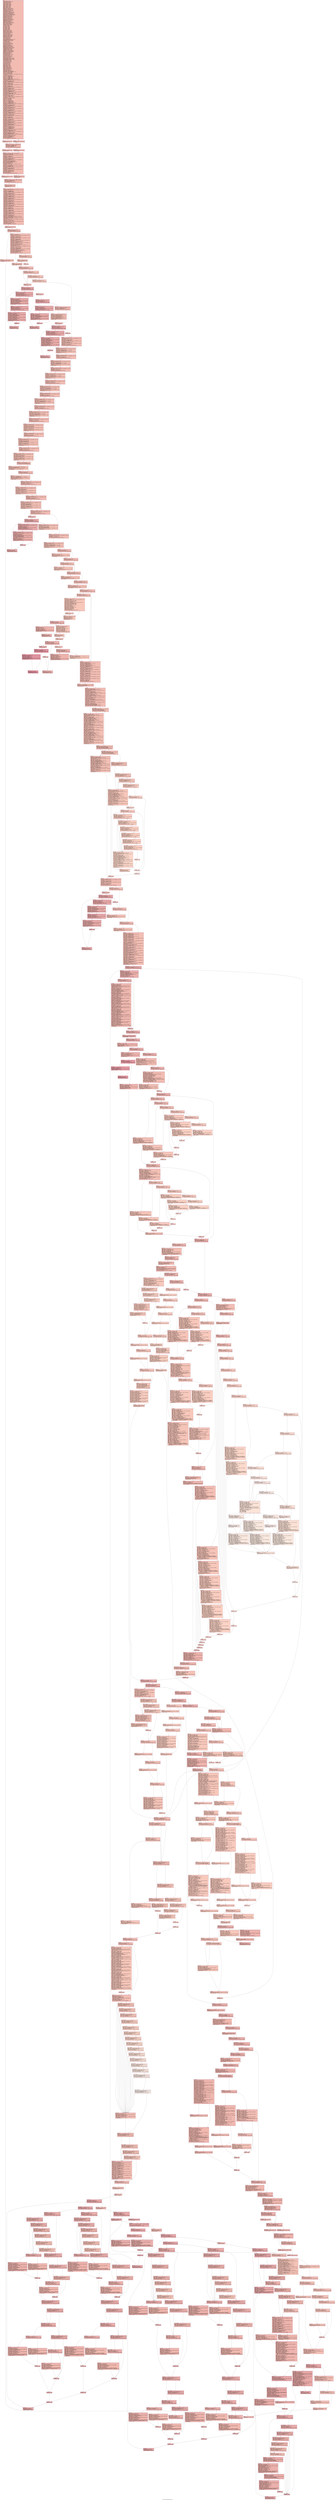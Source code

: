 digraph "CFG for 'hypre_BoomerAMGSetup' function" {
	label="CFG for 'hypre_BoomerAMGSetup' function";

	Node0x558a529a8400 [shape=record,color="#3d50c3ff", style=filled, fillcolor="#e1675170" fontname="Courier",label="{entry:\l|  %retval = alloca i32, align 4\l  %amg_vdata.addr = alloca ptr, align 8\l  %A.addr = alloca ptr, align 8\l  %f.addr = alloca ptr, align 8\l  %u.addr = alloca ptr, align 8\l  %comm = alloca ptr, align 8\l  %amg_data = alloca ptr, align 8\l  %A_array = alloca ptr, align 8\l  %F_array = alloca ptr, align 8\l  %U_array = alloca ptr, align 8\l  %Vtemp = alloca ptr, align 8\l  %Rtemp = alloca ptr, align 8\l  %Ptemp = alloca ptr, align 8\l  %Ztemp = alloca ptr, align 8\l  %P_array = alloca ptr, align 8\l  %Residual_array = alloca ptr, align 8\l  %CF_marker_array = alloca ptr, align 8\l  %dof_func_array = alloca ptr, align 8\l  %dof_func = alloca ptr, align 8\l  %col_offd_S_to_A = alloca ptr, align 8\l  %col_offd_SN_to_AN = alloca ptr, align 8\l  %relax_weight = alloca ptr, align 8\l  %omega = alloca ptr, align 8\l  %schwarz_relax_wt = alloca double, align 8\l  %strong_threshold = alloca double, align 8\l  %max_row_sum = alloca double, align 8\l  %trunc_factor = alloca double, align 8\l  %agg_trunc_factor = alloca double, align 8\l  %agg_P12_trunc_factor = alloca double, align 8\l  %S_commpkg_switch = alloca double, align 8\l  %relax_order = alloca i32, align 4\l  %max_levels = alloca i32, align 4\l  %amg_logging = alloca i32, align 4\l  %amg_print_level = alloca i32, align 4\l  %debug_flag = alloca i32, align 4\l  %dbg_flg = alloca i32, align 4\l  %local_num_vars = alloca i32, align 4\l  %P_max_elmts = alloca i32, align 4\l  %agg_P_max_elmts = alloca i32, align 4\l  %agg_P12_max_elmts = alloca i32, align 4\l  %mult_additive = alloca i32, align 4\l  %additive = alloca i32, align 4\l  %simple = alloca i32, align 4\l  %add_last_lvl = alloca i32, align 4\l  %add_P_max_elmts = alloca i32, align 4\l  %add_trunc_factor = alloca double, align 8\l  %add_rlx = alloca i32, align 4\l  %add_rlx_wt = alloca double, align 8\l  %CF_marker = alloca ptr, align 8\l  %CFN_marker = alloca ptr, align 8\l  %CF2_marker = alloca ptr, align 8\l  %S = alloca ptr, align 8\l  %S2 = alloca ptr, align 8\l  %SN = alloca ptr, align 8\l  %SCR = alloca ptr, align 8\l  %P = alloca ptr, align 8\l  %A_H = alloca ptr, align 8\l  %AN = alloca ptr, align 8\l  %P1 = alloca ptr, align 8\l  %P2 = alloca ptr, align 8\l  %Pnew = alloca ptr, align 8\l  %SmoothVecs = alloca ptr, align 8\l  %l1_norms = alloca ptr, align 8\l  %cheby_ds = alloca ptr, align 8\l  %cheby_coefs = alloca ptr, align 8\l  %old_num_levels = alloca i32, align 4\l  %num_levels = alloca i32, align 4\l  %level = alloca i32, align 4\l  %local_size = alloca i32, align 4\l  %i = alloca i32, align 4\l  %first_local_row = alloca i32, align 4\l  %coarse_size = alloca i32, align 4\l  %coarsen_type = alloca i32, align 4\l  %measure_type = alloca i32, align 4\l  %setup_type = alloca i32, align 4\l  %fine_size = alloca i32, align 4\l  %rest = alloca i32, align 4\l  %tms = alloca i32, align 4\l  %indx = alloca i32, align 4\l  %size = alloca double, align 8\l  %not_finished_coarsening = alloca i32, align 4\l  %coarse_threshold = alloca i32, align 4\l  %min_coarse_size = alloca i32, align 4\l  %seq_threshold = alloca i32, align 4\l  %j = alloca i32, align 4\l  %k = alloca i32, align 4\l  %num_procs = alloca i32, align 4\l  %my_id = alloca i32, align 4\l  %num_threads = alloca i32, align 4\l  %grid_relax_type = alloca ptr, align 8\l  %num_functions = alloca i32, align 4\l  %nodal = alloca i32, align 4\l  %num_paths = alloca i32, align 4\l  %agg_num_levels = alloca i32, align 4\l  %agg_interp_type = alloca i32, align 4\l  %sep_weight = alloca i32, align 4\l  %coarse_dof_func = alloca ptr, align 8\l  %coarse_pnts_global = alloca ptr, align 8\l  %coarse_pnts_global1 = alloca ptr, align 8\l  %num_cg_sweeps = alloca i32, align 4\l  %max_eig_est = alloca ptr, align 8\l  %min_eig_est = alloca ptr, align 8\l  %interp_type = alloca i32, align 4\l  %nongalerk_num_tol = alloca i32, align 4\l  %nongalerk_tol = alloca ptr, align 8\l  %nongalerk_tol_l = alloca double, align 8\l  %nongal_tol_array = alloca ptr, align 8\l  %block_mode = alloca i32, align 4\l  %mult_addlvl = alloca i32, align 4\l  %addlvl = alloca i32, align 4\l  %rap2 = alloca i32, align 4\l  %keepTranspose = alloca i32, align 4\l  %num_grid_sweeps = alloca ptr, align 8\l  %ns = alloca i32, align 4\l  %wall_time = alloca double, align 8\l  %add_end = alloca i32, align 4\l  %cum_nnz_AP = alloca double, align 8\l  %new_comm = alloca ptr, align 8\l  %amg = alloca ptr, align 8\l  %num_grid_sweeps772 = alloca ptr, align 8\l  %grid_relax_points = alloca ptr, align 8\l  %num_grid_sweeps1155 = alloca ptr, align 8\l  %grid_relax_points1157 = alloca ptr, align 8\l  %d_diag = alloca ptr, align 8\l  %lvl_Adiag = alloca ptr, align 8\l  %lvl_nrows = alloca i32, align 4\l  %lvl_i = alloca ptr, align 8\l  %lvl_data = alloca ptr, align 8\l  %w_inv = alloca double, align 8\l  %Q = alloca ptr, align 8\l  %Q1317 = alloca ptr, align 8\l  %ns_tmp = alloca i32, align 4\l  %C = alloca ptr, align 8\l  %Ptmp = alloca ptr, align 8\l  %Q1350 = alloca ptr, align 8\l  %Q1387 = alloca ptr, align 8\l  %Q1494 = alloca ptr, align 8\l  %Q1531 = alloca ptr, align 8\l  %max_thresh = alloca i32, align 4\l  %scale = alloca i32, align 4\l  %variant = alloca i32, align 4\l  %max_eig = alloca double, align 8\l  %min_eig = alloca double, align 8\l  %coefs = alloca ptr, align 8\l  %ds = alloca ptr, align 8\l  %cheby_order = alloca i32, align 4\l  %cheby_eig_est = alloca i32, align 4\l  %cheby_fraction = alloca double, align 8\l  store ptr %amg_vdata, ptr %amg_vdata.addr, align 8\l  store ptr %A, ptr %A.addr, align 8\l  store ptr %f, ptr %f.addr, align 8\l  store ptr %u, ptr %u.addr, align 8\l  %0 = load ptr, ptr %A.addr, align 8\l  %comm1 = getelementptr inbounds %struct.hypre_ParCSRMatrix_struct, ptr %0,\l... i32 0, i32 0\l  %1 = load ptr, ptr %comm1, align 8\l  store ptr %1, ptr %comm, align 8\l  %2 = load ptr, ptr %amg_vdata.addr, align 8\l  store ptr %2, ptr %amg_data, align 8\l  store ptr null, ptr %Vtemp, align 8\l  store ptr null, ptr %Rtemp, align 8\l  store ptr null, ptr %Ptemp, align 8\l  store ptr null, ptr %Ztemp, align 8\l  store double 1.000000e+00, ptr %schwarz_relax_wt, align 8\l  %3 = load ptr, ptr %amg_data, align 8\l  %mult_additive2 = getelementptr inbounds %struct.hypre_ParAMGData, ptr %3,\l... i32 0, i32 101\l  %4 = load i32, ptr %mult_additive2, align 4\l  store i32 %4, ptr %mult_additive, align 4\l  %5 = load ptr, ptr %amg_data, align 8\l  %additive3 = getelementptr inbounds %struct.hypre_ParAMGData, ptr %5, i32 0,\l... i32 100\l  %6 = load i32, ptr %additive3, align 8\l  store i32 %6, ptr %additive, align 4\l  %7 = load ptr, ptr %amg_data, align 8\l  %simple4 = getelementptr inbounds %struct.hypre_ParAMGData, ptr %7, i32 0,\l... i32 102\l  %8 = load i32, ptr %simple4, align 8\l  store i32 %8, ptr %simple, align 4\l  %9 = load ptr, ptr %amg_data, align 8\l  %add_last_lvl5 = getelementptr inbounds %struct.hypre_ParAMGData, ptr %9,\l... i32 0, i32 103\l  %10 = load i32, ptr %add_last_lvl5, align 4\l  store i32 %10, ptr %add_last_lvl, align 4\l  %11 = load ptr, ptr %amg_data, align 8\l  %add_P_max_elmts6 = getelementptr inbounds %struct.hypre_ParAMGData, ptr\l... %11, i32 0, i32 104\l  %12 = load i32, ptr %add_P_max_elmts6, align 8\l  store i32 %12, ptr %add_P_max_elmts, align 4\l  %13 = load ptr, ptr %amg_data, align 8\l  %add_trunc_factor7 = getelementptr inbounds %struct.hypre_ParAMGData, ptr\l... %13, i32 0, i32 105\l  %14 = load double, ptr %add_trunc_factor7, align 8\l  store double %14, ptr %add_trunc_factor, align 8\l  %15 = load ptr, ptr %amg_data, align 8\l  %add_rlx_type = getelementptr inbounds %struct.hypre_ParAMGData, ptr %15,\l... i32 0, i32 106\l  %16 = load i32, ptr %add_rlx_type, align 8\l  store i32 %16, ptr %add_rlx, align 4\l  %17 = load ptr, ptr %amg_data, align 8\l  %add_rlx_wt8 = getelementptr inbounds %struct.hypre_ParAMGData, ptr %17, i32\l... 0, i32 107\l  %18 = load double, ptr %add_rlx_wt8, align 8\l  store double %18, ptr %add_rlx_wt, align 8\l  store ptr null, ptr %S, align 8\l  store ptr null, ptr %SN, align 8\l  store ptr null, ptr %P, align 8\l  store ptr null, ptr %AN, align 8\l  store ptr null, ptr %Pnew, align 8\l  store ptr null, ptr %SmoothVecs, align 8\l  store ptr null, ptr %l1_norms, align 8\l  store ptr null, ptr %cheby_ds, align 8\l  store ptr null, ptr %cheby_coefs, align 8\l  store i32 1, ptr %not_finished_coarsening, align 4\l  %19 = load ptr, ptr %amg_data, align 8\l  %max_coarse_size = getelementptr inbounds %struct.hypre_ParAMGData, ptr %19,\l... i32 0, i32 21\l  %20 = load i32, ptr %max_coarse_size, align 4\l  store i32 %20, ptr %coarse_threshold, align 4\l  %21 = load ptr, ptr %amg_data, align 8\l  %min_coarse_size9 = getelementptr inbounds %struct.hypre_ParAMGData, ptr\l... %21, i32 0, i32 22\l  %22 = load i32, ptr %min_coarse_size9, align 8\l  store i32 %22, ptr %min_coarse_size, align 4\l  %23 = load ptr, ptr %amg_data, align 8\l  %seq_threshold10 = getelementptr inbounds %struct.hypre_ParAMGData, ptr %23,\l... i32 0, i32 23\l  %24 = load i32, ptr %seq_threshold10, align 4\l  store i32 %24, ptr %seq_threshold, align 4\l  %25 = load ptr, ptr %amg_data, align 8\l  %grid_relax_type11 = getelementptr inbounds %struct.hypre_ParAMGData, ptr\l... %25, i32 0, i32 30\l  %26 = load ptr, ptr %grid_relax_type11, align 8\l  store ptr %26, ptr %grid_relax_type, align 8\l  %27 = load ptr, ptr %amg_data, align 8\l  %num_functions12 = getelementptr inbounds %struct.hypre_ParAMGData, ptr %27,\l... i32 0, i32 43\l  %28 = load i32, ptr %num_functions12, align 4\l  store i32 %28, ptr %num_functions, align 4\l  %29 = load ptr, ptr %amg_data, align 8\l  %nodal13 = getelementptr inbounds %struct.hypre_ParAMGData, ptr %29, i32 0,\l... i32 44\l  %30 = load i32, ptr %nodal13, align 8\l  store i32 %30, ptr %nodal, align 4\l  %31 = load ptr, ptr %amg_data, align 8\l  %num_paths14 = getelementptr inbounds %struct.hypre_ParAMGData, ptr %31, i32\l... 0, i32 19\l  %32 = load i32, ptr %num_paths14, align 4\l  store i32 %32, ptr %num_paths, align 4\l  %33 = load ptr, ptr %amg_data, align 8\l  %agg_num_levels15 = getelementptr inbounds %struct.hypre_ParAMGData, ptr\l... %33, i32 0, i32 18\l  %34 = load i32, ptr %agg_num_levels15, align 8\l  store i32 %34, ptr %agg_num_levels, align 4\l  %35 = load ptr, ptr %amg_data, align 8\l  %agg_interp_type16 = getelementptr inbounds %struct.hypre_ParAMGData, ptr\l... %35, i32 0, i32 14\l  %36 = load i32, ptr %agg_interp_type16, align 8\l  store i32 %36, ptr %agg_interp_type, align 4\l  %37 = load ptr, ptr %amg_data, align 8\l  %sep_weight17 = getelementptr inbounds %struct.hypre_ParAMGData, ptr %37,\l... i32 0, i32 13\l  %38 = load i32, ptr %sep_weight17, align 4\l  store i32 %38, ptr %sep_weight, align 4\l  store ptr null, ptr %coarse_dof_func, align 8\l  store ptr null, ptr %max_eig_est, align 8\l  store ptr null, ptr %min_eig_est, align 8\l  %39 = load ptr, ptr %amg_data, align 8\l  %nongalerk_num_tol18 = getelementptr inbounds %struct.hypre_ParAMGData, ptr\l... %39, i32 0, i32 72\l  %40 = load i32, ptr %nongalerk_num_tol18, align 8\l  store i32 %40, ptr %nongalerk_num_tol, align 4\l  %41 = load ptr, ptr %amg_data, align 8\l  %nongalerk_tol19 = getelementptr inbounds %struct.hypre_ParAMGData, ptr %41,\l... i32 0, i32 73\l  %42 = load ptr, ptr %nongalerk_tol19, align 8\l  store ptr %42, ptr %nongalerk_tol, align 8\l  store double 0.000000e+00, ptr %nongalerk_tol_l, align 8\l  %43 = load ptr, ptr %amg_data, align 8\l  %nongal_tol_array20 = getelementptr inbounds %struct.hypre_ParAMGData, ptr\l... %43, i32 0, i32 75\l  %44 = load ptr, ptr %nongal_tol_array20, align 8\l  store ptr %44, ptr %nongal_tol_array, align 8\l  store i32 0, ptr %block_mode, align 4\l  %45 = load i32, ptr %mult_additive, align 4\l  %46 = load i32, ptr %simple, align 4\l  %cmp = icmp slt i32 %45, %46\l  br i1 %cmp, label %cond.true, label %cond.false\l|{<s0>T|<s1>F}}"];
	Node0x558a529a8400:s0 -> Node0x558a529b72c0[tooltip="entry -> cond.true\nProbability 50.00%" ];
	Node0x558a529a8400:s1 -> Node0x558a529b7310[tooltip="entry -> cond.false\nProbability 50.00%" ];
	Node0x558a529b72c0 [shape=record,color="#3d50c3ff", style=filled, fillcolor="#e36c5570" fontname="Courier",label="{cond.true:\l|  %47 = load i32, ptr %simple, align 4\l  br label %cond.end\l}"];
	Node0x558a529b72c0 -> Node0x558a529b7d00[tooltip="cond.true -> cond.end\nProbability 100.00%" ];
	Node0x558a529b7310 [shape=record,color="#3d50c3ff", style=filled, fillcolor="#e36c5570" fontname="Courier",label="{cond.false:\l|  %48 = load i32, ptr %mult_additive, align 4\l  br label %cond.end\l}"];
	Node0x558a529b7310 -> Node0x558a529b7d00[tooltip="cond.false -> cond.end\nProbability 100.00%" ];
	Node0x558a529b7d00 [shape=record,color="#3d50c3ff", style=filled, fillcolor="#e1675170" fontname="Courier",label="{cond.end:\l|  %cond = phi i32 [ %47, %cond.true ], [ %48, %cond.false ]\l  store i32 %cond, ptr %mult_addlvl, align 4\l  %49 = load i32, ptr %mult_addlvl, align 4\l  %50 = load i32, ptr %additive, align 4\l  %cmp21 = icmp slt i32 %49, %50\l  br i1 %cmp21, label %cond.true22, label %cond.false23\l|{<s0>T|<s1>F}}"];
	Node0x558a529b7d00:s0 -> Node0x558a529b8120[tooltip="cond.end -> cond.true22\nProbability 50.00%" ];
	Node0x558a529b7d00:s1 -> Node0x558a529ad150[tooltip="cond.end -> cond.false23\nProbability 50.00%" ];
	Node0x558a529b8120 [shape=record,color="#3d50c3ff", style=filled, fillcolor="#e36c5570" fontname="Courier",label="{cond.true22:\l|  %51 = load i32, ptr %additive, align 4\l  br label %cond.end24\l}"];
	Node0x558a529b8120 -> Node0x558a529ad360[tooltip="cond.true22 -> cond.end24\nProbability 100.00%" ];
	Node0x558a529ad150 [shape=record,color="#3d50c3ff", style=filled, fillcolor="#e36c5570" fontname="Courier",label="{cond.false23:\l|  %52 = load i32, ptr %mult_addlvl, align 4\l  br label %cond.end24\l}"];
	Node0x558a529ad150 -> Node0x558a529ad360[tooltip="cond.false23 -> cond.end24\nProbability 100.00%" ];
	Node0x558a529ad360 [shape=record,color="#3d50c3ff", style=filled, fillcolor="#e1675170" fontname="Courier",label="{cond.end24:\l|  %cond25 = phi i32 [ %51, %cond.true22 ], [ %52, %cond.false23 ]\l  store i32 %cond25, ptr %addlvl, align 4\l  %53 = load ptr, ptr %amg_data, align 8\l  %rap226 = getelementptr inbounds %struct.hypre_ParAMGData, ptr %53, i32 0,\l... i32 113\l  %54 = load i32, ptr %rap226, align 8\l  store i32 %54, ptr %rap2, align 4\l  %55 = load ptr, ptr %amg_data, align 8\l  %keepTranspose27 = getelementptr inbounds %struct.hypre_ParAMGData, ptr %55,\l... i32 0, i32 114\l  %56 = load i32, ptr %keepTranspose27, align 4\l  store i32 %56, ptr %keepTranspose, align 4\l  %57 = load ptr, ptr %amg_data, align 8\l  %num_grid_sweeps28 = getelementptr inbounds %struct.hypre_ParAMGData, ptr\l... %57, i32 0, i32 29\l  %58 = load ptr, ptr %num_grid_sweeps28, align 8\l  store ptr %58, ptr %num_grid_sweeps, align 8\l  %59 = load ptr, ptr %num_grid_sweeps, align 8\l  %arrayidx = getelementptr inbounds i32, ptr %59, i64 1\l  %60 = load i32, ptr %arrayidx, align 4\l  store i32 %60, ptr %ns, align 4\l  %61 = load ptr, ptr %comm, align 8\l  %call = call i32 @hypre_MPI_Comm_size(ptr noundef %61, ptr noundef\l... %num_procs)\l  %62 = load ptr, ptr %comm, align 8\l  %call29 = call i32 @hypre_MPI_Comm_rank(ptr noundef %62, ptr noundef %my_id)\l  store i32 1, ptr %num_threads, align 4\l  %63 = load ptr, ptr %amg_data, align 8\l  %num_levels30 = getelementptr inbounds %struct.hypre_ParAMGData, ptr %63,\l... i32 0, i32 60\l  %64 = load i32, ptr %num_levels30, align 8\l  store i32 %64, ptr %old_num_levels, align 4\l  %65 = load ptr, ptr %amg_data, align 8\l  %max_levels31 = getelementptr inbounds %struct.hypre_ParAMGData, ptr %65,\l... i32 0, i32 0\l  %66 = load i32, ptr %max_levels31, align 8\l  store i32 %66, ptr %max_levels, align 4\l  %67 = load i32, ptr %add_last_lvl, align 4\l  %68 = load i32, ptr %max_levels, align 4\l  %sub = sub nsw i32 %68, 1\l  %cmp32 = icmp slt i32 %67, %sub\l  br i1 %cmp32, label %cond.true33, label %cond.false34\l|{<s0>T|<s1>F}}"];
	Node0x558a529ad360:s0 -> Node0x558a529ae480[tooltip="cond.end24 -> cond.true33\nProbability 50.00%" ];
	Node0x558a529ad360:s1 -> Node0x558a529ae560[tooltip="cond.end24 -> cond.false34\nProbability 50.00%" ];
	Node0x558a529ae480 [shape=record,color="#3d50c3ff", style=filled, fillcolor="#e36c5570" fontname="Courier",label="{cond.true33:\l|  %69 = load i32, ptr %add_last_lvl, align 4\l  br label %cond.end36\l}"];
	Node0x558a529ae480 -> Node0x558a529ae770[tooltip="cond.true33 -> cond.end36\nProbability 100.00%" ];
	Node0x558a529ae560 [shape=record,color="#3d50c3ff", style=filled, fillcolor="#e36c5570" fontname="Courier",label="{cond.false34:\l|  %70 = load i32, ptr %max_levels, align 4\l  %sub35 = sub nsw i32 %70, 1\l  br label %cond.end36\l}"];
	Node0x558a529ae560 -> Node0x558a529ae770[tooltip="cond.false34 -> cond.end36\nProbability 100.00%" ];
	Node0x558a529ae770 [shape=record,color="#3d50c3ff", style=filled, fillcolor="#e1675170" fontname="Courier",label="{cond.end36:\l|  %cond37 = phi i32 [ %69, %cond.true33 ], [ %sub35, %cond.false34 ]\l  store i32 %cond37, ptr %add_end, align 4\l  %71 = load i32, ptr %add_end, align 4\l  %cmp38 = icmp eq i32 %71, -1\l  br i1 %cmp38, label %if.then, label %if.end\l|{<s0>T|<s1>F}}"];
	Node0x558a529ae770:s0 -> Node0x558a529aebf0[tooltip="cond.end36 -> if.then\nProbability 37.50%" ];
	Node0x558a529ae770:s1 -> Node0x558a529aecc0[tooltip="cond.end36 -> if.end\nProbability 62.50%" ];
	Node0x558a529aebf0 [shape=record,color="#3d50c3ff", style=filled, fillcolor="#e5705870" fontname="Courier",label="{if.then:\l|  %72 = load i32, ptr %max_levels, align 4\l  %sub39 = sub nsw i32 %72, 1\l  store i32 %sub39, ptr %add_end, align 4\l  br label %if.end\l}"];
	Node0x558a529aebf0 -> Node0x558a529aecc0[tooltip="if.then -> if.end\nProbability 100.00%" ];
	Node0x558a529aecc0 [shape=record,color="#3d50c3ff", style=filled, fillcolor="#e1675170" fontname="Courier",label="{if.end:\l|  %73 = load ptr, ptr %amg_data, align 8\l  %logging = getelementptr inbounds %struct.hypre_ParAMGData, ptr %73, i32 0,\l... i32 83\l  %74 = load i32, ptr %logging, align 8\l  store i32 %74, ptr %amg_logging, align 4\l  %75 = load ptr, ptr %amg_data, align 8\l  %print_level = getelementptr inbounds %struct.hypre_ParAMGData, ptr %75, i32\l... 0, i32 88\l  %76 = load i32, ptr %print_level, align 8\l  store i32 %76, ptr %amg_print_level, align 4\l  %77 = load ptr, ptr %amg_data, align 8\l  %coarsen_type40 = getelementptr inbounds %struct.hypre_ParAMGData, ptr %77,\l... i32 0, i32 10\l  %78 = load i32, ptr %coarsen_type40, align 8\l  store i32 %78, ptr %coarsen_type, align 4\l  %79 = load ptr, ptr %amg_data, align 8\l  %measure_type41 = getelementptr inbounds %struct.hypre_ParAMGData, ptr %79,\l... i32 0, i32 8\l  %80 = load i32, ptr %measure_type41, align 8\l  store i32 %80, ptr %measure_type, align 4\l  %81 = load ptr, ptr %amg_data, align 8\l  %setup_type42 = getelementptr inbounds %struct.hypre_ParAMGData, ptr %81,\l... i32 0, i32 9\l  %82 = load i32, ptr %setup_type42, align 4\l  store i32 %82, ptr %setup_type, align 4\l  %83 = load ptr, ptr %amg_data, align 8\l  %debug_flag43 = getelementptr inbounds %struct.hypre_ParAMGData, ptr %83,\l... i32 0, i32 90\l  %84 = load i32, ptr %debug_flag43, align 4\l  store i32 %84, ptr %debug_flag, align 4\l  %85 = load ptr, ptr %amg_data, align 8\l  %relax_weight44 = getelementptr inbounds %struct.hypre_ParAMGData, ptr %85,\l... i32 0, i32 38\l  %86 = load ptr, ptr %relax_weight44, align 8\l  store ptr %86, ptr %relax_weight, align 8\l  %87 = load ptr, ptr %amg_data, align 8\l  %omega45 = getelementptr inbounds %struct.hypre_ParAMGData, ptr %87, i32 0,\l... i32 39\l  %88 = load ptr, ptr %omega45, align 8\l  store ptr %88, ptr %omega, align 8\l  %89 = load ptr, ptr %amg_data, align 8\l  %dof_func46 = getelementptr inbounds %struct.hypre_ParAMGData, ptr %89, i32\l... 0, i32 48\l  %90 = load ptr, ptr %dof_func46, align 8\l  store ptr %90, ptr %dof_func, align 8\l  %91 = load ptr, ptr %amg_data, align 8\l  %interp_type47 = getelementptr inbounds %struct.hypre_ParAMGData, ptr %91,\l... i32 0, i32 12\l  %92 = load i32, ptr %interp_type47, align 8\l  store i32 %92, ptr %interp_type, align 4\l  %93 = load ptr, ptr %amg_data, align 8\l  %relax_order48 = getelementptr inbounds %struct.hypre_ParAMGData, ptr %93,\l... i32 0, i32 32\l  %94 = load i32, ptr %relax_order48, align 8\l  store i32 %94, ptr %relax_order, align 4\l  %95 = load ptr, ptr %A.addr, align 8\l  %call49 = call i32 @hypre_ParCSRMatrixSetNumNonzeros(ptr noundef %95)\l  %96 = load ptr, ptr %A.addr, align 8\l  %call50 = call i32 @hypre_ParCSRMatrixSetDNumNonzeros(ptr noundef %96)\l  %97 = load ptr, ptr %A.addr, align 8\l  %diag = getelementptr inbounds %struct.hypre_ParCSRMatrix_struct, ptr %97,\l... i32 0, i32 7\l  %98 = load ptr, ptr %diag, align 8\l  %num_rows = getelementptr inbounds %struct.hypre_CSRMatrix, ptr %98, i32 0,\l... i32 2\l  %99 = load i32, ptr %num_rows, align 8\l  %100 = load ptr, ptr %amg_data, align 8\l  %num_variables = getelementptr inbounds %struct.hypre_ParAMGData, ptr %100,\l... i32 0, i32 42\l  store i32 %99, ptr %num_variables, align 8\l  %101 = load i32, ptr %num_procs, align 4\l  %cmp51 = icmp eq i32 %101, 1\l  br i1 %cmp51, label %if.then52, label %if.end53\l|{<s0>T|<s1>F}}"];
	Node0x558a529aecc0:s0 -> Node0x558a529bf930[tooltip="if.end -> if.then52\nProbability 50.00%" ];
	Node0x558a529aecc0:s1 -> Node0x558a529bfa10[tooltip="if.end -> if.end53\nProbability 50.00%" ];
	Node0x558a529bf930 [shape=record,color="#3d50c3ff", style=filled, fillcolor="#e36c5570" fontname="Courier",label="{if.then52:\l|  store i32 0, ptr %seq_threshold, align 4\l  br label %if.end53\l}"];
	Node0x558a529bf930 -> Node0x558a529bfa10[tooltip="if.then52 -> if.end53\nProbability 100.00%" ];
	Node0x558a529bfa10 [shape=record,color="#3d50c3ff", style=filled, fillcolor="#e1675170" fontname="Courier",label="{if.end53:\l|  %102 = load i32, ptr %setup_type, align 4\l  %cmp54 = icmp eq i32 %102, 0\l  br i1 %cmp54, label %if.then55, label %if.end56\l|{<s0>T|<s1>F}}"];
	Node0x558a529bfa10:s0 -> Node0x558a529bfde0[tooltip="if.end53 -> if.then55\nProbability 37.50%" ];
	Node0x558a529bfa10:s1 -> Node0x558a529bfe60[tooltip="if.end53 -> if.end56\nProbability 62.50%" ];
	Node0x558a529bfde0 [shape=record,color="#3d50c3ff", style=filled, fillcolor="#e5705870" fontname="Courier",label="{if.then55:\l|  %103 = load i32, ptr @hypre__global_error, align 4\l  store i32 %103, ptr %retval, align 4\l  br label %return\l}"];
	Node0x558a529bfde0 -> Node0x558a529c0110[tooltip="if.then55 -> return\nProbability 100.00%" ];
	Node0x558a529bfe60 [shape=record,color="#3d50c3ff", style=filled, fillcolor="#e36c5570" fontname="Courier",label="{if.end56:\l|  store ptr null, ptr %S, align 8\l  %104 = load ptr, ptr %amg_data, align 8\l  %A_array57 = getelementptr inbounds %struct.hypre_ParAMGData, ptr %104, i32\l... 0, i32 51\l  %105 = load ptr, ptr %A_array57, align 8\l  store ptr %105, ptr %A_array, align 8\l  %106 = load ptr, ptr %amg_data, align 8\l  %P_array58 = getelementptr inbounds %struct.hypre_ParAMGData, ptr %106, i32\l... 0, i32 54\l  %107 = load ptr, ptr %P_array58, align 8\l  store ptr %107, ptr %P_array, align 8\l  %108 = load ptr, ptr %amg_data, align 8\l  %CF_marker_array59 = getelementptr inbounds %struct.hypre_ParAMGData, ptr\l... %108, i32 0, i32 56\l  %109 = load ptr, ptr %CF_marker_array59, align 8\l  store ptr %109, ptr %CF_marker_array, align 8\l  %110 = load ptr, ptr %amg_data, align 8\l  %dof_func_array60 = getelementptr inbounds %struct.hypre_ParAMGData, ptr\l... %110, i32 0, i32 57\l  %111 = load ptr, ptr %dof_func_array60, align 8\l  store ptr %111, ptr %dof_func_array, align 8\l  %112 = load ptr, ptr %A.addr, align 8\l  %diag61 = getelementptr inbounds %struct.hypre_ParCSRMatrix_struct, ptr\l... %112, i32 0, i32 7\l  %113 = load ptr, ptr %diag61, align 8\l  %num_rows62 = getelementptr inbounds %struct.hypre_CSRMatrix, ptr %113, i32\l... 0, i32 2\l  %114 = load i32, ptr %num_rows62, align 8\l  store i32 %114, ptr %local_size, align 4\l  %115 = load ptr, ptr %amg_data, align 8\l  %user_coarse_relax_type = getelementptr inbounds %struct.hypre_ParAMGData,\l... ptr %115, i32 0, i32 33\l  %116 = load i32, ptr %user_coarse_relax_type, align 4\l  %117 = load ptr, ptr %grid_relax_type, align 8\l  %arrayidx63 = getelementptr inbounds i32, ptr %117, i64 3\l  store i32 %116, ptr %arrayidx63, align 4\l  %118 = load i32, ptr %interp_type, align 4\l  %cmp64 = icmp eq i32 %118, 9\l  br i1 %cmp64, label %if.then65, label %if.else\l|{<s0>T|<s1>F}}"];
	Node0x558a529bfe60:s0 -> Node0x558a529c16c0[tooltip="if.end56 -> if.then65\nProbability 50.00%" ];
	Node0x558a529bfe60:s1 -> Node0x558a529c1740[tooltip="if.end56 -> if.else\nProbability 50.00%" ];
	Node0x558a529c16c0 [shape=record,color="#3d50c3ff", style=filled, fillcolor="#e8765c70" fontname="Courier",label="{if.then65:\l|  store i32 8, ptr %interp_type, align 4\l  store i32 1, ptr %sep_weight, align 4\l  br label %if.end69\l}"];
	Node0x558a529c16c0 -> Node0x558a529c1a00[tooltip="if.then65 -> if.end69\nProbability 100.00%" ];
	Node0x558a529c1740 [shape=record,color="#3d50c3ff", style=filled, fillcolor="#e8765c70" fontname="Courier",label="{if.else:\l|  %119 = load i32, ptr %interp_type, align 4\l  %cmp66 = icmp eq i32 %119, 5\l  br i1 %cmp66, label %if.then67, label %if.end68\l|{<s0>T|<s1>F}}"];
	Node0x558a529c1740:s0 -> Node0x558a529c1c20[tooltip="if.else -> if.then67\nProbability 50.00%" ];
	Node0x558a529c1740:s1 -> Node0x558a529c1ca0[tooltip="if.else -> if.end68\nProbability 50.00%" ];
	Node0x558a529c1c20 [shape=record,color="#3d50c3ff", style=filled, fillcolor="#e97a5f70" fontname="Courier",label="{if.then67:\l|  store i32 4, ptr %interp_type, align 4\l  store i32 1, ptr %sep_weight, align 4\l  br label %if.end68\l}"];
	Node0x558a529c1c20 -> Node0x558a529c1ca0[tooltip="if.then67 -> if.end68\nProbability 100.00%" ];
	Node0x558a529c1ca0 [shape=record,color="#3d50c3ff", style=filled, fillcolor="#e8765c70" fontname="Courier",label="{if.end68:\l|  br label %if.end69\l}"];
	Node0x558a529c1ca0 -> Node0x558a529c1a00[tooltip="if.end68 -> if.end69\nProbability 100.00%" ];
	Node0x558a529c1a00 [shape=record,color="#3d50c3ff", style=filled, fillcolor="#e36c5570" fontname="Courier",label="{if.end69:\l|  %120 = load ptr, ptr %A_array, align 8\l  %tobool = icmp ne ptr %120, null\l  br i1 %tobool, label %if.then75, label %lor.lhs.false\l|{<s0>T|<s1>F}}"];
	Node0x558a529c1a00:s0 -> Node0x558a529b2be0[tooltip="if.end69 -> if.then75\nProbability 62.50%" ];
	Node0x558a529c1a00:s1 -> Node0x558a529b2c60[tooltip="if.end69 -> lor.lhs.false\nProbability 37.50%" ];
	Node0x558a529b2c60 [shape=record,color="#3d50c3ff", style=filled, fillcolor="#e8765c70" fontname="Courier",label="{lor.lhs.false:\l|  %121 = load ptr, ptr %P_array, align 8\l  %tobool70 = icmp ne ptr %121, null\l  br i1 %tobool70, label %if.then75, label %lor.lhs.false71\l|{<s0>T|<s1>F}}"];
	Node0x558a529b2c60:s0 -> Node0x558a529b2be0[tooltip="lor.lhs.false -> if.then75\nProbability 62.50%" ];
	Node0x558a529b2c60:s1 -> Node0x558a529c2ad0[tooltip="lor.lhs.false -> lor.lhs.false71\nProbability 37.50%" ];
	Node0x558a529c2ad0 [shape=record,color="#3d50c3ff", style=filled, fillcolor="#ed836670" fontname="Courier",label="{lor.lhs.false71:\l|  %122 = load ptr, ptr %CF_marker_array, align 8\l  %tobool72 = icmp ne ptr %122, null\l  br i1 %tobool72, label %if.then75, label %lor.lhs.false73\l|{<s0>T|<s1>F}}"];
	Node0x558a529c2ad0:s0 -> Node0x558a529b2be0[tooltip="lor.lhs.false71 -> if.then75\nProbability 62.50%" ];
	Node0x558a529c2ad0:s1 -> Node0x558a529c2d10[tooltip="lor.lhs.false71 -> lor.lhs.false73\nProbability 37.50%" ];
	Node0x558a529c2d10 [shape=record,color="#3d50c3ff", style=filled, fillcolor="#f2907270" fontname="Courier",label="{lor.lhs.false73:\l|  %123 = load ptr, ptr %dof_func_array, align 8\l  %tobool74 = icmp ne ptr %123, null\l  br i1 %tobool74, label %if.then75, label %if.end139\l|{<s0>T|<s1>F}}"];
	Node0x558a529c2d10:s0 -> Node0x558a529b2be0[tooltip="lor.lhs.false73 -> if.then75\nProbability 62.50%" ];
	Node0x558a529c2d10:s1 -> Node0x558a529c2f80[tooltip="lor.lhs.false73 -> if.end139\nProbability 37.50%" ];
	Node0x558a529b2be0 [shape=record,color="#3d50c3ff", style=filled, fillcolor="#e36c5570" fontname="Courier",label="{if.then75:\l|  store i32 1, ptr %j, align 4\l  br label %for.cond\l}"];
	Node0x558a529b2be0 -> Node0x558a529c3150[tooltip="if.then75 -> for.cond\nProbability 100.00%" ];
	Node0x558a529c3150 [shape=record,color="#3d50c3ff", style=filled, fillcolor="#ca3b3770" fontname="Courier",label="{for.cond:\l|  %124 = load i32, ptr %j, align 4\l  %125 = load i32, ptr %old_num_levels, align 4\l  %cmp76 = icmp slt i32 %124, %125\l  br i1 %cmp76, label %for.body, label %for.end\l|{<s0>T|<s1>F}}"];
	Node0x558a529c3150:s0 -> Node0x558a529c33f0[tooltip="for.cond -> for.body\nProbability 96.88%" ];
	Node0x558a529c3150:s1 -> Node0x558a529c3470[tooltip="for.cond -> for.end\nProbability 3.12%" ];
	Node0x558a529c33f0 [shape=record,color="#3d50c3ff", style=filled, fillcolor="#ca3b3770" fontname="Courier",label="{for.body:\l|  %126 = load ptr, ptr %A_array, align 8\l  %127 = load i32, ptr %j, align 4\l  %idxprom = sext i32 %127 to i64\l  %arrayidx77 = getelementptr inbounds ptr, ptr %126, i64 %idxprom\l  %128 = load ptr, ptr %arrayidx77, align 8\l  %tobool78 = icmp ne ptr %128, null\l  br i1 %tobool78, label %if.then79, label %if.end85\l|{<s0>T|<s1>F}}"];
	Node0x558a529c33f0:s0 -> Node0x558a529c3930[tooltip="for.body -> if.then79\nProbability 62.50%" ];
	Node0x558a529c33f0:s1 -> Node0x558a529c39b0[tooltip="for.body -> if.end85\nProbability 37.50%" ];
	Node0x558a529c3930 [shape=record,color="#3d50c3ff", style=filled, fillcolor="#cc403a70" fontname="Courier",label="{if.then79:\l|  %129 = load ptr, ptr %A_array, align 8\l  %130 = load i32, ptr %j, align 4\l  %idxprom80 = sext i32 %130 to i64\l  %arrayidx81 = getelementptr inbounds ptr, ptr %129, i64 %idxprom80\l  %131 = load ptr, ptr %arrayidx81, align 8\l  %call82 = call i32 @hypre_ParCSRMatrixDestroy(ptr noundef %131)\l  %132 = load ptr, ptr %A_array, align 8\l  %133 = load i32, ptr %j, align 4\l  %idxprom83 = sext i32 %133 to i64\l  %arrayidx84 = getelementptr inbounds ptr, ptr %132, i64 %idxprom83\l  store ptr null, ptr %arrayidx84, align 8\l  br label %if.end85\l}"];
	Node0x558a529c3930 -> Node0x558a529c39b0[tooltip="if.then79 -> if.end85\nProbability 100.00%" ];
	Node0x558a529c39b0 [shape=record,color="#3d50c3ff", style=filled, fillcolor="#ca3b3770" fontname="Courier",label="{if.end85:\l|  %134 = load ptr, ptr %dof_func_array, align 8\l  %135 = load i32, ptr %j, align 4\l  %idxprom86 = sext i32 %135 to i64\l  %arrayidx87 = getelementptr inbounds ptr, ptr %134, i64 %idxprom86\l  %136 = load ptr, ptr %arrayidx87, align 8\l  %tobool88 = icmp ne ptr %136, null\l  br i1 %tobool88, label %if.then89, label %if.end96\l|{<s0>T|<s1>F}}"];
	Node0x558a529c39b0:s0 -> Node0x558a529c4720[tooltip="if.end85 -> if.then89\nProbability 62.50%" ];
	Node0x558a529c39b0:s1 -> Node0x558a529c47a0[tooltip="if.end85 -> if.end96\nProbability 37.50%" ];
	Node0x558a529c4720 [shape=record,color="#3d50c3ff", style=filled, fillcolor="#cc403a70" fontname="Courier",label="{if.then89:\l|  %137 = load ptr, ptr %dof_func_array, align 8\l  %138 = load i32, ptr %j, align 4\l  %idxprom90 = sext i32 %138 to i64\l  %arrayidx91 = getelementptr inbounds ptr, ptr %137, i64 %idxprom90\l  %139 = load ptr, ptr %arrayidx91, align 8\l  call void @hypre_Free(ptr noundef %139)\l  %140 = load ptr, ptr %dof_func_array, align 8\l  %141 = load i32, ptr %j, align 4\l  %idxprom92 = sext i32 %141 to i64\l  %arrayidx93 = getelementptr inbounds ptr, ptr %140, i64 %idxprom92\l  store ptr null, ptr %arrayidx93, align 8\l  %142 = load ptr, ptr %dof_func_array, align 8\l  %143 = load i32, ptr %j, align 4\l  %idxprom94 = sext i32 %143 to i64\l  %arrayidx95 = getelementptr inbounds ptr, ptr %142, i64 %idxprom94\l  store ptr null, ptr %arrayidx95, align 8\l  br label %if.end96\l}"];
	Node0x558a529c4720 -> Node0x558a529c47a0[tooltip="if.then89 -> if.end96\nProbability 100.00%" ];
	Node0x558a529c47a0 [shape=record,color="#3d50c3ff", style=filled, fillcolor="#ca3b3770" fontname="Courier",label="{if.end96:\l|  br label %for.inc\l}"];
	Node0x558a529c47a0 -> Node0x558a529c5440[tooltip="if.end96 -> for.inc\nProbability 100.00%" ];
	Node0x558a529c5440 [shape=record,color="#3d50c3ff", style=filled, fillcolor="#ca3b3770" fontname="Courier",label="{for.inc:\l|  %144 = load i32, ptr %j, align 4\l  %inc = add nsw i32 %144, 1\l  store i32 %inc, ptr %j, align 4\l  br label %for.cond, !llvm.loop !6\l}"];
	Node0x558a529c5440 -> Node0x558a529c3150[tooltip="for.inc -> for.cond\nProbability 100.00%" ];
	Node0x558a529c3470 [shape=record,color="#3d50c3ff", style=filled, fillcolor="#e36c5570" fontname="Courier",label="{for.end:\l|  store i32 0, ptr %j, align 4\l  br label %for.cond97\l}"];
	Node0x558a529c3470 -> Node0x558a529c6340[tooltip="for.end -> for.cond97\nProbability 100.00%" ];
	Node0x558a529c6340 [shape=record,color="#3d50c3ff", style=filled, fillcolor="#ca3b3770" fontname="Courier",label="{for.cond97:\l|  %145 = load i32, ptr %j, align 4\l  %146 = load i32, ptr %old_num_levels, align 4\l  %sub98 = sub nsw i32 %146, 1\l  %cmp99 = icmp slt i32 %145, %sub98\l  br i1 %cmp99, label %for.body100, label %for.end113\l|{<s0>T|<s1>F}}"];
	Node0x558a529c6340:s0 -> Node0x558a529c6690[tooltip="for.cond97 -> for.body100\nProbability 96.88%" ];
	Node0x558a529c6340:s1 -> Node0x558a529c6710[tooltip="for.cond97 -> for.end113\nProbability 3.12%" ];
	Node0x558a529c6690 [shape=record,color="#3d50c3ff", style=filled, fillcolor="#ca3b3770" fontname="Courier",label="{for.body100:\l|  %147 = load ptr, ptr %P_array, align 8\l  %148 = load i32, ptr %j, align 4\l  %idxprom101 = sext i32 %148 to i64\l  %arrayidx102 = getelementptr inbounds ptr, ptr %147, i64 %idxprom101\l  %149 = load ptr, ptr %arrayidx102, align 8\l  %tobool103 = icmp ne ptr %149, null\l  br i1 %tobool103, label %if.then104, label %if.end110\l|{<s0>T|<s1>F}}"];
	Node0x558a529c6690:s0 -> Node0x558a529c6bf0[tooltip="for.body100 -> if.then104\nProbability 62.50%" ];
	Node0x558a529c6690:s1 -> Node0x558a529c6c70[tooltip="for.body100 -> if.end110\nProbability 37.50%" ];
	Node0x558a529c6bf0 [shape=record,color="#3d50c3ff", style=filled, fillcolor="#cc403a70" fontname="Courier",label="{if.then104:\l|  %150 = load ptr, ptr %P_array, align 8\l  %151 = load i32, ptr %j, align 4\l  %idxprom105 = sext i32 %151 to i64\l  %arrayidx106 = getelementptr inbounds ptr, ptr %150, i64 %idxprom105\l  %152 = load ptr, ptr %arrayidx106, align 8\l  %call107 = call i32 @hypre_ParCSRMatrixDestroy(ptr noundef %152)\l  %153 = load ptr, ptr %P_array, align 8\l  %154 = load i32, ptr %j, align 4\l  %idxprom108 = sext i32 %154 to i64\l  %arrayidx109 = getelementptr inbounds ptr, ptr %153, i64 %idxprom108\l  store ptr null, ptr %arrayidx109, align 8\l  br label %if.end110\l}"];
	Node0x558a529c6bf0 -> Node0x558a529c6c70[tooltip="if.then104 -> if.end110\nProbability 100.00%" ];
	Node0x558a529c6c70 [shape=record,color="#3d50c3ff", style=filled, fillcolor="#ca3b3770" fontname="Courier",label="{if.end110:\l|  br label %for.inc111\l}"];
	Node0x558a529c6c70 -> Node0x558a529c7580[tooltip="if.end110 -> for.inc111\nProbability 100.00%" ];
	Node0x558a529c7580 [shape=record,color="#3d50c3ff", style=filled, fillcolor="#ca3b3770" fontname="Courier",label="{for.inc111:\l|  %155 = load i32, ptr %j, align 4\l  %inc112 = add nsw i32 %155, 1\l  store i32 %inc112, ptr %j, align 4\l  br label %for.cond97, !llvm.loop !8\l}"];
	Node0x558a529c7580 -> Node0x558a529c6340[tooltip="for.inc111 -> for.cond97\nProbability 100.00%" ];
	Node0x558a529c6710 [shape=record,color="#3d50c3ff", style=filled, fillcolor="#e36c5570" fontname="Courier",label="{for.end113:\l|  %156 = load ptr, ptr %CF_marker_array, align 8\l  %arrayidx114 = getelementptr inbounds ptr, ptr %156, i64 0\l  %157 = load ptr, ptr %arrayidx114, align 8\l  %tobool115 = icmp ne ptr %157, null\l  br i1 %tobool115, label %if.then116, label %if.end120\l|{<s0>T|<s1>F}}"];
	Node0x558a529c6710:s0 -> Node0x558a529c7cc0[tooltip="for.end113 -> if.then116\nProbability 62.50%" ];
	Node0x558a529c6710:s1 -> Node0x558a529c7d40[tooltip="for.end113 -> if.end120\nProbability 37.50%" ];
	Node0x558a529c7cc0 [shape=record,color="#3d50c3ff", style=filled, fillcolor="#e5705870" fontname="Courier",label="{if.then116:\l|  %158 = load ptr, ptr %CF_marker_array, align 8\l  %arrayidx117 = getelementptr inbounds ptr, ptr %158, i64 0\l  %159 = load ptr, ptr %arrayidx117, align 8\l  call void @hypre_Free(ptr noundef %159)\l  %160 = load ptr, ptr %CF_marker_array, align 8\l  %arrayidx118 = getelementptr inbounds ptr, ptr %160, i64 0\l  store ptr null, ptr %arrayidx118, align 8\l  %161 = load ptr, ptr %CF_marker_array, align 8\l  %arrayidx119 = getelementptr inbounds ptr, ptr %161, i64 0\l  store ptr null, ptr %arrayidx119, align 8\l  br label %if.end120\l}"];
	Node0x558a529c7cc0 -> Node0x558a529c7d40[tooltip="if.then116 -> if.end120\nProbability 100.00%" ];
	Node0x558a529c7d40 [shape=record,color="#3d50c3ff", style=filled, fillcolor="#e36c5570" fontname="Courier",label="{if.end120:\l|  store i32 1, ptr %j, align 4\l  br label %for.cond121\l}"];
	Node0x558a529c7d40 -> Node0x558a529c8640[tooltip="if.end120 -> for.cond121\nProbability 100.00%" ];
	Node0x558a529c8640 [shape=record,color="#3d50c3ff", style=filled, fillcolor="#ca3b3770" fontname="Courier",label="{for.cond121:\l|  %162 = load i32, ptr %j, align 4\l  %163 = load i32, ptr %old_num_levels, align 4\l  %sub122 = sub nsw i32 %163, 1\l  %cmp123 = icmp slt i32 %162, %sub122\l  br i1 %cmp123, label %for.body124, label %for.end138\l|{<s0>T|<s1>F}}"];
	Node0x558a529c8640:s0 -> Node0x558a529c8970[tooltip="for.cond121 -> for.body124\nProbability 96.88%" ];
	Node0x558a529c8640:s1 -> Node0x558a529c89f0[tooltip="for.cond121 -> for.end138\nProbability 3.12%" ];
	Node0x558a529c8970 [shape=record,color="#3d50c3ff", style=filled, fillcolor="#ca3b3770" fontname="Courier",label="{for.body124:\l|  %164 = load ptr, ptr %CF_marker_array, align 8\l  %165 = load i32, ptr %j, align 4\l  %idxprom125 = sext i32 %165 to i64\l  %arrayidx126 = getelementptr inbounds ptr, ptr %164, i64 %idxprom125\l  %166 = load ptr, ptr %arrayidx126, align 8\l  %tobool127 = icmp ne ptr %166, null\l  br i1 %tobool127, label %if.then128, label %if.end135\l|{<s0>T|<s1>F}}"];
	Node0x558a529c8970:s0 -> Node0x558a529c8ed0[tooltip="for.body124 -> if.then128\nProbability 62.50%" ];
	Node0x558a529c8970:s1 -> Node0x558a529c8f50[tooltip="for.body124 -> if.end135\nProbability 37.50%" ];
	Node0x558a529c8ed0 [shape=record,color="#3d50c3ff", style=filled, fillcolor="#cc403a70" fontname="Courier",label="{if.then128:\l|  %167 = load ptr, ptr %CF_marker_array, align 8\l  %168 = load i32, ptr %j, align 4\l  %idxprom129 = sext i32 %168 to i64\l  %arrayidx130 = getelementptr inbounds ptr, ptr %167, i64 %idxprom129\l  %169 = load ptr, ptr %arrayidx130, align 8\l  call void @hypre_Free(ptr noundef %169)\l  %170 = load ptr, ptr %CF_marker_array, align 8\l  %171 = load i32, ptr %j, align 4\l  %idxprom131 = sext i32 %171 to i64\l  %arrayidx132 = getelementptr inbounds ptr, ptr %170, i64 %idxprom131\l  store ptr null, ptr %arrayidx132, align 8\l  %172 = load ptr, ptr %CF_marker_array, align 8\l  %173 = load i32, ptr %j, align 4\l  %idxprom133 = sext i32 %173 to i64\l  %arrayidx134 = getelementptr inbounds ptr, ptr %172, i64 %idxprom133\l  store ptr null, ptr %arrayidx134, align 8\l  br label %if.end135\l}"];
	Node0x558a529c8ed0 -> Node0x558a529c8f50[tooltip="if.then128 -> if.end135\nProbability 100.00%" ];
	Node0x558a529c8f50 [shape=record,color="#3d50c3ff", style=filled, fillcolor="#ca3b3770" fontname="Courier",label="{if.end135:\l|  br label %for.inc136\l}"];
	Node0x558a529c8f50 -> Node0x558a529c9b10[tooltip="if.end135 -> for.inc136\nProbability 100.00%" ];
	Node0x558a529c9b10 [shape=record,color="#3d50c3ff", style=filled, fillcolor="#ca3b3770" fontname="Courier",label="{for.inc136:\l|  %174 = load i32, ptr %j, align 4\l  %inc137 = add nsw i32 %174, 1\l  store i32 %inc137, ptr %j, align 4\l  br label %for.cond121, !llvm.loop !9\l}"];
	Node0x558a529c9b10 -> Node0x558a529c8640[tooltip="for.inc136 -> for.cond121\nProbability 100.00%" ];
	Node0x558a529c89f0 [shape=record,color="#3d50c3ff", style=filled, fillcolor="#e36c5570" fontname="Courier",label="{for.end138:\l|  br label %if.end139\l}"];
	Node0x558a529c89f0 -> Node0x558a529c2f80[tooltip="for.end138 -> if.end139\nProbability 100.00%" ];
	Node0x558a529c2f80 [shape=record,color="#3d50c3ff", style=filled, fillcolor="#e36c5570" fontname="Courier",label="{if.end139:\l|  %175 = load ptr, ptr %amg_data, align 8\l  %new_comm140 = getelementptr inbounds %struct.hypre_ParAMGData, ptr %175,\l... i32 0, i32 96\l  %176 = load ptr, ptr %new_comm140, align 8\l  store ptr %176, ptr %new_comm, align 8\l  %177 = load ptr, ptr %amg_data, align 8\l  %coarse_solver = getelementptr inbounds %struct.hypre_ParAMGData, ptr %177,\l... i32 0, i32 92\l  %178 = load ptr, ptr %coarse_solver, align 8\l  store ptr %178, ptr %amg, align 8\l  %179 = load ptr, ptr %amg_data, align 8\l  %Rtemp141 = getelementptr inbounds %struct.hypre_ParAMGData, ptr %179, i32\l... 0, i32 80\l  %180 = load ptr, ptr %Rtemp141, align 8\l  %tobool142 = icmp ne ptr %180, null\l  br i1 %tobool142, label %if.then143, label %if.end147\l|{<s0>T|<s1>F}}"];
	Node0x558a529c2f80:s0 -> Node0x558a529ca840[tooltip="if.end139 -> if.then143\nProbability 62.50%" ];
	Node0x558a529c2f80:s1 -> Node0x558a529ca8c0[tooltip="if.end139 -> if.end147\nProbability 37.50%" ];
	Node0x558a529ca840 [shape=record,color="#3d50c3ff", style=filled, fillcolor="#e5705870" fontname="Courier",label="{if.then143:\l|  %181 = load ptr, ptr %amg_data, align 8\l  %Rtemp144 = getelementptr inbounds %struct.hypre_ParAMGData, ptr %181, i32\l... 0, i32 80\l  %182 = load ptr, ptr %Rtemp144, align 8\l  %call145 = call i32 @hypre_ParVectorDestroy(ptr noundef %182)\l  %183 = load ptr, ptr %amg_data, align 8\l  %Rtemp146 = getelementptr inbounds %struct.hypre_ParAMGData, ptr %183, i32\l... 0, i32 80\l  store ptr null, ptr %Rtemp146, align 8\l  br label %if.end147\l}"];
	Node0x558a529ca840 -> Node0x558a529ca8c0[tooltip="if.then143 -> if.end147\nProbability 100.00%" ];
	Node0x558a529ca8c0 [shape=record,color="#3d50c3ff", style=filled, fillcolor="#e36c5570" fontname="Courier",label="{if.end147:\l|  %184 = load ptr, ptr %amg_data, align 8\l  %Ptemp148 = getelementptr inbounds %struct.hypre_ParAMGData, ptr %184, i32\l... 0, i32 81\l  %185 = load ptr, ptr %Ptemp148, align 8\l  %tobool149 = icmp ne ptr %185, null\l  br i1 %tobool149, label %if.then150, label %if.end154\l|{<s0>T|<s1>F}}"];
	Node0x558a529ca8c0:s0 -> Node0x558a529cb2f0[tooltip="if.end147 -> if.then150\nProbability 62.50%" ];
	Node0x558a529ca8c0:s1 -> Node0x558a529cb370[tooltip="if.end147 -> if.end154\nProbability 37.50%" ];
	Node0x558a529cb2f0 [shape=record,color="#3d50c3ff", style=filled, fillcolor="#e5705870" fontname="Courier",label="{if.then150:\l|  %186 = load ptr, ptr %amg_data, align 8\l  %Ptemp151 = getelementptr inbounds %struct.hypre_ParAMGData, ptr %186, i32\l... 0, i32 81\l  %187 = load ptr, ptr %Ptemp151, align 8\l  %call152 = call i32 @hypre_ParVectorDestroy(ptr noundef %187)\l  %188 = load ptr, ptr %amg_data, align 8\l  %Ptemp153 = getelementptr inbounds %struct.hypre_ParAMGData, ptr %188, i32\l... 0, i32 81\l  store ptr null, ptr %Ptemp153, align 8\l  br label %if.end154\l}"];
	Node0x558a529cb2f0 -> Node0x558a529cb370[tooltip="if.then150 -> if.end154\nProbability 100.00%" ];
	Node0x558a529cb370 [shape=record,color="#3d50c3ff", style=filled, fillcolor="#e36c5570" fontname="Courier",label="{if.end154:\l|  %189 = load ptr, ptr %amg_data, align 8\l  %Ztemp155 = getelementptr inbounds %struct.hypre_ParAMGData, ptr %189, i32\l... 0, i32 82\l  %190 = load ptr, ptr %Ztemp155, align 8\l  %tobool156 = icmp ne ptr %190, null\l  br i1 %tobool156, label %if.then157, label %if.end161\l|{<s0>T|<s1>F}}"];
	Node0x558a529cb370:s0 -> Node0x558a529cbd00[tooltip="if.end154 -> if.then157\nProbability 62.50%" ];
	Node0x558a529cb370:s1 -> Node0x558a529cbd80[tooltip="if.end154 -> if.end161\nProbability 37.50%" ];
	Node0x558a529cbd00 [shape=record,color="#3d50c3ff", style=filled, fillcolor="#e5705870" fontname="Courier",label="{if.then157:\l|  %191 = load ptr, ptr %amg_data, align 8\l  %Ztemp158 = getelementptr inbounds %struct.hypre_ParAMGData, ptr %191, i32\l... 0, i32 82\l  %192 = load ptr, ptr %Ztemp158, align 8\l  %call159 = call i32 @hypre_ParVectorDestroy(ptr noundef %192)\l  %193 = load ptr, ptr %amg_data, align 8\l  %Ztemp160 = getelementptr inbounds %struct.hypre_ParAMGData, ptr %193, i32\l... 0, i32 82\l  store ptr null, ptr %Ztemp160, align 8\l  br label %if.end161\l}"];
	Node0x558a529cbd00 -> Node0x558a529cbd80[tooltip="if.then157 -> if.end161\nProbability 100.00%" ];
	Node0x558a529cbd80 [shape=record,color="#3d50c3ff", style=filled, fillcolor="#e36c5570" fontname="Courier",label="{if.end161:\l|  %194 = load ptr, ptr %amg_data, align 8\l  %A_coarse = getelementptr inbounds %struct.hypre_ParAMGData, ptr %194, i32\l... 0, i32 93\l  %195 = load ptr, ptr %A_coarse, align 8\l  %tobool162 = icmp ne ptr %195, null\l  br i1 %tobool162, label %if.then163, label %if.end167\l|{<s0>T|<s1>F}}"];
	Node0x558a529cbd80:s0 -> Node0x558a529bedf0[tooltip="if.end161 -> if.then163\nProbability 62.50%" ];
	Node0x558a529cbd80:s1 -> Node0x558a529bee70[tooltip="if.end161 -> if.end167\nProbability 37.50%" ];
	Node0x558a529bedf0 [shape=record,color="#3d50c3ff", style=filled, fillcolor="#e5705870" fontname="Courier",label="{if.then163:\l|  %196 = load ptr, ptr %amg_data, align 8\l  %A_coarse164 = getelementptr inbounds %struct.hypre_ParAMGData, ptr %196,\l... i32 0, i32 93\l  %197 = load ptr, ptr %A_coarse164, align 8\l  %call165 = call i32 @hypre_ParCSRMatrixDestroy(ptr noundef %197)\l  %198 = load ptr, ptr %amg_data, align 8\l  %A_coarse166 = getelementptr inbounds %struct.hypre_ParAMGData, ptr %198,\l... i32 0, i32 93\l  store ptr null, ptr %A_coarse166, align 8\l  br label %if.end167\l}"];
	Node0x558a529bedf0 -> Node0x558a529bee70[tooltip="if.then163 -> if.end167\nProbability 100.00%" ];
	Node0x558a529bee70 [shape=record,color="#3d50c3ff", style=filled, fillcolor="#e36c5570" fontname="Courier",label="{if.end167:\l|  %199 = load ptr, ptr %amg_data, align 8\l  %u_coarse = getelementptr inbounds %struct.hypre_ParAMGData, ptr %199, i32\l... 0, i32 95\l  %200 = load ptr, ptr %u_coarse, align 8\l  %tobool168 = icmp ne ptr %200, null\l  br i1 %tobool168, label %if.then169, label %if.end173\l|{<s0>T|<s1>F}}"];
	Node0x558a529bee70:s0 -> Node0x558a529ce140[tooltip="if.end167 -> if.then169\nProbability 62.50%" ];
	Node0x558a529bee70:s1 -> Node0x558a529ce1c0[tooltip="if.end167 -> if.end173\nProbability 37.50%" ];
	Node0x558a529ce140 [shape=record,color="#3d50c3ff", style=filled, fillcolor="#e5705870" fontname="Courier",label="{if.then169:\l|  %201 = load ptr, ptr %amg_data, align 8\l  %u_coarse170 = getelementptr inbounds %struct.hypre_ParAMGData, ptr %201,\l... i32 0, i32 95\l  %202 = load ptr, ptr %u_coarse170, align 8\l  %call171 = call i32 @hypre_ParVectorDestroy(ptr noundef %202)\l  %203 = load ptr, ptr %amg_data, align 8\l  %u_coarse172 = getelementptr inbounds %struct.hypre_ParAMGData, ptr %203,\l... i32 0, i32 95\l  store ptr null, ptr %u_coarse172, align 8\l  br label %if.end173\l}"];
	Node0x558a529ce140 -> Node0x558a529ce1c0[tooltip="if.then169 -> if.end173\nProbability 100.00%" ];
	Node0x558a529ce1c0 [shape=record,color="#3d50c3ff", style=filled, fillcolor="#e36c5570" fontname="Courier",label="{if.end173:\l|  %204 = load ptr, ptr %amg_data, align 8\l  %f_coarse = getelementptr inbounds %struct.hypre_ParAMGData, ptr %204, i32\l... 0, i32 94\l  %205 = load ptr, ptr %f_coarse, align 8\l  %tobool174 = icmp ne ptr %205, null\l  br i1 %tobool174, label %if.then175, label %if.end179\l|{<s0>T|<s1>F}}"];
	Node0x558a529ce1c0:s0 -> Node0x558a529ceb30[tooltip="if.end173 -> if.then175\nProbability 62.50%" ];
	Node0x558a529ce1c0:s1 -> Node0x558a529cebb0[tooltip="if.end173 -> if.end179\nProbability 37.50%" ];
	Node0x558a529ceb30 [shape=record,color="#3d50c3ff", style=filled, fillcolor="#e5705870" fontname="Courier",label="{if.then175:\l|  %206 = load ptr, ptr %amg_data, align 8\l  %f_coarse176 = getelementptr inbounds %struct.hypre_ParAMGData, ptr %206,\l... i32 0, i32 94\l  %207 = load ptr, ptr %f_coarse176, align 8\l  %call177 = call i32 @hypre_ParVectorDestroy(ptr noundef %207)\l  %208 = load ptr, ptr %amg_data, align 8\l  %f_coarse178 = getelementptr inbounds %struct.hypre_ParAMGData, ptr %208,\l... i32 0, i32 94\l  store ptr null, ptr %f_coarse178, align 8\l  br label %if.end179\l}"];
	Node0x558a529ceb30 -> Node0x558a529cebb0[tooltip="if.then175 -> if.end179\nProbability 100.00%" ];
	Node0x558a529cebb0 [shape=record,color="#3d50c3ff", style=filled, fillcolor="#e36c5570" fontname="Courier",label="{if.end179:\l|  %209 = load ptr, ptr %amg_data, align 8\l  %A_mat = getelementptr inbounds %struct.hypre_ParAMGData, ptr %209, i32 0,\l... i32 97\l  %210 = load ptr, ptr %A_mat, align 8\l  %tobool180 = icmp ne ptr %210, null\l  br i1 %tobool180, label %if.then181, label %if.end185\l|{<s0>T|<s1>F}}"];
	Node0x558a529cebb0:s0 -> Node0x558a529cf530[tooltip="if.end179 -> if.then181\nProbability 62.50%" ];
	Node0x558a529cebb0:s1 -> Node0x558a529cf5b0[tooltip="if.end179 -> if.end185\nProbability 37.50%" ];
	Node0x558a529cf530 [shape=record,color="#3d50c3ff", style=filled, fillcolor="#e5705870" fontname="Courier",label="{if.then181:\l|  %211 = load ptr, ptr %amg_data, align 8\l  %A_mat182 = getelementptr inbounds %struct.hypre_ParAMGData, ptr %211, i32\l... 0, i32 97\l  %212 = load ptr, ptr %A_mat182, align 8\l  call void @hypre_Free(ptr noundef %212)\l  %213 = load ptr, ptr %amg_data, align 8\l  %A_mat183 = getelementptr inbounds %struct.hypre_ParAMGData, ptr %213, i32\l... 0, i32 97\l  store ptr null, ptr %A_mat183, align 8\l  %214 = load ptr, ptr %amg_data, align 8\l  %A_mat184 = getelementptr inbounds %struct.hypre_ParAMGData, ptr %214, i32\l... 0, i32 97\l  store ptr null, ptr %A_mat184, align 8\l  br label %if.end185\l}"];
	Node0x558a529cf530 -> Node0x558a529cf5b0[tooltip="if.then181 -> if.end185\nProbability 100.00%" ];
	Node0x558a529cf5b0 [shape=record,color="#3d50c3ff", style=filled, fillcolor="#e36c5570" fontname="Courier",label="{if.end185:\l|  %215 = load ptr, ptr %amg_data, align 8\l  %b_vec = getelementptr inbounds %struct.hypre_ParAMGData, ptr %215, i32 0,\l... i32 98\l  %216 = load ptr, ptr %b_vec, align 8\l  %tobool186 = icmp ne ptr %216, null\l  br i1 %tobool186, label %if.then187, label %if.end191\l|{<s0>T|<s1>F}}"];
	Node0x558a529cf5b0:s0 -> Node0x558a529d0120[tooltip="if.end185 -> if.then187\nProbability 62.50%" ];
	Node0x558a529cf5b0:s1 -> Node0x558a529b81a0[tooltip="if.end185 -> if.end191\nProbability 37.50%" ];
	Node0x558a529d0120 [shape=record,color="#3d50c3ff", style=filled, fillcolor="#e5705870" fontname="Courier",label="{if.then187:\l|  %217 = load ptr, ptr %amg_data, align 8\l  %b_vec188 = getelementptr inbounds %struct.hypre_ParAMGData, ptr %217, i32\l... 0, i32 98\l  %218 = load ptr, ptr %b_vec188, align 8\l  call void @hypre_Free(ptr noundef %218)\l  %219 = load ptr, ptr %amg_data, align 8\l  %b_vec189 = getelementptr inbounds %struct.hypre_ParAMGData, ptr %219, i32\l... 0, i32 98\l  store ptr null, ptr %b_vec189, align 8\l  %220 = load ptr, ptr %amg_data, align 8\l  %b_vec190 = getelementptr inbounds %struct.hypre_ParAMGData, ptr %220, i32\l... 0, i32 98\l  store ptr null, ptr %b_vec190, align 8\l  br label %if.end191\l}"];
	Node0x558a529d0120 -> Node0x558a529b81a0[tooltip="if.then187 -> if.end191\nProbability 100.00%" ];
	Node0x558a529b81a0 [shape=record,color="#3d50c3ff", style=filled, fillcolor="#e36c5570" fontname="Courier",label="{if.end191:\l|  %221 = load ptr, ptr %amg_data, align 8\l  %comm_info = getelementptr inbounds %struct.hypre_ParAMGData, ptr %221, i32\l... 0, i32 99\l  %222 = load ptr, ptr %comm_info, align 8\l  %tobool192 = icmp ne ptr %222, null\l  br i1 %tobool192, label %if.then193, label %if.end197\l|{<s0>T|<s1>F}}"];
	Node0x558a529b81a0:s0 -> Node0x558a529b8d40[tooltip="if.end191 -> if.then193\nProbability 62.50%" ];
	Node0x558a529b81a0:s1 -> Node0x558a529b8dc0[tooltip="if.end191 -> if.end197\nProbability 37.50%" ];
	Node0x558a529b8d40 [shape=record,color="#3d50c3ff", style=filled, fillcolor="#e5705870" fontname="Courier",label="{if.then193:\l|  %223 = load ptr, ptr %amg_data, align 8\l  %comm_info194 = getelementptr inbounds %struct.hypre_ParAMGData, ptr %223,\l... i32 0, i32 99\l  %224 = load ptr, ptr %comm_info194, align 8\l  call void @hypre_Free(ptr noundef %224)\l  %225 = load ptr, ptr %amg_data, align 8\l  %comm_info195 = getelementptr inbounds %struct.hypre_ParAMGData, ptr %225,\l... i32 0, i32 99\l  store ptr null, ptr %comm_info195, align 8\l  %226 = load ptr, ptr %amg_data, align 8\l  %comm_info196 = getelementptr inbounds %struct.hypre_ParAMGData, ptr %226,\l... i32 0, i32 99\l  store ptr null, ptr %comm_info196, align 8\l  br label %if.end197\l}"];
	Node0x558a529b8d40 -> Node0x558a529b8dc0[tooltip="if.then193 -> if.end197\nProbability 100.00%" ];
	Node0x558a529b8dc0 [shape=record,color="#3d50c3ff", style=filled, fillcolor="#e36c5570" fontname="Courier",label="{if.end197:\l|  %227 = load ptr, ptr %new_comm, align 8\l  %cmp198 = icmp ne ptr %227, @ompi_mpi_comm_null\l  br i1 %cmp198, label %if.then199, label %if.end202\l|{<s0>T|<s1>F}}"];
	Node0x558a529b8dc0:s0 -> Node0x558a529b97d0[tooltip="if.end197 -> if.then199\nProbability 62.50%" ];
	Node0x558a529b8dc0:s1 -> Node0x558a529b9820[tooltip="if.end197 -> if.end202\nProbability 37.50%" ];
	Node0x558a529b97d0 [shape=record,color="#3d50c3ff", style=filled, fillcolor="#e5705870" fontname="Courier",label="{if.then199:\l|  %call200 = call i32 @hypre_MPI_Comm_free(ptr noundef %new_comm)\l  %228 = load ptr, ptr %amg_data, align 8\l  %new_comm201 = getelementptr inbounds %struct.hypre_ParAMGData, ptr %228,\l... i32 0, i32 96\l  store ptr @ompi_mpi_comm_null, ptr %new_comm201, align 8\l  br label %if.end202\l}"];
	Node0x558a529b97d0 -> Node0x558a529b9820[tooltip="if.then199 -> if.end202\nProbability 100.00%" ];
	Node0x558a529b9820 [shape=record,color="#3d50c3ff", style=filled, fillcolor="#e36c5570" fontname="Courier",label="{if.end202:\l|  %229 = load ptr, ptr %amg, align 8\l  %tobool203 = icmp ne ptr %229, null\l  br i1 %tobool203, label %if.then204, label %if.end207\l|{<s0>T|<s1>F}}"];
	Node0x558a529b9820:s0 -> Node0x558a529b9ec0[tooltip="if.end202 -> if.then204\nProbability 62.50%" ];
	Node0x558a529b9820:s1 -> Node0x558a529b9f10[tooltip="if.end202 -> if.end207\nProbability 37.50%" ];
	Node0x558a529b9ec0 [shape=record,color="#3d50c3ff", style=filled, fillcolor="#e5705870" fontname="Courier",label="{if.then204:\l|  %230 = load ptr, ptr %amg, align 8\l  %call205 = call i32 @hypre_BoomerAMGDestroy(ptr noundef %230)\l  %231 = load ptr, ptr %amg_data, align 8\l  %coarse_solver206 = getelementptr inbounds %struct.hypre_ParAMGData, ptr\l... %231, i32 0, i32 92\l  store ptr null, ptr %coarse_solver206, align 8\l  br label %if.end207\l}"];
	Node0x558a529b9ec0 -> Node0x558a529b9f10[tooltip="if.then204 -> if.end207\nProbability 100.00%" ];
	Node0x558a529b9f10 [shape=record,color="#3d50c3ff", style=filled, fillcolor="#e36c5570" fontname="Courier",label="{if.end207:\l|  %232 = load ptr, ptr %amg_data, align 8\l  %max_eig_est208 = getelementptr inbounds %struct.hypre_ParAMGData, ptr %232,\l... i32 0, i32 63\l  %233 = load ptr, ptr %max_eig_est208, align 8\l  %tobool209 = icmp ne ptr %233, null\l  br i1 %tobool209, label %if.then210, label %if.end214\l|{<s0>T|<s1>F}}"];
	Node0x558a529b9f10:s0 -> Node0x558a529bb200[tooltip="if.end207 -> if.then210\nProbability 62.50%" ];
	Node0x558a529b9f10:s1 -> Node0x558a529bb280[tooltip="if.end207 -> if.end214\nProbability 37.50%" ];
	Node0x558a529bb200 [shape=record,color="#3d50c3ff", style=filled, fillcolor="#e5705870" fontname="Courier",label="{if.then210:\l|  %234 = load ptr, ptr %amg_data, align 8\l  %max_eig_est211 = getelementptr inbounds %struct.hypre_ParAMGData, ptr %234,\l... i32 0, i32 63\l  %235 = load ptr, ptr %max_eig_est211, align 8\l  call void @hypre_Free(ptr noundef %235)\l  %236 = load ptr, ptr %amg_data, align 8\l  %max_eig_est212 = getelementptr inbounds %struct.hypre_ParAMGData, ptr %236,\l... i32 0, i32 63\l  store ptr null, ptr %max_eig_est212, align 8\l  %237 = load ptr, ptr %amg_data, align 8\l  %max_eig_est213 = getelementptr inbounds %struct.hypre_ParAMGData, ptr %237,\l... i32 0, i32 63\l  store ptr null, ptr %max_eig_est213, align 8\l  br label %if.end214\l}"];
	Node0x558a529bb200 -> Node0x558a529bb280[tooltip="if.then210 -> if.end214\nProbability 100.00%" ];
	Node0x558a529bb280 [shape=record,color="#3d50c3ff", style=filled, fillcolor="#e36c5570" fontname="Courier",label="{if.end214:\l|  %238 = load ptr, ptr %amg_data, align 8\l  %min_eig_est215 = getelementptr inbounds %struct.hypre_ParAMGData, ptr %238,\l... i32 0, i32 64\l  %239 = load ptr, ptr %min_eig_est215, align 8\l  %tobool216 = icmp ne ptr %239, null\l  br i1 %tobool216, label %if.then217, label %if.end221\l|{<s0>T|<s1>F}}"];
	Node0x558a529bb280:s0 -> Node0x558a529bbe80[tooltip="if.end214 -> if.then217\nProbability 62.50%" ];
	Node0x558a529bb280:s1 -> Node0x558a529bbf00[tooltip="if.end214 -> if.end221\nProbability 37.50%" ];
	Node0x558a529bbe80 [shape=record,color="#3d50c3ff", style=filled, fillcolor="#e5705870" fontname="Courier",label="{if.then217:\l|  %240 = load ptr, ptr %amg_data, align 8\l  %min_eig_est218 = getelementptr inbounds %struct.hypre_ParAMGData, ptr %240,\l... i32 0, i32 64\l  %241 = load ptr, ptr %min_eig_est218, align 8\l  call void @hypre_Free(ptr noundef %241)\l  %242 = load ptr, ptr %amg_data, align 8\l  %min_eig_est219 = getelementptr inbounds %struct.hypre_ParAMGData, ptr %242,\l... i32 0, i32 64\l  store ptr null, ptr %min_eig_est219, align 8\l  %243 = load ptr, ptr %amg_data, align 8\l  %min_eig_est220 = getelementptr inbounds %struct.hypre_ParAMGData, ptr %243,\l... i32 0, i32 64\l  store ptr null, ptr %min_eig_est220, align 8\l  br label %if.end221\l}"];
	Node0x558a529bbe80 -> Node0x558a529bbf00[tooltip="if.then217 -> if.end221\nProbability 100.00%" ];
	Node0x558a529bbf00 [shape=record,color="#3d50c3ff", style=filled, fillcolor="#e36c5570" fontname="Courier",label="{if.end221:\l|  %244 = load ptr, ptr %amg_data, align 8\l  %l1_norms222 = getelementptr inbounds %struct.hypre_ParAMGData, ptr %244,\l... i32 0, i32 61\l  %245 = load ptr, ptr %l1_norms222, align 8\l  %tobool223 = icmp ne ptr %245, null\l  br i1 %tobool223, label %if.then224, label %if.end245\l|{<s0>T|<s1>F}}"];
	Node0x558a529bbf00:s0 -> Node0x558a529d7860[tooltip="if.end221 -> if.then224\nProbability 62.50%" ];
	Node0x558a529bbf00:s1 -> Node0x558a529d78e0[tooltip="if.end221 -> if.end245\nProbability 37.50%" ];
	Node0x558a529d7860 [shape=record,color="#3d50c3ff", style=filled, fillcolor="#e5705870" fontname="Courier",label="{if.then224:\l|  store i32 0, ptr %i, align 4\l  br label %for.cond225\l}"];
	Node0x558a529d7860 -> Node0x558a529d7ab0[tooltip="if.then224 -> for.cond225\nProbability 100.00%" ];
	Node0x558a529d7ab0 [shape=record,color="#3d50c3ff", style=filled, fillcolor="#cc403a70" fontname="Courier",label="{for.cond225:\l|  %246 = load i32, ptr %i, align 4\l  %247 = load i32, ptr %old_num_levels, align 4\l  %cmp226 = icmp slt i32 %246, %247\l  br i1 %cmp226, label %for.body227, label %for.end242\l|{<s0>T|<s1>F}}"];
	Node0x558a529d7ab0:s0 -> Node0x558a529d7d30[tooltip="for.cond225 -> for.body227\nProbability 96.88%" ];
	Node0x558a529d7ab0:s1 -> Node0x558a529d7db0[tooltip="for.cond225 -> for.end242\nProbability 3.12%" ];
	Node0x558a529d7d30 [shape=record,color="#3d50c3ff", style=filled, fillcolor="#cc403a70" fontname="Courier",label="{for.body227:\l|  %248 = load ptr, ptr %amg_data, align 8\l  %l1_norms228 = getelementptr inbounds %struct.hypre_ParAMGData, ptr %248,\l... i32 0, i32 61\l  %249 = load ptr, ptr %l1_norms228, align 8\l  %250 = load i32, ptr %i, align 4\l  %idxprom229 = sext i32 %250 to i64\l  %arrayidx230 = getelementptr inbounds ptr, ptr %249, i64 %idxprom229\l  %251 = load ptr, ptr %arrayidx230, align 8\l  %tobool231 = icmp ne ptr %251, null\l  br i1 %tobool231, label %if.then232, label %if.end239\l|{<s0>T|<s1>F}}"];
	Node0x558a529d7d30:s0 -> Node0x558a529d8460[tooltip="for.body227 -> if.then232\nProbability 62.50%" ];
	Node0x558a529d7d30:s1 -> Node0x558a529d84e0[tooltip="for.body227 -> if.end239\nProbability 37.50%" ];
	Node0x558a529d8460 [shape=record,color="#3d50c3ff", style=filled, fillcolor="#d0473d70" fontname="Courier",label="{if.then232:\l|  %252 = load ptr, ptr %amg_data, align 8\l  %l1_norms233 = getelementptr inbounds %struct.hypre_ParAMGData, ptr %252,\l... i32 0, i32 61\l  %253 = load ptr, ptr %l1_norms233, align 8\l  %254 = load i32, ptr %i, align 4\l  %idxprom234 = sext i32 %254 to i64\l  %arrayidx235 = getelementptr inbounds ptr, ptr %253, i64 %idxprom234\l  %255 = load ptr, ptr %arrayidx235, align 8\l  call void @hypre_Free(ptr noundef %255)\l  %256 = load ptr, ptr %amg_data, align 8\l  %l1_norms236 = getelementptr inbounds %struct.hypre_ParAMGData, ptr %256,\l... i32 0, i32 61\l  %257 = load ptr, ptr %l1_norms236, align 8\l  %258 = load i32, ptr %i, align 4\l  %idxprom237 = sext i32 %258 to i64\l  %arrayidx238 = getelementptr inbounds ptr, ptr %257, i64 %idxprom237\l  store ptr null, ptr %arrayidx238, align 8\l  br label %if.end239\l}"];
	Node0x558a529d8460 -> Node0x558a529d84e0[tooltip="if.then232 -> if.end239\nProbability 100.00%" ];
	Node0x558a529d84e0 [shape=record,color="#3d50c3ff", style=filled, fillcolor="#cc403a70" fontname="Courier",label="{if.end239:\l|  br label %for.inc240\l}"];
	Node0x558a529d84e0 -> Node0x558a529d90d0[tooltip="if.end239 -> for.inc240\nProbability 100.00%" ];
	Node0x558a529d90d0 [shape=record,color="#3d50c3ff", style=filled, fillcolor="#cc403a70" fontname="Courier",label="{for.inc240:\l|  %259 = load i32, ptr %i, align 4\l  %inc241 = add nsw i32 %259, 1\l  store i32 %inc241, ptr %i, align 4\l  br label %for.cond225, !llvm.loop !10\l}"];
	Node0x558a529d90d0 -> Node0x558a529d7ab0[tooltip="for.inc240 -> for.cond225\nProbability 100.00%" ];
	Node0x558a529d7db0 [shape=record,color="#3d50c3ff", style=filled, fillcolor="#e5705870" fontname="Courier",label="{for.end242:\l|  %260 = load ptr, ptr %amg_data, align 8\l  %l1_norms243 = getelementptr inbounds %struct.hypre_ParAMGData, ptr %260,\l... i32 0, i32 61\l  %261 = load ptr, ptr %l1_norms243, align 8\l  call void @hypre_Free(ptr noundef %261)\l  %262 = load ptr, ptr %amg_data, align 8\l  %l1_norms244 = getelementptr inbounds %struct.hypre_ParAMGData, ptr %262,\l... i32 0, i32 61\l  store ptr null, ptr %l1_norms244, align 8\l  br label %if.end245\l}"];
	Node0x558a529d7db0 -> Node0x558a529d78e0[tooltip="for.end242 -> if.end245\nProbability 100.00%" ];
	Node0x558a529d78e0 [shape=record,color="#3d50c3ff", style=filled, fillcolor="#e36c5570" fontname="Courier",label="{if.end245:\l|  %263 = load ptr, ptr %amg_data, align 8\l  %residual = getelementptr inbounds %struct.hypre_ParAMGData, ptr %263, i32\l... 0, i32 87\l  %264 = load ptr, ptr %residual, align 8\l  %tobool246 = icmp ne ptr %264, null\l  br i1 %tobool246, label %if.then247, label %if.end251\l|{<s0>T|<s1>F}}"];
	Node0x558a529d78e0:s0 -> Node0x558a529d9d90[tooltip="if.end245 -> if.then247\nProbability 62.50%" ];
	Node0x558a529d78e0:s1 -> Node0x558a529d9e10[tooltip="if.end245 -> if.end251\nProbability 37.50%" ];
	Node0x558a529d9d90 [shape=record,color="#3d50c3ff", style=filled, fillcolor="#e5705870" fontname="Courier",label="{if.then247:\l|  %265 = load ptr, ptr %amg_data, align 8\l  %residual248 = getelementptr inbounds %struct.hypre_ParAMGData, ptr %265,\l... i32 0, i32 87\l  %266 = load ptr, ptr %residual248, align 8\l  %call249 = call i32 @hypre_ParVectorDestroy(ptr noundef %266)\l  %267 = load ptr, ptr %amg_data, align 8\l  %residual250 = getelementptr inbounds %struct.hypre_ParAMGData, ptr %267,\l... i32 0, i32 87\l  store ptr null, ptr %residual250, align 8\l  br label %if.end251\l}"];
	Node0x558a529d9d90 -> Node0x558a529d9e10[tooltip="if.then247 -> if.end251\nProbability 100.00%" ];
	Node0x558a529d9e10 [shape=record,color="#3d50c3ff", style=filled, fillcolor="#e36c5570" fontname="Courier",label="{if.end251:\l|  %268 = load ptr, ptr %A_array, align 8\l  %cmp252 = icmp eq ptr %268, null\l  br i1 %cmp252, label %if.then253, label %if.end255\l|{<s0>T|<s1>F}}"];
	Node0x558a529d9e10:s0 -> Node0x558a529da600[tooltip="if.end251 -> if.then253\nProbability 37.50%" ];
	Node0x558a529d9e10:s1 -> Node0x558a529da650[tooltip="if.end251 -> if.end255\nProbability 62.50%" ];
	Node0x558a529da600 [shape=record,color="#3d50c3ff", style=filled, fillcolor="#e8765c70" fontname="Courier",label="{if.then253:\l|  %269 = load i32, ptr %max_levels, align 4\l  %conv = sext i32 %269 to i64\l  %call254 = call ptr @hypre_CAlloc(i64 noundef %conv, i64 noundef 8)\l  store ptr %call254, ptr %A_array, align 8\l  br label %if.end255\l}"];
	Node0x558a529da600 -> Node0x558a529da650[tooltip="if.then253 -> if.end255\nProbability 100.00%" ];
	Node0x558a529da650 [shape=record,color="#3d50c3ff", style=filled, fillcolor="#e36c5570" fontname="Courier",label="{if.end255:\l|  %270 = load ptr, ptr %P_array, align 8\l  %cmp256 = icmp eq ptr %270, null\l  br i1 %cmp256, label %land.lhs.true, label %if.end264\l|{<s0>T|<s1>F}}"];
	Node0x558a529da650:s0 -> Node0x558a529dacb0[tooltip="if.end255 -> land.lhs.true\nProbability 37.50%" ];
	Node0x558a529da650:s1 -> Node0x558a529dad30[tooltip="if.end255 -> if.end264\nProbability 62.50%" ];
	Node0x558a529dacb0 [shape=record,color="#3d50c3ff", style=filled, fillcolor="#e8765c70" fontname="Courier",label="{land.lhs.true:\l|  %271 = load i32, ptr %max_levels, align 4\l  %cmp258 = icmp sgt i32 %271, 1\l  br i1 %cmp258, label %if.then260, label %if.end264\l|{<s0>T|<s1>F}}"];
	Node0x558a529dacb0:s0 -> Node0x558a529daf90[tooltip="land.lhs.true -> if.then260\nProbability 50.00%" ];
	Node0x558a529dacb0:s1 -> Node0x558a529dad30[tooltip="land.lhs.true -> if.end264\nProbability 50.00%" ];
	Node0x558a529daf90 [shape=record,color="#3d50c3ff", style=filled, fillcolor="#ec7f6370" fontname="Courier",label="{if.then260:\l|  %272 = load i32, ptr %max_levels, align 4\l  %sub261 = sub nsw i32 %272, 1\l  %conv262 = sext i32 %sub261 to i64\l  %call263 = call ptr @hypre_CAlloc(i64 noundef %conv262, i64 noundef 8)\l  store ptr %call263, ptr %P_array, align 8\l  br label %if.end264\l}"];
	Node0x558a529daf90 -> Node0x558a529dad30[tooltip="if.then260 -> if.end264\nProbability 100.00%" ];
	Node0x558a529dad30 [shape=record,color="#3d50c3ff", style=filled, fillcolor="#e36c5570" fontname="Courier",label="{if.end264:\l|  %273 = load ptr, ptr %CF_marker_array, align 8\l  %cmp265 = icmp eq ptr %273, null\l  br i1 %cmp265, label %if.then267, label %if.end270\l|{<s0>T|<s1>F}}"];
	Node0x558a529dad30:s0 -> Node0x558a529db620[tooltip="if.end264 -> if.then267\nProbability 37.50%" ];
	Node0x558a529dad30:s1 -> Node0x558a529db670[tooltip="if.end264 -> if.end270\nProbability 62.50%" ];
	Node0x558a529db620 [shape=record,color="#3d50c3ff", style=filled, fillcolor="#e8765c70" fontname="Courier",label="{if.then267:\l|  %274 = load i32, ptr %max_levels, align 4\l  %conv268 = sext i32 %274 to i64\l  %call269 = call ptr @hypre_CAlloc(i64 noundef %conv268, i64 noundef 8)\l  store ptr %call269, ptr %CF_marker_array, align 8\l  br label %if.end270\l}"];
	Node0x558a529db620 -> Node0x558a529db670[tooltip="if.then267 -> if.end270\nProbability 100.00%" ];
	Node0x558a529db670 [shape=record,color="#3d50c3ff", style=filled, fillcolor="#e36c5570" fontname="Courier",label="{if.end270:\l|  %275 = load ptr, ptr %dof_func_array, align 8\l  %cmp271 = icmp eq ptr %275, null\l  br i1 %cmp271, label %if.then273, label %if.end276\l|{<s0>T|<s1>F}}"];
	Node0x558a529db670:s0 -> Node0x558a529dbc50[tooltip="if.end270 -> if.then273\nProbability 37.50%" ];
	Node0x558a529db670:s1 -> Node0x558a529dbca0[tooltip="if.end270 -> if.end276\nProbability 62.50%" ];
	Node0x558a529dbc50 [shape=record,color="#3d50c3ff", style=filled, fillcolor="#e8765c70" fontname="Courier",label="{if.then273:\l|  %276 = load i32, ptr %max_levels, align 4\l  %conv274 = sext i32 %276 to i64\l  %call275 = call ptr @hypre_CAlloc(i64 noundef %conv274, i64 noundef 8)\l  store ptr %call275, ptr %dof_func_array, align 8\l  br label %if.end276\l}"];
	Node0x558a529dbc50 -> Node0x558a529dbca0[tooltip="if.then273 -> if.end276\nProbability 100.00%" ];
	Node0x558a529dbca0 [shape=record,color="#3d50c3ff", style=filled, fillcolor="#e36c5570" fontname="Courier",label="{if.end276:\l|  %277 = load i32, ptr %num_functions, align 4\l  %cmp277 = icmp sgt i32 %277, 1\l  br i1 %cmp277, label %land.lhs.true279, label %if.end333\l|{<s0>T|<s1>F}}"];
	Node0x558a529dbca0:s0 -> Node0x558a529dc280[tooltip="if.end276 -> land.lhs.true279\nProbability 50.00%" ];
	Node0x558a529dbca0:s1 -> Node0x558a529dc320[tooltip="if.end276 -> if.end333\nProbability 50.00%" ];
	Node0x558a529dc280 [shape=record,color="#3d50c3ff", style=filled, fillcolor="#e8765c70" fontname="Courier",label="{land.lhs.true279:\l|  %278 = load ptr, ptr %dof_func, align 8\l  %cmp280 = icmp eq ptr %278, null\l  br i1 %cmp280, label %if.then282, label %if.end333\l|{<s0>T|<s1>F}}"];
	Node0x558a529dc280:s0 -> Node0x558a529dc590[tooltip="land.lhs.true279 -> if.then282\nProbability 37.50%" ];
	Node0x558a529dc280:s1 -> Node0x558a529dc320[tooltip="land.lhs.true279 -> if.end333\nProbability 62.50%" ];
	Node0x558a529dc590 [shape=record,color="#3d50c3ff", style=filled, fillcolor="#ec7f6370" fontname="Courier",label="{if.then282:\l|  %279 = load ptr, ptr %A.addr, align 8\l  %first_row_index = getelementptr inbounds %struct.hypre_ParCSRMatrix_struct,\l... ptr %279, i32 0, i32 3\l  %280 = load i32, ptr %first_row_index, align 8\l  store i32 %280, ptr %first_local_row, align 4\l  %281 = load i32, ptr %local_size, align 4\l  %conv283 = sext i32 %281 to i64\l  %call284 = call ptr @hypre_CAlloc(i64 noundef %conv283, i64 noundef 4)\l  store ptr %call284, ptr %dof_func, align 8\l  %282 = load i32, ptr %first_local_row, align 4\l  %283 = load i32, ptr %first_local_row, align 4\l  %284 = load i32, ptr %num_functions, align 4\l  %div = sdiv i32 %283, %284\l  %285 = load i32, ptr %num_functions, align 4\l  %mul = mul nsw i32 %div, %285\l  %sub285 = sub nsw i32 %282, %mul\l  store i32 %sub285, ptr %rest, align 4\l  %286 = load i32, ptr %num_functions, align 4\l  %287 = load i32, ptr %rest, align 4\l  %sub286 = sub nsw i32 %286, %287\l  store i32 %sub286, ptr %indx, align 4\l  %288 = load i32, ptr %rest, align 4\l  %cmp287 = icmp eq i32 %288, 0\l  br i1 %cmp287, label %if.then289, label %if.end290\l|{<s0>T|<s1>F}}"];
	Node0x558a529dc590:s0 -> Node0x558a529dd490[tooltip="if.then282 -> if.then289\nProbability 37.50%" ];
	Node0x558a529dc590:s1 -> Node0x558a529dd4e0[tooltip="if.then282 -> if.end290\nProbability 62.50%" ];
	Node0x558a529dd490 [shape=record,color="#3d50c3ff", style=filled, fillcolor="#f08b6e70" fontname="Courier",label="{if.then289:\l|  store i32 0, ptr %indx, align 4\l  br label %if.end290\l}"];
	Node0x558a529dd490 -> Node0x558a529dd4e0[tooltip="if.then289 -> if.end290\nProbability 100.00%" ];
	Node0x558a529dd4e0 [shape=record,color="#3d50c3ff", style=filled, fillcolor="#ec7f6370" fontname="Courier",label="{if.end290:\l|  %289 = load i32, ptr %num_functions, align 4\l  %sub291 = sub nsw i32 %289, 1\l  store i32 %sub291, ptr %k, align 4\l  %290 = load i32, ptr %indx, align 4\l  %sub292 = sub nsw i32 %290, 1\l  store i32 %sub292, ptr %j, align 4\l  br label %for.cond293\l}"];
	Node0x558a529dd4e0 -> Node0x558a529ddac0[tooltip="if.end290 -> for.cond293\nProbability 100.00%" ];
	Node0x558a529ddac0 [shape=record,color="#3d50c3ff", style=filled, fillcolor="#d6524470" fontname="Courier",label="{for.cond293:\l|  %291 = load i32, ptr %j, align 4\l  %cmp294 = icmp sgt i32 %291, -1\l  br i1 %cmp294, label %for.body296, label %for.end301\l|{<s0>T|<s1>F}}"];
	Node0x558a529ddac0:s0 -> Node0x558a529ddce0[tooltip="for.cond293 -> for.body296\nProbability 96.88%" ];
	Node0x558a529ddac0:s1 -> Node0x558a529ddd60[tooltip="for.cond293 -> for.end301\nProbability 3.12%" ];
	Node0x558a529ddce0 [shape=record,color="#3d50c3ff", style=filled, fillcolor="#d6524470" fontname="Courier",label="{for.body296:\l|  %292 = load i32, ptr %k, align 4\l  %dec = add nsw i32 %292, -1\l  store i32 %dec, ptr %k, align 4\l  %293 = load ptr, ptr %dof_func, align 8\l  %294 = load i32, ptr %j, align 4\l  %idxprom297 = sext i32 %294 to i64\l  %arrayidx298 = getelementptr inbounds i32, ptr %293, i64 %idxprom297\l  store i32 %292, ptr %arrayidx298, align 4\l  br label %for.inc299\l}"];
	Node0x558a529ddce0 -> Node0x558a529de370[tooltip="for.body296 -> for.inc299\nProbability 100.00%" ];
	Node0x558a529de370 [shape=record,color="#3d50c3ff", style=filled, fillcolor="#d6524470" fontname="Courier",label="{for.inc299:\l|  %295 = load i32, ptr %j, align 4\l  %dec300 = add nsw i32 %295, -1\l  store i32 %dec300, ptr %j, align 4\l  br label %for.cond293, !llvm.loop !11\l}"];
	Node0x558a529de370 -> Node0x558a529ddac0[tooltip="for.inc299 -> for.cond293\nProbability 100.00%" ];
	Node0x558a529ddd60 [shape=record,color="#3d50c3ff", style=filled, fillcolor="#ec7f6370" fontname="Courier",label="{for.end301:\l|  %296 = load i32, ptr %local_size, align 4\l  %297 = load i32, ptr %num_functions, align 4\l  %div302 = sdiv i32 %296, %297\l  store i32 %div302, ptr %tms, align 4\l  %298 = load i32, ptr %tms, align 4\l  %299 = load i32, ptr %num_functions, align 4\l  %mul303 = mul nsw i32 %298, %299\l  %300 = load i32, ptr %indx, align 4\l  %add = add nsw i32 %mul303, %300\l  %301 = load i32, ptr %local_size, align 4\l  %cmp304 = icmp sgt i32 %add, %301\l  br i1 %cmp304, label %if.then306, label %if.end308\l|{<s0>T|<s1>F}}"];
	Node0x558a529ddd60:s0 -> Node0x558a529dee50[tooltip="for.end301 -> if.then306\nProbability 50.00%" ];
	Node0x558a529ddd60:s1 -> Node0x558a529deed0[tooltip="for.end301 -> if.end308\nProbability 50.00%" ];
	Node0x558a529dee50 [shape=record,color="#3d50c3ff", style=filled, fillcolor="#ef886b70" fontname="Courier",label="{if.then306:\l|  %302 = load i32, ptr %tms, align 4\l  %dec307 = add nsw i32 %302, -1\l  store i32 %dec307, ptr %tms, align 4\l  br label %if.end308\l}"];
	Node0x558a529dee50 -> Node0x558a529deed0[tooltip="if.then306 -> if.end308\nProbability 100.00%" ];
	Node0x558a529deed0 [shape=record,color="#3d50c3ff", style=filled, fillcolor="#ec7f6370" fontname="Courier",label="{if.end308:\l|  store i32 0, ptr %j, align 4\l  br label %for.cond309\l}"];
	Node0x558a529deed0 -> Node0x558a529df2e0[tooltip="if.end308 -> for.cond309\nProbability 100.00%" ];
	Node0x558a529df2e0 [shape=record,color="#3d50c3ff", style=filled, fillcolor="#d6524470" fontname="Courier",label="{for.cond309:\l|  %303 = load i32, ptr %j, align 4\l  %304 = load i32, ptr %tms, align 4\l  %cmp310 = icmp slt i32 %303, %304\l  br i1 %cmp310, label %for.body312, label %for.end325\l|{<s0>T|<s1>F}}"];
	Node0x558a529df2e0:s0 -> Node0x558a529df580[tooltip="for.cond309 -> for.body312\nProbability 96.88%" ];
	Node0x558a529df2e0:s1 -> Node0x558a529df600[tooltip="for.cond309 -> for.end325\nProbability 3.12%" ];
	Node0x558a529df580 [shape=record,color="#3d50c3ff", style=filled, fillcolor="#d6524470" fontname="Courier",label="{for.body312:\l|  store i32 0, ptr %k, align 4\l  br label %for.cond313\l}"];
	Node0x558a529df580 -> Node0x558a529df7d0[tooltip="for.body312 -> for.cond313\nProbability 100.00%" ];
	Node0x558a529df7d0 [shape=record,color="#b70d28ff", style=filled, fillcolor="#b70d2870" fontname="Courier",label="{for.cond313:\l|  %305 = load i32, ptr %k, align 4\l  %306 = load i32, ptr %num_functions, align 4\l  %cmp314 = icmp slt i32 %305, %306\l  br i1 %cmp314, label %for.body316, label %for.end322\l|{<s0>T|<s1>F}}"];
	Node0x558a529df7d0:s0 -> Node0x558a529dfa70[tooltip="for.cond313 -> for.body316\nProbability 96.88%" ];
	Node0x558a529df7d0:s1 -> Node0x558a529dfaf0[tooltip="for.cond313 -> for.end322\nProbability 3.12%" ];
	Node0x558a529dfa70 [shape=record,color="#b70d28ff", style=filled, fillcolor="#b70d2870" fontname="Courier",label="{for.body316:\l|  %307 = load i32, ptr %k, align 4\l  %308 = load ptr, ptr %dof_func, align 8\l  %309 = load i32, ptr %indx, align 4\l  %inc317 = add nsw i32 %309, 1\l  store i32 %inc317, ptr %indx, align 4\l  %idxprom318 = sext i32 %309 to i64\l  %arrayidx319 = getelementptr inbounds i32, ptr %308, i64 %idxprom318\l  store i32 %307, ptr %arrayidx319, align 4\l  br label %for.inc320\l}"];
	Node0x558a529dfa70 -> Node0x558a529e0160[tooltip="for.body316 -> for.inc320\nProbability 100.00%" ];
	Node0x558a529e0160 [shape=record,color="#b70d28ff", style=filled, fillcolor="#b70d2870" fontname="Courier",label="{for.inc320:\l|  %310 = load i32, ptr %k, align 4\l  %inc321 = add nsw i32 %310, 1\l  store i32 %inc321, ptr %k, align 4\l  br label %for.cond313, !llvm.loop !12\l}"];
	Node0x558a529e0160 -> Node0x558a529df7d0[tooltip="for.inc320 -> for.cond313\nProbability 100.00%" ];
	Node0x558a529dfaf0 [shape=record,color="#3d50c3ff", style=filled, fillcolor="#d6524470" fontname="Courier",label="{for.end322:\l|  br label %for.inc323\l}"];
	Node0x558a529dfaf0 -> Node0x558a529e05e0[tooltip="for.end322 -> for.inc323\nProbability 100.00%" ];
	Node0x558a529e05e0 [shape=record,color="#3d50c3ff", style=filled, fillcolor="#d6524470" fontname="Courier",label="{for.inc323:\l|  %311 = load i32, ptr %j, align 4\l  %inc324 = add nsw i32 %311, 1\l  store i32 %inc324, ptr %j, align 4\l  br label %for.cond309, !llvm.loop !13\l}"];
	Node0x558a529e05e0 -> Node0x558a529df2e0[tooltip="for.inc323 -> for.cond309\nProbability 100.00%" ];
	Node0x558a529df600 [shape=record,color="#3d50c3ff", style=filled, fillcolor="#ec7f6370" fontname="Courier",label="{for.end325:\l|  store i32 0, ptr %k, align 4\l  br label %while.cond\l}"];
	Node0x558a529df600 -> Node0x558a529e0b00[tooltip="for.end325 -> while.cond\nProbability 100.00%" ];
	Node0x558a529e0b00 [shape=record,color="#3d50c3ff", style=filled, fillcolor="#d6524470" fontname="Courier",label="{while.cond:\l|  %312 = load i32, ptr %indx, align 4\l  %313 = load i32, ptr %local_size, align 4\l  %cmp326 = icmp slt i32 %312, %313\l  br i1 %cmp326, label %while.body, label %while.end\l|{<s0>T|<s1>F}}"];
	Node0x558a529e0b00:s0 -> Node0x558a529e0da0[tooltip="while.cond -> while.body\nProbability 96.88%" ];
	Node0x558a529e0b00:s1 -> Node0x558a529e0e20[tooltip="while.cond -> while.end\nProbability 3.12%" ];
	Node0x558a529e0da0 [shape=record,color="#3d50c3ff", style=filled, fillcolor="#d6524470" fontname="Courier",label="{while.body:\l|  %314 = load i32, ptr %k, align 4\l  %inc328 = add nsw i32 %314, 1\l  store i32 %inc328, ptr %k, align 4\l  %315 = load ptr, ptr %dof_func, align 8\l  %316 = load i32, ptr %indx, align 4\l  %inc329 = add nsw i32 %316, 1\l  store i32 %inc329, ptr %indx, align 4\l  %idxprom330 = sext i32 %316 to i64\l  %arrayidx331 = getelementptr inbounds i32, ptr %315, i64 %idxprom330\l  store i32 %314, ptr %arrayidx331, align 4\l  br label %while.cond, !llvm.loop !14\l}"];
	Node0x558a529e0da0 -> Node0x558a529e0b00[tooltip="while.body -> while.cond\nProbability 100.00%" ];
	Node0x558a529e0e20 [shape=record,color="#3d50c3ff", style=filled, fillcolor="#ec7f6370" fontname="Courier",label="{while.end:\l|  %317 = load ptr, ptr %dof_func, align 8\l  %318 = load ptr, ptr %amg_data, align 8\l  %dof_func332 = getelementptr inbounds %struct.hypre_ParAMGData, ptr %318,\l... i32 0, i32 48\l  store ptr %317, ptr %dof_func332, align 8\l  br label %if.end333\l}"];
	Node0x558a529e0e20 -> Node0x558a529dc320[tooltip="while.end -> if.end333\nProbability 100.00%" ];
	Node0x558a529dc320 [shape=record,color="#3d50c3ff", style=filled, fillcolor="#e36c5570" fontname="Courier",label="{if.end333:\l|  %319 = load ptr, ptr %A.addr, align 8\l  %320 = load ptr, ptr %A_array, align 8\l  %arrayidx334 = getelementptr inbounds ptr, ptr %320, i64 0\l  store ptr %319, ptr %arrayidx334, align 8\l  %321 = load ptr, ptr %dof_func, align 8\l  %322 = load ptr, ptr %dof_func_array, align 8\l  %arrayidx335 = getelementptr inbounds ptr, ptr %322, i64 0\l  store ptr %321, ptr %arrayidx335, align 8\l  %323 = load ptr, ptr %CF_marker_array, align 8\l  %324 = load ptr, ptr %amg_data, align 8\l  %CF_marker_array336 = getelementptr inbounds %struct.hypre_ParAMGData, ptr\l... %324, i32 0, i32 56\l  store ptr %323, ptr %CF_marker_array336, align 8\l  %325 = load ptr, ptr %dof_func_array, align 8\l  %326 = load ptr, ptr %amg_data, align 8\l  %dof_func_array337 = getelementptr inbounds %struct.hypre_ParAMGData, ptr\l... %326, i32 0, i32 57\l  store ptr %325, ptr %dof_func_array337, align 8\l  %327 = load ptr, ptr %A_array, align 8\l  %328 = load ptr, ptr %amg_data, align 8\l  %A_array338 = getelementptr inbounds %struct.hypre_ParAMGData, ptr %328, i32\l... 0, i32 51\l  store ptr %327, ptr %A_array338, align 8\l  %329 = load ptr, ptr %P_array, align 8\l  %330 = load ptr, ptr %amg_data, align 8\l  %P_array339 = getelementptr inbounds %struct.hypre_ParAMGData, ptr %330, i32\l... 0, i32 54\l  store ptr %329, ptr %P_array339, align 8\l  %331 = load ptr, ptr %P_array, align 8\l  %332 = load ptr, ptr %amg_data, align 8\l  %R_array = getelementptr inbounds %struct.hypre_ParAMGData, ptr %332, i32 0,\l... i32 55\l  store ptr %331, ptr %R_array, align 8\l  %333 = load ptr, ptr %amg_data, align 8\l  %Vtemp340 = getelementptr inbounds %struct.hypre_ParAMGData, ptr %333, i32\l... 0, i32 76\l  %334 = load ptr, ptr %Vtemp340, align 8\l  store ptr %334, ptr %Vtemp, align 8\l  %335 = load ptr, ptr %Vtemp, align 8\l  %cmp341 = icmp ne ptr %335, null\l  br i1 %cmp341, label %if.then343, label %if.end345\l|{<s0>T|<s1>F}}"];
	Node0x558a529dc320:s0 -> Node0x558a529e3030[tooltip="if.end333 -> if.then343\nProbability 62.50%" ];
	Node0x558a529dc320:s1 -> Node0x558a529e30b0[tooltip="if.end333 -> if.end345\nProbability 37.50%" ];
	Node0x558a529e3030 [shape=record,color="#3d50c3ff", style=filled, fillcolor="#e5705870" fontname="Courier",label="{if.then343:\l|  %336 = load ptr, ptr %Vtemp, align 8\l  %call344 = call i32 @hypre_ParVectorDestroy(ptr noundef %336)\l  store ptr null, ptr %Vtemp, align 8\l  br label %if.end345\l}"];
	Node0x558a529e3030 -> Node0x558a529e30b0[tooltip="if.then343 -> if.end345\nProbability 100.00%" ];
	Node0x558a529e30b0 [shape=record,color="#3d50c3ff", style=filled, fillcolor="#e36c5570" fontname="Courier",label="{if.end345:\l|  %337 = load ptr, ptr %A_array, align 8\l  %arrayidx346 = getelementptr inbounds ptr, ptr %337, i64 0\l  %338 = load ptr, ptr %arrayidx346, align 8\l  %comm347 = getelementptr inbounds %struct.hypre_ParCSRMatrix_struct, ptr\l... %338, i32 0, i32 0\l  %339 = load ptr, ptr %comm347, align 8\l  %340 = load ptr, ptr %A_array, align 8\l  %arrayidx348 = getelementptr inbounds ptr, ptr %340, i64 0\l  %341 = load ptr, ptr %arrayidx348, align 8\l  %global_num_rows = getelementptr inbounds %struct.hypre_ParCSRMatrix_struct,\l... ptr %341, i32 0, i32 1\l  %342 = load i32, ptr %global_num_rows, align 8\l  %343 = load ptr, ptr %A_array, align 8\l  %arrayidx349 = getelementptr inbounds ptr, ptr %343, i64 0\l  %344 = load ptr, ptr %arrayidx349, align 8\l  %row_starts = getelementptr inbounds %struct.hypre_ParCSRMatrix_struct, ptr\l... %344, i32 0, i32 12\l  %345 = load ptr, ptr %row_starts, align 8\l  %call350 = call ptr @hypre_ParVectorCreate(ptr noundef %339, i32 noundef\l... %342, ptr noundef %345)\l  store ptr %call350, ptr %Vtemp, align 8\l  %346 = load ptr, ptr %Vtemp, align 8\l  %call351 = call i32 @hypre_ParVectorInitialize(ptr noundef %346)\l  %347 = load ptr, ptr %Vtemp, align 8\l  %call352 = call i32 @hypre_ParVectorSetPartitioningOwner(ptr noundef %347,\l... i32 noundef 0)\l  %348 = load ptr, ptr %Vtemp, align 8\l  %349 = load ptr, ptr %amg_data, align 8\l  %Vtemp353 = getelementptr inbounds %struct.hypre_ParAMGData, ptr %349, i32\l... 0, i32 76\l  store ptr %348, ptr %Vtemp353, align 8\l  %350 = load ptr, ptr %relax_weight, align 8\l  %arrayidx354 = getelementptr inbounds double, ptr %350, i64 0\l  %351 = load double, ptr %arrayidx354, align 8\l  %cmp355 = fcmp olt double %351, 0.000000e+00\l  br i1 %cmp355, label %if.then361, label %lor.lhs.false357\l|{<s0>T|<s1>F}}"];
	Node0x558a529e30b0:s0 -> Node0x558a529e4960[tooltip="if.end345 -> if.then361\nProbability 50.00%" ];
	Node0x558a529e30b0:s1 -> Node0x558a529e4a10[tooltip="if.end345 -> lor.lhs.false357\nProbability 50.00%" ];
	Node0x558a529e4a10 [shape=record,color="#3d50c3ff", style=filled, fillcolor="#e8765c70" fontname="Courier",label="{lor.lhs.false357:\l|  %352 = load ptr, ptr %omega, align 8\l  %arrayidx358 = getelementptr inbounds double, ptr %352, i64 0\l  %353 = load double, ptr %arrayidx358, align 8\l  %cmp359 = fcmp olt double %353, 0.000000e+00\l  br i1 %cmp359, label %if.then361, label %if.end382\l|{<s0>T|<s1>F}}"];
	Node0x558a529e4a10:s0 -> Node0x558a529e4960[tooltip="lor.lhs.false357 -> if.then361\nProbability 50.00%" ];
	Node0x558a529e4a10:s1 -> Node0x558a529e4e20[tooltip="lor.lhs.false357 -> if.end382\nProbability 50.00%" ];
	Node0x558a529e4960 [shape=record,color="#3d50c3ff", style=filled, fillcolor="#e5705870" fontname="Courier",label="{if.then361:\l|  %354 = load ptr, ptr %A_array, align 8\l  %arrayidx362 = getelementptr inbounds ptr, ptr %354, i64 0\l  %355 = load ptr, ptr %arrayidx362, align 8\l  %comm363 = getelementptr inbounds %struct.hypre_ParCSRMatrix_struct, ptr\l... %355, i32 0, i32 0\l  %356 = load ptr, ptr %comm363, align 8\l  %357 = load ptr, ptr %A_array, align 8\l  %arrayidx364 = getelementptr inbounds ptr, ptr %357, i64 0\l  %358 = load ptr, ptr %arrayidx364, align 8\l  %global_num_rows365 = getelementptr inbounds\l... %struct.hypre_ParCSRMatrix_struct, ptr %358, i32 0, i32 1\l  %359 = load i32, ptr %global_num_rows365, align 8\l  %360 = load ptr, ptr %A_array, align 8\l  %arrayidx366 = getelementptr inbounds ptr, ptr %360, i64 0\l  %361 = load ptr, ptr %arrayidx366, align 8\l  %row_starts367 = getelementptr inbounds %struct.hypre_ParCSRMatrix_struct,\l... ptr %361, i32 0, i32 12\l  %362 = load ptr, ptr %row_starts367, align 8\l  %call368 = call ptr @hypre_ParVectorCreate(ptr noundef %356, i32 noundef\l... %359, ptr noundef %362)\l  store ptr %call368, ptr %Ptemp, align 8\l  %363 = load ptr, ptr %Ptemp, align 8\l  %call369 = call i32 @hypre_ParVectorInitialize(ptr noundef %363)\l  %364 = load ptr, ptr %Ptemp, align 8\l  %call370 = call i32 @hypre_ParVectorSetPartitioningOwner(ptr noundef %364,\l... i32 noundef 0)\l  %365 = load ptr, ptr %Ptemp, align 8\l  %366 = load ptr, ptr %amg_data, align 8\l  %Ptemp371 = getelementptr inbounds %struct.hypre_ParAMGData, ptr %366, i32\l... 0, i32 81\l  store ptr %365, ptr %Ptemp371, align 8\l  %367 = load ptr, ptr %A_array, align 8\l  %arrayidx372 = getelementptr inbounds ptr, ptr %367, i64 0\l  %368 = load ptr, ptr %arrayidx372, align 8\l  %comm373 = getelementptr inbounds %struct.hypre_ParCSRMatrix_struct, ptr\l... %368, i32 0, i32 0\l  %369 = load ptr, ptr %comm373, align 8\l  %370 = load ptr, ptr %A_array, align 8\l  %arrayidx374 = getelementptr inbounds ptr, ptr %370, i64 0\l  %371 = load ptr, ptr %arrayidx374, align 8\l  %global_num_rows375 = getelementptr inbounds\l... %struct.hypre_ParCSRMatrix_struct, ptr %371, i32 0, i32 1\l  %372 = load i32, ptr %global_num_rows375, align 8\l  %373 = load ptr, ptr %A_array, align 8\l  %arrayidx376 = getelementptr inbounds ptr, ptr %373, i64 0\l  %374 = load ptr, ptr %arrayidx376, align 8\l  %row_starts377 = getelementptr inbounds %struct.hypre_ParCSRMatrix_struct,\l... ptr %374, i32 0, i32 12\l  %375 = load ptr, ptr %row_starts377, align 8\l  %call378 = call ptr @hypre_ParVectorCreate(ptr noundef %369, i32 noundef\l... %372, ptr noundef %375)\l  store ptr %call378, ptr %Rtemp, align 8\l  %376 = load ptr, ptr %Rtemp, align 8\l  %call379 = call i32 @hypre_ParVectorInitialize(ptr noundef %376)\l  %377 = load ptr, ptr %Rtemp, align 8\l  %call380 = call i32 @hypre_ParVectorSetPartitioningOwner(ptr noundef %377,\l... i32 noundef 0)\l  %378 = load ptr, ptr %Rtemp, align 8\l  %379 = load ptr, ptr %amg_data, align 8\l  %Rtemp381 = getelementptr inbounds %struct.hypre_ParAMGData, ptr %379, i32\l... 0, i32 80\l  store ptr %378, ptr %Rtemp381, align 8\l  br label %if.end382\l}"];
	Node0x558a529e4960 -> Node0x558a529e4e20[tooltip="if.then361 -> if.end382\nProbability 100.00%" ];
	Node0x558a529e4e20 [shape=record,color="#3d50c3ff", style=filled, fillcolor="#e36c5570" fontname="Courier",label="{if.end382:\l|  %380 = load ptr, ptr %relax_weight, align 8\l  %arrayidx383 = getelementptr inbounds double, ptr %380, i64 0\l  %381 = load double, ptr %arrayidx383, align 8\l  %cmp384 = fcmp olt double %381, 0.000000e+00\l  br i1 %cmp384, label %if.then390, label %lor.lhs.false386\l|{<s0>T|<s1>F}}"];
	Node0x558a529e4e20:s0 -> Node0x558a529e7360[tooltip="if.end382 -> if.then390\nProbability 50.00%" ];
	Node0x558a529e4e20:s1 -> Node0x558a529e73e0[tooltip="if.end382 -> lor.lhs.false386\nProbability 50.00%" ];
	Node0x558a529e73e0 [shape=record,color="#3d50c3ff", style=filled, fillcolor="#e8765c70" fontname="Courier",label="{lor.lhs.false386:\l|  %382 = load ptr, ptr %omega, align 8\l  %arrayidx387 = getelementptr inbounds double, ptr %382, i64 0\l  %383 = load double, ptr %arrayidx387, align 8\l  %cmp388 = fcmp olt double %383, 0.000000e+00\l  br i1 %cmp388, label %if.then390, label %if.else401\l|{<s0>T|<s1>F}}"];
	Node0x558a529e73e0:s0 -> Node0x558a529e7360[tooltip="lor.lhs.false386 -> if.then390\nProbability 50.00%" ];
	Node0x558a529e73e0:s1 -> Node0x558a529cbfc0[tooltip="lor.lhs.false386 -> if.else401\nProbability 50.00%" ];
	Node0x558a529e7360 [shape=record,color="#3d50c3ff", style=filled, fillcolor="#e5705870" fontname="Courier",label="{if.then390:\l|  %384 = load ptr, ptr %A_array, align 8\l  %arrayidx391 = getelementptr inbounds ptr, ptr %384, i64 0\l  %385 = load ptr, ptr %arrayidx391, align 8\l  %comm392 = getelementptr inbounds %struct.hypre_ParCSRMatrix_struct, ptr\l... %385, i32 0, i32 0\l  %386 = load ptr, ptr %comm392, align 8\l  %387 = load ptr, ptr %A_array, align 8\l  %arrayidx393 = getelementptr inbounds ptr, ptr %387, i64 0\l  %388 = load ptr, ptr %arrayidx393, align 8\l  %global_num_rows394 = getelementptr inbounds\l... %struct.hypre_ParCSRMatrix_struct, ptr %388, i32 0, i32 1\l  %389 = load i32, ptr %global_num_rows394, align 8\l  %390 = load ptr, ptr %A_array, align 8\l  %arrayidx395 = getelementptr inbounds ptr, ptr %390, i64 0\l  %391 = load ptr, ptr %arrayidx395, align 8\l  %row_starts396 = getelementptr inbounds %struct.hypre_ParCSRMatrix_struct,\l... ptr %391, i32 0, i32 12\l  %392 = load ptr, ptr %row_starts396, align 8\l  %call397 = call ptr @hypre_ParVectorCreate(ptr noundef %386, i32 noundef\l... %389, ptr noundef %392)\l  store ptr %call397, ptr %Ztemp, align 8\l  %393 = load ptr, ptr %Ztemp, align 8\l  %call398 = call i32 @hypre_ParVectorInitialize(ptr noundef %393)\l  %394 = load ptr, ptr %Ztemp, align 8\l  %call399 = call i32 @hypre_ParVectorSetPartitioningOwner(ptr noundef %394,\l... i32 noundef 0)\l  %395 = load ptr, ptr %Ztemp, align 8\l  %396 = load ptr, ptr %amg_data, align 8\l  %Ztemp400 = getelementptr inbounds %struct.hypre_ParAMGData, ptr %396, i32\l... 0, i32 82\l  store ptr %395, ptr %Ztemp400, align 8\l  br label %if.end482\l}"];
	Node0x558a529e7360 -> Node0x558a529cd2b0[tooltip="if.then390 -> if.end482\nProbability 100.00%" ];
	Node0x558a529cbfc0 [shape=record,color="#3d50c3ff", style=filled, fillcolor="#e97a5f70" fontname="Courier",label="{if.else401:\l|  %397 = load ptr, ptr %grid_relax_type, align 8\l  %arrayidx402 = getelementptr inbounds i32, ptr %397, i64 0\l  %398 = load i32, ptr %arrayidx402, align 4\l  %cmp403 = icmp eq i32 %398, 16\l  br i1 %cmp403, label %if.then417, label %lor.lhs.false405\l|{<s0>T|<s1>F}}"];
	Node0x558a529cbfc0:s0 -> Node0x558a529cd5d0[tooltip="if.else401 -> if.then417\nProbability 50.00%" ];
	Node0x558a529cbfc0:s1 -> Node0x558a529cd680[tooltip="if.else401 -> lor.lhs.false405\nProbability 50.00%" ];
	Node0x558a529cd680 [shape=record,color="#3d50c3ff", style=filled, fillcolor="#ed836670" fontname="Courier",label="{lor.lhs.false405:\l|  %399 = load ptr, ptr %grid_relax_type, align 8\l  %arrayidx406 = getelementptr inbounds i32, ptr %399, i64 1\l  %400 = load i32, ptr %arrayidx406, align 4\l  %cmp407 = icmp eq i32 %400, 16\l  br i1 %cmp407, label %if.then417, label %lor.lhs.false409\l|{<s0>T|<s1>F}}"];
	Node0x558a529cd680:s0 -> Node0x558a529cd5d0[tooltip="lor.lhs.false405 -> if.then417\nProbability 50.00%" ];
	Node0x558a529cd680:s1 -> Node0x558a529cdac0[tooltip="lor.lhs.false405 -> lor.lhs.false409\nProbability 50.00%" ];
	Node0x558a529cdac0 [shape=record,color="#3d50c3ff", style=filled, fillcolor="#f08b6e70" fontname="Courier",label="{lor.lhs.false409:\l|  %401 = load ptr, ptr %grid_relax_type, align 8\l  %arrayidx410 = getelementptr inbounds i32, ptr %401, i64 2\l  %402 = load i32, ptr %arrayidx410, align 4\l  %cmp411 = icmp eq i32 %402, 16\l  br i1 %cmp411, label %if.then417, label %lor.lhs.false413\l|{<s0>T|<s1>F}}"];
	Node0x558a529cdac0:s0 -> Node0x558a529cd5d0[tooltip="lor.lhs.false409 -> if.then417\nProbability 50.00%" ];
	Node0x558a529cdac0:s1 -> Node0x558a529cdea0[tooltip="lor.lhs.false409 -> lor.lhs.false413\nProbability 50.00%" ];
	Node0x558a529cdea0 [shape=record,color="#3d50c3ff", style=filled, fillcolor="#f3947570" fontname="Courier",label="{lor.lhs.false413:\l|  %403 = load ptr, ptr %grid_relax_type, align 8\l  %arrayidx414 = getelementptr inbounds i32, ptr %403, i64 3\l  %404 = load i32, ptr %arrayidx414, align 4\l  %cmp415 = icmp eq i32 %404, 16\l  br i1 %cmp415, label %if.then417, label %if.else428\l|{<s0>T|<s1>F}}"];
	Node0x558a529cdea0:s0 -> Node0x558a529cd5d0[tooltip="lor.lhs.false413 -> if.then417\nProbability 50.00%" ];
	Node0x558a529cdea0:s1 -> Node0x558a529eb9f0[tooltip="lor.lhs.false413 -> if.else428\nProbability 50.00%" ];
	Node0x558a529cd5d0 [shape=record,color="#3d50c3ff", style=filled, fillcolor="#ec7f6370" fontname="Courier",label="{if.then417:\l|  %405 = load ptr, ptr %A_array, align 8\l  %arrayidx418 = getelementptr inbounds ptr, ptr %405, i64 0\l  %406 = load ptr, ptr %arrayidx418, align 8\l  %comm419 = getelementptr inbounds %struct.hypre_ParCSRMatrix_struct, ptr\l... %406, i32 0, i32 0\l  %407 = load ptr, ptr %comm419, align 8\l  %408 = load ptr, ptr %A_array, align 8\l  %arrayidx420 = getelementptr inbounds ptr, ptr %408, i64 0\l  %409 = load ptr, ptr %arrayidx420, align 8\l  %global_num_rows421 = getelementptr inbounds\l... %struct.hypre_ParCSRMatrix_struct, ptr %409, i32 0, i32 1\l  %410 = load i32, ptr %global_num_rows421, align 8\l  %411 = load ptr, ptr %A_array, align 8\l  %arrayidx422 = getelementptr inbounds ptr, ptr %411, i64 0\l  %412 = load ptr, ptr %arrayidx422, align 8\l  %row_starts423 = getelementptr inbounds %struct.hypre_ParCSRMatrix_struct,\l... ptr %412, i32 0, i32 12\l  %413 = load ptr, ptr %row_starts423, align 8\l  %call424 = call ptr @hypre_ParVectorCreate(ptr noundef %407, i32 noundef\l... %410, ptr noundef %413)\l  store ptr %call424, ptr %Ztemp, align 8\l  %414 = load ptr, ptr %Ztemp, align 8\l  %call425 = call i32 @hypre_ParVectorInitialize(ptr noundef %414)\l  %415 = load ptr, ptr %Ztemp, align 8\l  %call426 = call i32 @hypre_ParVectorSetPartitioningOwner(ptr noundef %415,\l... i32 noundef 0)\l  %416 = load ptr, ptr %Ztemp, align 8\l  %417 = load ptr, ptr %amg_data, align 8\l  %Ztemp427 = getelementptr inbounds %struct.hypre_ParAMGData, ptr %417, i32\l... 0, i32 82\l  store ptr %416, ptr %Ztemp427, align 8\l  br label %if.end481\l}"];
	Node0x558a529cd5d0 -> Node0x558a529ecce0[tooltip="if.then417 -> if.end481\nProbability 100.00%" ];
	Node0x558a529eb9f0 [shape=record,color="#3d50c3ff", style=filled, fillcolor="#f59c7d70" fontname="Courier",label="{if.else428:\l|  %418 = load i32, ptr %num_threads, align 4\l  %cmp429 = icmp sgt i32 %418, 1\l  br i1 %cmp429, label %if.then431, label %if.end480\l|{<s0>T|<s1>F}}"];
	Node0x558a529eb9f0:s0 -> Node0x558a529eceb0[tooltip="if.else428 -> if.then431\nProbability 50.00%" ];
	Node0x558a529eb9f0:s1 -> Node0x558a529ecf00[tooltip="if.else428 -> if.end480\nProbability 50.00%" ];
	Node0x558a529eceb0 [shape=record,color="#3d50c3ff", style=filled, fillcolor="#f6a38570" fontname="Courier",label="{if.then431:\l|  store i32 1, ptr %j, align 4\l  br label %for.cond432\l}"];
	Node0x558a529eceb0 -> Node0x558a529ed130[tooltip="if.then431 -> for.cond432\nProbability 100.00%" ];
	Node0x558a529ed130 [shape=record,color="#3d50c3ff", style=filled, fillcolor="#f2907270" fontname="Courier",label="{for.cond432:\l|  %419 = load i32, ptr %j, align 4\l  %cmp433 = icmp slt i32 %419, 4\l  br i1 %cmp433, label %for.body435, label %for.end479\l|{<s0>T|<s1>F}}"];
	Node0x558a529ed130:s0 -> Node0x558a529ed350[tooltip="for.cond432 -> for.body435\nProbability 96.88%" ];
	Node0x558a529ed130:s1 -> Node0x558a529ed3d0[tooltip="for.cond432 -> for.end479\nProbability 3.12%" ];
	Node0x558a529ed350 [shape=record,color="#3d50c3ff", style=filled, fillcolor="#f2907270" fontname="Courier",label="{for.body435:\l|  %420 = load ptr, ptr %grid_relax_type, align 8\l  %421 = load i32, ptr %j, align 4\l  %idxprom436 = sext i32 %421 to i64\l  %arrayidx437 = getelementptr inbounds i32, ptr %420, i64 %idxprom436\l  %422 = load i32, ptr %arrayidx437, align 4\l  %cmp438 = icmp eq i32 %422, 3\l  br i1 %cmp438, label %if.then465, label %lor.lhs.false440\l|{<s0>T|<s1>F}}"];
	Node0x558a529ed350:s0 -> Node0x558a529ed900[tooltip="for.body435 -> if.then465\nProbability 3.12%" ];
	Node0x558a529ed350:s1 -> Node0x558a529ed9b0[tooltip="for.body435 -> lor.lhs.false440\nProbability 96.88%" ];
	Node0x558a529ed9b0 [shape=record,color="#3d50c3ff", style=filled, fillcolor="#f3947570" fontname="Courier",label="{lor.lhs.false440:\l|  %423 = load ptr, ptr %grid_relax_type, align 8\l  %424 = load i32, ptr %j, align 4\l  %idxprom441 = sext i32 %424 to i64\l  %arrayidx442 = getelementptr inbounds i32, ptr %423, i64 %idxprom441\l  %425 = load i32, ptr %arrayidx442, align 4\l  %cmp443 = icmp eq i32 %425, 4\l  br i1 %cmp443, label %if.then465, label %lor.lhs.false445\l|{<s0>T|<s1>F}}"];
	Node0x558a529ed9b0:s0 -> Node0x558a529ed900[tooltip="lor.lhs.false440 -> if.then465\nProbability 3.12%" ];
	Node0x558a529ed9b0:s1 -> Node0x558a529edf10[tooltip="lor.lhs.false440 -> lor.lhs.false445\nProbability 96.88%" ];
	Node0x558a529edf10 [shape=record,color="#3d50c3ff", style=filled, fillcolor="#f3947570" fontname="Courier",label="{lor.lhs.false445:\l|  %426 = load ptr, ptr %grid_relax_type, align 8\l  %427 = load i32, ptr %j, align 4\l  %idxprom446 = sext i32 %427 to i64\l  %arrayidx447 = getelementptr inbounds i32, ptr %426, i64 %idxprom446\l  %428 = load i32, ptr %arrayidx447, align 4\l  %cmp448 = icmp eq i32 %428, 6\l  br i1 %cmp448, label %if.then465, label %lor.lhs.false450\l|{<s0>T|<s1>F}}"];
	Node0x558a529edf10:s0 -> Node0x558a529ed900[tooltip="lor.lhs.false445 -> if.then465\nProbability 3.12%" ];
	Node0x558a529edf10:s1 -> Node0x558a529ee410[tooltip="lor.lhs.false445 -> lor.lhs.false450\nProbability 96.88%" ];
	Node0x558a529ee410 [shape=record,color="#3d50c3ff", style=filled, fillcolor="#f3947570" fontname="Courier",label="{lor.lhs.false450:\l|  %429 = load ptr, ptr %grid_relax_type, align 8\l  %430 = load i32, ptr %j, align 4\l  %idxprom451 = sext i32 %430 to i64\l  %arrayidx452 = getelementptr inbounds i32, ptr %429, i64 %idxprom451\l  %431 = load i32, ptr %arrayidx452, align 4\l  %cmp453 = icmp eq i32 %431, 8\l  br i1 %cmp453, label %if.then465, label %lor.lhs.false455\l|{<s0>T|<s1>F}}"];
	Node0x558a529ee410:s0 -> Node0x558a529ed900[tooltip="lor.lhs.false450 -> if.then465\nProbability 3.12%" ];
	Node0x558a529ee410:s1 -> Node0x558a529ee8e0[tooltip="lor.lhs.false450 -> lor.lhs.false455\nProbability 96.88%" ];
	Node0x558a529ee8e0 [shape=record,color="#3d50c3ff", style=filled, fillcolor="#f3947570" fontname="Courier",label="{lor.lhs.false455:\l|  %432 = load ptr, ptr %grid_relax_type, align 8\l  %433 = load i32, ptr %j, align 4\l  %idxprom456 = sext i32 %433 to i64\l  %arrayidx457 = getelementptr inbounds i32, ptr %432, i64 %idxprom456\l  %434 = load i32, ptr %arrayidx457, align 4\l  %cmp458 = icmp eq i32 %434, 13\l  br i1 %cmp458, label %if.then465, label %lor.lhs.false460\l|{<s0>T|<s1>F}}"];
	Node0x558a529ee8e0:s0 -> Node0x558a529ed900[tooltip="lor.lhs.false455 -> if.then465\nProbability 3.12%" ];
	Node0x558a529ee8e0:s1 -> Node0x558a529eedb0[tooltip="lor.lhs.false455 -> lor.lhs.false460\nProbability 96.88%" ];
	Node0x558a529eedb0 [shape=record,color="#3d50c3ff", style=filled, fillcolor="#f3947570" fontname="Courier",label="{lor.lhs.false460:\l|  %435 = load ptr, ptr %grid_relax_type, align 8\l  %436 = load i32, ptr %j, align 4\l  %idxprom461 = sext i32 %436 to i64\l  %arrayidx462 = getelementptr inbounds i32, ptr %435, i64 %idxprom461\l  %437 = load i32, ptr %arrayidx462, align 4\l  %cmp463 = icmp eq i32 %437, 14\l  br i1 %cmp463, label %if.then465, label %if.end476\l|{<s0>T|<s1>F}}"];
	Node0x558a529eedb0:s0 -> Node0x558a529ed900[tooltip="lor.lhs.false460 -> if.then465\nProbability 3.12%" ];
	Node0x558a529eedb0:s1 -> Node0x558a529ef250[tooltip="lor.lhs.false460 -> if.end476\nProbability 96.88%" ];
	Node0x558a529ed900 [shape=record,color="#3d50c3ff", style=filled, fillcolor="#f6a38570" fontname="Courier",label="{if.then465:\l|  %438 = load ptr, ptr %A_array, align 8\l  %arrayidx466 = getelementptr inbounds ptr, ptr %438, i64 0\l  %439 = load ptr, ptr %arrayidx466, align 8\l  %comm467 = getelementptr inbounds %struct.hypre_ParCSRMatrix_struct, ptr\l... %439, i32 0, i32 0\l  %440 = load ptr, ptr %comm467, align 8\l  %441 = load ptr, ptr %A_array, align 8\l  %arrayidx468 = getelementptr inbounds ptr, ptr %441, i64 0\l  %442 = load ptr, ptr %arrayidx468, align 8\l  %global_num_rows469 = getelementptr inbounds\l... %struct.hypre_ParCSRMatrix_struct, ptr %442, i32 0, i32 1\l  %443 = load i32, ptr %global_num_rows469, align 8\l  %444 = load ptr, ptr %A_array, align 8\l  %arrayidx470 = getelementptr inbounds ptr, ptr %444, i64 0\l  %445 = load ptr, ptr %arrayidx470, align 8\l  %row_starts471 = getelementptr inbounds %struct.hypre_ParCSRMatrix_struct,\l... ptr %445, i32 0, i32 12\l  %446 = load ptr, ptr %row_starts471, align 8\l  %call472 = call ptr @hypre_ParVectorCreate(ptr noundef %440, i32 noundef\l... %443, ptr noundef %446)\l  store ptr %call472, ptr %Ztemp, align 8\l  %447 = load ptr, ptr %Ztemp, align 8\l  %call473 = call i32 @hypre_ParVectorInitialize(ptr noundef %447)\l  %448 = load ptr, ptr %Ztemp, align 8\l  %call474 = call i32 @hypre_ParVectorSetPartitioningOwner(ptr noundef %448,\l... i32 noundef 0)\l  %449 = load ptr, ptr %Ztemp, align 8\l  %450 = load ptr, ptr %amg_data, align 8\l  %Ztemp475 = getelementptr inbounds %struct.hypre_ParAMGData, ptr %450, i32\l... 0, i32 82\l  store ptr %449, ptr %Ztemp475, align 8\l  br label %for.end479\l}"];
	Node0x558a529ed900 -> Node0x558a529ed3d0[tooltip="if.then465 -> for.end479\nProbability 100.00%" ];
	Node0x558a529ef250 [shape=record,color="#3d50c3ff", style=filled, fillcolor="#f3947570" fontname="Courier",label="{if.end476:\l|  br label %for.inc477\l}"];
	Node0x558a529ef250 -> Node0x558a529f05b0[tooltip="if.end476 -> for.inc477\nProbability 100.00%" ];
	Node0x558a529f05b0 [shape=record,color="#3d50c3ff", style=filled, fillcolor="#f3947570" fontname="Courier",label="{for.inc477:\l|  %451 = load i32, ptr %j, align 4\l  %inc478 = add nsw i32 %451, 1\l  store i32 %inc478, ptr %j, align 4\l  br label %for.cond432, !llvm.loop !15\l}"];
	Node0x558a529f05b0 -> Node0x558a529ed130[tooltip="for.inc477 -> for.cond432\nProbability 100.00%" ];
	Node0x558a529ed3d0 [shape=record,color="#3d50c3ff", style=filled, fillcolor="#f6a38570" fontname="Courier",label="{for.end479:\l|  br label %if.end480\l}"];
	Node0x558a529ed3d0 -> Node0x558a529ecf00[tooltip="for.end479 -> if.end480\nProbability 100.00%" ];
	Node0x558a529ecf00 [shape=record,color="#3d50c3ff", style=filled, fillcolor="#f59c7d70" fontname="Courier",label="{if.end480:\l|  br label %if.end481\l}"];
	Node0x558a529ecf00 -> Node0x558a529ecce0[tooltip="if.end480 -> if.end481\nProbability 100.00%" ];
	Node0x558a529ecce0 [shape=record,color="#3d50c3ff", style=filled, fillcolor="#e97a5f70" fontname="Courier",label="{if.end481:\l|  br label %if.end482\l}"];
	Node0x558a529ecce0 -> Node0x558a529cd2b0[tooltip="if.end481 -> if.end482\nProbability 100.00%" ];
	Node0x558a529cd2b0 [shape=record,color="#3d50c3ff", style=filled, fillcolor="#e36c5570" fontname="Courier",label="{if.end482:\l|  %452 = load ptr, ptr %amg_data, align 8\l  %F_array483 = getelementptr inbounds %struct.hypre_ParAMGData, ptr %452, i32\l... 0, i32 52\l  %453 = load ptr, ptr %F_array483, align 8\l  store ptr %453, ptr %F_array, align 8\l  %454 = load ptr, ptr %amg_data, align 8\l  %U_array484 = getelementptr inbounds %struct.hypre_ParAMGData, ptr %454, i32\l... 0, i32 53\l  %455 = load ptr, ptr %U_array484, align 8\l  store ptr %455, ptr %U_array, align 8\l  %456 = load ptr, ptr %F_array, align 8\l  %cmp485 = icmp ne ptr %456, null\l  br i1 %cmp485, label %if.then490, label %lor.lhs.false487\l|{<s0>T|<s1>F}}"];
	Node0x558a529cd2b0:s0 -> Node0x558a529f11b0[tooltip="if.end482 -> if.then490\nProbability 62.50%" ];
	Node0x558a529cd2b0:s1 -> Node0x558a529f1260[tooltip="if.end482 -> lor.lhs.false487\nProbability 37.50%" ];
	Node0x558a529f1260 [shape=record,color="#3d50c3ff", style=filled, fillcolor="#e8765c70" fontname="Courier",label="{lor.lhs.false487:\l|  %457 = load ptr, ptr %U_array, align 8\l  %cmp488 = icmp ne ptr %457, null\l  br i1 %cmp488, label %if.then490, label %if.end520\l|{<s0>T|<s1>F}}"];
	Node0x558a529f1260:s0 -> Node0x558a529f11b0[tooltip="lor.lhs.false487 -> if.then490\nProbability 62.50%" ];
	Node0x558a529f1260:s1 -> Node0x558a529f14f0[tooltip="lor.lhs.false487 -> if.end520\nProbability 37.50%" ];
	Node0x558a529f11b0 [shape=record,color="#3d50c3ff", style=filled, fillcolor="#e36c5570" fontname="Courier",label="{if.then490:\l|  store i32 1, ptr %j, align 4\l  br label %for.cond491\l}"];
	Node0x558a529f11b0 -> Node0x558a529f1690[tooltip="if.then490 -> for.cond491\nProbability 100.00%" ];
	Node0x558a529f1690 [shape=record,color="#3d50c3ff", style=filled, fillcolor="#ca3b3770" fontname="Courier",label="{for.cond491:\l|  %458 = load i32, ptr %j, align 4\l  %459 = load i32, ptr %old_num_levels, align 4\l  %cmp492 = icmp slt i32 %458, %459\l  br i1 %cmp492, label %for.body494, label %for.end519\l|{<s0>T|<s1>F}}"];
	Node0x558a529f1690:s0 -> Node0x558a529f1900[tooltip="for.cond491 -> for.body494\nProbability 96.88%" ];
	Node0x558a529f1690:s1 -> Node0x558a529f1980[tooltip="for.cond491 -> for.end519\nProbability 3.12%" ];
	Node0x558a529f1900 [shape=record,color="#3d50c3ff", style=filled, fillcolor="#ca3b3770" fontname="Courier",label="{for.body494:\l|  %460 = load ptr, ptr %F_array, align 8\l  %461 = load i32, ptr %j, align 4\l  %idxprom495 = sext i32 %461 to i64\l  %arrayidx496 = getelementptr inbounds ptr, ptr %460, i64 %idxprom495\l  %462 = load ptr, ptr %arrayidx496, align 8\l  %cmp497 = icmp ne ptr %462, null\l  br i1 %cmp497, label %if.then499, label %if.end505\l|{<s0>T|<s1>F}}"];
	Node0x558a529f1900:s0 -> Node0x558a529f1e50[tooltip="for.body494 -> if.then499\nProbability 62.50%" ];
	Node0x558a529f1900:s1 -> Node0x558a529f1ed0[tooltip="for.body494 -> if.end505\nProbability 37.50%" ];
	Node0x558a529f1e50 [shape=record,color="#3d50c3ff", style=filled, fillcolor="#cc403a70" fontname="Courier",label="{if.then499:\l|  %463 = load ptr, ptr %F_array, align 8\l  %464 = load i32, ptr %j, align 4\l  %idxprom500 = sext i32 %464 to i64\l  %arrayidx501 = getelementptr inbounds ptr, ptr %463, i64 %idxprom500\l  %465 = load ptr, ptr %arrayidx501, align 8\l  %call502 = call i32 @hypre_ParVectorDestroy(ptr noundef %465)\l  %466 = load ptr, ptr %F_array, align 8\l  %467 = load i32, ptr %j, align 4\l  %idxprom503 = sext i32 %467 to i64\l  %arrayidx504 = getelementptr inbounds ptr, ptr %466, i64 %idxprom503\l  store ptr null, ptr %arrayidx504, align 8\l  br label %if.end505\l}"];
	Node0x558a529f1e50 -> Node0x558a529f1ed0[tooltip="if.then499 -> if.end505\nProbability 100.00%" ];
	Node0x558a529f1ed0 [shape=record,color="#3d50c3ff", style=filled, fillcolor="#ca3b3770" fontname="Courier",label="{if.end505:\l|  %468 = load ptr, ptr %U_array, align 8\l  %469 = load i32, ptr %j, align 4\l  %idxprom506 = sext i32 %469 to i64\l  %arrayidx507 = getelementptr inbounds ptr, ptr %468, i64 %idxprom506\l  %470 = load ptr, ptr %arrayidx507, align 8\l  %cmp508 = icmp ne ptr %470, null\l  br i1 %cmp508, label %if.then510, label %if.end516\l|{<s0>T|<s1>F}}"];
	Node0x558a529f1ed0:s0 -> Node0x558a529f2b20[tooltip="if.end505 -> if.then510\nProbability 62.50%" ];
	Node0x558a529f1ed0:s1 -> Node0x558a529f2ba0[tooltip="if.end505 -> if.end516\nProbability 37.50%" ];
	Node0x558a529f2b20 [shape=record,color="#3d50c3ff", style=filled, fillcolor="#cc403a70" fontname="Courier",label="{if.then510:\l|  %471 = load ptr, ptr %U_array, align 8\l  %472 = load i32, ptr %j, align 4\l  %idxprom511 = sext i32 %472 to i64\l  %arrayidx512 = getelementptr inbounds ptr, ptr %471, i64 %idxprom511\l  %473 = load ptr, ptr %arrayidx512, align 8\l  %call513 = call i32 @hypre_ParVectorDestroy(ptr noundef %473)\l  %474 = load ptr, ptr %U_array, align 8\l  %475 = load i32, ptr %j, align 4\l  %idxprom514 = sext i32 %475 to i64\l  %arrayidx515 = getelementptr inbounds ptr, ptr %474, i64 %idxprom514\l  store ptr null, ptr %arrayidx515, align 8\l  br label %if.end516\l}"];
	Node0x558a529f2b20 -> Node0x558a529f2ba0[tooltip="if.then510 -> if.end516\nProbability 100.00%" ];
	Node0x558a529f2ba0 [shape=record,color="#3d50c3ff", style=filled, fillcolor="#ca3b3770" fontname="Courier",label="{if.end516:\l|  br label %for.inc517\l}"];
	Node0x558a529f2ba0 -> Node0x558a529f3450[tooltip="if.end516 -> for.inc517\nProbability 100.00%" ];
	Node0x558a529f3450 [shape=record,color="#3d50c3ff", style=filled, fillcolor="#ca3b3770" fontname="Courier",label="{for.inc517:\l|  %476 = load i32, ptr %j, align 4\l  %inc518 = add nsw i32 %476, 1\l  store i32 %inc518, ptr %j, align 4\l  br label %for.cond491, !llvm.loop !16\l}"];
	Node0x558a529f3450 -> Node0x558a529f1690[tooltip="for.inc517 -> for.cond491\nProbability 100.00%" ];
	Node0x558a529f1980 [shape=record,color="#3d50c3ff", style=filled, fillcolor="#e36c5570" fontname="Courier",label="{for.end519:\l|  br label %if.end520\l}"];
	Node0x558a529f1980 -> Node0x558a529f14f0[tooltip="for.end519 -> if.end520\nProbability 100.00%" ];
	Node0x558a529f14f0 [shape=record,color="#3d50c3ff", style=filled, fillcolor="#e36c5570" fontname="Courier",label="{if.end520:\l|  %477 = load ptr, ptr %F_array, align 8\l  %cmp521 = icmp eq ptr %477, null\l  br i1 %cmp521, label %if.then523, label %if.end526\l|{<s0>T|<s1>F}}"];
	Node0x558a529f14f0:s0 -> Node0x558a529f3a70[tooltip="if.end520 -> if.then523\nProbability 37.50%" ];
	Node0x558a529f14f0:s1 -> Node0x558a529f3af0[tooltip="if.end520 -> if.end526\nProbability 62.50%" ];
	Node0x558a529f3a70 [shape=record,color="#3d50c3ff", style=filled, fillcolor="#e8765c70" fontname="Courier",label="{if.then523:\l|  %478 = load i32, ptr %max_levels, align 4\l  %conv524 = sext i32 %478 to i64\l  %call525 = call ptr @hypre_CAlloc(i64 noundef %conv524, i64 noundef 8)\l  store ptr %call525, ptr %F_array, align 8\l  br label %if.end526\l}"];
	Node0x558a529f3a70 -> Node0x558a529f3af0[tooltip="if.then523 -> if.end526\nProbability 100.00%" ];
	Node0x558a529f3af0 [shape=record,color="#3d50c3ff", style=filled, fillcolor="#e36c5570" fontname="Courier",label="{if.end526:\l|  %479 = load ptr, ptr %U_array, align 8\l  %cmp527 = icmp eq ptr %479, null\l  br i1 %cmp527, label %if.then529, label %if.end532\l|{<s0>T|<s1>F}}"];
	Node0x558a529f3af0:s0 -> Node0x558a529f40a0[tooltip="if.end526 -> if.then529\nProbability 37.50%" ];
	Node0x558a529f3af0:s1 -> Node0x558a529f4120[tooltip="if.end526 -> if.end532\nProbability 62.50%" ];
	Node0x558a529f40a0 [shape=record,color="#3d50c3ff", style=filled, fillcolor="#e8765c70" fontname="Courier",label="{if.then529:\l|  %480 = load i32, ptr %max_levels, align 4\l  %conv530 = sext i32 %480 to i64\l  %call531 = call ptr @hypre_CAlloc(i64 noundef %conv530, i64 noundef 8)\l  store ptr %call531, ptr %U_array, align 8\l  br label %if.end532\l}"];
	Node0x558a529f40a0 -> Node0x558a529f4120[tooltip="if.then529 -> if.end532\nProbability 100.00%" ];
	Node0x558a529f4120 [shape=record,color="#3d50c3ff", style=filled, fillcolor="#e36c5570" fontname="Courier",label="{if.end532:\l|  %481 = load ptr, ptr %f.addr, align 8\l  %482 = load ptr, ptr %F_array, align 8\l  %arrayidx533 = getelementptr inbounds ptr, ptr %482, i64 0\l  store ptr %481, ptr %arrayidx533, align 8\l  %483 = load ptr, ptr %u.addr, align 8\l  %484 = load ptr, ptr %U_array, align 8\l  %arrayidx534 = getelementptr inbounds ptr, ptr %484, i64 0\l  store ptr %483, ptr %arrayidx534, align 8\l  %485 = load ptr, ptr %F_array, align 8\l  %486 = load ptr, ptr %amg_data, align 8\l  %F_array535 = getelementptr inbounds %struct.hypre_ParAMGData, ptr %486, i32\l... 0, i32 52\l  store ptr %485, ptr %F_array535, align 8\l  %487 = load ptr, ptr %U_array, align 8\l  %488 = load ptr, ptr %amg_data, align 8\l  %U_array536 = getelementptr inbounds %struct.hypre_ParAMGData, ptr %488, i32\l... 0, i32 53\l  store ptr %487, ptr %U_array536, align 8\l  store i32 1, ptr %not_finished_coarsening, align 4\l  store i32 0, ptr %level, align 4\l  %489 = load ptr, ptr %amg_data, align 8\l  %strong_threshold537 = getelementptr inbounds %struct.hypre_ParAMGData, ptr\l... %489, i32 0, i32 1\l  %490 = load double, ptr %strong_threshold537, align 8\l  store double %490, ptr %strong_threshold, align 8\l  %491 = load ptr, ptr %amg_data, align 8\l  %max_row_sum538 = getelementptr inbounds %struct.hypre_ParAMGData, ptr %491,\l... i32 0, i32 2\l  %492 = load double, ptr %max_row_sum538, align 8\l  store double %492, ptr %max_row_sum, align 8\l  %493 = load ptr, ptr %amg_data, align 8\l  %trunc_factor539 = getelementptr inbounds %struct.hypre_ParAMGData, ptr\l... %493, i32 0, i32 3\l  %494 = load double, ptr %trunc_factor539, align 8\l  store double %494, ptr %trunc_factor, align 8\l  %495 = load ptr, ptr %amg_data, align 8\l  %agg_trunc_factor540 = getelementptr inbounds %struct.hypre_ParAMGData, ptr\l... %495, i32 0, i32 4\l  %496 = load double, ptr %agg_trunc_factor540, align 8\l  store double %496, ptr %agg_trunc_factor, align 8\l  %497 = load ptr, ptr %amg_data, align 8\l  %agg_P12_trunc_factor541 = getelementptr inbounds %struct.hypre_ParAMGData,\l... ptr %497, i32 0, i32 5\l  %498 = load double, ptr %agg_P12_trunc_factor541, align 8\l  store double %498, ptr %agg_P12_trunc_factor, align 8\l  %499 = load ptr, ptr %amg_data, align 8\l  %P_max_elmts542 = getelementptr inbounds %struct.hypre_ParAMGData, ptr %499,\l... i32 0, i32 11\l  %500 = load i32, ptr %P_max_elmts542, align 4\l  store i32 %500, ptr %P_max_elmts, align 4\l  %501 = load ptr, ptr %amg_data, align 8\l  %agg_P_max_elmts543 = getelementptr inbounds %struct.hypre_ParAMGData, ptr\l... %501, i32 0, i32 15\l  %502 = load i32, ptr %agg_P_max_elmts543, align 4\l  store i32 %502, ptr %agg_P_max_elmts, align 4\l  %503 = load ptr, ptr %amg_data, align 8\l  %agg_P12_max_elmts544 = getelementptr inbounds %struct.hypre_ParAMGData, ptr\l... %503, i32 0, i32 16\l  %504 = load i32, ptr %agg_P12_max_elmts544, align 8\l  store i32 %504, ptr %agg_P12_max_elmts, align 4\l  %505 = load ptr, ptr %amg_data, align 8\l  %S_commpkg_switch545 = getelementptr inbounds %struct.hypre_ParAMGData, ptr\l... %505, i32 0, i32 7\l  %506 = load double, ptr %S_commpkg_switch545, align 8\l  store double %506, ptr %S_commpkg_switch, align 8\l  br label %while.cond546\l}"];
	Node0x558a529f4120 -> Node0x558a529f6900[tooltip="if.end532 -> while.cond546\nProbability 100.00%" ];
	Node0x558a529f6900 [shape=record,color="#3d50c3ff", style=filled, fillcolor="#d24b4070" fontname="Courier",label="{while.cond546:\l|  %507 = load i32, ptr %not_finished_coarsening, align 4\l  %tobool547 = icmp ne i32 %507, 0\l  br i1 %tobool547, label %while.body548, label %while.end1611\l|{<s0>T|<s1>F}}"];
	Node0x558a529f6900:s0 -> Node0x558a529f6ad0[tooltip="while.cond546 -> while.body548\nProbability 96.88%" ];
	Node0x558a529f6900:s1 -> Node0x558a529f6b20[tooltip="while.cond546 -> while.end1611\nProbability 3.12%" ];
	Node0x558a529f6ad0 [shape=record,color="#3d50c3ff", style=filled, fillcolor="#d24b4070" fontname="Courier",label="{while.body548:\l|  %508 = load ptr, ptr %A_array, align 8\l  %509 = load i32, ptr %level, align 4\l  %idxprom549 = sext i32 %509 to i64\l  %arrayidx550 = getelementptr inbounds ptr, ptr %508, i64 %idxprom549\l  %510 = load ptr, ptr %arrayidx550, align 8\l  %global_num_rows551 = getelementptr inbounds\l... %struct.hypre_ParCSRMatrix_struct, ptr %510, i32 0, i32 1\l  %511 = load i32, ptr %global_num_rows551, align 8\l  store i32 %511, ptr %fine_size, align 4\l  %512 = load i32, ptr %level, align 4\l  %cmp552 = icmp sgt i32 %512, 0\l  br i1 %cmp552, label %if.then554, label %if.end595\l|{<s0>T|<s1>F}}"];
	Node0x558a529f6ad0:s0 -> Node0x558a529f72f0[tooltip="while.body548 -> if.then554\nProbability 62.50%" ];
	Node0x558a529f6ad0:s1 -> Node0x558a529f7340[tooltip="while.body548 -> if.end595\nProbability 37.50%" ];
	Node0x558a529f72f0 [shape=record,color="#3d50c3ff", style=filled, fillcolor="#d8564670" fontname="Courier",label="{if.then554:\l|  %513 = load i32, ptr %block_mode, align 4\l  %cmp555 = icmp eq i32 %513, 0\l  br i1 %cmp555, label %if.then557, label %if.end594\l|{<s0>T|<s1>F}}"];
	Node0x558a529f72f0:s0 -> Node0x558a529f7570[tooltip="if.then554 -> if.then557\nProbability 37.50%" ];
	Node0x558a529f72f0:s1 -> Node0x558a529f75c0[tooltip="if.then554 -> if.end594\nProbability 62.50%" ];
	Node0x558a529f7570 [shape=record,color="#3d50c3ff", style=filled, fillcolor="#de614d70" fontname="Courier",label="{if.then557:\l|  %514 = load ptr, ptr %A_array, align 8\l  %515 = load i32, ptr %level, align 4\l  %idxprom558 = sext i32 %515 to i64\l  %arrayidx559 = getelementptr inbounds ptr, ptr %514, i64 %idxprom558\l  %516 = load ptr, ptr %arrayidx559, align 8\l  %comm560 = getelementptr inbounds %struct.hypre_ParCSRMatrix_struct, ptr\l... %516, i32 0, i32 0\l  %517 = load ptr, ptr %comm560, align 8\l  %518 = load ptr, ptr %A_array, align 8\l  %519 = load i32, ptr %level, align 4\l  %idxprom561 = sext i32 %519 to i64\l  %arrayidx562 = getelementptr inbounds ptr, ptr %518, i64 %idxprom561\l  %520 = load ptr, ptr %arrayidx562, align 8\l  %global_num_rows563 = getelementptr inbounds\l... %struct.hypre_ParCSRMatrix_struct, ptr %520, i32 0, i32 1\l  %521 = load i32, ptr %global_num_rows563, align 8\l  %522 = load ptr, ptr %A_array, align 8\l  %523 = load i32, ptr %level, align 4\l  %idxprom564 = sext i32 %523 to i64\l  %arrayidx565 = getelementptr inbounds ptr, ptr %522, i64 %idxprom564\l  %524 = load ptr, ptr %arrayidx565, align 8\l  %row_starts566 = getelementptr inbounds %struct.hypre_ParCSRMatrix_struct,\l... ptr %524, i32 0, i32 12\l  %525 = load ptr, ptr %row_starts566, align 8\l  %call567 = call ptr @hypre_ParVectorCreate(ptr noundef %517, i32 noundef\l... %521, ptr noundef %525)\l  %526 = load ptr, ptr %F_array, align 8\l  %527 = load i32, ptr %level, align 4\l  %idxprom568 = sext i32 %527 to i64\l  %arrayidx569 = getelementptr inbounds ptr, ptr %526, i64 %idxprom568\l  store ptr %call567, ptr %arrayidx569, align 8\l  %528 = load ptr, ptr %F_array, align 8\l  %529 = load i32, ptr %level, align 4\l  %idxprom570 = sext i32 %529 to i64\l  %arrayidx571 = getelementptr inbounds ptr, ptr %528, i64 %idxprom570\l  %530 = load ptr, ptr %arrayidx571, align 8\l  %call572 = call i32 @hypre_ParVectorInitialize(ptr noundef %530)\l  %531 = load ptr, ptr %F_array, align 8\l  %532 = load i32, ptr %level, align 4\l  %idxprom573 = sext i32 %532 to i64\l  %arrayidx574 = getelementptr inbounds ptr, ptr %531, i64 %idxprom573\l  %533 = load ptr, ptr %arrayidx574, align 8\l  %call575 = call i32 @hypre_ParVectorSetPartitioningOwner(ptr noundef %533,\l... i32 noundef 0)\l  %534 = load ptr, ptr %A_array, align 8\l  %535 = load i32, ptr %level, align 4\l  %idxprom576 = sext i32 %535 to i64\l  %arrayidx577 = getelementptr inbounds ptr, ptr %534, i64 %idxprom576\l  %536 = load ptr, ptr %arrayidx577, align 8\l  %comm578 = getelementptr inbounds %struct.hypre_ParCSRMatrix_struct, ptr\l... %536, i32 0, i32 0\l  %537 = load ptr, ptr %comm578, align 8\l  %538 = load ptr, ptr %A_array, align 8\l  %539 = load i32, ptr %level, align 4\l  %idxprom579 = sext i32 %539 to i64\l  %arrayidx580 = getelementptr inbounds ptr, ptr %538, i64 %idxprom579\l  %540 = load ptr, ptr %arrayidx580, align 8\l  %global_num_rows581 = getelementptr inbounds\l... %struct.hypre_ParCSRMatrix_struct, ptr %540, i32 0, i32 1\l  %541 = load i32, ptr %global_num_rows581, align 8\l  %542 = load ptr, ptr %A_array, align 8\l  %543 = load i32, ptr %level, align 4\l  %idxprom582 = sext i32 %543 to i64\l  %arrayidx583 = getelementptr inbounds ptr, ptr %542, i64 %idxprom582\l  %544 = load ptr, ptr %arrayidx583, align 8\l  %row_starts584 = getelementptr inbounds %struct.hypre_ParCSRMatrix_struct,\l... ptr %544, i32 0, i32 12\l  %545 = load ptr, ptr %row_starts584, align 8\l  %call585 = call ptr @hypre_ParVectorCreate(ptr noundef %537, i32 noundef\l... %541, ptr noundef %545)\l  %546 = load ptr, ptr %U_array, align 8\l  %547 = load i32, ptr %level, align 4\l  %idxprom586 = sext i32 %547 to i64\l  %arrayidx587 = getelementptr inbounds ptr, ptr %546, i64 %idxprom586\l  store ptr %call585, ptr %arrayidx587, align 8\l  %548 = load ptr, ptr %U_array, align 8\l  %549 = load i32, ptr %level, align 4\l  %idxprom588 = sext i32 %549 to i64\l  %arrayidx589 = getelementptr inbounds ptr, ptr %548, i64 %idxprom588\l  %550 = load ptr, ptr %arrayidx589, align 8\l  %call590 = call i32 @hypre_ParVectorInitialize(ptr noundef %550)\l  %551 = load ptr, ptr %U_array, align 8\l  %552 = load i32, ptr %level, align 4\l  %idxprom591 = sext i32 %552 to i64\l  %arrayidx592 = getelementptr inbounds ptr, ptr %551, i64 %idxprom591\l  %553 = load ptr, ptr %arrayidx592, align 8\l  %call593 = call i32 @hypre_ParVectorSetPartitioningOwner(ptr noundef %553,\l... i32 noundef 0)\l  br label %if.end594\l}"];
	Node0x558a529f7570 -> Node0x558a529f75c0[tooltip="if.then557 -> if.end594\nProbability 100.00%" ];
	Node0x558a529f75c0 [shape=record,color="#3d50c3ff", style=filled, fillcolor="#d8564670" fontname="Courier",label="{if.end594:\l|  br label %if.end595\l}"];
	Node0x558a529f75c0 -> Node0x558a529f7340[tooltip="if.end594 -> if.end595\nProbability 100.00%" ];
	Node0x558a529f7340 [shape=record,color="#3d50c3ff", style=filled, fillcolor="#d24b4070" fontname="Courier",label="{if.end595:\l|  %554 = load i32, ptr %debug_flag, align 4\l  %cmp596 = icmp eq i32 %554, 1\l  br i1 %cmp596, label %if.then598, label %if.end600\l|{<s0>T|<s1>F}}"];
	Node0x558a529f7340:s0 -> Node0x558a529d0660[tooltip="if.end595 -> if.then598\nProbability 50.00%" ];
	Node0x558a529f7340:s1 -> Node0x558a529d06b0[tooltip="if.end595 -> if.end600\nProbability 50.00%" ];
	Node0x558a529d0660 [shape=record,color="#3d50c3ff", style=filled, fillcolor="#d8564670" fontname="Courier",label="{if.then598:\l|  %call599 = call double @time_getWallclockSeconds()\l  store double %call599, ptr %wall_time, align 8\l  br label %if.end600\l}"];
	Node0x558a529d0660 -> Node0x558a529d06b0[tooltip="if.then598 -> if.end600\nProbability 100.00%" ];
	Node0x558a529d06b0 [shape=record,color="#3d50c3ff", style=filled, fillcolor="#d24b4070" fontname="Courier",label="{if.end600:\l|  %555 = load i32, ptr %debug_flag, align 4\l  %cmp601 = icmp eq i32 %555, 3\l  br i1 %cmp601, label %if.then603, label %if.end606\l|{<s0>T|<s1>F}}"];
	Node0x558a529d06b0:s0 -> Node0x558a529d0b90[tooltip="if.end600 -> if.then603\nProbability 50.00%" ];
	Node0x558a529d06b0:s1 -> Node0x558a529d0be0[tooltip="if.end600 -> if.end606\nProbability 50.00%" ];
	Node0x558a529d0b90 [shape=record,color="#3d50c3ff", style=filled, fillcolor="#d8564670" fontname="Courier",label="{if.then603:\l|  %556 = load i32, ptr %my_id, align 4\l  %557 = load i32, ptr %level, align 4\l  %call604 = call i32 (ptr, ...) @hypre_printf(ptr noundef @.str, i32 noundef\l... %556, i32 noundef %557)\l  %call605 = call i32 @fflush(ptr noundef null)\l  br label %if.end606\l}"];
	Node0x558a529d0b90 -> Node0x558a529d0be0[tooltip="if.then603 -> if.end606\nProbability 100.00%" ];
	Node0x558a529d0be0 [shape=record,color="#3d50c3ff", style=filled, fillcolor="#d24b4070" fontname="Courier",label="{if.end606:\l|  %558 = load i32, ptr %max_levels, align 4\l  %cmp607 = icmp eq i32 %558, 1\l  br i1 %cmp607, label %if.then609, label %if.else623\l|{<s0>T|<s1>F}}"];
	Node0x558a529d0be0:s0 -> Node0x558a529d1310[tooltip="if.end606 -> if.then609\nProbability 50.00%" ];
	Node0x558a529d0be0:s1 -> Node0x558a529d1390[tooltip="if.end606 -> if.else623\nProbability 50.00%" ];
	Node0x558a529d1310 [shape=record,color="#3d50c3ff", style=filled, fillcolor="#d8564670" fontname="Courier",label="{if.then609:\l|  store ptr null, ptr %S, align 8\l  store ptr null, ptr %coarse_pnts_global, align 8\l  %559 = load i32, ptr %local_size, align 4\l  %conv610 = sext i32 %559 to i64\l  %call611 = call ptr @hypre_CAlloc(i64 noundef %conv610, i64 noundef 4)\l  store ptr %call611, ptr %CF_marker, align 8\l  store i32 0, ptr %i, align 4\l  br label %for.cond612\l}"];
	Node0x558a529d1310 -> Node0x558a529d1a00[tooltip="if.then609 -> for.cond612\nProbability 100.00%" ];
	Node0x558a529d1a00 [shape=record,color="#b70d28ff", style=filled, fillcolor="#bb1b2c70" fontname="Courier",label="{for.cond612:\l|  %560 = load i32, ptr %i, align 4\l  %561 = load i32, ptr %local_size, align 4\l  %cmp613 = icmp slt i32 %560, %561\l  br i1 %cmp613, label %for.body615, label %for.end620\l|{<s0>T|<s1>F}}"];
	Node0x558a529d1a00:s0 -> Node0x558a529d1c50[tooltip="for.cond612 -> for.body615\nProbability 96.88%" ];
	Node0x558a529d1a00:s1 -> Node0x558a529d1ca0[tooltip="for.cond612 -> for.end620\nProbability 3.12%" ];
	Node0x558a529d1c50 [shape=record,color="#b70d28ff", style=filled, fillcolor="#bb1b2c70" fontname="Courier",label="{for.body615:\l|  %562 = load ptr, ptr %CF_marker, align 8\l  %563 = load i32, ptr %i, align 4\l  %idxprom616 = sext i32 %563 to i64\l  %arrayidx617 = getelementptr inbounds i32, ptr %562, i64 %idxprom616\l  store i32 1, ptr %arrayidx617, align 4\l  br label %for.inc618\l}"];
	Node0x558a529d1c50 -> Node0x558a529d2140[tooltip="for.body615 -> for.inc618\nProbability 100.00%" ];
	Node0x558a529d2140 [shape=record,color="#b70d28ff", style=filled, fillcolor="#bb1b2c70" fontname="Courier",label="{for.inc618:\l|  %564 = load i32, ptr %i, align 4\l  %inc619 = add nsw i32 %564, 1\l  store i32 %inc619, ptr %i, align 4\l  br label %for.cond612, !llvm.loop !17\l}"];
	Node0x558a529d2140 -> Node0x558a529d1a00[tooltip="for.inc618 -> for.cond612\nProbability 100.00%" ];
	Node0x558a529d1ca0 [shape=record,color="#3d50c3ff", style=filled, fillcolor="#d8564670" fontname="Courier",label="{for.end620:\l|  %565 = load ptr, ptr %CF_marker, align 8\l  %566 = load ptr, ptr %CF_marker_array, align 8\l  %567 = load i32, ptr %level, align 4\l  %idxprom621 = sext i32 %567 to i64\l  %arrayidx622 = getelementptr inbounds ptr, ptr %566, i64 %idxprom621\l  store ptr %565, ptr %arrayidx622, align 8\l  %568 = load i32, ptr %fine_size, align 4\l  store i32 %568, ptr %coarse_size, align 4\l  br label %if.end1148\l}"];
	Node0x558a529d1ca0 -> Node0x558a529d2a70[tooltip="for.end620 -> if.end1148\nProbability 100.00%" ];
	Node0x558a529d1390 [shape=record,color="#3d50c3ff", style=filled, fillcolor="#d8564670" fontname="Courier",label="{if.else623:\l|  %569 = load i32, ptr %block_mode, align 4\l  %cmp624 = icmp eq i32 %569, 0\l  br i1 %cmp624, label %if.then626, label %if.end631\l|{<s0>T|<s1>F}}"];
	Node0x558a529d1390:s0 -> Node0x558a529d2c90[tooltip="if.else623 -> if.then626\nProbability 37.50%" ];
	Node0x558a529d1390:s1 -> Node0x558a529d2d10[tooltip="if.else623 -> if.end631\nProbability 62.50%" ];
	Node0x558a529d2c90 [shape=record,color="#3d50c3ff", style=filled, fillcolor="#e1675170" fontname="Courier",label="{if.then626:\l|  %570 = load ptr, ptr %A_array, align 8\l  %571 = load i32, ptr %level, align 4\l  %idxprom627 = sext i32 %571 to i64\l  %arrayidx628 = getelementptr inbounds ptr, ptr %570, i64 %idxprom627\l  %572 = load ptr, ptr %arrayidx628, align 8\l  %diag629 = getelementptr inbounds %struct.hypre_ParCSRMatrix_struct, ptr\l... %572, i32 0, i32 7\l  %573 = load ptr, ptr %diag629, align 8\l  %num_rows630 = getelementptr inbounds %struct.hypre_CSRMatrix, ptr %573, i32\l... 0, i32 2\l  %574 = load i32, ptr %num_rows630, align 8\l  store i32 %574, ptr %local_num_vars, align 4\l  br label %if.end631\l}"];
	Node0x558a529d2c90 -> Node0x558a529d2d10[tooltip="if.then626 -> if.end631\nProbability 100.00%" ];
	Node0x558a529d2d10 [shape=record,color="#3d50c3ff", style=filled, fillcolor="#d8564670" fontname="Courier",label="{if.end631:\l|  %575 = load i32, ptr %nodal, align 4\l  %cmp632 = icmp eq i32 %575, 0\l  br i1 %cmp632, label %if.then634, label %if.end647\l|{<s0>T|<s1>F}}"];
	Node0x558a529d2d10:s0 -> Node0x558a529d3640[tooltip="if.end631 -> if.then634\nProbability 37.50%" ];
	Node0x558a529d2d10:s1 -> Node0x558a529d36c0[tooltip="if.end631 -> if.end647\nProbability 62.50%" ];
	Node0x558a529d3640 [shape=record,color="#3d50c3ff", style=filled, fillcolor="#e1675170" fontname="Courier",label="{if.then634:\l|  %576 = load ptr, ptr %A_array, align 8\l  %577 = load i32, ptr %level, align 4\l  %idxprom635 = sext i32 %577 to i64\l  %arrayidx636 = getelementptr inbounds ptr, ptr %576, i64 %idxprom635\l  %578 = load ptr, ptr %arrayidx636, align 8\l  %579 = load double, ptr %strong_threshold, align 8\l  %580 = load double, ptr %max_row_sum, align 8\l  %581 = load i32, ptr %num_functions, align 4\l  %582 = load ptr, ptr %dof_func_array, align 8\l  %583 = load i32, ptr %level, align 4\l  %idxprom637 = sext i32 %583 to i64\l  %arrayidx638 = getelementptr inbounds ptr, ptr %582, i64 %idxprom637\l  %584 = load ptr, ptr %arrayidx638, align 8\l  %call639 = call i32 @hypre_BoomerAMGCreateS(ptr noundef %578, double noundef\l... %579, double noundef %580, i32 noundef %581, ptr noundef %584, ptr noundef %S)\l  store ptr null, ptr %col_offd_S_to_A, align 8\l  %585 = load double, ptr %strong_threshold, align 8\l  %586 = load double, ptr %S_commpkg_switch, align 8\l  %cmp640 = fcmp ogt double %585, %586\l  br i1 %cmp640, label %if.then642, label %if.end646\l|{<s0>T|<s1>F}}"];
	Node0x558a529d3640:s0 -> Node0x558a529d4450[tooltip="if.then634 -> if.then642\nProbability 50.00%" ];
	Node0x558a529d3640:s1 -> Node0x558a529d4500[tooltip="if.then634 -> if.end646\nProbability 50.00%" ];
	Node0x558a529d4450 [shape=record,color="#3d50c3ff", style=filled, fillcolor="#e5705870" fontname="Courier",label="{if.then642:\l|  %587 = load ptr, ptr %A_array, align 8\l  %588 = load i32, ptr %level, align 4\l  %idxprom643 = sext i32 %588 to i64\l  %arrayidx644 = getelementptr inbounds ptr, ptr %587, i64 %idxprom643\l  %589 = load ptr, ptr %arrayidx644, align 8\l  %590 = load ptr, ptr %S, align 8\l  %call645 = call i32 @hypre_BoomerAMGCreateSCommPkg(ptr noundef %589, ptr\l... noundef %590, ptr noundef %col_offd_S_to_A)\l  br label %if.end646\l}"];
	Node0x558a529d4450 -> Node0x558a529d4500[tooltip="if.then642 -> if.end646\nProbability 100.00%" ];
	Node0x558a529d4500 [shape=record,color="#3d50c3ff", style=filled, fillcolor="#e1675170" fontname="Courier",label="{if.end646:\l|  br label %if.end647\l}"];
	Node0x558a529d4500 -> Node0x558a529d36c0[tooltip="if.end646 -> if.end647\nProbability 100.00%" ];
	Node0x558a529d36c0 [shape=record,color="#3d50c3ff", style=filled, fillcolor="#d8564670" fontname="Courier",label="{if.end647:\l|  %591 = load i32, ptr %nodal, align 4\l  %cmp648 = icmp eq i32 %591, 0\l  br i1 %cmp648, label %if.then650, label %if.end747\l|{<s0>T|<s1>F}}"];
	Node0x558a529d36c0:s0 -> Node0x558a529d4e10[tooltip="if.end647 -> if.then650\nProbability 37.50%" ];
	Node0x558a529d36c0:s1 -> Node0x558a529d4e60[tooltip="if.end647 -> if.end747\nProbability 62.50%" ];
	Node0x558a529d4e10 [shape=record,color="#3d50c3ff", style=filled, fillcolor="#e1675170" fontname="Courier",label="{if.then650:\l|  %592 = load i32, ptr %coarsen_type, align 4\l  %cmp651 = icmp eq i32 %592, 6\l  br i1 %cmp651, label %if.then653, label %if.else657\l|{<s0>T|<s1>F}}"];
	Node0x558a529d4e10:s0 -> Node0x558a529d50c0[tooltip="if.then650 -> if.then653\nProbability 50.00%" ];
	Node0x558a529d4e10:s1 -> Node0x558a529d5140[tooltip="if.then650 -> if.else657\nProbability 50.00%" ];
	Node0x558a529d50c0 [shape=record,color="#3d50c3ff", style=filled, fillcolor="#e5705870" fontname="Courier",label="{if.then653:\l|  %593 = load ptr, ptr %S, align 8\l  %594 = load ptr, ptr %A_array, align 8\l  %595 = load i32, ptr %level, align 4\l  %idxprom654 = sext i32 %595 to i64\l  %arrayidx655 = getelementptr inbounds ptr, ptr %594, i64 %idxprom654\l  %596 = load ptr, ptr %arrayidx655, align 8\l  %597 = load i32, ptr %measure_type, align 4\l  %598 = load i32, ptr %debug_flag, align 4\l  %call656 = call i32 @hypre_BoomerAMGCoarsenFalgout(ptr noundef %593, ptr\l... noundef %596, i32 noundef %597, i32 noundef %598, ptr noundef %CF_marker)\l  br label %if.end700\l}"];
	Node0x558a529d50c0 -> Node0x558a529d58b0[tooltip="if.then653 -> if.end700\nProbability 100.00%" ];
	Node0x558a529d5140 [shape=record,color="#3d50c3ff", style=filled, fillcolor="#e5705870" fontname="Courier",label="{if.else657:\l|  %599 = load i32, ptr %coarsen_type, align 4\l  %cmp658 = icmp eq i32 %599, 7\l  br i1 %cmp658, label %if.then660, label %if.else664\l|{<s0>T|<s1>F}}"];
	Node0x558a529d5140:s0 -> Node0x558a529d5ae0[tooltip="if.else657 -> if.then660\nProbability 50.00%" ];
	Node0x558a529d5140:s1 -> Node0x558a529d5b60[tooltip="if.else657 -> if.else664\nProbability 50.00%" ];
	Node0x558a529d5ae0 [shape=record,color="#3d50c3ff", style=filled, fillcolor="#e97a5f70" fontname="Courier",label="{if.then660:\l|  %600 = load ptr, ptr %S, align 8\l  %601 = load ptr, ptr %A_array, align 8\l  %602 = load i32, ptr %level, align 4\l  %idxprom661 = sext i32 %602 to i64\l  %arrayidx662 = getelementptr inbounds ptr, ptr %601, i64 %idxprom661\l  %603 = load ptr, ptr %arrayidx662, align 8\l  %604 = load i32, ptr %debug_flag, align 4\l  %call663 = call i32 @hypre_BoomerAMGCoarsen(ptr noundef %600, ptr noundef\l... %603, i32 noundef 2, i32 noundef %604, ptr noundef %CF_marker)\l  br label %if.end699\l}"];
	Node0x558a529d5ae0 -> Node0x558a529d6370[tooltip="if.then660 -> if.end699\nProbability 100.00%" ];
	Node0x558a529d5b60 [shape=record,color="#3d50c3ff", style=filled, fillcolor="#e97a5f70" fontname="Courier",label="{if.else664:\l|  %605 = load i32, ptr %coarsen_type, align 4\l  %cmp665 = icmp eq i32 %605, 8\l  br i1 %cmp665, label %if.then667, label %if.else671\l|{<s0>T|<s1>F}}"];
	Node0x558a529d5b60:s0 -> Node0x558a529d65c0[tooltip="if.else664 -> if.then667\nProbability 50.00%" ];
	Node0x558a529d5b60:s1 -> Node0x558a529d6610[tooltip="if.else664 -> if.else671\nProbability 50.00%" ];
	Node0x558a529d65c0 [shape=record,color="#3d50c3ff", style=filled, fillcolor="#ec7f6370" fontname="Courier",label="{if.then667:\l|  %606 = load ptr, ptr %S, align 8\l  %607 = load ptr, ptr %A_array, align 8\l  %608 = load i32, ptr %level, align 4\l  %idxprom668 = sext i32 %608 to i64\l  %arrayidx669 = getelementptr inbounds ptr, ptr %607, i64 %idxprom668\l  %609 = load ptr, ptr %arrayidx669, align 8\l  %610 = load i32, ptr %debug_flag, align 4\l  %call670 = call i32 @hypre_BoomerAMGCoarsenPMIS(ptr noundef %606, ptr\l... noundef %609, i32 noundef 0, i32 noundef %610, ptr noundef %CF_marker)\l  br label %if.end698\l}"];
	Node0x558a529d65c0 -> Node0x558a529d6e20[tooltip="if.then667 -> if.end698\nProbability 100.00%" ];
	Node0x558a529d6610 [shape=record,color="#3d50c3ff", style=filled, fillcolor="#ec7f6370" fontname="Courier",label="{if.else671:\l|  %611 = load i32, ptr %coarsen_type, align 4\l  %cmp672 = icmp eq i32 %611, 9\l  br i1 %cmp672, label %if.then674, label %if.else678\l|{<s0>T|<s1>F}}"];
	Node0x558a529d6610:s0 -> Node0x558a529d7050[tooltip="if.else671 -> if.then674\nProbability 50.00%" ];
	Node0x558a529d6610:s1 -> Node0x558a529d70d0[tooltip="if.else671 -> if.else678\nProbability 50.00%" ];
	Node0x558a529d7050 [shape=record,color="#3d50c3ff", style=filled, fillcolor="#ef886b70" fontname="Courier",label="{if.then674:\l|  %612 = load ptr, ptr %S, align 8\l  %613 = load ptr, ptr %A_array, align 8\l  %614 = load i32, ptr %level, align 4\l  %idxprom675 = sext i32 %614 to i64\l  %arrayidx676 = getelementptr inbounds ptr, ptr %613, i64 %idxprom675\l  %615 = load ptr, ptr %arrayidx676, align 8\l  %616 = load i32, ptr %debug_flag, align 4\l  %call677 = call i32 @hypre_BoomerAMGCoarsenPMIS(ptr noundef %612, ptr\l... noundef %615, i32 noundef 2, i32 noundef %616, ptr noundef %CF_marker)\l  br label %if.end697\l}"];
	Node0x558a529d7050 -> Node0x558a52a08eb0[tooltip="if.then674 -> if.end697\nProbability 100.00%" ];
	Node0x558a529d70d0 [shape=record,color="#3d50c3ff", style=filled, fillcolor="#ef886b70" fontname="Courier",label="{if.else678:\l|  %617 = load i32, ptr %coarsen_type, align 4\l  %cmp679 = icmp eq i32 %617, 10\l  br i1 %cmp679, label %if.then681, label %if.else685\l|{<s0>T|<s1>F}}"];
	Node0x558a529d70d0:s0 -> Node0x558a52a09080[tooltip="if.else678 -> if.then681\nProbability 50.00%" ];
	Node0x558a529d70d0:s1 -> Node0x558a52a090d0[tooltip="if.else678 -> if.else685\nProbability 50.00%" ];
	Node0x558a52a09080 [shape=record,color="#3d50c3ff", style=filled, fillcolor="#f2907270" fontname="Courier",label="{if.then681:\l|  %618 = load ptr, ptr %S, align 8\l  %619 = load ptr, ptr %A_array, align 8\l  %620 = load i32, ptr %level, align 4\l  %idxprom682 = sext i32 %620 to i64\l  %arrayidx683 = getelementptr inbounds ptr, ptr %619, i64 %idxprom682\l  %621 = load ptr, ptr %arrayidx683, align 8\l  %622 = load i32, ptr %measure_type, align 4\l  %623 = load i32, ptr %debug_flag, align 4\l  %call684 = call i32 @hypre_BoomerAMGCoarsenHMIS(ptr noundef %618, ptr\l... noundef %621, i32 noundef %622, i32 noundef %623, ptr noundef %CF_marker)\l  br label %if.end696\l}"];
	Node0x558a52a09080 -> Node0x558a52a09960[tooltip="if.then681 -> if.end696\nProbability 100.00%" ];
	Node0x558a52a090d0 [shape=record,color="#3d50c3ff", style=filled, fillcolor="#f2907270" fontname="Courier",label="{if.else685:\l|  %624 = load i32, ptr %coarsen_type, align 4\l  %tobool686 = icmp ne i32 %624, 0\l  br i1 %tobool686, label %if.then687, label %if.else691\l|{<s0>T|<s1>F}}"];
	Node0x558a52a090d0:s0 -> Node0x558a52a09bc0[tooltip="if.else685 -> if.then687\nProbability 62.50%" ];
	Node0x558a52a090d0:s1 -> Node0x558a52a09c40[tooltip="if.else685 -> if.else691\nProbability 37.50%" ];
	Node0x558a52a09bc0 [shape=record,color="#3d50c3ff", style=filled, fillcolor="#f3947570" fontname="Courier",label="{if.then687:\l|  %625 = load ptr, ptr %S, align 8\l  %626 = load ptr, ptr %A_array, align 8\l  %627 = load i32, ptr %level, align 4\l  %idxprom688 = sext i32 %627 to i64\l  %arrayidx689 = getelementptr inbounds ptr, ptr %626, i64 %idxprom688\l  %628 = load ptr, ptr %arrayidx689, align 8\l  %629 = load i32, ptr %measure_type, align 4\l  %630 = load i32, ptr %coarsen_type, align 4\l  %631 = load i32, ptr %debug_flag, align 4\l  %call690 = call i32 @hypre_BoomerAMGCoarsenRuge(ptr noundef %625, ptr\l... noundef %628, i32 noundef %629, i32 noundef %630, i32 noundef %631, ptr\l... noundef %CF_marker)\l  br label %if.end695\l}"];
	Node0x558a52a09bc0 -> Node0x558a52a0a550[tooltip="if.then687 -> if.end695\nProbability 100.00%" ];
	Node0x558a52a09c40 [shape=record,color="#3d50c3ff", style=filled, fillcolor="#f59c7d70" fontname="Courier",label="{if.else691:\l|  %632 = load ptr, ptr %S, align 8\l  %633 = load ptr, ptr %A_array, align 8\l  %634 = load i32, ptr %level, align 4\l  %idxprom692 = sext i32 %634 to i64\l  %arrayidx693 = getelementptr inbounds ptr, ptr %633, i64 %idxprom692\l  %635 = load ptr, ptr %arrayidx693, align 8\l  %636 = load i32, ptr %debug_flag, align 4\l  %call694 = call i32 @hypre_BoomerAMGCoarsen(ptr noundef %632, ptr noundef\l... %635, i32 noundef 0, i32 noundef %636, ptr noundef %CF_marker)\l  br label %if.end695\l}"];
	Node0x558a52a09c40 -> Node0x558a52a0a550[tooltip="if.else691 -> if.end695\nProbability 100.00%" ];
	Node0x558a52a0a550 [shape=record,color="#3d50c3ff", style=filled, fillcolor="#f2907270" fontname="Courier",label="{if.end695:\l|  br label %if.end696\l}"];
	Node0x558a52a0a550 -> Node0x558a52a09960[tooltip="if.end695 -> if.end696\nProbability 100.00%" ];
	Node0x558a52a09960 [shape=record,color="#3d50c3ff", style=filled, fillcolor="#ef886b70" fontname="Courier",label="{if.end696:\l|  br label %if.end697\l}"];
	Node0x558a52a09960 -> Node0x558a52a08eb0[tooltip="if.end696 -> if.end697\nProbability 100.00%" ];
	Node0x558a52a08eb0 [shape=record,color="#3d50c3ff", style=filled, fillcolor="#ec7f6370" fontname="Courier",label="{if.end697:\l|  br label %if.end698\l}"];
	Node0x558a52a08eb0 -> Node0x558a529d6e20[tooltip="if.end697 -> if.end698\nProbability 100.00%" ];
	Node0x558a529d6e20 [shape=record,color="#3d50c3ff", style=filled, fillcolor="#e97a5f70" fontname="Courier",label="{if.end698:\l|  br label %if.end699\l}"];
	Node0x558a529d6e20 -> Node0x558a529d6370[tooltip="if.end698 -> if.end699\nProbability 100.00%" ];
	Node0x558a529d6370 [shape=record,color="#3d50c3ff", style=filled, fillcolor="#e5705870" fontname="Courier",label="{if.end699:\l|  br label %if.end700\l}"];
	Node0x558a529d6370 -> Node0x558a529d58b0[tooltip="if.end699 -> if.end700\nProbability 100.00%" ];
	Node0x558a529d58b0 [shape=record,color="#3d50c3ff", style=filled, fillcolor="#e1675170" fontname="Courier",label="{if.end700:\l|  %637 = load i32, ptr %level, align 4\l  %638 = load i32, ptr %agg_num_levels, align 4\l  %cmp701 = icmp slt i32 %637, %638\l  br i1 %cmp701, label %if.then703, label %if.end746\l|{<s0>T|<s1>F}}"];
	Node0x558a529d58b0:s0 -> Node0x558a52a0b080[tooltip="if.end700 -> if.then703\nProbability 50.00%" ];
	Node0x558a529d58b0:s1 -> Node0x558a52a0b0d0[tooltip="if.end700 -> if.end746\nProbability 50.00%" ];
	Node0x558a52a0b080 [shape=record,color="#3d50c3ff", style=filled, fillcolor="#e5705870" fontname="Courier",label="{if.then703:\l|  %639 = load ptr, ptr %comm, align 8\l  %640 = load i32, ptr %local_num_vars, align 4\l  %641 = load ptr, ptr %dof_func_array, align 8\l  %642 = load i32, ptr %level, align 4\l  %idxprom704 = sext i32 %642 to i64\l  %arrayidx705 = getelementptr inbounds ptr, ptr %641, i64 %idxprom704\l  %643 = load ptr, ptr %arrayidx705, align 8\l  %644 = load ptr, ptr %CF_marker, align 8\l  %call706 = call i32 @hypre_BoomerAMGCoarseParms(ptr noundef %639, i32\l... noundef %640, i32 noundef 1, ptr noundef %643, ptr noundef %644, ptr noundef\l... %coarse_dof_func, ptr noundef %coarse_pnts_global1)\l  %645 = load ptr, ptr %S, align 8\l  %646 = load ptr, ptr %CF_marker, align 8\l  %647 = load i32, ptr %num_paths, align 4\l  %648 = load ptr, ptr %coarse_pnts_global1, align 8\l  %call707 = call i32 @hypre_BoomerAMGCreate2ndS(ptr noundef %645, ptr noundef\l... %646, i32 noundef %647, ptr noundef %648, ptr noundef %S2)\l  %649 = load i32, ptr %coarsen_type, align 4\l  %cmp708 = icmp eq i32 %649, 10\l  br i1 %cmp708, label %if.then710, label %if.else713\l|{<s0>T|<s1>F}}"];
	Node0x558a52a0b080:s0 -> Node0x558a52a0be60[tooltip="if.then703 -> if.then710\nProbability 50.00%" ];
	Node0x558a52a0b080:s1 -> Node0x558a52a0beb0[tooltip="if.then703 -> if.else713\nProbability 50.00%" ];
	Node0x558a52a0be60 [shape=record,color="#3d50c3ff", style=filled, fillcolor="#e97a5f70" fontname="Courier",label="{if.then710:\l|  %650 = load ptr, ptr %S2, align 8\l  %651 = load ptr, ptr %S2, align 8\l  %652 = load i32, ptr %measure_type, align 4\l  %add711 = add nsw i32 %652, 3\l  %653 = load i32, ptr %debug_flag, align 4\l  %call712 = call i32 @hypre_BoomerAMGCoarsenHMIS(ptr noundef %650, ptr\l... noundef %651, i32 noundef %add711, i32 noundef %653, ptr noundef %CFN_marker)\l  br label %if.end744\l}"];
	Node0x558a52a0be60 -> Node0x558a52a0c4a0[tooltip="if.then710 -> if.end744\nProbability 100.00%" ];
	Node0x558a52a0beb0 [shape=record,color="#3d50c3ff", style=filled, fillcolor="#e97a5f70" fontname="Courier",label="{if.else713:\l|  %654 = load i32, ptr %coarsen_type, align 4\l  %cmp714 = icmp eq i32 %654, 8\l  br i1 %cmp714, label %if.then716, label %if.else718\l|{<s0>T|<s1>F}}"];
	Node0x558a52a0beb0:s0 -> Node0x558a52a0c670[tooltip="if.else713 -> if.then716\nProbability 50.00%" ];
	Node0x558a52a0beb0:s1 -> Node0x558a52a0c6c0[tooltip="if.else713 -> if.else718\nProbability 50.00%" ];
	Node0x558a52a0c670 [shape=record,color="#3d50c3ff", style=filled, fillcolor="#ec7f6370" fontname="Courier",label="{if.then716:\l|  %655 = load ptr, ptr %S2, align 8\l  %656 = load ptr, ptr %S2, align 8\l  %657 = load i32, ptr %debug_flag, align 4\l  %call717 = call i32 @hypre_BoomerAMGCoarsenPMIS(ptr noundef %655, ptr\l... noundef %656, i32 noundef 3, i32 noundef %657, ptr noundef %CFN_marker)\l  br label %if.end743\l}"];
	Node0x558a52a0c670 -> Node0x558a52a0cb80[tooltip="if.then716 -> if.end743\nProbability 100.00%" ];
	Node0x558a52a0c6c0 [shape=record,color="#3d50c3ff", style=filled, fillcolor="#ec7f6370" fontname="Courier",label="{if.else718:\l|  %658 = load i32, ptr %coarsen_type, align 4\l  %cmp719 = icmp eq i32 %658, 9\l  br i1 %cmp719, label %if.then721, label %if.else723\l|{<s0>T|<s1>F}}"];
	Node0x558a52a0c6c0:s0 -> Node0x558a52a0cd50[tooltip="if.else718 -> if.then721\nProbability 50.00%" ];
	Node0x558a52a0c6c0:s1 -> Node0x558a52a0cda0[tooltip="if.else718 -> if.else723\nProbability 50.00%" ];
	Node0x558a52a0cd50 [shape=record,color="#3d50c3ff", style=filled, fillcolor="#ef886b70" fontname="Courier",label="{if.then721:\l|  %659 = load ptr, ptr %S2, align 8\l  %660 = load ptr, ptr %S2, align 8\l  %661 = load i32, ptr %debug_flag, align 4\l  %call722 = call i32 @hypre_BoomerAMGCoarsenPMIS(ptr noundef %659, ptr\l... noundef %660, i32 noundef 4, i32 noundef %661, ptr noundef %CFN_marker)\l  br label %if.end742\l}"];
	Node0x558a52a0cd50 -> Node0x558a52a0d260[tooltip="if.then721 -> if.end742\nProbability 100.00%" ];
	Node0x558a52a0cda0 [shape=record,color="#3d50c3ff", style=filled, fillcolor="#ef886b70" fontname="Courier",label="{if.else723:\l|  %662 = load i32, ptr %coarsen_type, align 4\l  %cmp724 = icmp eq i32 %662, 6\l  br i1 %cmp724, label %if.then726, label %if.else728\l|{<s0>T|<s1>F}}"];
	Node0x558a52a0cda0:s0 -> Node0x558a52a0d430[tooltip="if.else723 -> if.then726\nProbability 50.00%" ];
	Node0x558a52a0cda0:s1 -> Node0x558a52a0d480[tooltip="if.else723 -> if.else728\nProbability 50.00%" ];
	Node0x558a52a0d430 [shape=record,color="#3d50c3ff", style=filled, fillcolor="#f2907270" fontname="Courier",label="{if.then726:\l|  %663 = load ptr, ptr %S2, align 8\l  %664 = load ptr, ptr %S2, align 8\l  %665 = load i32, ptr %measure_type, align 4\l  %666 = load i32, ptr %debug_flag, align 4\l  %call727 = call i32 @hypre_BoomerAMGCoarsenFalgout(ptr noundef %663, ptr\l... noundef %664, i32 noundef %665, i32 noundef %666, ptr noundef %CFN_marker)\l  br label %if.end741\l}"];
	Node0x558a52a0d430 -> Node0x558a52a0da20[tooltip="if.then726 -> if.end741\nProbability 100.00%" ];
	Node0x558a52a0d480 [shape=record,color="#3d50c3ff", style=filled, fillcolor="#f2907270" fontname="Courier",label="{if.else728:\l|  %667 = load i32, ptr %coarsen_type, align 4\l  %cmp729 = icmp eq i32 %667, 7\l  br i1 %cmp729, label %if.then731, label %if.else733\l|{<s0>T|<s1>F}}"];
	Node0x558a52a0d480:s0 -> Node0x558a52a0dbf0[tooltip="if.else728 -> if.then731\nProbability 50.00%" ];
	Node0x558a52a0d480:s1 -> Node0x558a52a0dc40[tooltip="if.else728 -> if.else733\nProbability 50.00%" ];
	Node0x558a52a0dbf0 [shape=record,color="#3d50c3ff", style=filled, fillcolor="#f4987a70" fontname="Courier",label="{if.then731:\l|  %668 = load ptr, ptr %S2, align 8\l  %669 = load ptr, ptr %S2, align 8\l  %670 = load i32, ptr %debug_flag, align 4\l  %call732 = call i32 @hypre_BoomerAMGCoarsen(ptr noundef %668, ptr noundef\l... %669, i32 noundef 2, i32 noundef %670, ptr noundef %CFN_marker)\l  br label %if.end740\l}"];
	Node0x558a52a0dbf0 -> Node0x558a52a0e160[tooltip="if.then731 -> if.end740\nProbability 100.00%" ];
	Node0x558a52a0dc40 [shape=record,color="#3d50c3ff", style=filled, fillcolor="#f4987a70" fontname="Courier",label="{if.else733:\l|  %671 = load i32, ptr %coarsen_type, align 4\l  %tobool734 = icmp ne i32 %671, 0\l  br i1 %tobool734, label %if.then735, label %if.else737\l|{<s0>T|<s1>F}}"];
	Node0x558a52a0dc40:s0 -> Node0x558a52a0e330[tooltip="if.else733 -> if.then735\nProbability 62.50%" ];
	Node0x558a52a0dc40:s1 -> Node0x558a52a0e3b0[tooltip="if.else733 -> if.else737\nProbability 37.50%" ];
	Node0x558a52a0e330 [shape=record,color="#3d50c3ff", style=filled, fillcolor="#f59c7d70" fontname="Courier",label="{if.then735:\l|  %672 = load ptr, ptr %S2, align 8\l  %673 = load ptr, ptr %S2, align 8\l  %674 = load i32, ptr %measure_type, align 4\l  %675 = load i32, ptr %coarsen_type, align 4\l  %676 = load i32, ptr %debug_flag, align 4\l  %call736 = call i32 @hypre_BoomerAMGCoarsenRuge(ptr noundef %672, ptr\l... noundef %673, i32 noundef %674, i32 noundef %675, i32 noundef %676, ptr\l... noundef %CFN_marker)\l  br label %if.end739\l}"];
	Node0x558a52a0e330 -> Node0x558a52a0e9d0[tooltip="if.then735 -> if.end739\nProbability 100.00%" ];
	Node0x558a52a0e3b0 [shape=record,color="#3d50c3ff", style=filled, fillcolor="#f5a08170" fontname="Courier",label="{if.else737:\l|  %677 = load ptr, ptr %S2, align 8\l  %678 = load ptr, ptr %S2, align 8\l  %679 = load i32, ptr %debug_flag, align 4\l  %call738 = call i32 @hypre_BoomerAMGCoarsen(ptr noundef %677, ptr noundef\l... %678, i32 noundef 0, i32 noundef %679, ptr noundef %CFN_marker)\l  br label %if.end739\l}"];
	Node0x558a52a0e3b0 -> Node0x558a52a0e9d0[tooltip="if.else737 -> if.end739\nProbability 100.00%" ];
	Node0x558a52a0e9d0 [shape=record,color="#3d50c3ff", style=filled, fillcolor="#f4987a70" fontname="Courier",label="{if.end739:\l|  br label %if.end740\l}"];
	Node0x558a52a0e9d0 -> Node0x558a52a0e160[tooltip="if.end739 -> if.end740\nProbability 100.00%" ];
	Node0x558a52a0e160 [shape=record,color="#3d50c3ff", style=filled, fillcolor="#f2907270" fontname="Courier",label="{if.end740:\l|  br label %if.end741\l}"];
	Node0x558a52a0e160 -> Node0x558a52a0da20[tooltip="if.end740 -> if.end741\nProbability 100.00%" ];
	Node0x558a52a0da20 [shape=record,color="#3d50c3ff", style=filled, fillcolor="#ef886b70" fontname="Courier",label="{if.end741:\l|  br label %if.end742\l}"];
	Node0x558a52a0da20 -> Node0x558a52a0d260[tooltip="if.end741 -> if.end742\nProbability 100.00%" ];
	Node0x558a52a0d260 [shape=record,color="#3d50c3ff", style=filled, fillcolor="#ec7f6370" fontname="Courier",label="{if.end742:\l|  br label %if.end743\l}"];
	Node0x558a52a0d260 -> Node0x558a52a0cb80[tooltip="if.end742 -> if.end743\nProbability 100.00%" ];
	Node0x558a52a0cb80 [shape=record,color="#3d50c3ff", style=filled, fillcolor="#e97a5f70" fontname="Courier",label="{if.end743:\l|  br label %if.end744\l}"];
	Node0x558a52a0cb80 -> Node0x558a52a0c4a0[tooltip="if.end743 -> if.end744\nProbability 100.00%" ];
	Node0x558a52a0c4a0 [shape=record,color="#3d50c3ff", style=filled, fillcolor="#e5705870" fontname="Courier",label="{if.end744:\l|  %680 = load ptr, ptr %S2, align 8\l  %call745 = call i32 @hypre_ParCSRMatrixDestroy(ptr noundef %680)\l  br label %if.end746\l}"];
	Node0x558a52a0c4a0 -> Node0x558a52a0b0d0[tooltip="if.end744 -> if.end746\nProbability 100.00%" ];
	Node0x558a52a0b0d0 [shape=record,color="#3d50c3ff", style=filled, fillcolor="#e1675170" fontname="Courier",label="{if.end746:\l|  br label %if.end747\l}"];
	Node0x558a52a0b0d0 -> Node0x558a529d4e60[tooltip="if.end746 -> if.end747\nProbability 100.00%" ];
	Node0x558a529d4e60 [shape=record,color="#3d50c3ff", style=filled, fillcolor="#d8564670" fontname="Courier",label="{if.end747:\l|  %681 = load i32, ptr %level, align 4\l  %682 = load i32, ptr %agg_num_levels, align 4\l  %cmp748 = icmp sge i32 %681, %682\l  br i1 %cmp748, label %if.then750, label %if.end857\l|{<s0>T|<s1>F}}"];
	Node0x558a529d4e60:s0 -> Node0x558a52a0f470[tooltip="if.end747 -> if.then750\nProbability 50.00%" ];
	Node0x558a529d4e60:s1 -> Node0x558a52a0f4c0[tooltip="if.end747 -> if.end857\nProbability 50.00%" ];
	Node0x558a52a0f470 [shape=record,color="#3d50c3ff", style=filled, fillcolor="#de614d70" fontname="Courier",label="{if.then750:\l|  %683 = load i32, ptr %block_mode, align 4\l  %cmp751 = icmp eq i32 %683, 0\l  br i1 %cmp751, label %if.then753, label %if.end757\l|{<s0>T|<s1>F}}"];
	Node0x558a52a0f470:s0 -> Node0x558a52a0f6f0[tooltip="if.then750 -> if.then753\nProbability 37.50%" ];
	Node0x558a52a0f470:s1 -> Node0x558a52a0f770[tooltip="if.then750 -> if.end757\nProbability 62.50%" ];
	Node0x558a52a0f6f0 [shape=record,color="#3d50c3ff", style=filled, fillcolor="#e5705870" fontname="Courier",label="{if.then753:\l|  %684 = load ptr, ptr %comm, align 8\l  %685 = load i32, ptr %local_num_vars, align 4\l  %686 = load i32, ptr %num_functions, align 4\l  %687 = load ptr, ptr %dof_func_array, align 8\l  %688 = load i32, ptr %level, align 4\l  %idxprom754 = sext i32 %688 to i64\l  %arrayidx755 = getelementptr inbounds ptr, ptr %687, i64 %idxprom754\l  %689 = load ptr, ptr %arrayidx755, align 8\l  %690 = load ptr, ptr %CF_marker, align 8\l  %call756 = call i32 @hypre_BoomerAMGCoarseParms(ptr noundef %684, i32\l... noundef %685, i32 noundef %686, ptr noundef %689, ptr noundef %690, ptr\l... noundef %coarse_dof_func, ptr noundef %coarse_pnts_global)\l  br label %if.end757\l}"];
	Node0x558a52a0f6f0 -> Node0x558a52a0f770[tooltip="if.then753 -> if.end757\nProbability 100.00%" ];
	Node0x558a52a0f770 [shape=record,color="#3d50c3ff", style=filled, fillcolor="#de614d70" fontname="Courier",label="{if.end757:\l|  %691 = load i32, ptr %my_id, align 4\l  %692 = load i32, ptr %num_procs, align 4\l  %sub758 = sub nsw i32 %692, 1\l  %cmp759 = icmp eq i32 %691, %sub758\l  br i1 %cmp759, label %if.then761, label %if.end763\l|{<s0>T|<s1>F}}"];
	Node0x558a52a0f770:s0 -> Node0x558a52a102c0[tooltip="if.end757 -> if.then761\nProbability 50.00%" ];
	Node0x558a52a0f770:s1 -> Node0x558a52a10310[tooltip="if.end757 -> if.end763\nProbability 50.00%" ];
	Node0x558a52a102c0 [shape=record,color="#3d50c3ff", style=filled, fillcolor="#e36c5570" fontname="Courier",label="{if.then761:\l|  %693 = load ptr, ptr %coarse_pnts_global, align 8\l  %arrayidx762 = getelementptr inbounds i32, ptr %693, i64 1\l  %694 = load i32, ptr %arrayidx762, align 4\l  store i32 %694, ptr %coarse_size, align 4\l  br label %if.end763\l}"];
	Node0x558a52a102c0 -> Node0x558a52a10310[tooltip="if.then761 -> if.end763\nProbability 100.00%" ];
	Node0x558a52a10310 [shape=record,color="#3d50c3ff", style=filled, fillcolor="#de614d70" fontname="Courier",label="{if.end763:\l|  %695 = load i32, ptr %num_procs, align 4\l  %sub764 = sub nsw i32 %695, 1\l  %696 = load ptr, ptr %comm, align 8\l  %call765 = call i32 @hypre_MPI_Bcast(ptr noundef %coarse_size, i32 noundef\l... 1, ptr noundef @ompi_mpi_int, i32 noundef %sub764, ptr noundef %696)\l  %697 = load i32, ptr %coarse_size, align 4\l  %cmp766 = icmp eq i32 %697, 0\l  br i1 %cmp766, label %if.then771, label %lor.lhs.false768\l|{<s0>T|<s1>F}}"];
	Node0x558a52a10310:s0 -> Node0x558a52a10be0[tooltip="if.end763 -> if.then771\nProbability 3.12%" ];
	Node0x558a52a10310:s1 -> Node0x558a52a10c60[tooltip="if.end763 -> lor.lhs.false768\nProbability 96.88%" ];
	Node0x558a52a10c60 [shape=record,color="#3d50c3ff", style=filled, fillcolor="#de614d70" fontname="Courier",label="{lor.lhs.false768:\l|  %698 = load i32, ptr %coarse_size, align 4\l  %699 = load i32, ptr %fine_size, align 4\l  %cmp769 = icmp eq i32 %698, %699\l  br i1 %cmp769, label %if.then771, label %if.end826\l|{<s0>T|<s1>F}}"];
	Node0x558a52a10c60:s0 -> Node0x558a52a10be0[tooltip="lor.lhs.false768 -> if.then771\nProbability 3.12%" ];
	Node0x558a52a10c60:s1 -> Node0x558a52a10f70[tooltip="lor.lhs.false768 -> if.end826\nProbability 96.88%" ];
	Node0x558a52a10be0 [shape=record,color="#3d50c3ff", style=filled, fillcolor="#ed836670" fontname="Courier",label="{if.then771:\l|  %700 = load ptr, ptr %amg_data, align 8\l  %num_grid_sweeps773 = getelementptr inbounds %struct.hypre_ParAMGData, ptr\l... %700, i32 0, i32 29\l  %701 = load ptr, ptr %num_grid_sweeps773, align 8\l  store ptr %701, ptr %num_grid_sweeps772, align 8\l  %702 = load ptr, ptr %amg_data, align 8\l  %grid_relax_points774 = getelementptr inbounds %struct.hypre_ParAMGData, ptr\l... %702, i32 0, i32 31\l  %703 = load ptr, ptr %grid_relax_points774, align 8\l  store ptr %703, ptr %grid_relax_points, align 8\l  %704 = load ptr, ptr %grid_relax_type, align 8\l  %arrayidx775 = getelementptr inbounds i32, ptr %704, i64 3\l  %705 = load i32, ptr %arrayidx775, align 4\l  %cmp776 = icmp eq i32 %705, 9\l  br i1 %cmp776, label %if.then790, label %lor.lhs.false778\l|{<s0>T|<s1>F}}"];
	Node0x558a52a10be0:s0 -> Node0x558a52a11870[tooltip="if.then771 -> if.then790\nProbability 50.00%" ];
	Node0x558a52a10be0:s1 -> Node0x558a52a118f0[tooltip="if.then771 -> lor.lhs.false778\nProbability 50.00%" ];
	Node0x558a52a118f0 [shape=record,color="#3d50c3ff", style=filled, fillcolor="#f08b6e70" fontname="Courier",label="{lor.lhs.false778:\l|  %706 = load ptr, ptr %grid_relax_type, align 8\l  %arrayidx779 = getelementptr inbounds i32, ptr %706, i64 3\l  %707 = load i32, ptr %arrayidx779, align 4\l  %cmp780 = icmp eq i32 %707, 99\l  br i1 %cmp780, label %if.then790, label %lor.lhs.false782\l|{<s0>T|<s1>F}}"];
	Node0x558a52a118f0:s0 -> Node0x558a52a11870[tooltip="lor.lhs.false778 -> if.then790\nProbability 50.00%" ];
	Node0x558a52a118f0:s1 -> Node0x558a52a11ca0[tooltip="lor.lhs.false778 -> lor.lhs.false782\nProbability 50.00%" ];
	Node0x558a52a11ca0 [shape=record,color="#3d50c3ff", style=filled, fillcolor="#f3947570" fontname="Courier",label="{lor.lhs.false782:\l|  %708 = load ptr, ptr %grid_relax_type, align 8\l  %arrayidx783 = getelementptr inbounds i32, ptr %708, i64 3\l  %709 = load i32, ptr %arrayidx783, align 4\l  %cmp784 = icmp eq i32 %709, 19\l  br i1 %cmp784, label %if.then790, label %lor.lhs.false786\l|{<s0>T|<s1>F}}"];
	Node0x558a52a11ca0:s0 -> Node0x558a52a11870[tooltip="lor.lhs.false782 -> if.then790\nProbability 50.00%" ];
	Node0x558a52a11ca0:s1 -> Node0x558a52a12050[tooltip="lor.lhs.false782 -> lor.lhs.false786\nProbability 50.00%" ];
	Node0x558a52a12050 [shape=record,color="#3d50c3ff", style=filled, fillcolor="#f59c7d70" fontname="Courier",label="{lor.lhs.false786:\l|  %710 = load ptr, ptr %grid_relax_type, align 8\l  %arrayidx787 = getelementptr inbounds i32, ptr %710, i64 3\l  %711 = load i32, ptr %arrayidx787, align 4\l  %cmp788 = icmp eq i32 %711, 98\l  br i1 %cmp788, label %if.then790, label %if.end799\l|{<s0>T|<s1>F}}"];
	Node0x558a52a12050:s0 -> Node0x558a52a11870[tooltip="lor.lhs.false786 -> if.then790\nProbability 50.00%" ];
	Node0x558a52a12050:s1 -> Node0x558a52a123d0[tooltip="lor.lhs.false786 -> if.end799\nProbability 50.00%" ];
	Node0x558a52a11870 [shape=record,color="#3d50c3ff", style=filled, fillcolor="#ef886b70" fontname="Courier",label="{if.then790:\l|  %712 = load ptr, ptr %grid_relax_type, align 8\l  %arrayidx791 = getelementptr inbounds i32, ptr %712, i64 0\l  %713 = load i32, ptr %arrayidx791, align 4\l  %714 = load ptr, ptr %grid_relax_type, align 8\l  %arrayidx792 = getelementptr inbounds i32, ptr %714, i64 3\l  store i32 %713, ptr %arrayidx792, align 4\l  %715 = load ptr, ptr %num_grid_sweeps772, align 8\l  %arrayidx793 = getelementptr inbounds i32, ptr %715, i64 3\l  store i32 1, ptr %arrayidx793, align 4\l  %716 = load ptr, ptr %grid_relax_points, align 8\l  %tobool794 = icmp ne ptr %716, null\l  br i1 %tobool794, label %if.then795, label %if.end798\l|{<s0>T|<s1>F}}"];
	Node0x558a52a11870:s0 -> Node0x558a52a12bf0[tooltip="if.then790 -> if.then795\nProbability 62.50%" ];
	Node0x558a52a11870:s1 -> Node0x558a52a12c40[tooltip="if.then790 -> if.end798\nProbability 37.50%" ];
	Node0x558a52a12bf0 [shape=record,color="#3d50c3ff", style=filled, fillcolor="#f08b6e70" fontname="Courier",label="{if.then795:\l|  %717 = load ptr, ptr %grid_relax_points, align 8\l  %arrayidx796 = getelementptr inbounds ptr, ptr %717, i64 3\l  %718 = load ptr, ptr %arrayidx796, align 8\l  %arrayidx797 = getelementptr inbounds i32, ptr %718, i64 0\l  store i32 0, ptr %arrayidx797, align 4\l  br label %if.end798\l}"];
	Node0x558a52a12bf0 -> Node0x558a52a12c40[tooltip="if.then795 -> if.end798\nProbability 100.00%" ];
	Node0x558a52a12c40 [shape=record,color="#3d50c3ff", style=filled, fillcolor="#ef886b70" fontname="Courier",label="{if.end798:\l|  br label %if.end799\l}"];
	Node0x558a52a12c40 -> Node0x558a52a123d0[tooltip="if.end798 -> if.end799\nProbability 100.00%" ];
	Node0x558a52a123d0 [shape=record,color="#3d50c3ff", style=filled, fillcolor="#ed836670" fontname="Courier",label="{if.end799:\l|  %719 = load ptr, ptr %S, align 8\l  %tobool800 = icmp ne ptr %719, null\l  br i1 %tobool800, label %if.then801, label %if.end803\l|{<s0>T|<s1>F}}"];
	Node0x558a52a123d0:s0 -> Node0x558a52a132d0[tooltip="if.end799 -> if.then801\nProbability 62.50%" ];
	Node0x558a52a123d0:s1 -> Node0x558a52a13350[tooltip="if.end799 -> if.end803\nProbability 37.50%" ];
	Node0x558a52a132d0 [shape=record,color="#3d50c3ff", style=filled, fillcolor="#f08b6e70" fontname="Courier",label="{if.then801:\l|  %720 = load ptr, ptr %S, align 8\l  %call802 = call i32 @hypre_ParCSRMatrixDestroy(ptr noundef %720)\l  br label %if.end803\l}"];
	Node0x558a52a132d0 -> Node0x558a52a13350[tooltip="if.then801 -> if.end803\nProbability 100.00%" ];
	Node0x558a52a13350 [shape=record,color="#3d50c3ff", style=filled, fillcolor="#ed836670" fontname="Courier",label="{if.end803:\l|  %721 = load ptr, ptr %SN, align 8\l  %tobool804 = icmp ne ptr %721, null\l  br i1 %tobool804, label %if.then805, label %if.end807\l|{<s0>T|<s1>F}}"];
	Node0x558a52a13350:s0 -> Node0x558a52a137f0[tooltip="if.end803 -> if.then805\nProbability 62.50%" ];
	Node0x558a52a13350:s1 -> Node0x558a52a13840[tooltip="if.end803 -> if.end807\nProbability 37.50%" ];
	Node0x558a52a137f0 [shape=record,color="#3d50c3ff", style=filled, fillcolor="#f08b6e70" fontname="Courier",label="{if.then805:\l|  %722 = load ptr, ptr %SN, align 8\l  %call806 = call i32 @hypre_ParCSRMatrixDestroy(ptr noundef %722)\l  br label %if.end807\l}"];
	Node0x558a52a137f0 -> Node0x558a52a13840[tooltip="if.then805 -> if.end807\nProbability 100.00%" ];
	Node0x558a52a13840 [shape=record,color="#3d50c3ff", style=filled, fillcolor="#ed836670" fontname="Courier",label="{if.end807:\l|  %723 = load ptr, ptr %AN, align 8\l  %tobool808 = icmp ne ptr %723, null\l  br i1 %tobool808, label %if.then809, label %if.end811\l|{<s0>T|<s1>F}}"];
	Node0x558a52a13840:s0 -> Node0x558a52a13ce0[tooltip="if.end807 -> if.then809\nProbability 62.50%" ];
	Node0x558a52a13840:s1 -> Node0x558a52a13d30[tooltip="if.end807 -> if.end811\nProbability 37.50%" ];
	Node0x558a52a13ce0 [shape=record,color="#3d50c3ff", style=filled, fillcolor="#f08b6e70" fontname="Courier",label="{if.then809:\l|  %724 = load ptr, ptr %AN, align 8\l  %call810 = call i32 @hypre_ParCSRMatrixDestroy(ptr noundef %724)\l  br label %if.end811\l}"];
	Node0x558a52a13ce0 -> Node0x558a52a13d30[tooltip="if.then809 -> if.end811\nProbability 100.00%" ];
	Node0x558a52a13d30 [shape=record,color="#3d50c3ff", style=filled, fillcolor="#ed836670" fontname="Courier",label="{if.end811:\l|  %725 = load ptr, ptr %CF_marker, align 8\l  call void @hypre_Free(ptr noundef %725)\l  store ptr null, ptr %CF_marker, align 8\l  %726 = load ptr, ptr %coarse_pnts_global, align 8\l  call void @hypre_Free(ptr noundef %726)\l  store ptr null, ptr %coarse_pnts_global, align 8\l  %727 = load i32, ptr %level, align 4\l  %cmp812 = icmp sgt i32 %727, 0\l  br i1 %cmp812, label %if.then814, label %if.end825\l|{<s0>T|<s1>F}}"];
	Node0x558a52a13d30:s0 -> Node0x558a52a14610[tooltip="if.end811 -> if.then814\nProbability 62.50%" ];
	Node0x558a52a13d30:s1 -> Node0x558a52a14660[tooltip="if.end811 -> if.end825\nProbability 37.50%" ];
	Node0x558a52a14610 [shape=record,color="#3d50c3ff", style=filled, fillcolor="#f08b6e70" fontname="Courier",label="{if.then814:\l|  %728 = load ptr, ptr %CF_marker_array, align 8\l  %729 = load i32, ptr %level, align 4\l  %idxprom815 = sext i32 %729 to i64\l  %arrayidx816 = getelementptr inbounds ptr, ptr %728, i64 %idxprom815\l  %730 = load ptr, ptr %arrayidx816, align 8\l  call void @hypre_Free(ptr noundef %730)\l  %731 = load ptr, ptr %CF_marker_array, align 8\l  %732 = load i32, ptr %level, align 4\l  %idxprom817 = sext i32 %732 to i64\l  %arrayidx818 = getelementptr inbounds ptr, ptr %731, i64 %idxprom817\l  store ptr null, ptr %arrayidx818, align 8\l  %733 = load ptr, ptr %F_array, align 8\l  %734 = load i32, ptr %level, align 4\l  %idxprom819 = sext i32 %734 to i64\l  %arrayidx820 = getelementptr inbounds ptr, ptr %733, i64 %idxprom819\l  %735 = load ptr, ptr %arrayidx820, align 8\l  %call821 = call i32 @hypre_ParVectorDestroy(ptr noundef %735)\l  %736 = load ptr, ptr %U_array, align 8\l  %737 = load i32, ptr %level, align 4\l  %idxprom822 = sext i32 %737 to i64\l  %arrayidx823 = getelementptr inbounds ptr, ptr %736, i64 %idxprom822\l  %738 = load ptr, ptr %arrayidx823, align 8\l  %call824 = call i32 @hypre_ParVectorDestroy(ptr noundef %738)\l  br label %if.end825\l}"];
	Node0x558a52a14610 -> Node0x558a52a14660[tooltip="if.then814 -> if.end825\nProbability 100.00%" ];
	Node0x558a52a14660 [shape=record,color="#3d50c3ff", style=filled, fillcolor="#ed836670" fontname="Courier",label="{if.end825:\l|  %739 = load i32, ptr %fine_size, align 4\l  store i32 %739, ptr %coarse_size, align 4\l  br label %while.end1611\l}"];
	Node0x558a52a14660 -> Node0x558a529f6b20[tooltip="if.end825 -> while.end1611\nProbability 100.00%" ];
	Node0x558a52a10f70 [shape=record,color="#3d50c3ff", style=filled, fillcolor="#de614d70" fontname="Courier",label="{if.end826:\l|  %740 = load i32, ptr %coarse_size, align 4\l  %741 = load i32, ptr %min_coarse_size, align 4\l  %cmp827 = icmp slt i32 %740, %741\l  br i1 %cmp827, label %if.then829, label %if.end856\l|{<s0>T|<s1>F}}"];
	Node0x558a52a10f70:s0 -> Node0x558a52a15a60[tooltip="if.end826 -> if.then829\nProbability 3.12%" ];
	Node0x558a52a10f70:s1 -> Node0x558a52a15ab0[tooltip="if.end826 -> if.end856\nProbability 96.88%" ];
	Node0x558a52a15a60 [shape=record,color="#3d50c3ff", style=filled, fillcolor="#f08b6e70" fontname="Courier",label="{if.then829:\l|  %742 = load ptr, ptr %S, align 8\l  %tobool830 = icmp ne ptr %742, null\l  br i1 %tobool830, label %if.then831, label %if.end833\l|{<s0>T|<s1>F}}"];
	Node0x558a52a15a60:s0 -> Node0x558a52a15cf0[tooltip="if.then829 -> if.then831\nProbability 62.50%" ];
	Node0x558a52a15a60:s1 -> Node0x558a52a15d70[tooltip="if.then829 -> if.end833\nProbability 37.50%" ];
	Node0x558a52a15cf0 [shape=record,color="#3d50c3ff", style=filled, fillcolor="#f3947570" fontname="Courier",label="{if.then831:\l|  %743 = load ptr, ptr %S, align 8\l  %call832 = call i32 @hypre_ParCSRMatrixDestroy(ptr noundef %743)\l  br label %if.end833\l}"];
	Node0x558a52a15cf0 -> Node0x558a52a15d70[tooltip="if.then831 -> if.end833\nProbability 100.00%" ];
	Node0x558a52a15d70 [shape=record,color="#3d50c3ff", style=filled, fillcolor="#f08b6e70" fontname="Courier",label="{if.end833:\l|  %744 = load ptr, ptr %SN, align 8\l  %tobool834 = icmp ne ptr %744, null\l  br i1 %tobool834, label %if.then835, label %if.end837\l|{<s0>T|<s1>F}}"];
	Node0x558a52a15d70:s0 -> Node0x558a52a16210[tooltip="if.end833 -> if.then835\nProbability 62.50%" ];
	Node0x558a52a15d70:s1 -> Node0x558a52a16260[tooltip="if.end833 -> if.end837\nProbability 37.50%" ];
	Node0x558a52a16210 [shape=record,color="#3d50c3ff", style=filled, fillcolor="#f3947570" fontname="Courier",label="{if.then835:\l|  %745 = load ptr, ptr %SN, align 8\l  %call836 = call i32 @hypre_ParCSRMatrixDestroy(ptr noundef %745)\l  br label %if.end837\l}"];
	Node0x558a52a16210 -> Node0x558a52a16260[tooltip="if.then835 -> if.end837\nProbability 100.00%" ];
	Node0x558a52a16260 [shape=record,color="#3d50c3ff", style=filled, fillcolor="#f08b6e70" fontname="Courier",label="{if.end837:\l|  %746 = load ptr, ptr %AN, align 8\l  %tobool838 = icmp ne ptr %746, null\l  br i1 %tobool838, label %if.then839, label %if.end841\l|{<s0>T|<s1>F}}"];
	Node0x558a52a16260:s0 -> Node0x558a52a16700[tooltip="if.end837 -> if.then839\nProbability 62.50%" ];
	Node0x558a52a16260:s1 -> Node0x558a52a16750[tooltip="if.end837 -> if.end841\nProbability 37.50%" ];
	Node0x558a52a16700 [shape=record,color="#3d50c3ff", style=filled, fillcolor="#f3947570" fontname="Courier",label="{if.then839:\l|  %747 = load ptr, ptr %AN, align 8\l  %call840 = call i32 @hypre_ParCSRMatrixDestroy(ptr noundef %747)\l  br label %if.end841\l}"];
	Node0x558a52a16700 -> Node0x558a52a16750[tooltip="if.then839 -> if.end841\nProbability 100.00%" ];
	Node0x558a52a16750 [shape=record,color="#3d50c3ff", style=filled, fillcolor="#f08b6e70" fontname="Courier",label="{if.end841:\l|  %748 = load i32, ptr %num_functions, align 4\l  %cmp842 = icmp sgt i32 %748, 1\l  br i1 %cmp842, label %if.then844, label %if.end845\l|{<s0>T|<s1>F}}"];
	Node0x558a52a16750:s0 -> Node0x558a52a16c10[tooltip="if.end841 -> if.then844\nProbability 50.00%" ];
	Node0x558a52a16750:s1 -> Node0x558a52a16c60[tooltip="if.end841 -> if.end845\nProbability 50.00%" ];
	Node0x558a52a16c10 [shape=record,color="#3d50c3ff", style=filled, fillcolor="#f3947570" fontname="Courier",label="{if.then844:\l|  %749 = load ptr, ptr %coarse_dof_func, align 8\l  call void @hypre_Free(ptr noundef %749)\l  store ptr null, ptr %coarse_dof_func, align 8\l  br label %if.end845\l}"];
	Node0x558a52a16c10 -> Node0x558a52a16c60[tooltip="if.then844 -> if.end845\nProbability 100.00%" ];
	Node0x558a52a16c60 [shape=record,color="#3d50c3ff", style=filled, fillcolor="#f08b6e70" fontname="Courier",label="{if.end845:\l|  %750 = load ptr, ptr %CF_marker, align 8\l  call void @hypre_Free(ptr noundef %750)\l  store ptr null, ptr %CF_marker, align 8\l  %751 = load ptr, ptr %coarse_pnts_global, align 8\l  call void @hypre_Free(ptr noundef %751)\l  store ptr null, ptr %coarse_pnts_global, align 8\l  %752 = load i32, ptr %level, align 4\l  %cmp846 = icmp sgt i32 %752, 0\l  br i1 %cmp846, label %if.then848, label %if.end855\l|{<s0>T|<s1>F}}"];
	Node0x558a52a16c60:s0 -> Node0x558a52a17590[tooltip="if.end845 -> if.then848\nProbability 62.50%" ];
	Node0x558a52a16c60:s1 -> Node0x558a52a175e0[tooltip="if.end845 -> if.end855\nProbability 37.50%" ];
	Node0x558a52a17590 [shape=record,color="#3d50c3ff", style=filled, fillcolor="#f3947570" fontname="Courier",label="{if.then848:\l|  %753 = load ptr, ptr %F_array, align 8\l  %754 = load i32, ptr %level, align 4\l  %idxprom849 = sext i32 %754 to i64\l  %arrayidx850 = getelementptr inbounds ptr, ptr %753, i64 %idxprom849\l  %755 = load ptr, ptr %arrayidx850, align 8\l  %call851 = call i32 @hypre_ParVectorDestroy(ptr noundef %755)\l  %756 = load ptr, ptr %U_array, align 8\l  %757 = load i32, ptr %level, align 4\l  %idxprom852 = sext i32 %757 to i64\l  %arrayidx853 = getelementptr inbounds ptr, ptr %756, i64 %idxprom852\l  %758 = load ptr, ptr %arrayidx853, align 8\l  %call854 = call i32 @hypre_ParVectorDestroy(ptr noundef %758)\l  br label %if.end855\l}"];
	Node0x558a52a17590 -> Node0x558a52a175e0[tooltip="if.then848 -> if.end855\nProbability 100.00%" ];
	Node0x558a52a175e0 [shape=record,color="#3d50c3ff", style=filled, fillcolor="#f08b6e70" fontname="Courier",label="{if.end855:\l|  %759 = load i32, ptr %fine_size, align 4\l  store i32 %759, ptr %coarse_size, align 4\l  br label %while.end1611\l}"];
	Node0x558a52a175e0 -> Node0x558a529f6b20[tooltip="if.end855 -> while.end1611\nProbability 100.00%" ];
	Node0x558a52a15ab0 [shape=record,color="#3d50c3ff", style=filled, fillcolor="#de614d70" fontname="Courier",label="{if.end856:\l|  br label %if.end857\l}"];
	Node0x558a52a15ab0 -> Node0x558a52a0f4c0[tooltip="if.end856 -> if.end857\nProbability 100.00%" ];
	Node0x558a52a0f4c0 [shape=record,color="#3d50c3ff", style=filled, fillcolor="#d8564670" fontname="Courier",label="{if.end857:\l|  %760 = load i32, ptr %level, align 4\l  %761 = load i32, ptr %agg_num_levels, align 4\l  %cmp858 = icmp slt i32 %760, %761\l  br i1 %cmp858, label %if.then860, label %if.else955\l|{<s0>T|<s1>F}}"];
	Node0x558a52a0f4c0:s0 -> Node0x558a52a18360[tooltip="if.end857 -> if.then860\nProbability 50.00%" ];
	Node0x558a52a0f4c0:s1 -> Node0x558a52a183b0[tooltip="if.end857 -> if.else955\nProbability 50.00%" ];
	Node0x558a52a18360 [shape=record,color="#3d50c3ff", style=filled, fillcolor="#de614d70" fontname="Courier",label="{if.then860:\l|  %762 = load i32, ptr %nodal, align 4\l  %cmp861 = icmp eq i32 %762, 0\l  br i1 %cmp861, label %if.then863, label %if.end946\l|{<s0>T|<s1>F}}"];
	Node0x558a52a18360:s0 -> Node0x558a52a185e0[tooltip="if.then860 -> if.then863\nProbability 37.50%" ];
	Node0x558a52a18360:s1 -> Node0x558a52a18660[tooltip="if.then860 -> if.end946\nProbability 62.50%" ];
	Node0x558a52a185e0 [shape=record,color="#3d50c3ff", style=filled, fillcolor="#e5705870" fontname="Courier",label="{if.then863:\l|  %763 = load i32, ptr %agg_interp_type, align 4\l  %cmp864 = icmp eq i32 %763, 1\l  br i1 %cmp864, label %if.then866, label %if.else872\l|{<s0>T|<s1>F}}"];
	Node0x558a52a185e0:s0 -> Node0x558a52a188f0[tooltip="if.then863 -> if.then866\nProbability 50.00%" ];
	Node0x558a52a185e0:s1 -> Node0x558a52a18940[tooltip="if.then863 -> if.else872\nProbability 50.00%" ];
	Node0x558a52a188f0 [shape=record,color="#3d50c3ff", style=filled, fillcolor="#e97a5f70" fontname="Courier",label="{if.then866:\l|  %764 = load ptr, ptr %A_array, align 8\l  %765 = load i32, ptr %level, align 4\l  %idxprom867 = sext i32 %765 to i64\l  %arrayidx868 = getelementptr inbounds ptr, ptr %764, i64 %idxprom867\l  %766 = load ptr, ptr %arrayidx868, align 8\l  %767 = load ptr, ptr %CF_marker, align 8\l  %768 = load ptr, ptr %S, align 8\l  %769 = load ptr, ptr %coarse_pnts_global1, align 8\l  %770 = load i32, ptr %num_functions, align 4\l  %771 = load ptr, ptr %dof_func_array, align 8\l  %772 = load i32, ptr %level, align 4\l  %idxprom869 = sext i32 %772 to i64\l  %arrayidx870 = getelementptr inbounds ptr, ptr %771, i64 %idxprom869\l  %773 = load ptr, ptr %arrayidx870, align 8\l  %774 = load i32, ptr %debug_flag, align 4\l  %775 = load double, ptr %agg_P12_trunc_factor, align 8\l  %776 = load i32, ptr %agg_P12_max_elmts, align 4\l  %777 = load ptr, ptr %col_offd_S_to_A, align 8\l  %call871 = call i32 @hypre_BoomerAMGBuildExtPIInterp(ptr noundef %766, ptr\l... noundef %767, ptr noundef %768, ptr noundef %769, i32 noundef %770, ptr\l... noundef %773, i32 noundef %774, double noundef %775, i32 noundef %776, ptr\l... noundef %777, ptr noundef %P1)\l  br label %if.end892\l}"];
	Node0x558a52a188f0 -> Node0x558a529e8270[tooltip="if.then866 -> if.end892\nProbability 100.00%" ];
	Node0x558a52a18940 [shape=record,color="#3d50c3ff", style=filled, fillcolor="#e97a5f70" fontname="Courier",label="{if.else872:\l|  %778 = load i32, ptr %agg_interp_type, align 4\l  %cmp873 = icmp eq i32 %778, 2\l  br i1 %cmp873, label %if.then875, label %if.else881\l|{<s0>T|<s1>F}}"];
	Node0x558a52a18940:s0 -> Node0x558a529e83e0[tooltip="if.else872 -> if.then875\nProbability 50.00%" ];
	Node0x558a52a18940:s1 -> Node0x558a529e8430[tooltip="if.else872 -> if.else881\nProbability 50.00%" ];
	Node0x558a529e83e0 [shape=record,color="#3d50c3ff", style=filled, fillcolor="#ec7f6370" fontname="Courier",label="{if.then875:\l|  %779 = load ptr, ptr %A_array, align 8\l  %780 = load i32, ptr %level, align 4\l  %idxprom876 = sext i32 %780 to i64\l  %arrayidx877 = getelementptr inbounds ptr, ptr %779, i64 %idxprom876\l  %781 = load ptr, ptr %arrayidx877, align 8\l  %782 = load ptr, ptr %CF_marker, align 8\l  %783 = load ptr, ptr %S, align 8\l  %784 = load ptr, ptr %coarse_pnts_global1, align 8\l  %785 = load i32, ptr %num_functions, align 4\l  %786 = load ptr, ptr %dof_func_array, align 8\l  %787 = load i32, ptr %level, align 4\l  %idxprom878 = sext i32 %787 to i64\l  %arrayidx879 = getelementptr inbounds ptr, ptr %786, i64 %idxprom878\l  %788 = load ptr, ptr %arrayidx879, align 8\l  %789 = load i32, ptr %debug_flag, align 4\l  %790 = load double, ptr %agg_P12_trunc_factor, align 8\l  %791 = load i32, ptr %agg_P12_max_elmts, align 4\l  %792 = load ptr, ptr %col_offd_S_to_A, align 8\l  %call880 = call i32 @hypre_BoomerAMGBuildStdInterp(ptr noundef %781, ptr\l... noundef %782, ptr noundef %783, ptr noundef %784, i32 noundef %785, ptr\l... noundef %788, i32 noundef %789, double noundef %790, i32 noundef %791, i32\l... noundef 0, ptr noundef %792, ptr noundef %P1)\l  br label %if.end891\l}"];
	Node0x558a529e83e0 -> Node0x558a529e9340[tooltip="if.then875 -> if.end891\nProbability 100.00%" ];
	Node0x558a529e8430 [shape=record,color="#3d50c3ff", style=filled, fillcolor="#ec7f6370" fontname="Courier",label="{if.else881:\l|  %793 = load i32, ptr %agg_interp_type, align 4\l  %cmp882 = icmp eq i32 %793, 3\l  br i1 %cmp882, label %if.then884, label %if.end890\l|{<s0>T|<s1>F}}"];
	Node0x558a529e8430:s0 -> Node0x558a529e94b0[tooltip="if.else881 -> if.then884\nProbability 50.00%" ];
	Node0x558a529e8430:s1 -> Node0x558a529e9500[tooltip="if.else881 -> if.end890\nProbability 50.00%" ];
	Node0x558a529e94b0 [shape=record,color="#3d50c3ff", style=filled, fillcolor="#ef886b70" fontname="Courier",label="{if.then884:\l|  %794 = load ptr, ptr %A_array, align 8\l  %795 = load i32, ptr %level, align 4\l  %idxprom885 = sext i32 %795 to i64\l  %arrayidx886 = getelementptr inbounds ptr, ptr %794, i64 %idxprom885\l  %796 = load ptr, ptr %arrayidx886, align 8\l  %797 = load ptr, ptr %CF_marker, align 8\l  %798 = load ptr, ptr %S, align 8\l  %799 = load ptr, ptr %coarse_pnts_global1, align 8\l  %800 = load i32, ptr %num_functions, align 4\l  %801 = load ptr, ptr %dof_func_array, align 8\l  %802 = load i32, ptr %level, align 4\l  %idxprom887 = sext i32 %802 to i64\l  %arrayidx888 = getelementptr inbounds ptr, ptr %801, i64 %idxprom887\l  %803 = load ptr, ptr %arrayidx888, align 8\l  %804 = load i32, ptr %debug_flag, align 4\l  %805 = load double, ptr %agg_P12_trunc_factor, align 8\l  %806 = load i32, ptr %agg_P12_max_elmts, align 4\l  %807 = load ptr, ptr %col_offd_S_to_A, align 8\l  %call889 = call i32 @hypre_BoomerAMGBuildExtInterp(ptr noundef %796, ptr\l... noundef %797, ptr noundef %798, ptr noundef %799, i32 noundef %800, ptr\l... noundef %803, i32 noundef %804, double noundef %805, i32 noundef %806, ptr\l... noundef %807, ptr noundef %P1)\l  br label %if.end890\l}"];
	Node0x558a529e94b0 -> Node0x558a529e9500[tooltip="if.then884 -> if.end890\nProbability 100.00%" ];
	Node0x558a529e9500 [shape=record,color="#3d50c3ff", style=filled, fillcolor="#ec7f6370" fontname="Courier",label="{if.end890:\l|  br label %if.end891\l}"];
	Node0x558a529e9500 -> Node0x558a529e9340[tooltip="if.end890 -> if.end891\nProbability 100.00%" ];
	Node0x558a529e9340 [shape=record,color="#3d50c3ff", style=filled, fillcolor="#e97a5f70" fontname="Courier",label="{if.end891:\l|  br label %if.end892\l}"];
	Node0x558a529e9340 -> Node0x558a529e8270[tooltip="if.end891 -> if.end892\nProbability 100.00%" ];
	Node0x558a529e8270 [shape=record,color="#3d50c3ff", style=filled, fillcolor="#e5705870" fontname="Courier",label="{if.end892:\l|  %808 = load i32, ptr %agg_interp_type, align 4\l  %cmp893 = icmp eq i32 %808, 4\l  br i1 %cmp893, label %if.then895, label %if.else905\l|{<s0>T|<s1>F}}"];
	Node0x558a529e8270:s0 -> Node0x558a529ea5c0[tooltip="if.end892 -> if.then895\nProbability 50.00%" ];
	Node0x558a529e8270:s1 -> Node0x558a529ea610[tooltip="if.end892 -> if.else905\nProbability 50.00%" ];
	Node0x558a529ea5c0 [shape=record,color="#3d50c3ff", style=filled, fillcolor="#e97a5f70" fontname="Courier",label="{if.then895:\l|  %809 = load ptr, ptr %CF_marker, align 8\l  %810 = load i32, ptr %local_num_vars, align 4\l  %811 = load ptr, ptr %CFN_marker, align 8\l  %call896 = call i32 @hypre_BoomerAMGCorrectCFMarker(ptr noundef %809, i32\l... noundef %810, ptr noundef %811)\l  %812 = load ptr, ptr %coarse_pnts_global1, align 8\l  call void @hypre_Free(ptr noundef %812)\l  store ptr null, ptr %coarse_pnts_global1, align 8\l  %813 = load ptr, ptr %CFN_marker, align 8\l  call void @hypre_Free(ptr noundef %813)\l  store ptr null, ptr %CFN_marker, align 8\l  %814 = load ptr, ptr %comm, align 8\l  %815 = load i32, ptr %local_num_vars, align 4\l  %816 = load i32, ptr %num_functions, align 4\l  %817 = load ptr, ptr %dof_func_array, align 8\l  %818 = load i32, ptr %level, align 4\l  %idxprom897 = sext i32 %818 to i64\l  %arrayidx898 = getelementptr inbounds ptr, ptr %817, i64 %idxprom897\l  %819 = load ptr, ptr %arrayidx898, align 8\l  %820 = load ptr, ptr %CF_marker, align 8\l  %call899 = call i32 @hypre_BoomerAMGCoarseParms(ptr noundef %814, i32\l... noundef %815, i32 noundef %816, ptr noundef %819, ptr noundef %820, ptr\l... noundef %coarse_dof_func, ptr noundef %coarse_pnts_global)\l  %821 = load ptr, ptr %A_array, align 8\l  %822 = load i32, ptr %level, align 4\l  %idxprom900 = sext i32 %822 to i64\l  %arrayidx901 = getelementptr inbounds ptr, ptr %821, i64 %idxprom900\l  %823 = load ptr, ptr %arrayidx901, align 8\l  %824 = load ptr, ptr %CF_marker, align 8\l  %825 = load ptr, ptr %S, align 8\l  %826 = load ptr, ptr %coarse_pnts_global, align 8\l  %827 = load i32, ptr %num_functions, align 4\l  %828 = load ptr, ptr %dof_func_array, align 8\l  %829 = load i32, ptr %level, align 4\l  %idxprom902 = sext i32 %829 to i64\l  %arrayidx903 = getelementptr inbounds ptr, ptr %828, i64 %idxprom902\l  %830 = load ptr, ptr %arrayidx903, align 8\l  %831 = load i32, ptr %debug_flag, align 4\l  %832 = load double, ptr %agg_trunc_factor, align 8\l  %833 = load i32, ptr %agg_P_max_elmts, align 4\l  %834 = load i32, ptr %sep_weight, align 4\l  %835 = load ptr, ptr %col_offd_S_to_A, align 8\l  %call904 = call i32 @hypre_BoomerAMGBuildMultipass(ptr noundef %823, ptr\l... noundef %824, ptr noundef %825, ptr noundef %826, i32 noundef %827, ptr\l... noundef %830, i32 noundef %831, double noundef %832, i32 noundef %833, i32\l... noundef %834, ptr noundef %835, ptr noundef %P)\l  br label %if.end945\l}"];
	Node0x558a529ea5c0 -> Node0x558a52a21b20[tooltip="if.then895 -> if.end945\nProbability 100.00%" ];
	Node0x558a529ea610 [shape=record,color="#3d50c3ff", style=filled, fillcolor="#e97a5f70" fontname="Courier",label="{if.else905:\l|  %836 = load ptr, ptr %CF_marker, align 8\l  %837 = load i32, ptr %local_num_vars, align 4\l  %838 = load ptr, ptr %CFN_marker, align 8\l  %call906 = call i32 @hypre_BoomerAMGCorrectCFMarker2(ptr noundef %836, i32\l... noundef %837, ptr noundef %838)\l  %839 = load ptr, ptr %CFN_marker, align 8\l  call void @hypre_Free(ptr noundef %839)\l  store ptr null, ptr %CFN_marker, align 8\l  %840 = load ptr, ptr %comm, align 8\l  %841 = load i32, ptr %local_num_vars, align 4\l  %842 = load i32, ptr %num_functions, align 4\l  %843 = load ptr, ptr %dof_func_array, align 8\l  %844 = load i32, ptr %level, align 4\l  %idxprom907 = sext i32 %844 to i64\l  %arrayidx908 = getelementptr inbounds ptr, ptr %843, i64 %idxprom907\l  %845 = load ptr, ptr %arrayidx908, align 8\l  %846 = load ptr, ptr %CF_marker, align 8\l  %call909 = call i32 @hypre_BoomerAMGCoarseParms(ptr noundef %840, i32\l... noundef %841, i32 noundef %842, ptr noundef %845, ptr noundef %846, ptr\l... noundef %coarse_dof_func, ptr noundef %coarse_pnts_global)\l  %847 = load ptr, ptr %col_offd_S_to_A, align 8\l  call void @hypre_Free(ptr noundef %847)\l  store ptr null, ptr %col_offd_S_to_A, align 8\l  %848 = load i32, ptr %agg_interp_type, align 4\l  %cmp910 = icmp eq i32 %848, 1\l  br i1 %cmp910, label %if.then912, label %if.else918\l|{<s0>T|<s1>F}}"];
	Node0x558a529ea610:s0 -> Node0x558a52a22bb0[tooltip="if.else905 -> if.then912\nProbability 50.00%" ];
	Node0x558a529ea610:s1 -> Node0x558a52a22c60[tooltip="if.else905 -> if.else918\nProbability 50.00%" ];
	Node0x558a52a22bb0 [shape=record,color="#3d50c3ff", style=filled, fillcolor="#ec7f6370" fontname="Courier",label="{if.then912:\l|  %849 = load ptr, ptr %A_array, align 8\l  %850 = load i32, ptr %level, align 4\l  %idxprom913 = sext i32 %850 to i64\l  %arrayidx914 = getelementptr inbounds ptr, ptr %849, i64 %idxprom913\l  %851 = load ptr, ptr %arrayidx914, align 8\l  %852 = load ptr, ptr %CF_marker, align 8\l  %853 = load ptr, ptr %S, align 8\l  %854 = load ptr, ptr %coarse_pnts_global, align 8\l  %855 = load ptr, ptr %coarse_pnts_global1, align 8\l  %856 = load i32, ptr %num_functions, align 4\l  %857 = load ptr, ptr %dof_func_array, align 8\l  %858 = load i32, ptr %level, align 4\l  %idxprom915 = sext i32 %858 to i64\l  %arrayidx916 = getelementptr inbounds ptr, ptr %857, i64 %idxprom915\l  %859 = load ptr, ptr %arrayidx916, align 8\l  %860 = load i32, ptr %debug_flag, align 4\l  %861 = load double, ptr %agg_P12_trunc_factor, align 8\l  %862 = load i32, ptr %agg_P12_max_elmts, align 4\l  %863 = load ptr, ptr %col_offd_S_to_A, align 8\l  %call917 = call i32 @hypre_BoomerAMGBuildPartialExtPIInterp(ptr noundef\l... %851, ptr noundef %852, ptr noundef %853, ptr noundef %854, ptr noundef %855,\l... i32 noundef %856, ptr noundef %859, i32 noundef %860, double noundef %861,\l... i32 noundef %862, ptr noundef %863, ptr noundef %P2)\l  br label %if.end938\l}"];
	Node0x558a52a22bb0 -> Node0x558a52a23bf0[tooltip="if.then912 -> if.end938\nProbability 100.00%" ];
	Node0x558a52a22c60 [shape=record,color="#3d50c3ff", style=filled, fillcolor="#ec7f6370" fontname="Courier",label="{if.else918:\l|  %864 = load i32, ptr %agg_interp_type, align 4\l  %cmp919 = icmp eq i32 %864, 2\l  br i1 %cmp919, label %if.then921, label %if.else927\l|{<s0>T|<s1>F}}"];
	Node0x558a52a22c60:s0 -> Node0x558a52a23dc0[tooltip="if.else918 -> if.then921\nProbability 50.00%" ];
	Node0x558a52a22c60:s1 -> Node0x558a52a23e10[tooltip="if.else918 -> if.else927\nProbability 50.00%" ];
	Node0x558a52a23dc0 [shape=record,color="#3d50c3ff", style=filled, fillcolor="#ef886b70" fontname="Courier",label="{if.then921:\l|  %865 = load ptr, ptr %A_array, align 8\l  %866 = load i32, ptr %level, align 4\l  %idxprom922 = sext i32 %866 to i64\l  %arrayidx923 = getelementptr inbounds ptr, ptr %865, i64 %idxprom922\l  %867 = load ptr, ptr %arrayidx923, align 8\l  %868 = load ptr, ptr %CF_marker, align 8\l  %869 = load ptr, ptr %S, align 8\l  %870 = load ptr, ptr %coarse_pnts_global, align 8\l  %871 = load ptr, ptr %coarse_pnts_global1, align 8\l  %872 = load i32, ptr %num_functions, align 4\l  %873 = load ptr, ptr %dof_func_array, align 8\l  %874 = load i32, ptr %level, align 4\l  %idxprom924 = sext i32 %874 to i64\l  %arrayidx925 = getelementptr inbounds ptr, ptr %873, i64 %idxprom924\l  %875 = load ptr, ptr %arrayidx925, align 8\l  %876 = load i32, ptr %debug_flag, align 4\l  %877 = load double, ptr %agg_P12_trunc_factor, align 8\l  %878 = load i32, ptr %agg_P12_max_elmts, align 4\l  %879 = load i32, ptr %sep_weight, align 4\l  %880 = load ptr, ptr %col_offd_S_to_A, align 8\l  %call926 = call i32 @hypre_BoomerAMGBuildPartialStdInterp(ptr noundef %867,\l... ptr noundef %868, ptr noundef %869, ptr noundef %870, ptr noundef %871, i32\l... noundef %872, ptr noundef %875, i32 noundef %876, double noundef %877, i32\l... noundef %878, i32 noundef %879, ptr noundef %880, ptr noundef %P2)\l  br label %if.end937\l}"];
	Node0x558a52a23dc0 -> Node0x558a52a25eb0[tooltip="if.then921 -> if.end937\nProbability 100.00%" ];
	Node0x558a52a23e10 [shape=record,color="#3d50c3ff", style=filled, fillcolor="#ef886b70" fontname="Courier",label="{if.else927:\l|  %881 = load i32, ptr %agg_interp_type, align 4\l  %cmp928 = icmp eq i32 %881, 3\l  br i1 %cmp928, label %if.then930, label %if.end936\l|{<s0>T|<s1>F}}"];
	Node0x558a52a23e10:s0 -> Node0x558a52a26080[tooltip="if.else927 -> if.then930\nProbability 50.00%" ];
	Node0x558a52a23e10:s1 -> Node0x558a52a260d0[tooltip="if.else927 -> if.end936\nProbability 50.00%" ];
	Node0x558a52a26080 [shape=record,color="#3d50c3ff", style=filled, fillcolor="#f2907270" fontname="Courier",label="{if.then930:\l|  %882 = load ptr, ptr %A_array, align 8\l  %883 = load i32, ptr %level, align 4\l  %idxprom931 = sext i32 %883 to i64\l  %arrayidx932 = getelementptr inbounds ptr, ptr %882, i64 %idxprom931\l  %884 = load ptr, ptr %arrayidx932, align 8\l  %885 = load ptr, ptr %CF_marker, align 8\l  %886 = load ptr, ptr %S, align 8\l  %887 = load ptr, ptr %coarse_pnts_global, align 8\l  %888 = load ptr, ptr %coarse_pnts_global1, align 8\l  %889 = load i32, ptr %num_functions, align 4\l  %890 = load ptr, ptr %dof_func_array, align 8\l  %891 = load i32, ptr %level, align 4\l  %idxprom933 = sext i32 %891 to i64\l  %arrayidx934 = getelementptr inbounds ptr, ptr %890, i64 %idxprom933\l  %892 = load ptr, ptr %arrayidx934, align 8\l  %893 = load i32, ptr %debug_flag, align 4\l  %894 = load double, ptr %agg_P12_trunc_factor, align 8\l  %895 = load i32, ptr %agg_P12_max_elmts, align 4\l  %896 = load ptr, ptr %col_offd_S_to_A, align 8\l  %call935 = call i32 @hypre_BoomerAMGBuildPartialExtInterp(ptr noundef %884,\l... ptr noundef %885, ptr noundef %886, ptr noundef %887, ptr noundef %888, i32\l... noundef %889, ptr noundef %892, i32 noundef %893, double noundef %894, i32\l... noundef %895, ptr noundef %896, ptr noundef %P2)\l  br label %if.end936\l}"];
	Node0x558a52a26080 -> Node0x558a52a260d0[tooltip="if.then930 -> if.end936\nProbability 100.00%" ];
	Node0x558a52a260d0 [shape=record,color="#3d50c3ff", style=filled, fillcolor="#ef886b70" fontname="Courier",label="{if.end936:\l|  br label %if.end937\l}"];
	Node0x558a52a260d0 -> Node0x558a52a25eb0[tooltip="if.end936 -> if.end937\nProbability 100.00%" ];
	Node0x558a52a25eb0 [shape=record,color="#3d50c3ff", style=filled, fillcolor="#ec7f6370" fontname="Courier",label="{if.end937:\l|  br label %if.end938\l}"];
	Node0x558a52a25eb0 -> Node0x558a52a23bf0[tooltip="if.end937 -> if.end938\nProbability 100.00%" ];
	Node0x558a52a23bf0 [shape=record,color="#3d50c3ff", style=filled, fillcolor="#e97a5f70" fontname="Courier",label="{if.end938:\l|  %897 = load ptr, ptr %P1, align 8\l  %898 = load ptr, ptr %P2, align 8\l  %call939 = call ptr @hypre_ParMatmul(ptr noundef %897, ptr noundef %898)\l  store ptr %call939, ptr %P, align 8\l  %899 = load ptr, ptr %P, align 8\l  %900 = load double, ptr %agg_trunc_factor, align 8\l  %901 = load i32, ptr %agg_P_max_elmts, align 4\l  %call940 = call i32 @hypre_BoomerAMGInterpTruncation(ptr noundef %899,\l... double noundef %900, i32 noundef %901)\l  %902 = load ptr, ptr %P, align 8\l  %call941 = call i32 @hypre_MatvecCommPkgCreate(ptr noundef %902)\l  %903 = load ptr, ptr %P1, align 8\l  %call942 = call i32 @hypre_ParCSRMatrixDestroy(ptr noundef %903)\l  %904 = load ptr, ptr %P2, align 8\l  %owns_col_starts = getelementptr inbounds %struct.hypre_ParCSRMatrix_struct,\l... ptr %904, i32 0, i32 18\l  store i32 0, ptr %owns_col_starts, align 8\l  %905 = load ptr, ptr %P2, align 8\l  %call943 = call i32 @hypre_ParCSRMatrixDestroy(ptr noundef %905)\l  %906 = load ptr, ptr %P, align 8\l  %owns_col_starts944 = getelementptr inbounds\l... %struct.hypre_ParCSRMatrix_struct, ptr %906, i32 0, i32 18\l  store i32 1, ptr %owns_col_starts944, align 8\l  br label %if.end945\l}"];
	Node0x558a52a23bf0 -> Node0x558a52a21b20[tooltip="if.end938 -> if.end945\nProbability 100.00%" ];
	Node0x558a52a21b20 [shape=record,color="#3d50c3ff", style=filled, fillcolor="#e5705870" fontname="Courier",label="{if.end945:\l|  br label %if.end946\l}"];
	Node0x558a52a21b20 -> Node0x558a52a18660[tooltip="if.end945 -> if.end946\nProbability 100.00%" ];
	Node0x558a52a18660 [shape=record,color="#3d50c3ff", style=filled, fillcolor="#de614d70" fontname="Courier",label="{if.end946:\l|  %907 = load i32, ptr %my_id, align 4\l  %908 = load i32, ptr %num_procs, align 4\l  %sub947 = sub nsw i32 %908, 1\l  %cmp948 = icmp eq i32 %907, %sub947\l  br i1 %cmp948, label %if.then950, label %if.end952\l|{<s0>T|<s1>F}}"];
	Node0x558a52a18660:s0 -> Node0x558a52a284c0[tooltip="if.end946 -> if.then950\nProbability 50.00%" ];
	Node0x558a52a18660:s1 -> Node0x558a52a28510[tooltip="if.end946 -> if.end952\nProbability 50.00%" ];
	Node0x558a52a284c0 [shape=record,color="#3d50c3ff", style=filled, fillcolor="#e36c5570" fontname="Courier",label="{if.then950:\l|  %909 = load ptr, ptr %coarse_pnts_global, align 8\l  %arrayidx951 = getelementptr inbounds i32, ptr %909, i64 1\l  %910 = load i32, ptr %arrayidx951, align 4\l  store i32 %910, ptr %coarse_size, align 4\l  br label %if.end952\l}"];
	Node0x558a52a284c0 -> Node0x558a52a28510[tooltip="if.then950 -> if.end952\nProbability 100.00%" ];
	Node0x558a52a28510 [shape=record,color="#3d50c3ff", style=filled, fillcolor="#de614d70" fontname="Courier",label="{if.end952:\l|  %911 = load i32, ptr %num_procs, align 4\l  %sub953 = sub nsw i32 %911, 1\l  %912 = load ptr, ptr %comm, align 8\l  %call954 = call i32 @hypre_MPI_Bcast(ptr noundef %coarse_size, i32 noundef\l... 1, ptr noundef @ompi_mpi_int, i32 noundef %sub953, ptr noundef %912)\l  br label %if.end1130\l}"];
	Node0x558a52a28510 -> Node0x558a52a28bc0[tooltip="if.end952 -> if.end1130\nProbability 100.00%" ];
	Node0x558a52a183b0 [shape=record,color="#3d50c3ff", style=filled, fillcolor="#de614d70" fontname="Courier",label="{if.else955:\l|  %913 = load i32, ptr %debug_flag, align 4\l  %cmp956 = icmp eq i32 %913, 1\l  br i1 %cmp956, label %if.then958, label %if.end963\l|{<s0>T|<s1>F}}"];
	Node0x558a52a183b0:s0 -> Node0x558a52a28d90[tooltip="if.else955 -> if.then958\nProbability 50.00%" ];
	Node0x558a52a183b0:s1 -> Node0x558a52a28e10[tooltip="if.else955 -> if.end963\nProbability 50.00%" ];
	Node0x558a52a28d90 [shape=record,color="#3d50c3ff", style=filled, fillcolor="#e36c5570" fontname="Courier",label="{if.then958:\l|  %call959 = call double @time_getWallclockSeconds()\l  %914 = load double, ptr %wall_time, align 8\l  %sub960 = fsub double %call959, %914\l  store double %sub960, ptr %wall_time, align 8\l  %915 = load i32, ptr %my_id, align 4\l  %916 = load i32, ptr %level, align 4\l  %917 = load double, ptr %wall_time, align 8\l  %call961 = call i32 (ptr, ...) @hypre_printf(ptr noundef @.str.1, i32\l... noundef %915, i32 noundef %916, double noundef %917)\l  %call962 = call i32 @fflush(ptr noundef null)\l  br label %if.end963\l}"];
	Node0x558a52a28d90 -> Node0x558a52a28e10[tooltip="if.then958 -> if.end963\nProbability 100.00%" ];
	Node0x558a52a28e10 [shape=record,color="#3d50c3ff", style=filled, fillcolor="#de614d70" fontname="Courier",label="{if.end963:\l|  %918 = load i32, ptr %debug_flag, align 4\l  %cmp964 = icmp eq i32 %918, 1\l  br i1 %cmp964, label %if.then966, label %if.end968\l|{<s0>T|<s1>F}}"];
	Node0x558a52a28e10:s0 -> Node0x558a52a29800[tooltip="if.end963 -> if.then966\nProbability 50.00%" ];
	Node0x558a52a28e10:s1 -> Node0x558a52a29850[tooltip="if.end963 -> if.end968\nProbability 50.00%" ];
	Node0x558a52a29800 [shape=record,color="#3d50c3ff", style=filled, fillcolor="#e36c5570" fontname="Courier",label="{if.then966:\l|  %call967 = call double @time_getWallclockSeconds()\l  store double %call967, ptr %wall_time, align 8\l  br label %if.end968\l}"];
	Node0x558a52a29800 -> Node0x558a52a29850[tooltip="if.then966 -> if.end968\nProbability 100.00%" ];
	Node0x558a52a29850 [shape=record,color="#3d50c3ff", style=filled, fillcolor="#de614d70" fontname="Courier",label="{if.end968:\l|  %919 = load i32, ptr %interp_type, align 4\l  %cmp969 = icmp eq i32 %919, 4\l  br i1 %cmp969, label %if.then971, label %if.else977\l|{<s0>T|<s1>F}}"];
	Node0x558a52a29850:s0 -> Node0x558a52a29ce0[tooltip="if.end968 -> if.then971\nProbability 50.00%" ];
	Node0x558a52a29850:s1 -> Node0x558a52a29d30[tooltip="if.end968 -> if.else977\nProbability 50.00%" ];
	Node0x558a52a29ce0 [shape=record,color="#3d50c3ff", style=filled, fillcolor="#e36c5570" fontname="Courier",label="{if.then971:\l|  %920 = load ptr, ptr %A_array, align 8\l  %921 = load i32, ptr %level, align 4\l  %idxprom972 = sext i32 %921 to i64\l  %arrayidx973 = getelementptr inbounds ptr, ptr %920, i64 %idxprom972\l  %922 = load ptr, ptr %arrayidx973, align 8\l  %923 = load ptr, ptr %CF_marker, align 8\l  %924 = load ptr, ptr %S, align 8\l  %925 = load ptr, ptr %coarse_pnts_global, align 8\l  %926 = load i32, ptr %num_functions, align 4\l  %927 = load ptr, ptr %dof_func_array, align 8\l  %928 = load i32, ptr %level, align 4\l  %idxprom974 = sext i32 %928 to i64\l  %arrayidx975 = getelementptr inbounds ptr, ptr %927, i64 %idxprom974\l  %929 = load ptr, ptr %arrayidx975, align 8\l  %930 = load i32, ptr %debug_flag, align 4\l  %931 = load double, ptr %trunc_factor, align 8\l  %932 = load i32, ptr %P_max_elmts, align 4\l  %933 = load i32, ptr %sep_weight, align 4\l  %934 = load ptr, ptr %col_offd_S_to_A, align 8\l  %call976 = call i32 @hypre_BoomerAMGBuildMultipass(ptr noundef %922, ptr\l... noundef %923, ptr noundef %924, ptr noundef %925, i32 noundef %926, ptr\l... noundef %929, i32 noundef %930, double noundef %931, i32 noundef %932, i32\l... noundef %933, ptr noundef %934, ptr noundef %P)\l  %935 = load ptr, ptr %col_offd_S_to_A, align 8\l  call void @hypre_Free(ptr noundef %935)\l  store ptr null, ptr %col_offd_S_to_A, align 8\l  br label %if.end1129\l}"];
	Node0x558a52a29ce0 -> Node0x558a52a2af40[tooltip="if.then971 -> if.end1129\nProbability 100.00%" ];
	Node0x558a52a29d30 [shape=record,color="#3d50c3ff", style=filled, fillcolor="#e36c5570" fontname="Courier",label="{if.else977:\l|  %936 = load i32, ptr %interp_type, align 4\l  %cmp978 = icmp eq i32 %936, 2\l  br i1 %cmp978, label %if.then980, label %if.else986\l|{<s0>T|<s1>F}}"];
	Node0x558a52a29d30:s0 -> Node0x558a52a2b080[tooltip="if.else977 -> if.then980\nProbability 50.00%" ];
	Node0x558a52a29d30:s1 -> Node0x558a52a2b0d0[tooltip="if.else977 -> if.else986\nProbability 50.00%" ];
	Node0x558a52a2b080 [shape=record,color="#3d50c3ff", style=filled, fillcolor="#e8765c70" fontname="Courier",label="{if.then980:\l|  %937 = load ptr, ptr %A_array, align 8\l  %938 = load i32, ptr %level, align 4\l  %idxprom981 = sext i32 %938 to i64\l  %arrayidx982 = getelementptr inbounds ptr, ptr %937, i64 %idxprom981\l  %939 = load ptr, ptr %arrayidx982, align 8\l  %940 = load ptr, ptr %CF_marker, align 8\l  %941 = load ptr, ptr %S, align 8\l  %942 = load ptr, ptr %coarse_pnts_global, align 8\l  %943 = load i32, ptr %num_functions, align 4\l  %944 = load ptr, ptr %dof_func_array, align 8\l  %945 = load i32, ptr %level, align 4\l  %idxprom983 = sext i32 %945 to i64\l  %arrayidx984 = getelementptr inbounds ptr, ptr %944, i64 %idxprom983\l  %946 = load ptr, ptr %arrayidx984, align 8\l  %947 = load i32, ptr %debug_flag, align 4\l  %948 = load double, ptr %trunc_factor, align 8\l  %949 = load i32, ptr %P_max_elmts, align 4\l  %950 = load ptr, ptr %col_offd_S_to_A, align 8\l  %call985 = call i32 @hypre_BoomerAMGBuildInterpHE(ptr noundef %939, ptr\l... noundef %940, ptr noundef %941, ptr noundef %942, i32 noundef %943, ptr\l... noundef %946, i32 noundef %947, double noundef %948, i32 noundef %949, ptr\l... noundef %950, ptr noundef %P)\l  %951 = load ptr, ptr %col_offd_S_to_A, align 8\l  call void @hypre_Free(ptr noundef %951)\l  store ptr null, ptr %col_offd_S_to_A, align 8\l  br label %if.end1128\l}"];
	Node0x558a52a2b080 -> Node0x558a52a2c230[tooltip="if.then980 -> if.end1128\nProbability 100.00%" ];
	Node0x558a52a2b0d0 [shape=record,color="#3d50c3ff", style=filled, fillcolor="#e8765c70" fontname="Courier",label="{if.else986:\l|  %952 = load i32, ptr %interp_type, align 4\l  %cmp987 = icmp eq i32 %952, 3\l  br i1 %cmp987, label %if.then989, label %if.else995\l|{<s0>T|<s1>F}}"];
	Node0x558a52a2b0d0:s0 -> Node0x558a52a2c3d0[tooltip="if.else986 -> if.then989\nProbability 50.00%" ];
	Node0x558a52a2b0d0:s1 -> Node0x558a52a2c450[tooltip="if.else986 -> if.else995\nProbability 50.00%" ];
	Node0x558a52a2c3d0 [shape=record,color="#3d50c3ff", style=filled, fillcolor="#ec7f6370" fontname="Courier",label="{if.then989:\l|  %953 = load ptr, ptr %A_array, align 8\l  %954 = load i32, ptr %level, align 4\l  %idxprom990 = sext i32 %954 to i64\l  %arrayidx991 = getelementptr inbounds ptr, ptr %953, i64 %idxprom990\l  %955 = load ptr, ptr %arrayidx991, align 8\l  %956 = load ptr, ptr %CF_marker, align 8\l  %957 = load ptr, ptr %S, align 8\l  %958 = load ptr, ptr %coarse_pnts_global, align 8\l  %959 = load i32, ptr %num_functions, align 4\l  %960 = load ptr, ptr %dof_func_array, align 8\l  %961 = load i32, ptr %level, align 4\l  %idxprom992 = sext i32 %961 to i64\l  %arrayidx993 = getelementptr inbounds ptr, ptr %960, i64 %idxprom992\l  %962 = load ptr, ptr %arrayidx993, align 8\l  %963 = load i32, ptr %debug_flag, align 4\l  %964 = load double, ptr %trunc_factor, align 8\l  %965 = load i32, ptr %P_max_elmts, align 4\l  %966 = load ptr, ptr %col_offd_S_to_A, align 8\l  %call994 = call i32 @hypre_BoomerAMGBuildDirInterp(ptr noundef %955, ptr\l... noundef %956, ptr noundef %957, ptr noundef %958, i32 noundef %959, ptr\l... noundef %962, i32 noundef %963, double noundef %964, i32 noundef %965, ptr\l... noundef %966, ptr noundef %P)\l  %967 = load ptr, ptr %col_offd_S_to_A, align 8\l  call void @hypre_Free(ptr noundef %967)\l  store ptr null, ptr %col_offd_S_to_A, align 8\l  br label %if.end1127\l}"];
	Node0x558a52a2c3d0 -> Node0x558a52a2d5b0[tooltip="if.then989 -> if.end1127\nProbability 100.00%" ];
	Node0x558a52a2c450 [shape=record,color="#3d50c3ff", style=filled, fillcolor="#ec7f6370" fontname="Courier",label="{if.else995:\l|  %968 = load i32, ptr %interp_type, align 4\l  %cmp996 = icmp eq i32 %968, 6\l  br i1 %cmp996, label %if.then998, label %if.else1004\l|{<s0>T|<s1>F}}"];
	Node0x558a52a2c450:s0 -> Node0x558a52a2d750[tooltip="if.else995 -> if.then998\nProbability 50.00%" ];
	Node0x558a52a2c450:s1 -> Node0x558a52a2d7d0[tooltip="if.else995 -> if.else1004\nProbability 50.00%" ];
	Node0x558a52a2d750 [shape=record,color="#3d50c3ff", style=filled, fillcolor="#ef886b70" fontname="Courier",label="{if.then998:\l|  %969 = load ptr, ptr %A_array, align 8\l  %970 = load i32, ptr %level, align 4\l  %idxprom999 = sext i32 %970 to i64\l  %arrayidx1000 = getelementptr inbounds ptr, ptr %969, i64 %idxprom999\l  %971 = load ptr, ptr %arrayidx1000, align 8\l  %972 = load ptr, ptr %CF_marker, align 8\l  %973 = load ptr, ptr %S, align 8\l  %974 = load ptr, ptr %coarse_pnts_global, align 8\l  %975 = load i32, ptr %num_functions, align 4\l  %976 = load ptr, ptr %dof_func_array, align 8\l  %977 = load i32, ptr %level, align 4\l  %idxprom1001 = sext i32 %977 to i64\l  %arrayidx1002 = getelementptr inbounds ptr, ptr %976, i64 %idxprom1001\l  %978 = load ptr, ptr %arrayidx1002, align 8\l  %979 = load i32, ptr %debug_flag, align 4\l  %980 = load double, ptr %trunc_factor, align 8\l  %981 = load i32, ptr %P_max_elmts, align 4\l  %982 = load ptr, ptr %col_offd_S_to_A, align 8\l  %call1003 = call i32 @hypre_BoomerAMGBuildExtPIInterp(ptr noundef %971, ptr\l... noundef %972, ptr noundef %973, ptr noundef %974, i32 noundef %975, ptr\l... noundef %978, i32 noundef %979, double noundef %980, i32 noundef %981, ptr\l... noundef %982, ptr noundef %P)\l  %983 = load ptr, ptr %col_offd_S_to_A, align 8\l  call void @hypre_Free(ptr noundef %983)\l  store ptr null, ptr %col_offd_S_to_A, align 8\l  br label %if.end1126\l}"];
	Node0x558a52a2d750 -> Node0x558a52a2e8b0[tooltip="if.then998 -> if.end1126\nProbability 100.00%" ];
	Node0x558a52a2d7d0 [shape=record,color="#3d50c3ff", style=filled, fillcolor="#ef886b70" fontname="Courier",label="{if.else1004:\l|  %984 = load i32, ptr %interp_type, align 4\l  %cmp1005 = icmp eq i32 %984, 14\l  br i1 %cmp1005, label %if.then1007, label %if.else1013\l|{<s0>T|<s1>F}}"];
	Node0x558a52a2d7d0:s0 -> Node0x558a52a2e9f0[tooltip="if.else1004 -> if.then1007\nProbability 50.00%" ];
	Node0x558a52a2d7d0:s1 -> Node0x558a52a2ea70[tooltip="if.else1004 -> if.else1013\nProbability 50.00%" ];
	Node0x558a52a2e9f0 [shape=record,color="#3d50c3ff", style=filled, fillcolor="#f08b6e70" fontname="Courier",label="{if.then1007:\l|  %985 = load ptr, ptr %A_array, align 8\l  %986 = load i32, ptr %level, align 4\l  %idxprom1008 = sext i32 %986 to i64\l  %arrayidx1009 = getelementptr inbounds ptr, ptr %985, i64 %idxprom1008\l  %987 = load ptr, ptr %arrayidx1009, align 8\l  %988 = load ptr, ptr %CF_marker, align 8\l  %989 = load ptr, ptr %S, align 8\l  %990 = load ptr, ptr %coarse_pnts_global, align 8\l  %991 = load i32, ptr %num_functions, align 4\l  %992 = load ptr, ptr %dof_func_array, align 8\l  %993 = load i32, ptr %level, align 4\l  %idxprom1010 = sext i32 %993 to i64\l  %arrayidx1011 = getelementptr inbounds ptr, ptr %992, i64 %idxprom1010\l  %994 = load ptr, ptr %arrayidx1011, align 8\l  %995 = load i32, ptr %debug_flag, align 4\l  %996 = load double, ptr %trunc_factor, align 8\l  %997 = load i32, ptr %P_max_elmts, align 4\l  %998 = load ptr, ptr %col_offd_S_to_A, align 8\l  %call1012 = call i32 @hypre_BoomerAMGBuildExtInterp(ptr noundef %987, ptr\l... noundef %988, ptr noundef %989, ptr noundef %990, i32 noundef %991, ptr\l... noundef %994, i32 noundef %995, double noundef %996, i32 noundef %997, ptr\l... noundef %998, ptr noundef %P)\l  %999 = load ptr, ptr %col_offd_S_to_A, align 8\l  call void @hypre_Free(ptr noundef %999)\l  store ptr null, ptr %col_offd_S_to_A, align 8\l  br label %if.end1125\l}"];
	Node0x558a52a2e9f0 -> Node0x558a52a2fb30[tooltip="if.then1007 -> if.end1125\nProbability 100.00%" ];
	Node0x558a52a2ea70 [shape=record,color="#3d50c3ff", style=filled, fillcolor="#f08b6e70" fontname="Courier",label="{if.else1013:\l|  %1000 = load i32, ptr %interp_type, align 4\l  %cmp1014 = icmp eq i32 %1000, 7\l  br i1 %cmp1014, label %if.then1016, label %if.else1022\l|{<s0>T|<s1>F}}"];
	Node0x558a52a2ea70:s0 -> Node0x558a52a2fc70[tooltip="if.else1013 -> if.then1016\nProbability 50.00%" ];
	Node0x558a52a2ea70:s1 -> Node0x558a52a2fcf0[tooltip="if.else1013 -> if.else1022\nProbability 50.00%" ];
	Node0x558a52a2fc70 [shape=record,color="#3d50c3ff", style=filled, fillcolor="#f3947570" fontname="Courier",label="{if.then1016:\l|  %1001 = load ptr, ptr %A_array, align 8\l  %1002 = load i32, ptr %level, align 4\l  %idxprom1017 = sext i32 %1002 to i64\l  %arrayidx1018 = getelementptr inbounds ptr, ptr %1001, i64 %idxprom1017\l  %1003 = load ptr, ptr %arrayidx1018, align 8\l  %1004 = load ptr, ptr %CF_marker, align 8\l  %1005 = load ptr, ptr %S, align 8\l  %1006 = load ptr, ptr %coarse_pnts_global, align 8\l  %1007 = load i32, ptr %num_functions, align 4\l  %1008 = load ptr, ptr %dof_func_array, align 8\l  %1009 = load i32, ptr %level, align 4\l  %idxprom1019 = sext i32 %1009 to i64\l  %arrayidx1020 = getelementptr inbounds ptr, ptr %1008, i64 %idxprom1019\l  %1010 = load ptr, ptr %arrayidx1020, align 8\l  %1011 = load i32, ptr %debug_flag, align 4\l  %1012 = load double, ptr %trunc_factor, align 8\l  %1013 = load i32, ptr %P_max_elmts, align 4\l  %1014 = load ptr, ptr %col_offd_S_to_A, align 8\l  %call1021 = call i32 @hypre_BoomerAMGBuildExtPICCInterp(ptr noundef %1003,\l... ptr noundef %1004, ptr noundef %1005, ptr noundef %1006, i32 noundef %1007,\l... ptr noundef %1010, i32 noundef %1011, double noundef %1012, i32 noundef\l... %1013, ptr noundef %1014, ptr noundef %P)\l  %1015 = load ptr, ptr %col_offd_S_to_A, align 8\l  call void @hypre_Free(ptr noundef %1015)\l  store ptr null, ptr %col_offd_S_to_A, align 8\l  br label %if.end1124\l}"];
	Node0x558a52a2fc70 -> Node0x558a52a30e60[tooltip="if.then1016 -> if.end1124\nProbability 100.00%" ];
	Node0x558a52a2fcf0 [shape=record,color="#3d50c3ff", style=filled, fillcolor="#f3947570" fontname="Courier",label="{if.else1022:\l|  %1016 = load i32, ptr %interp_type, align 4\l  %cmp1023 = icmp eq i32 %1016, 12\l  br i1 %cmp1023, label %if.then1025, label %if.else1031\l|{<s0>T|<s1>F}}"];
	Node0x558a52a2fcf0:s0 -> Node0x558a52a31000[tooltip="if.else1022 -> if.then1025\nProbability 50.00%" ];
	Node0x558a52a2fcf0:s1 -> Node0x558a52a31080[tooltip="if.else1022 -> if.else1031\nProbability 50.00%" ];
	Node0x558a52a31000 [shape=record,color="#3d50c3ff", style=filled, fillcolor="#f59c7d70" fontname="Courier",label="{if.then1025:\l|  %1017 = load ptr, ptr %A_array, align 8\l  %1018 = load i32, ptr %level, align 4\l  %idxprom1026 = sext i32 %1018 to i64\l  %arrayidx1027 = getelementptr inbounds ptr, ptr %1017, i64 %idxprom1026\l  %1019 = load ptr, ptr %arrayidx1027, align 8\l  %1020 = load ptr, ptr %CF_marker, align 8\l  %1021 = load ptr, ptr %S, align 8\l  %1022 = load ptr, ptr %coarse_pnts_global, align 8\l  %1023 = load i32, ptr %num_functions, align 4\l  %1024 = load ptr, ptr %dof_func_array, align 8\l  %1025 = load i32, ptr %level, align 4\l  %idxprom1028 = sext i32 %1025 to i64\l  %arrayidx1029 = getelementptr inbounds ptr, ptr %1024, i64 %idxprom1028\l  %1026 = load ptr, ptr %arrayidx1029, align 8\l  %1027 = load i32, ptr %debug_flag, align 4\l  %1028 = load double, ptr %trunc_factor, align 8\l  %1029 = load i32, ptr %P_max_elmts, align 4\l  %1030 = load ptr, ptr %col_offd_S_to_A, align 8\l  %call1030 = call i32 @hypre_BoomerAMGBuildFFInterp(ptr noundef %1019, ptr\l... noundef %1020, ptr noundef %1021, ptr noundef %1022, i32 noundef %1023, ptr\l... noundef %1026, i32 noundef %1027, double noundef %1028, i32 noundef %1029,\l... ptr noundef %1030, ptr noundef %P)\l  %1031 = load ptr, ptr %col_offd_S_to_A, align 8\l  call void @hypre_Free(ptr noundef %1031)\l  store ptr null, ptr %col_offd_S_to_A, align 8\l  br label %if.end1123\l}"];
	Node0x558a52a31000 -> Node0x558a52a321f0[tooltip="if.then1025 -> if.end1123\nProbability 100.00%" ];
	Node0x558a52a31080 [shape=record,color="#3d50c3ff", style=filled, fillcolor="#f59c7d70" fontname="Courier",label="{if.else1031:\l|  %1032 = load i32, ptr %interp_type, align 4\l  %cmp1032 = icmp eq i32 %1032, 13\l  br i1 %cmp1032, label %if.then1034, label %if.else1040\l|{<s0>T|<s1>F}}"];
	Node0x558a52a31080:s0 -> Node0x558a52a32390[tooltip="if.else1031 -> if.then1034\nProbability 50.00%" ];
	Node0x558a52a31080:s1 -> Node0x558a52a32410[tooltip="if.else1031 -> if.else1040\nProbability 50.00%" ];
	Node0x558a52a32390 [shape=record,color="#3d50c3ff", style=filled, fillcolor="#f6a38570" fontname="Courier",label="{if.then1034:\l|  %1033 = load ptr, ptr %A_array, align 8\l  %1034 = load i32, ptr %level, align 4\l  %idxprom1035 = sext i32 %1034 to i64\l  %arrayidx1036 = getelementptr inbounds ptr, ptr %1033, i64 %idxprom1035\l  %1035 = load ptr, ptr %arrayidx1036, align 8\l  %1036 = load ptr, ptr %CF_marker, align 8\l  %1037 = load ptr, ptr %S, align 8\l  %1038 = load ptr, ptr %coarse_pnts_global, align 8\l  %1039 = load i32, ptr %num_functions, align 4\l  %1040 = load ptr, ptr %dof_func_array, align 8\l  %1041 = load i32, ptr %level, align 4\l  %idxprom1037 = sext i32 %1041 to i64\l  %arrayidx1038 = getelementptr inbounds ptr, ptr %1040, i64 %idxprom1037\l  %1042 = load ptr, ptr %arrayidx1038, align 8\l  %1043 = load i32, ptr %debug_flag, align 4\l  %1044 = load double, ptr %trunc_factor, align 8\l  %1045 = load i32, ptr %P_max_elmts, align 4\l  %1046 = load ptr, ptr %col_offd_S_to_A, align 8\l  %call1039 = call i32 @hypre_BoomerAMGBuildFF1Interp(ptr noundef %1035, ptr\l... noundef %1036, ptr noundef %1037, ptr noundef %1038, i32 noundef %1039, ptr\l... noundef %1042, i32 noundef %1043, double noundef %1044, i32 noundef %1045,\l... ptr noundef %1046, ptr noundef %P)\l  %1047 = load ptr, ptr %col_offd_S_to_A, align 8\l  call void @hypre_Free(ptr noundef %1047)\l  store ptr null, ptr %col_offd_S_to_A, align 8\l  br label %if.end1122\l}"];
	Node0x558a52a32390 -> Node0x558a52a33580[tooltip="if.then1034 -> if.end1122\nProbability 100.00%" ];
	Node0x558a52a32410 [shape=record,color="#3d50c3ff", style=filled, fillcolor="#f6a38570" fontname="Courier",label="{if.else1040:\l|  %1048 = load i32, ptr %interp_type, align 4\l  %cmp1041 = icmp eq i32 %1048, 8\l  br i1 %cmp1041, label %if.then1043, label %if.else1049\l|{<s0>T|<s1>F}}"];
	Node0x558a52a32410:s0 -> Node0x558a52a33720[tooltip="if.else1040 -> if.then1043\nProbability 50.00%" ];
	Node0x558a52a32410:s1 -> Node0x558a52a337a0[tooltip="if.else1040 -> if.else1049\nProbability 50.00%" ];
	Node0x558a52a33720 [shape=record,color="#3d50c3ff", style=filled, fillcolor="#f7ac8e70" fontname="Courier",label="{if.then1043:\l|  %1049 = load ptr, ptr %A_array, align 8\l  %1050 = load i32, ptr %level, align 4\l  %idxprom1044 = sext i32 %1050 to i64\l  %arrayidx1045 = getelementptr inbounds ptr, ptr %1049, i64 %idxprom1044\l  %1051 = load ptr, ptr %arrayidx1045, align 8\l  %1052 = load ptr, ptr %CF_marker, align 8\l  %1053 = load ptr, ptr %S, align 8\l  %1054 = load ptr, ptr %coarse_pnts_global, align 8\l  %1055 = load i32, ptr %num_functions, align 4\l  %1056 = load ptr, ptr %dof_func_array, align 8\l  %1057 = load i32, ptr %level, align 4\l  %idxprom1046 = sext i32 %1057 to i64\l  %arrayidx1047 = getelementptr inbounds ptr, ptr %1056, i64 %idxprom1046\l  %1058 = load ptr, ptr %arrayidx1047, align 8\l  %1059 = load i32, ptr %debug_flag, align 4\l  %1060 = load double, ptr %trunc_factor, align 8\l  %1061 = load i32, ptr %P_max_elmts, align 4\l  %1062 = load i32, ptr %sep_weight, align 4\l  %1063 = load ptr, ptr %col_offd_S_to_A, align 8\l  %call1048 = call i32 @hypre_BoomerAMGBuildStdInterp(ptr noundef %1051, ptr\l... noundef %1052, ptr noundef %1053, ptr noundef %1054, i32 noundef %1055, ptr\l... noundef %1058, i32 noundef %1059, double noundef %1060, i32 noundef %1061,\l... i32 noundef %1062, ptr noundef %1063, ptr noundef %P)\l  %1064 = load ptr, ptr %col_offd_S_to_A, align 8\l  call void @hypre_Free(ptr noundef %1064)\l  store ptr null, ptr %col_offd_S_to_A, align 8\l  br label %if.end1121\l}"];
	Node0x558a52a33720 -> Node0x558a52a34900[tooltip="if.then1043 -> if.end1121\nProbability 100.00%" ];
	Node0x558a52a337a0 [shape=record,color="#3d50c3ff", style=filled, fillcolor="#f7ac8e70" fontname="Courier",label="{if.else1049:\l|  %1065 = load i32, ptr %block_mode, align 4\l  %cmp1050 = icmp eq i32 %1065, 0\l  br i1 %cmp1050, label %if.then1052, label %if.end1120\l|{<s0>T|<s1>F}}"];
	Node0x558a52a337a0:s0 -> Node0x558a52a34a40[tooltip="if.else1049 -> if.then1052\nProbability 37.50%" ];
	Node0x558a52a337a0:s1 -> Node0x558a52a34ac0[tooltip="if.else1049 -> if.end1120\nProbability 62.50%" ];
	Node0x558a52a34a40 [shape=record,color="#3d50c3ff", style=filled, fillcolor="#f7b39670" fontname="Courier",label="{if.then1052:\l|  %1066 = load i32, ptr %nodal, align 4\l  %cmp1053 = icmp sgt i32 %1066, -1\l  br i1 %cmp1053, label %if.then1055, label %if.end1119\l|{<s0>T|<s1>F}}"];
	Node0x558a52a34a40:s0 -> Node0x558a52a34cd0[tooltip="if.then1052 -> if.then1055\nProbability 62.50%" ];
	Node0x558a52a34a40:s1 -> Node0x558a52a34d50[tooltip="if.then1052 -> if.end1119\nProbability 37.50%" ];
	Node0x558a52a34cd0 [shape=record,color="#3d50c3ff", style=filled, fillcolor="#f7b99e70" fontname="Courier",label="{if.then1055:\l|  %1067 = load i32, ptr %num_functions, align 4\l  %cmp1056 = icmp sgt i32 %1067, 1\l  br i1 %cmp1056, label %land.lhs.true1058, label %if.else1108\l|{<s0>T|<s1>F}}"];
	Node0x558a52a34cd0:s0 -> Node0x558a52a34fb0[tooltip="if.then1055 -> land.lhs.true1058\nProbability 50.00%" ];
	Node0x558a52a34cd0:s1 -> Node0x558a52a35050[tooltip="if.then1055 -> if.else1108\nProbability 50.00%" ];
	Node0x558a52a34fb0 [shape=record,color="#3d50c3ff", style=filled, fillcolor="#f7bca170" fontname="Courier",label="{land.lhs.true1058:\l|  %1068 = load i32, ptr %interp_type, align 4\l  %cmp1059 = icmp eq i32 %1068, 19\l  br i1 %cmp1059, label %if.then1070, label %lor.lhs.false1061\l|{<s0>T|<s1>F}}"];
	Node0x558a52a34fb0:s0 -> Node0x558a52a35320[tooltip="land.lhs.true1058 -> if.then1070\nProbability 50.00%" ];
	Node0x558a52a34fb0:s1 -> Node0x558a52a353a0[tooltip="land.lhs.true1058 -> lor.lhs.false1061\nProbability 50.00%" ];
	Node0x558a52a353a0 [shape=record,color="#3d50c3ff", style=filled, fillcolor="#f5c1a970" fontname="Courier",label="{lor.lhs.false1061:\l|  %1069 = load i32, ptr %interp_type, align 4\l  %cmp1062 = icmp eq i32 %1069, 18\l  br i1 %cmp1062, label %if.then1070, label %lor.lhs.false1064\l|{<s0>T|<s1>F}}"];
	Node0x558a52a353a0:s0 -> Node0x558a52a35320[tooltip="lor.lhs.false1061 -> if.then1070\nProbability 50.00%" ];
	Node0x558a52a353a0:s1 -> Node0x558a52a35660[tooltip="lor.lhs.false1061 -> lor.lhs.false1064\nProbability 50.00%" ];
	Node0x558a52a35660 [shape=record,color="#3d50c3ff", style=filled, fillcolor="#f3c7b170" fontname="Courier",label="{lor.lhs.false1064:\l|  %1070 = load i32, ptr %interp_type, align 4\l  %cmp1065 = icmp eq i32 %1070, 17\l  br i1 %cmp1065, label %if.then1070, label %lor.lhs.false1067\l|{<s0>T|<s1>F}}"];
	Node0x558a52a35660:s0 -> Node0x558a52a35320[tooltip="lor.lhs.false1064 -> if.then1070\nProbability 50.00%" ];
	Node0x558a52a35660:s1 -> Node0x558a52a358f0[tooltip="lor.lhs.false1064 -> lor.lhs.false1067\nProbability 50.00%" ];
	Node0x558a52a358f0 [shape=record,color="#3d50c3ff", style=filled, fillcolor="#f1ccb870" fontname="Courier",label="{lor.lhs.false1067:\l|  %1071 = load i32, ptr %interp_type, align 4\l  %cmp1068 = icmp eq i32 %1071, 16\l  br i1 %cmp1068, label %if.then1070, label %if.else1108\l|{<s0>T|<s1>F}}"];
	Node0x558a52a358f0:s0 -> Node0x558a52a35320[tooltip="lor.lhs.false1067 -> if.then1070\nProbability 50.00%" ];
	Node0x558a52a358f0:s1 -> Node0x558a52a35050[tooltip="lor.lhs.false1067 -> if.else1108\nProbability 50.00%" ];
	Node0x558a52a35320 [shape=record,color="#3d50c3ff", style=filled, fillcolor="#f6bfa670" fontname="Courier",label="{if.then1070:\l|  %1072 = load ptr, ptr %A_array, align 8\l  %1073 = load i32, ptr %level, align 4\l  %idxprom1071 = sext i32 %1073 to i64\l  %arrayidx1072 = getelementptr inbounds ptr, ptr %1072, i64 %idxprom1071\l  %1074 = load ptr, ptr %arrayidx1072, align 8\l  %1075 = load double, ptr %strong_threshold, align 8\l  %1076 = load double, ptr %max_row_sum, align 8\l  %1077 = load ptr, ptr %dof_func_array, align 8\l  %1078 = load i32, ptr %level, align 4\l  %idxprom1073 = sext i32 %1078 to i64\l  %arrayidx1074 = getelementptr inbounds ptr, ptr %1077, i64 %idxprom1073\l  %1079 = load ptr, ptr %arrayidx1074, align 8\l  %call1075 = call i32 @hypre_BoomerAMGCreateS(ptr noundef %1074, double\l... noundef %1075, double noundef %1076, i32 noundef 1, ptr noundef %1079, ptr\l... noundef %S2)\l  store ptr null, ptr %col_offd_S_to_A, align 8\l  %1080 = load i32, ptr %interp_type, align 4\l  switch i32 %1080, label %sw.epilog [\l    i32 19, label %sw.bb\l    i32 18, label %sw.bb1085\l    i32 17, label %sw.bb1091\l    i32 16, label %sw.bb1097\l  ]\l|{<s0>def|<s1>19|<s2>18|<s3>17|<s4>16}}"];
	Node0x558a52a35320:s0 -> Node0x558a52a365d0[tooltip="if.then1070 -> sw.epilog\nProbability 20.00%" ];
	Node0x558a52a35320:s1 -> Node0x558a52a36620[tooltip="if.then1070 -> sw.bb\nProbability 20.00%" ];
	Node0x558a52a35320:s2 -> Node0x558a52a36670[tooltip="if.then1070 -> sw.bb1085\nProbability 20.00%" ];
	Node0x558a52a35320:s3 -> Node0x558a52a36750[tooltip="if.then1070 -> sw.bb1091\nProbability 20.00%" ];
	Node0x558a52a35320:s4 -> Node0x558a52a36830[tooltip="if.then1070 -> sw.bb1097\nProbability 20.00%" ];
	Node0x558a52a36620 [shape=record,color="#3d50c3ff", style=filled, fillcolor="#f2cab570" fontname="Courier",label="{sw.bb:\l|  %1081 = load i32, ptr %debug_flag, align 4\l  store i32 %1081, ptr %dbg_flg, align 4\l  %1082 = load i32, ptr %amg_print_level, align 4\l  %tobool1076 = icmp ne i32 %1082, 0\l  br i1 %tobool1076, label %if.then1077, label %if.end1079\l|{<s0>T|<s1>F}}"];
	Node0x558a52a36620:s0 -> Node0x558a52a36d20[tooltip="sw.bb -> if.then1077\nProbability 62.50%" ];
	Node0x558a52a36620:s1 -> Node0x558a52a36da0[tooltip="sw.bb -> if.end1079\nProbability 37.50%" ];
	Node0x558a52a36d20 [shape=record,color="#3d50c3ff", style=filled, fillcolor="#f1ccb870" fontname="Courier",label="{if.then1077:\l|  %1083 = load i32, ptr %debug_flag, align 4\l  %sub1078 = sub nsw i32 0, %1083\l  store i32 %sub1078, ptr %dbg_flg, align 4\l  br label %if.end1079\l}"];
	Node0x558a52a36d20 -> Node0x558a52a36da0[tooltip="if.then1077 -> if.end1079\nProbability 100.00%" ];
	Node0x558a52a36da0 [shape=record,color="#3d50c3ff", style=filled, fillcolor="#f2cab570" fontname="Courier",label="{if.end1079:\l|  %1084 = load ptr, ptr %A_array, align 8\l  %1085 = load i32, ptr %level, align 4\l  %idxprom1080 = sext i32 %1085 to i64\l  %arrayidx1081 = getelementptr inbounds ptr, ptr %1084, i64 %idxprom1080\l  %1086 = load ptr, ptr %arrayidx1081, align 8\l  %1087 = load ptr, ptr %CF_marker, align 8\l  %1088 = load ptr, ptr %S2, align 8\l  %1089 = load ptr, ptr %coarse_pnts_global, align 8\l  %1090 = load ptr, ptr %dof_func_array, align 8\l  %1091 = load i32, ptr %level, align 4\l  %idxprom1082 = sext i32 %1091 to i64\l  %arrayidx1083 = getelementptr inbounds ptr, ptr %1090, i64 %idxprom1082\l  %1092 = load ptr, ptr %arrayidx1083, align 8\l  %1093 = load i32, ptr %dbg_flg, align 4\l  %1094 = load double, ptr %trunc_factor, align 8\l  %1095 = load i32, ptr %P_max_elmts, align 4\l  %1096 = load ptr, ptr %col_offd_S_to_A, align 8\l  %call1084 = call i32 @hypre_BoomerAMGBuildInterp(ptr noundef %1086, ptr\l... noundef %1087, ptr noundef %1088, ptr noundef %1089, i32 noundef 1, ptr\l... noundef %1092, i32 noundef %1093, double noundef %1094, i32 noundef %1095,\l... ptr noundef %1096, ptr noundef %P)\l  br label %sw.epilog\l}"];
	Node0x558a52a36da0 -> Node0x558a52a365d0[tooltip="if.end1079 -> sw.epilog\nProbability 100.00%" ];
	Node0x558a52a36670 [shape=record,color="#3d50c3ff", style=filled, fillcolor="#f2cab570" fontname="Courier",label="{sw.bb1085:\l|  %1097 = load ptr, ptr %A_array, align 8\l  %1098 = load i32, ptr %level, align 4\l  %idxprom1086 = sext i32 %1098 to i64\l  %arrayidx1087 = getelementptr inbounds ptr, ptr %1097, i64 %idxprom1086\l  %1099 = load ptr, ptr %arrayidx1087, align 8\l  %1100 = load ptr, ptr %CF_marker, align 8\l  %1101 = load ptr, ptr %S2, align 8\l  %1102 = load ptr, ptr %coarse_pnts_global, align 8\l  %1103 = load ptr, ptr %dof_func_array, align 8\l  %1104 = load i32, ptr %level, align 4\l  %idxprom1088 = sext i32 %1104 to i64\l  %arrayidx1089 = getelementptr inbounds ptr, ptr %1103, i64 %idxprom1088\l  %1105 = load ptr, ptr %arrayidx1089, align 8\l  %1106 = load i32, ptr %debug_flag, align 4\l  %1107 = load double, ptr %trunc_factor, align 8\l  %1108 = load i32, ptr %P_max_elmts, align 4\l  %1109 = load ptr, ptr %col_offd_S_to_A, align 8\l  %call1090 = call i32 @hypre_BoomerAMGBuildStdInterp(ptr noundef %1099, ptr\l... noundef %1100, ptr noundef %1101, ptr noundef %1102, i32 noundef 1, ptr\l... noundef %1105, i32 noundef %1106, double noundef %1107, i32 noundef %1108,\l... i32 noundef 0, ptr noundef %1109, ptr noundef %P)\l  br label %sw.epilog\l}"];
	Node0x558a52a36670 -> Node0x558a52a365d0[tooltip="sw.bb1085 -> sw.epilog\nProbability 100.00%" ];
	Node0x558a52a36750 [shape=record,color="#3d50c3ff", style=filled, fillcolor="#f2cab570" fontname="Courier",label="{sw.bb1091:\l|  %1110 = load ptr, ptr %A_array, align 8\l  %1111 = load i32, ptr %level, align 4\l  %idxprom1092 = sext i32 %1111 to i64\l  %arrayidx1093 = getelementptr inbounds ptr, ptr %1110, i64 %idxprom1092\l  %1112 = load ptr, ptr %arrayidx1093, align 8\l  %1113 = load ptr, ptr %CF_marker, align 8\l  %1114 = load ptr, ptr %S2, align 8\l  %1115 = load ptr, ptr %coarse_pnts_global, align 8\l  %1116 = load ptr, ptr %dof_func_array, align 8\l  %1117 = load i32, ptr %level, align 4\l  %idxprom1094 = sext i32 %1117 to i64\l  %arrayidx1095 = getelementptr inbounds ptr, ptr %1116, i64 %idxprom1094\l  %1118 = load ptr, ptr %arrayidx1095, align 8\l  %1119 = load i32, ptr %debug_flag, align 4\l  %1120 = load double, ptr %trunc_factor, align 8\l  %1121 = load i32, ptr %P_max_elmts, align 4\l  %1122 = load ptr, ptr %col_offd_S_to_A, align 8\l  %call1096 = call i32 @hypre_BoomerAMGBuildExtPIInterp(ptr noundef %1112, ptr\l... noundef %1113, ptr noundef %1114, ptr noundef %1115, i32 noundef 1, ptr\l... noundef %1118, i32 noundef %1119, double noundef %1120, i32 noundef %1121,\l... ptr noundef %1122, ptr noundef %P)\l  br label %sw.epilog\l}"];
	Node0x558a52a36750 -> Node0x558a52a365d0[tooltip="sw.bb1091 -> sw.epilog\nProbability 100.00%" ];
	Node0x558a52a36830 [shape=record,color="#3d50c3ff", style=filled, fillcolor="#f2cab570" fontname="Courier",label="{sw.bb1097:\l|  %1123 = load i32, ptr %debug_flag, align 4\l  store i32 %1123, ptr %dbg_flg, align 4\l  %1124 = load i32, ptr %amg_print_level, align 4\l  %tobool1098 = icmp ne i32 %1124, 0\l  br i1 %tobool1098, label %if.then1099, label %if.end1101\l|{<s0>T|<s1>F}}"];
	Node0x558a52a36830:s0 -> Node0x558a52a39a70[tooltip="sw.bb1097 -> if.then1099\nProbability 62.50%" ];
	Node0x558a52a36830:s1 -> Node0x558a52a39af0[tooltip="sw.bb1097 -> if.end1101\nProbability 37.50%" ];
	Node0x558a52a39a70 [shape=record,color="#3d50c3ff", style=filled, fillcolor="#f1ccb870" fontname="Courier",label="{if.then1099:\l|  %1125 = load i32, ptr %debug_flag, align 4\l  %sub1100 = sub nsw i32 0, %1125\l  store i32 %sub1100, ptr %dbg_flg, align 4\l  br label %if.end1101\l}"];
	Node0x558a52a39a70 -> Node0x558a52a39af0[tooltip="if.then1099 -> if.end1101\nProbability 100.00%" ];
	Node0x558a52a39af0 [shape=record,color="#3d50c3ff", style=filled, fillcolor="#f2cab570" fontname="Courier",label="{if.end1101:\l|  %1126 = load ptr, ptr %A_array, align 8\l  %1127 = load i32, ptr %level, align 4\l  %idxprom1102 = sext i32 %1127 to i64\l  %arrayidx1103 = getelementptr inbounds ptr, ptr %1126, i64 %idxprom1102\l  %1128 = load ptr, ptr %arrayidx1103, align 8\l  %1129 = load ptr, ptr %CF_marker, align 8\l  %1130 = load ptr, ptr %S2, align 8\l  %1131 = load ptr, ptr %coarse_pnts_global, align 8\l  %1132 = load i32, ptr %num_functions, align 4\l  %1133 = load ptr, ptr %dof_func_array, align 8\l  %1134 = load i32, ptr %level, align 4\l  %idxprom1104 = sext i32 %1134 to i64\l  %arrayidx1105 = getelementptr inbounds ptr, ptr %1133, i64 %idxprom1104\l  %1135 = load ptr, ptr %arrayidx1105, align 8\l  %1136 = load i32, ptr %dbg_flg, align 4\l  %1137 = load double, ptr %trunc_factor, align 8\l  %1138 = load i32, ptr %P_max_elmts, align 4\l  %1139 = load ptr, ptr %col_offd_S_to_A, align 8\l  %call1106 = call i32 @hypre_BoomerAMGBuildInterpModUnk(ptr noundef %1128,\l... ptr noundef %1129, ptr noundef %1130, ptr noundef %1131, i32 noundef %1132,\l... ptr noundef %1135, i32 noundef %1136, double noundef %1137, i32 noundef\l... %1138, ptr noundef %1139, ptr noundef %P)\l  br label %sw.epilog\l}"];
	Node0x558a52a39af0 -> Node0x558a52a365d0[tooltip="if.end1101 -> sw.epilog\nProbability 100.00%" ];
	Node0x558a52a365d0 [shape=record,color="#3d50c3ff", style=filled, fillcolor="#f6bfa670" fontname="Courier",label="{sw.epilog:\l|  %1140 = load ptr, ptr %S2, align 8\l  %call1107 = call i32 @hypre_ParCSRMatrixDestroy(ptr noundef %1140)\l  br label %if.end1118\l}"];
	Node0x558a52a365d0 -> Node0x558a52a3ae20[tooltip="sw.epilog -> if.end1118\nProbability 100.00%" ];
	Node0x558a52a35050 [shape=record,color="#3d50c3ff", style=filled, fillcolor="#f7bca170" fontname="Courier",label="{if.else1108:\l|  %1141 = load i32, ptr %debug_flag, align 4\l  store i32 %1141, ptr %dbg_flg, align 4\l  %1142 = load i32, ptr %amg_print_level, align 4\l  %tobool1109 = icmp ne i32 %1142, 0\l  br i1 %tobool1109, label %if.then1110, label %if.end1112\l|{<s0>T|<s1>F}}"];
	Node0x558a52a35050:s0 -> Node0x558a52a3b0b0[tooltip="if.else1108 -> if.then1110\nProbability 62.50%" ];
	Node0x558a52a35050:s1 -> Node0x558a52a3b130[tooltip="if.else1108 -> if.end1112\nProbability 37.50%" ];
	Node0x558a52a3b0b0 [shape=record,color="#3d50c3ff", style=filled, fillcolor="#f6bfa670" fontname="Courier",label="{if.then1110:\l|  %1143 = load i32, ptr %debug_flag, align 4\l  %sub1111 = sub nsw i32 0, %1143\l  store i32 %sub1111, ptr %dbg_flg, align 4\l  br label %if.end1112\l}"];
	Node0x558a52a3b0b0 -> Node0x558a52a3b130[tooltip="if.then1110 -> if.end1112\nProbability 100.00%" ];
	Node0x558a52a3b130 [shape=record,color="#3d50c3ff", style=filled, fillcolor="#f7bca170" fontname="Courier",label="{if.end1112:\l|  %1144 = load ptr, ptr %A_array, align 8\l  %1145 = load i32, ptr %level, align 4\l  %idxprom1113 = sext i32 %1145 to i64\l  %arrayidx1114 = getelementptr inbounds ptr, ptr %1144, i64 %idxprom1113\l  %1146 = load ptr, ptr %arrayidx1114, align 8\l  %1147 = load ptr, ptr %CF_marker, align 8\l  %1148 = load ptr, ptr %S, align 8\l  %1149 = load ptr, ptr %coarse_pnts_global, align 8\l  %1150 = load i32, ptr %num_functions, align 4\l  %1151 = load ptr, ptr %dof_func_array, align 8\l  %1152 = load i32, ptr %level, align 4\l  %idxprom1115 = sext i32 %1152 to i64\l  %arrayidx1116 = getelementptr inbounds ptr, ptr %1151, i64 %idxprom1115\l  %1153 = load ptr, ptr %arrayidx1116, align 8\l  %1154 = load i32, ptr %dbg_flg, align 4\l  %1155 = load double, ptr %trunc_factor, align 8\l  %1156 = load i32, ptr %P_max_elmts, align 4\l  %1157 = load ptr, ptr %col_offd_S_to_A, align 8\l  %call1117 = call i32 @hypre_BoomerAMGBuildInterp(ptr noundef %1146, ptr\l... noundef %1147, ptr noundef %1148, ptr noundef %1149, i32 noundef %1150, ptr\l... noundef %1153, i32 noundef %1154, double noundef %1155, i32 noundef %1156,\l... ptr noundef %1157, ptr noundef %P)\l  br label %if.end1118\l}"];
	Node0x558a52a3b130 -> Node0x558a52a3ae20[tooltip="if.end1112 -> if.end1118\nProbability 100.00%" ];
	Node0x558a52a3ae20 [shape=record,color="#3d50c3ff", style=filled, fillcolor="#f7b99e70" fontname="Courier",label="{if.end1118:\l|  %1158 = load ptr, ptr %col_offd_S_to_A, align 8\l  call void @hypre_Free(ptr noundef %1158)\l  store ptr null, ptr %col_offd_S_to_A, align 8\l  br label %if.end1119\l}"];
	Node0x558a52a3ae20 -> Node0x558a52a34d50[tooltip="if.end1118 -> if.end1119\nProbability 100.00%" ];
	Node0x558a52a34d50 [shape=record,color="#3d50c3ff", style=filled, fillcolor="#f7b39670" fontname="Courier",label="{if.end1119:\l|  br label %if.end1120\l}"];
	Node0x558a52a34d50 -> Node0x558a52a34ac0[tooltip="if.end1119 -> if.end1120\nProbability 100.00%" ];
	Node0x558a52a34ac0 [shape=record,color="#3d50c3ff", style=filled, fillcolor="#f7ac8e70" fontname="Courier",label="{if.end1120:\l|  br label %if.end1121\l}"];
	Node0x558a52a34ac0 -> Node0x558a52a34900[tooltip="if.end1120 -> if.end1121\nProbability 100.00%" ];
	Node0x558a52a34900 [shape=record,color="#3d50c3ff", style=filled, fillcolor="#f6a38570" fontname="Courier",label="{if.end1121:\l|  br label %if.end1122\l}"];
	Node0x558a52a34900 -> Node0x558a52a33580[tooltip="if.end1121 -> if.end1122\nProbability 100.00%" ];
	Node0x558a52a33580 [shape=record,color="#3d50c3ff", style=filled, fillcolor="#f59c7d70" fontname="Courier",label="{if.end1122:\l|  br label %if.end1123\l}"];
	Node0x558a52a33580 -> Node0x558a52a321f0[tooltip="if.end1122 -> if.end1123\nProbability 100.00%" ];
	Node0x558a52a321f0 [shape=record,color="#3d50c3ff", style=filled, fillcolor="#f3947570" fontname="Courier",label="{if.end1123:\l|  br label %if.end1124\l}"];
	Node0x558a52a321f0 -> Node0x558a52a30e60[tooltip="if.end1123 -> if.end1124\nProbability 100.00%" ];
	Node0x558a52a30e60 [shape=record,color="#3d50c3ff", style=filled, fillcolor="#f08b6e70" fontname="Courier",label="{if.end1124:\l|  br label %if.end1125\l}"];
	Node0x558a52a30e60 -> Node0x558a52a2fb30[tooltip="if.end1124 -> if.end1125\nProbability 100.00%" ];
	Node0x558a52a2fb30 [shape=record,color="#3d50c3ff", style=filled, fillcolor="#ef886b70" fontname="Courier",label="{if.end1125:\l|  br label %if.end1126\l}"];
	Node0x558a52a2fb30 -> Node0x558a52a2e8b0[tooltip="if.end1125 -> if.end1126\nProbability 100.00%" ];
	Node0x558a52a2e8b0 [shape=record,color="#3d50c3ff", style=filled, fillcolor="#ec7f6370" fontname="Courier",label="{if.end1126:\l|  br label %if.end1127\l}"];
	Node0x558a52a2e8b0 -> Node0x558a52a2d5b0[tooltip="if.end1126 -> if.end1127\nProbability 100.00%" ];
	Node0x558a52a2d5b0 [shape=record,color="#3d50c3ff", style=filled, fillcolor="#e8765c70" fontname="Courier",label="{if.end1127:\l|  br label %if.end1128\l}"];
	Node0x558a52a2d5b0 -> Node0x558a52a2c230[tooltip="if.end1127 -> if.end1128\nProbability 100.00%" ];
	Node0x558a52a2c230 [shape=record,color="#3d50c3ff", style=filled, fillcolor="#e36c5570" fontname="Courier",label="{if.end1128:\l|  br label %if.end1129\l}"];
	Node0x558a52a2c230 -> Node0x558a52a2af40[tooltip="if.end1128 -> if.end1129\nProbability 100.00%" ];
	Node0x558a52a2af40 [shape=record,color="#3d50c3ff", style=filled, fillcolor="#de614d70" fontname="Courier",label="{if.end1129:\l|  br label %if.end1130\l}"];
	Node0x558a52a2af40 -> Node0x558a52a28bc0[tooltip="if.end1129 -> if.end1130\nProbability 100.00%" ];
	Node0x558a52a28bc0 [shape=record,color="#3d50c3ff", style=filled, fillcolor="#d8564670" fontname="Courier",label="{if.end1130:\l|  %1159 = load ptr, ptr %CF_marker, align 8\l  %1160 = load ptr, ptr %CF_marker_array, align 8\l  %1161 = load i32, ptr %level, align 4\l  %idxprom1131 = sext i32 %1161 to i64\l  %arrayidx1132 = getelementptr inbounds ptr, ptr %1160, i64 %idxprom1131\l  store ptr %1159, ptr %arrayidx1132, align 8\l  %1162 = load ptr, ptr %dof_func_array, align 8\l  %1163 = load i32, ptr %level, align 4\l  %add1133 = add nsw i32 %1163, 1\l  %idxprom1134 = sext i32 %add1133 to i64\l  %arrayidx1135 = getelementptr inbounds ptr, ptr %1162, i64 %idxprom1134\l  store ptr null, ptr %arrayidx1135, align 8\l  %1164 = load i32, ptr %num_functions, align 4\l  %cmp1136 = icmp sgt i32 %1164, 1\l  br i1 %cmp1136, label %land.lhs.true1138, label %if.end1147\l|{<s0>T|<s1>F}}"];
	Node0x558a52a28bc0:s0 -> Node0x558a52a3d080[tooltip="if.end1130 -> land.lhs.true1138\nProbability 50.00%" ];
	Node0x558a52a28bc0:s1 -> Node0x558a52a3d120[tooltip="if.end1130 -> if.end1147\nProbability 50.00%" ];
	Node0x558a52a3d080 [shape=record,color="#3d50c3ff", style=filled, fillcolor="#de614d70" fontname="Courier",label="{land.lhs.true1138:\l|  %1165 = load i32, ptr %nodal, align 4\l  %cmp1139 = icmp sgt i32 %1165, -1\l  br i1 %cmp1139, label %land.lhs.true1141, label %if.end1147\l|{<s0>T|<s1>F}}"];
	Node0x558a52a3d080:s0 -> Node0x558a52a3d300[tooltip="land.lhs.true1138 -> land.lhs.true1141\nProbability 62.50%" ];
	Node0x558a52a3d080:s1 -> Node0x558a52a3d120[tooltip="land.lhs.true1138 -> if.end1147\nProbability 37.50%" ];
	Node0x558a52a3d300 [shape=record,color="#3d50c3ff", style=filled, fillcolor="#e1675170" fontname="Courier",label="{land.lhs.true1141:\l|  %1166 = load i32, ptr %block_mode, align 4\l  %tobool1142 = icmp ne i32 %1166, 0\l  br i1 %tobool1142, label %if.end1147, label %if.then1143\l|{<s0>T|<s1>F}}"];
	Node0x558a52a3d300:s0 -> Node0x558a52a3d120[tooltip="land.lhs.true1141 -> if.end1147\nProbability 62.50%" ];
	Node0x558a52a3d300:s1 -> Node0x558a52a3d560[tooltip="land.lhs.true1141 -> if.then1143\nProbability 37.50%" ];
	Node0x558a52a3d560 [shape=record,color="#3d50c3ff", style=filled, fillcolor="#e8765c70" fontname="Courier",label="{if.then1143:\l|  %1167 = load ptr, ptr %coarse_dof_func, align 8\l  %1168 = load ptr, ptr %dof_func_array, align 8\l  %1169 = load i32, ptr %level, align 4\l  %add1144 = add nsw i32 %1169, 1\l  %idxprom1145 = sext i32 %add1144 to i64\l  %arrayidx1146 = getelementptr inbounds ptr, ptr %1168, i64 %idxprom1145\l  store ptr %1167, ptr %arrayidx1146, align 8\l  br label %if.end1147\l}"];
	Node0x558a52a3d560 -> Node0x558a52a3d120[tooltip="if.then1143 -> if.end1147\nProbability 100.00%" ];
	Node0x558a52a3d120 [shape=record,color="#3d50c3ff", style=filled, fillcolor="#d8564670" fontname="Courier",label="{if.end1147:\l|  br label %if.end1148\l}"];
	Node0x558a52a3d120 -> Node0x558a529d2a70[tooltip="if.end1147 -> if.end1148\nProbability 100.00%" ];
	Node0x558a529d2a70 [shape=record,color="#3d50c3ff", style=filled, fillcolor="#d24b4070" fontname="Courier",label="{if.end1148:\l|  %1170 = load i32, ptr %coarse_size, align 4\l  %cmp1149 = icmp eq i32 %1170, 0\l  br i1 %cmp1149, label %if.then1154, label %lor.lhs.false1151\l|{<s0>T|<s1>F}}"];
	Node0x558a529d2a70:s0 -> Node0x558a52a3dc90[tooltip="if.end1148 -> if.then1154\nProbability 3.12%" ];
	Node0x558a529d2a70:s1 -> Node0x558a52a3dd40[tooltip="if.end1148 -> lor.lhs.false1151\nProbability 96.88%" ];
	Node0x558a52a3dd40 [shape=record,color="#3d50c3ff", style=filled, fillcolor="#d6524470" fontname="Courier",label="{lor.lhs.false1151:\l|  %1171 = load i32, ptr %coarse_size, align 4\l  %1172 = load i32, ptr %fine_size, align 4\l  %cmp1152 = icmp eq i32 %1171, %1172\l  br i1 %cmp1152, label %if.then1154, label %if.end1206\l|{<s0>T|<s1>F}}"];
	Node0x558a52a3dd40:s0 -> Node0x558a52a3dc90[tooltip="lor.lhs.false1151 -> if.then1154\nProbability 3.12%" ];
	Node0x558a52a3dd40:s1 -> Node0x558a52a3e050[tooltip="lor.lhs.false1151 -> if.end1206\nProbability 96.88%" ];
	Node0x558a52a3dc90 [shape=record,color="#3d50c3ff", style=filled, fillcolor="#e8765c70" fontname="Courier",label="{if.then1154:\l|  %1173 = load ptr, ptr %amg_data, align 8\l  %num_grid_sweeps1156 = getelementptr inbounds %struct.hypre_ParAMGData, ptr\l... %1173, i32 0, i32 29\l  %1174 = load ptr, ptr %num_grid_sweeps1156, align 8\l  store ptr %1174, ptr %num_grid_sweeps1155, align 8\l  %1175 = load ptr, ptr %amg_data, align 8\l  %grid_relax_points1158 = getelementptr inbounds %struct.hypre_ParAMGData,\l... ptr %1175, i32 0, i32 31\l  %1176 = load ptr, ptr %grid_relax_points1158, align 8\l  store ptr %1176, ptr %grid_relax_points1157, align 8\l  %1177 = load ptr, ptr %grid_relax_type, align 8\l  %arrayidx1159 = getelementptr inbounds i32, ptr %1177, i64 3\l  %1178 = load i32, ptr %arrayidx1159, align 4\l  %cmp1160 = icmp eq i32 %1178, 9\l  br i1 %cmp1160, label %if.then1174, label %lor.lhs.false1162\l|{<s0>T|<s1>F}}"];
	Node0x558a52a3dc90:s0 -> Node0x558a52a3e920[tooltip="if.then1154 -> if.then1174\nProbability 50.00%" ];
	Node0x558a52a3dc90:s1 -> Node0x558a52a3e9a0[tooltip="if.then1154 -> lor.lhs.false1162\nProbability 50.00%" ];
	Node0x558a52a3e9a0 [shape=record,color="#3d50c3ff", style=filled, fillcolor="#ec7f6370" fontname="Courier",label="{lor.lhs.false1162:\l|  %1179 = load ptr, ptr %grid_relax_type, align 8\l  %arrayidx1163 = getelementptr inbounds i32, ptr %1179, i64 3\l  %1180 = load i32, ptr %arrayidx1163, align 4\l  %cmp1164 = icmp eq i32 %1180, 99\l  br i1 %cmp1164, label %if.then1174, label %lor.lhs.false1166\l|{<s0>T|<s1>F}}"];
	Node0x558a52a3e9a0:s0 -> Node0x558a52a3e920[tooltip="lor.lhs.false1162 -> if.then1174\nProbability 50.00%" ];
	Node0x558a52a3e9a0:s1 -> Node0x558a52a3ed50[tooltip="lor.lhs.false1162 -> lor.lhs.false1166\nProbability 50.00%" ];
	Node0x558a52a3ed50 [shape=record,color="#3d50c3ff", style=filled, fillcolor="#ef886b70" fontname="Courier",label="{lor.lhs.false1166:\l|  %1181 = load ptr, ptr %grid_relax_type, align 8\l  %arrayidx1167 = getelementptr inbounds i32, ptr %1181, i64 3\l  %1182 = load i32, ptr %arrayidx1167, align 4\l  %cmp1168 = icmp eq i32 %1182, 19\l  br i1 %cmp1168, label %if.then1174, label %lor.lhs.false1170\l|{<s0>T|<s1>F}}"];
	Node0x558a52a3ed50:s0 -> Node0x558a52a3e920[tooltip="lor.lhs.false1166 -> if.then1174\nProbability 50.00%" ];
	Node0x558a52a3ed50:s1 -> Node0x558a52a3f100[tooltip="lor.lhs.false1166 -> lor.lhs.false1170\nProbability 50.00%" ];
	Node0x558a52a3f100 [shape=record,color="#3d50c3ff", style=filled, fillcolor="#f08b6e70" fontname="Courier",label="{lor.lhs.false1170:\l|  %1183 = load ptr, ptr %grid_relax_type, align 8\l  %arrayidx1171 = getelementptr inbounds i32, ptr %1183, i64 3\l  %1184 = load i32, ptr %arrayidx1171, align 4\l  %cmp1172 = icmp eq i32 %1184, 98\l  br i1 %cmp1172, label %if.then1174, label %if.end1183\l|{<s0>T|<s1>F}}"];
	Node0x558a52a3f100:s0 -> Node0x558a52a3e920[tooltip="lor.lhs.false1170 -> if.then1174\nProbability 50.00%" ];
	Node0x558a52a3f100:s1 -> Node0x558a52a3f480[tooltip="lor.lhs.false1170 -> if.end1183\nProbability 50.00%" ];
	Node0x558a52a3e920 [shape=record,color="#3d50c3ff", style=filled, fillcolor="#e8765c70" fontname="Courier",label="{if.then1174:\l|  %1185 = load ptr, ptr %grid_relax_type, align 8\l  %arrayidx1175 = getelementptr inbounds i32, ptr %1185, i64 0\l  %1186 = load i32, ptr %arrayidx1175, align 4\l  %1187 = load ptr, ptr %grid_relax_type, align 8\l  %arrayidx1176 = getelementptr inbounds i32, ptr %1187, i64 3\l  store i32 %1186, ptr %arrayidx1176, align 4\l  %1188 = load ptr, ptr %num_grid_sweeps1155, align 8\l  %arrayidx1177 = getelementptr inbounds i32, ptr %1188, i64 3\l  store i32 1, ptr %arrayidx1177, align 4\l  %1189 = load ptr, ptr %grid_relax_points1157, align 8\l  %tobool1178 = icmp ne ptr %1189, null\l  br i1 %tobool1178, label %if.then1179, label %if.end1182\l|{<s0>T|<s1>F}}"];
	Node0x558a52a3e920:s0 -> Node0x558a52a3fca0[tooltip="if.then1174 -> if.then1179\nProbability 62.50%" ];
	Node0x558a52a3e920:s1 -> Node0x558a52a3fcf0[tooltip="if.then1174 -> if.end1182\nProbability 37.50%" ];
	Node0x558a52a3fca0 [shape=record,color="#3d50c3ff", style=filled, fillcolor="#e97a5f70" fontname="Courier",label="{if.then1179:\l|  %1190 = load ptr, ptr %grid_relax_points1157, align 8\l  %arrayidx1180 = getelementptr inbounds ptr, ptr %1190, i64 3\l  %1191 = load ptr, ptr %arrayidx1180, align 8\l  %arrayidx1181 = getelementptr inbounds i32, ptr %1191, i64 0\l  store i32 0, ptr %arrayidx1181, align 4\l  br label %if.end1182\l}"];
	Node0x558a52a3fca0 -> Node0x558a52a3fcf0[tooltip="if.then1179 -> if.end1182\nProbability 100.00%" ];
	Node0x558a52a3fcf0 [shape=record,color="#3d50c3ff", style=filled, fillcolor="#e8765c70" fontname="Courier",label="{if.end1182:\l|  br label %if.end1183\l}"];
	Node0x558a52a3fcf0 -> Node0x558a52a3f480[tooltip="if.end1182 -> if.end1183\nProbability 100.00%" ];
	Node0x558a52a3f480 [shape=record,color="#3d50c3ff", style=filled, fillcolor="#e8765c70" fontname="Courier",label="{if.end1183:\l|  %1192 = load ptr, ptr %S, align 8\l  %tobool1184 = icmp ne ptr %1192, null\l  br i1 %tobool1184, label %if.then1185, label %if.end1187\l|{<s0>T|<s1>F}}"];
	Node0x558a52a3f480:s0 -> Node0x558a52a40380[tooltip="if.end1183 -> if.then1185\nProbability 62.50%" ];
	Node0x558a52a3f480:s1 -> Node0x558a52a40400[tooltip="if.end1183 -> if.end1187\nProbability 37.50%" ];
	Node0x558a52a40380 [shape=record,color="#3d50c3ff", style=filled, fillcolor="#e97a5f70" fontname="Courier",label="{if.then1185:\l|  %1193 = load ptr, ptr %S, align 8\l  %call1186 = call i32 @hypre_ParCSRMatrixDestroy(ptr noundef %1193)\l  br label %if.end1187\l}"];
	Node0x558a52a40380 -> Node0x558a52a40400[tooltip="if.then1185 -> if.end1187\nProbability 100.00%" ];
	Node0x558a52a40400 [shape=record,color="#3d50c3ff", style=filled, fillcolor="#e8765c70" fontname="Courier",label="{if.end1187:\l|  %1194 = load ptr, ptr %P, align 8\l  %tobool1188 = icmp ne ptr %1194, null\l  br i1 %tobool1188, label %if.then1189, label %if.end1191\l|{<s0>T|<s1>F}}"];
	Node0x558a52a40400:s0 -> Node0x558a52a408a0[tooltip="if.end1187 -> if.then1189\nProbability 62.50%" ];
	Node0x558a52a40400:s1 -> Node0x558a52a40920[tooltip="if.end1187 -> if.end1191\nProbability 37.50%" ];
	Node0x558a52a408a0 [shape=record,color="#3d50c3ff", style=filled, fillcolor="#e97a5f70" fontname="Courier",label="{if.then1189:\l|  %1195 = load ptr, ptr %P, align 8\l  %call1190 = call i32 @hypre_ParCSRMatrixDestroy(ptr noundef %1195)\l  br label %if.end1191\l}"];
	Node0x558a52a408a0 -> Node0x558a52a40920[tooltip="if.then1189 -> if.end1191\nProbability 100.00%" ];
	Node0x558a52a40920 [shape=record,color="#3d50c3ff", style=filled, fillcolor="#e8765c70" fontname="Courier",label="{if.end1191:\l|  %1196 = load i32, ptr %level, align 4\l  %cmp1192 = icmp sgt i32 %1196, 0\l  br i1 %cmp1192, label %if.then1194, label %if.end1205\l|{<s0>T|<s1>F}}"];
	Node0x558a52a40920:s0 -> Node0x558a52a40da0[tooltip="if.end1191 -> if.then1194\nProbability 62.50%" ];
	Node0x558a52a40920:s1 -> Node0x558a52a40df0[tooltip="if.end1191 -> if.end1205\nProbability 37.50%" ];
	Node0x558a52a40da0 [shape=record,color="#3d50c3ff", style=filled, fillcolor="#e97a5f70" fontname="Courier",label="{if.then1194:\l|  %1197 = load ptr, ptr %CF_marker_array, align 8\l  %1198 = load i32, ptr %level, align 4\l  %idxprom1195 = sext i32 %1198 to i64\l  %arrayidx1196 = getelementptr inbounds ptr, ptr %1197, i64 %idxprom1195\l  %1199 = load ptr, ptr %arrayidx1196, align 8\l  call void @hypre_Free(ptr noundef %1199)\l  %1200 = load ptr, ptr %CF_marker_array, align 8\l  %1201 = load i32, ptr %level, align 4\l  %idxprom1197 = sext i32 %1201 to i64\l  %arrayidx1198 = getelementptr inbounds ptr, ptr %1200, i64 %idxprom1197\l  store ptr null, ptr %arrayidx1198, align 8\l  %1202 = load ptr, ptr %F_array, align 8\l  %1203 = load i32, ptr %level, align 4\l  %idxprom1199 = sext i32 %1203 to i64\l  %arrayidx1200 = getelementptr inbounds ptr, ptr %1202, i64 %idxprom1199\l  %1204 = load ptr, ptr %arrayidx1200, align 8\l  %call1201 = call i32 @hypre_ParVectorDestroy(ptr noundef %1204)\l  %1205 = load ptr, ptr %U_array, align 8\l  %1206 = load i32, ptr %level, align 4\l  %idxprom1202 = sext i32 %1206 to i64\l  %arrayidx1203 = getelementptr inbounds ptr, ptr %1205, i64 %idxprom1202\l  %1207 = load ptr, ptr %arrayidx1203, align 8\l  %call1204 = call i32 @hypre_ParVectorDestroy(ptr noundef %1207)\l  br label %if.end1205\l}"];
	Node0x558a52a40da0 -> Node0x558a52a40df0[tooltip="if.then1194 -> if.end1205\nProbability 100.00%" ];
	Node0x558a52a40df0 [shape=record,color="#3d50c3ff", style=filled, fillcolor="#e8765c70" fontname="Courier",label="{if.end1205:\l|  br label %while.end1611\l}"];
	Node0x558a52a40df0 -> Node0x558a529f6b20[tooltip="if.end1205 -> while.end1611\nProbability 100.00%" ];
	Node0x558a52a3e050 [shape=record,color="#3d50c3ff", style=filled, fillcolor="#d6524470" fontname="Courier",label="{if.end1206:\l|  %1208 = load i32, ptr %level, align 4\l  %1209 = load i32, ptr %agg_num_levels, align 4\l  %cmp1207 = icmp slt i32 %1208, %1209\l  br i1 %cmp1207, label %land.lhs.true1209, label %if.end1235\l|{<s0>T|<s1>F}}"];
	Node0x558a52a3e050:s0 -> Node0x558a52a420f0[tooltip="if.end1206 -> land.lhs.true1209\nProbability 50.00%" ];
	Node0x558a52a3e050:s1 -> Node0x558a52a42190[tooltip="if.end1206 -> if.end1235\nProbability 50.00%" ];
	Node0x558a52a420f0 [shape=record,color="#3d50c3ff", style=filled, fillcolor="#d8564670" fontname="Courier",label="{land.lhs.true1209:\l|  %1210 = load i32, ptr %coarse_size, align 4\l  %1211 = load i32, ptr %min_coarse_size, align 4\l  %cmp1210 = icmp slt i32 %1210, %1211\l  br i1 %cmp1210, label %if.then1212, label %if.end1235\l|{<s0>T|<s1>F}}"];
	Node0x558a52a420f0:s0 -> Node0x558a52a42480[tooltip="land.lhs.true1209 -> if.then1212\nProbability 3.12%" ];
	Node0x558a52a420f0:s1 -> Node0x558a52a42190[tooltip="land.lhs.true1209 -> if.end1235\nProbability 96.88%" ];
	Node0x558a52a42480 [shape=record,color="#3d50c3ff", style=filled, fillcolor="#ef886b70" fontname="Courier",label="{if.then1212:\l|  %1212 = load ptr, ptr %S, align 8\l  %tobool1213 = icmp ne ptr %1212, null\l  br i1 %tobool1213, label %if.then1214, label %if.end1216\l|{<s0>T|<s1>F}}"];
	Node0x558a52a42480:s0 -> Node0x558a52a42690[tooltip="if.then1212 -> if.then1214\nProbability 62.50%" ];
	Node0x558a52a42480:s1 -> Node0x558a52a42710[tooltip="if.then1212 -> if.end1216\nProbability 37.50%" ];
	Node0x558a52a42690 [shape=record,color="#3d50c3ff", style=filled, fillcolor="#f08b6e70" fontname="Courier",label="{if.then1214:\l|  %1213 = load ptr, ptr %S, align 8\l  %call1215 = call i32 @hypre_ParCSRMatrixDestroy(ptr noundef %1213)\l  br label %if.end1216\l}"];
	Node0x558a52a42690 -> Node0x558a52a42710[tooltip="if.then1214 -> if.end1216\nProbability 100.00%" ];
	Node0x558a52a42710 [shape=record,color="#3d50c3ff", style=filled, fillcolor="#ef886b70" fontname="Courier",label="{if.end1216:\l|  %1214 = load ptr, ptr %P, align 8\l  %tobool1217 = icmp ne ptr %1214, null\l  br i1 %tobool1217, label %if.then1218, label %if.end1220\l|{<s0>T|<s1>F}}"];
	Node0x558a52a42710:s0 -> Node0x558a52a42bb0[tooltip="if.end1216 -> if.then1218\nProbability 62.50%" ];
	Node0x558a52a42710:s1 -> Node0x558a52a42c30[tooltip="if.end1216 -> if.end1220\nProbability 37.50%" ];
	Node0x558a52a42bb0 [shape=record,color="#3d50c3ff", style=filled, fillcolor="#f08b6e70" fontname="Courier",label="{if.then1218:\l|  %1215 = load ptr, ptr %P, align 8\l  %call1219 = call i32 @hypre_ParCSRMatrixDestroy(ptr noundef %1215)\l  br label %if.end1220\l}"];
	Node0x558a52a42bb0 -> Node0x558a52a42c30[tooltip="if.then1218 -> if.end1220\nProbability 100.00%" ];
	Node0x558a52a42c30 [shape=record,color="#3d50c3ff", style=filled, fillcolor="#ef886b70" fontname="Courier",label="{if.end1220:\l|  %1216 = load i32, ptr %level, align 4\l  %cmp1221 = icmp sgt i32 %1216, 0\l  br i1 %cmp1221, label %if.then1223, label %if.end1234\l|{<s0>T|<s1>F}}"];
	Node0x558a52a42c30:s0 -> Node0x558a52a430b0[tooltip="if.end1220 -> if.then1223\nProbability 62.50%" ];
	Node0x558a52a42c30:s1 -> Node0x558a52a43100[tooltip="if.end1220 -> if.end1234\nProbability 37.50%" ];
	Node0x558a52a430b0 [shape=record,color="#3d50c3ff", style=filled, fillcolor="#f08b6e70" fontname="Courier",label="{if.then1223:\l|  %1217 = load ptr, ptr %CF_marker_array, align 8\l  %1218 = load i32, ptr %level, align 4\l  %idxprom1224 = sext i32 %1218 to i64\l  %arrayidx1225 = getelementptr inbounds ptr, ptr %1217, i64 %idxprom1224\l  %1219 = load ptr, ptr %arrayidx1225, align 8\l  call void @hypre_Free(ptr noundef %1219)\l  %1220 = load ptr, ptr %CF_marker_array, align 8\l  %1221 = load i32, ptr %level, align 4\l  %idxprom1226 = sext i32 %1221 to i64\l  %arrayidx1227 = getelementptr inbounds ptr, ptr %1220, i64 %idxprom1226\l  store ptr null, ptr %arrayidx1227, align 8\l  %1222 = load ptr, ptr %F_array, align 8\l  %1223 = load i32, ptr %level, align 4\l  %idxprom1228 = sext i32 %1223 to i64\l  %arrayidx1229 = getelementptr inbounds ptr, ptr %1222, i64 %idxprom1228\l  %1224 = load ptr, ptr %arrayidx1229, align 8\l  %call1230 = call i32 @hypre_ParVectorDestroy(ptr noundef %1224)\l  %1225 = load ptr, ptr %U_array, align 8\l  %1226 = load i32, ptr %level, align 4\l  %idxprom1231 = sext i32 %1226 to i64\l  %arrayidx1232 = getelementptr inbounds ptr, ptr %1225, i64 %idxprom1231\l  %1227 = load ptr, ptr %arrayidx1232, align 8\l  %call1233 = call i32 @hypre_ParVectorDestroy(ptr noundef %1227)\l  br label %if.end1234\l}"];
	Node0x558a52a430b0 -> Node0x558a52a43100[tooltip="if.then1223 -> if.end1234\nProbability 100.00%" ];
	Node0x558a52a43100 [shape=record,color="#3d50c3ff", style=filled, fillcolor="#ef886b70" fontname="Courier",label="{if.end1234:\l|  %1228 = load i32, ptr %fine_size, align 4\l  store i32 %1228, ptr %coarse_size, align 4\l  br label %while.end1611\l}"];
	Node0x558a52a43100 -> Node0x558a529f6b20[tooltip="if.end1234 -> while.end1611\nProbability 100.00%" ];
	Node0x558a52a42190 [shape=record,color="#3d50c3ff", style=filled, fillcolor="#d6524470" fontname="Courier",label="{if.end1235:\l|  %1229 = load i32, ptr %block_mode, align 4\l  %tobool1236 = icmp ne i32 %1229, 0\l  br i1 %tobool1236, label %if.end1453, label %if.then1237\l|{<s0>T|<s1>F}}"];
	Node0x558a52a42190:s0 -> Node0x558a52a444a0[tooltip="if.end1235 -> if.end1453\nProbability 62.50%" ];
	Node0x558a52a42190:s1 -> Node0x558a52a44520[tooltip="if.end1235 -> if.then1237\nProbability 37.50%" ];
	Node0x558a52a44520 [shape=record,color="#3d50c3ff", style=filled, fillcolor="#dc5d4a70" fontname="Courier",label="{if.then1237:\l|  %1230 = load i32, ptr %mult_addlvl, align 4\l  %cmp1238 = icmp sgt i32 %1230, -1\l  br i1 %cmp1238, label %land.lhs.true1240, label %if.else1449\l|{<s0>T|<s1>F}}"];
	Node0x558a52a44520:s0 -> Node0x558a52a44790[tooltip="if.then1237 -> land.lhs.true1240\nProbability 62.50%" ];
	Node0x558a52a44520:s1 -> Node0x558a52a44830[tooltip="if.then1237 -> if.else1449\nProbability 37.50%" ];
	Node0x558a52a44790 [shape=record,color="#3d50c3ff", style=filled, fillcolor="#e1675170" fontname="Courier",label="{land.lhs.true1240:\l|  %1231 = load i32, ptr %level, align 4\l  %1232 = load i32, ptr %mult_addlvl, align 4\l  %cmp1241 = icmp sge i32 %1231, %1232\l  br i1 %cmp1241, label %land.lhs.true1243, label %if.else1449\l|{<s0>T|<s1>F}}"];
	Node0x558a52a44790:s0 -> Node0x558a52a44b20[tooltip="land.lhs.true1240 -> land.lhs.true1243\nProbability 50.00%" ];
	Node0x558a52a44790:s1 -> Node0x558a52a44830[tooltip="land.lhs.true1240 -> if.else1449\nProbability 50.00%" ];
	Node0x558a52a44b20 [shape=record,color="#3d50c3ff", style=filled, fillcolor="#e36c5570" fontname="Courier",label="{land.lhs.true1243:\l|  %1233 = load i32, ptr %level, align 4\l  %1234 = load i32, ptr %add_end, align 4\l  %cmp1244 = icmp sle i32 %1233, %1234\l  br i1 %cmp1244, label %if.then1246, label %if.else1449\l|{<s0>T|<s1>F}}"];
	Node0x558a52a44b20:s0 -> Node0x558a52a44e00[tooltip="land.lhs.true1243 -> if.then1246\nProbability 50.00%" ];
	Node0x558a52a44b20:s1 -> Node0x558a52a44830[tooltip="land.lhs.true1243 -> if.else1449\nProbability 50.00%" ];
	Node0x558a52a44e00 [shape=record,color="#3d50c3ff", style=filled, fillcolor="#e8765c70" fontname="Courier",label="{if.then1246:\l|  %1235 = load i32, ptr %add_rlx, align 4\l  %cmp1247 = icmp eq i32 %1235, 0\l  br i1 %cmp1247, label %if.then1249, label %if.else1272\l|{<s0>T|<s1>F}}"];
	Node0x558a52a44e00:s0 -> Node0x558a52a45030[tooltip="if.then1246 -> if.then1249\nProbability 37.50%" ];
	Node0x558a52a44e00:s1 -> Node0x558a52a45080[tooltip="if.then1246 -> if.else1272\nProbability 62.50%" ];
	Node0x558a52a45030 [shape=record,color="#3d50c3ff", style=filled, fillcolor="#ed836670" fontname="Courier",label="{if.then1249:\l|  %1236 = load ptr, ptr %A_array, align 8\l  %1237 = load i32, ptr %level, align 4\l  %idxprom1250 = sext i32 %1237 to i64\l  %arrayidx1251 = getelementptr inbounds ptr, ptr %1236, i64 %idxprom1250\l  %1238 = load ptr, ptr %arrayidx1251, align 8\l  %diag1252 = getelementptr inbounds %struct.hypre_ParCSRMatrix_struct, ptr\l... %1238, i32 0, i32 7\l  %1239 = load ptr, ptr %diag1252, align 8\l  store ptr %1239, ptr %lvl_Adiag, align 8\l  %1240 = load ptr, ptr %lvl_Adiag, align 8\l  %num_rows1253 = getelementptr inbounds %struct.hypre_CSRMatrix, ptr %1240,\l... i32 0, i32 2\l  %1241 = load i32, ptr %num_rows1253, align 8\l  store i32 %1241, ptr %lvl_nrows, align 4\l  %1242 = load ptr, ptr %lvl_Adiag, align 8\l  %i1254 = getelementptr inbounds %struct.hypre_CSRMatrix, ptr %1242, i32 0,\l... i32 0\l  %1243 = load ptr, ptr %i1254, align 8\l  store ptr %1243, ptr %lvl_i, align 8\l  %1244 = load ptr, ptr %lvl_Adiag, align 8\l  %data = getelementptr inbounds %struct.hypre_CSRMatrix, ptr %1244, i32 0,\l... i32 6\l  %1245 = load ptr, ptr %data, align 8\l  store ptr %1245, ptr %lvl_data, align 8\l  %1246 = load double, ptr %add_rlx_wt, align 8\l  %div1255 = fdiv double 1.000000e+00, %1246\l  store double %div1255, ptr %w_inv, align 8\l  %1247 = load i32, ptr %lvl_nrows, align 4\l  %conv1256 = sext i32 %1247 to i64\l  %call1257 = call ptr @hypre_CAlloc(i64 noundef %conv1256, i64 noundef 8)\l  store ptr %call1257, ptr %d_diag, align 8\l  store i32 0, ptr %i, align 4\l  br label %for.cond1258\l}"];
	Node0x558a52a45030 -> Node0x558a52a463f0[tooltip="if.then1249 -> for.cond1258\nProbability 100.00%" ];
	Node0x558a52a463f0 [shape=record,color="#3d50c3ff", style=filled, fillcolor="#d8564670" fontname="Courier",label="{for.cond1258:\l|  %1248 = load i32, ptr %i, align 4\l  %1249 = load i32, ptr %lvl_nrows, align 4\l  %cmp1259 = icmp slt i32 %1248, %1249\l  br i1 %cmp1259, label %for.body1261, label %for.end1271\l|{<s0>T|<s1>F}}"];
	Node0x558a52a463f0:s0 -> Node0x558a52a46670[tooltip="for.cond1258 -> for.body1261\nProbability 96.88%" ];
	Node0x558a52a463f0:s1 -> Node0x558a52a466f0[tooltip="for.cond1258 -> for.end1271\nProbability 3.12%" ];
	Node0x558a52a46670 [shape=record,color="#3d50c3ff", style=filled, fillcolor="#d8564670" fontname="Courier",label="{for.body1261:\l|  %1250 = load ptr, ptr %lvl_data, align 8\l  %1251 = load ptr, ptr %lvl_i, align 8\l  %1252 = load i32, ptr %i, align 4\l  %idxprom1262 = sext i32 %1252 to i64\l  %arrayidx1263 = getelementptr inbounds i32, ptr %1251, i64 %idxprom1262\l  %1253 = load i32, ptr %arrayidx1263, align 4\l  %idxprom1264 = sext i32 %1253 to i64\l  %arrayidx1265 = getelementptr inbounds double, ptr %1250, i64 %idxprom1264\l  %1254 = load double, ptr %arrayidx1265, align 8\l  %1255 = load double, ptr %w_inv, align 8\l  %mul1266 = fmul double %1254, %1255\l  %1256 = load ptr, ptr %d_diag, align 8\l  %1257 = load i32, ptr %i, align 4\l  %idxprom1267 = sext i32 %1257 to i64\l  %arrayidx1268 = getelementptr inbounds double, ptr %1256, i64 %idxprom1267\l  store double %mul1266, ptr %arrayidx1268, align 8\l  br label %for.inc1269\l}"];
	Node0x558a52a46670 -> Node0x558a52a471a0[tooltip="for.body1261 -> for.inc1269\nProbability 100.00%" ];
	Node0x558a52a471a0 [shape=record,color="#3d50c3ff", style=filled, fillcolor="#d8564670" fontname="Courier",label="{for.inc1269:\l|  %1258 = load i32, ptr %i, align 4\l  %inc1270 = add nsw i32 %1258, 1\l  store i32 %inc1270, ptr %i, align 4\l  br label %for.cond1258, !llvm.loop !18\l}"];
	Node0x558a52a471a0 -> Node0x558a52a463f0[tooltip="for.inc1269 -> for.cond1258\nProbability 100.00%" ];
	Node0x558a52a466f0 [shape=record,color="#3d50c3ff", style=filled, fillcolor="#ed836670" fontname="Courier",label="{for.end1271:\l|  br label %if.end1284\l}"];
	Node0x558a52a466f0 -> Node0x558a52a475e0[tooltip="for.end1271 -> if.end1284\nProbability 100.00%" ];
	Node0x558a52a45080 [shape=record,color="#3d50c3ff", style=filled, fillcolor="#e97a5f70" fontname="Courier",label="{if.else1272:\l|  %1259 = load i32, ptr %num_threads, align 4\l  %cmp1273 = icmp eq i32 %1259, 1\l  br i1 %cmp1273, label %if.then1275, label %if.else1279\l|{<s0>T|<s1>F}}"];
	Node0x558a52a45080:s0 -> Node0x558a52a47800[tooltip="if.else1272 -> if.then1275\nProbability 50.00%" ];
	Node0x558a52a45080:s1 -> Node0x558a52a47880[tooltip="if.else1272 -> if.else1279\nProbability 50.00%" ];
	Node0x558a52a47800 [shape=record,color="#3d50c3ff", style=filled, fillcolor="#ed836670" fontname="Courier",label="{if.then1275:\l|  %1260 = load ptr, ptr %A_array, align 8\l  %1261 = load i32, ptr %level, align 4\l  %idxprom1276 = sext i32 %1261 to i64\l  %arrayidx1277 = getelementptr inbounds ptr, ptr %1260, i64 %idxprom1276\l  %1262 = load ptr, ptr %arrayidx1277, align 8\l  %call1278 = call i32 @hypre_ParCSRComputeL1Norms(ptr noundef %1262, i32\l... noundef 1, ptr noundef null, ptr noundef %d_diag)\l  br label %if.end1283\l}"];
	Node0x558a52a47800 -> Node0x558a52a47f10[tooltip="if.then1275 -> if.end1283\nProbability 100.00%" ];
	Node0x558a52a47880 [shape=record,color="#3d50c3ff", style=filled, fillcolor="#ed836670" fontname="Courier",label="{if.else1279:\l|  %1263 = load ptr, ptr %A_array, align 8\l  %1264 = load i32, ptr %level, align 4\l  %idxprom1280 = sext i32 %1264 to i64\l  %arrayidx1281 = getelementptr inbounds ptr, ptr %1263, i64 %idxprom1280\l  %1265 = load ptr, ptr %arrayidx1281, align 8\l  %1266 = load i32, ptr %num_threads, align 4\l  %call1282 = call i32 @hypre_ParCSRComputeL1NormsThreads(ptr noundef %1265,\l... i32 noundef 1, i32 noundef %1266, ptr noundef null, ptr noundef %d_diag)\l  br label %if.end1283\l}"];
	Node0x558a52a47880 -> Node0x558a52a47f10[tooltip="if.else1279 -> if.end1283\nProbability 100.00%" ];
	Node0x558a52a47f10 [shape=record,color="#3d50c3ff", style=filled, fillcolor="#e97a5f70" fontname="Courier",label="{if.end1283:\l|  br label %if.end1284\l}"];
	Node0x558a52a47f10 -> Node0x558a52a475e0[tooltip="if.end1283 -> if.end1284\nProbability 100.00%" ];
	Node0x558a52a475e0 [shape=record,color="#3d50c3ff", style=filled, fillcolor="#e8765c70" fontname="Courier",label="{if.end1284:\l|  %1267 = load i32, ptr %ns, align 4\l  %cmp1285 = icmp eq i32 %1267, 1\l  br i1 %cmp1285, label %if.then1287, label %if.else1335\l|{<s0>T|<s1>F}}"];
	Node0x558a52a475e0:s0 -> Node0x558a52a487b0[tooltip="if.end1284 -> if.then1287\nProbability 50.00%" ];
	Node0x558a52a475e0:s1 -> Node0x558a52a48830[tooltip="if.end1284 -> if.else1335\nProbability 50.00%" ];
	Node0x558a52a487b0 [shape=record,color="#3d50c3ff", style=filled, fillcolor="#ec7f6370" fontname="Courier",label="{if.then1287:\l|  store ptr null, ptr %Q, align 8\l  %1268 = load ptr, ptr %A_array, align 8\l  %1269 = load i32, ptr %level, align 4\l  %idxprom1288 = sext i32 %1269 to i64\l  %arrayidx1289 = getelementptr inbounds ptr, ptr %1268, i64 %idxprom1288\l  %1270 = load ptr, ptr %arrayidx1289, align 8\l  %1271 = load ptr, ptr %P, align 8\l  %call1290 = call ptr @hypre_ParMatmul(ptr noundef %1270, ptr noundef %1271)\l  store ptr %call1290, ptr %Q, align 8\l  %1272 = load ptr, ptr %P, align 8\l  %1273 = load ptr, ptr %Q, align 8\l  %1274 = load ptr, ptr %d_diag, align 8\l  %1275 = load ptr, ptr %P_array, align 8\l  %1276 = load i32, ptr %level, align 4\l  %idxprom1291 = sext i32 %1276 to i64\l  %arrayidx1292 = getelementptr inbounds ptr, ptr %1275, i64 %idxprom1291\l  %call1293 = call i32 @hypre_ParCSRMatrixAminvDB(ptr noundef %1272, ptr\l... noundef %1273, ptr noundef %1274, ptr noundef %arrayidx1292)\l  %1277 = load ptr, ptr %P, align 8\l  %1278 = load ptr, ptr %Q, align 8\l  %call1294 = call ptr @hypre_ParTMatmul(ptr noundef %1277, ptr noundef %1278)\l  store ptr %call1294, ptr %A_H, align 8\l  %1279 = load ptr, ptr %A_H, align 8\l  %col_starts = getelementptr inbounds %struct.hypre_ParCSRMatrix_struct, ptr\l... %1279, i32 0, i32 13\l  %1280 = load ptr, ptr %col_starts, align 8\l  %1281 = load ptr, ptr %A_H, align 8\l  %row_starts1295 = getelementptr inbounds %struct.hypre_ParCSRMatrix_struct,\l... ptr %1281, i32 0, i32 12\l  store ptr %1280, ptr %row_starts1295, align 8\l  %1282 = load ptr, ptr %A_H, align 8\l  %owns_row_starts = getelementptr inbounds %struct.hypre_ParCSRMatrix_struct,\l... ptr %1282, i32 0, i32 17\l  store i32 1, ptr %owns_row_starts, align 4\l  %1283 = load ptr, ptr %A_H, align 8\l  %owns_col_starts1296 = getelementptr inbounds\l... %struct.hypre_ParCSRMatrix_struct, ptr %1283, i32 0, i32 18\l  store i32 0, ptr %owns_col_starts1296, align 8\l  %1284 = load ptr, ptr %P, align 8\l  %owns_col_starts1297 = getelementptr inbounds\l... %struct.hypre_ParCSRMatrix_struct, ptr %1284, i32 0, i32 18\l  store i32 0, ptr %owns_col_starts1297, align 8\l  %1285 = load i32, ptr %num_procs, align 4\l  %cmp1298 = icmp sgt i32 %1285, 1\l  br i1 %cmp1298, label %if.then1300, label %if.end1302\l|{<s0>T|<s1>F}}"];
	Node0x558a52a487b0:s0 -> Node0x558a52a0d500[tooltip="if.then1287 -> if.then1300\nProbability 50.00%" ];
	Node0x558a52a487b0:s1 -> Node0x558a52a4a400[tooltip="if.then1287 -> if.end1302\nProbability 50.00%" ];
	Node0x558a52a0d500 [shape=record,color="#3d50c3ff", style=filled, fillcolor="#ef886b70" fontname="Courier",label="{if.then1300:\l|  %1286 = load ptr, ptr %A_H, align 8\l  %call1301 = call i32 @hypre_MatvecCommPkgCreate(ptr noundef %1286)\l  br label %if.end1302\l}"];
	Node0x558a52a0d500 -> Node0x558a52a4a400[tooltip="if.then1300 -> if.end1302\nProbability 100.00%" ];
	Node0x558a52a4a400 [shape=record,color="#3d50c3ff", style=filled, fillcolor="#ec7f6370" fontname="Courier",label="{if.end1302:\l|  %1287 = load ptr, ptr %d_diag, align 8\l  call void @hypre_Free(ptr noundef %1287)\l  store ptr null, ptr %d_diag, align 8\l  %1288 = load i32, ptr %level, align 4\l  %1289 = load i32, ptr %nongalerk_num_tol, align 4\l  %cmp1303 = icmp slt i32 %1288, %1289\l  br i1 %cmp1303, label %if.then1305, label %if.end1308\l|{<s0>T|<s1>F}}"];
	Node0x558a52a4a400:s0 -> Node0x558a52a4ab00[tooltip="if.end1302 -> if.then1305\nProbability 50.00%" ];
	Node0x558a52a4a400:s1 -> Node0x558a52a4ab50[tooltip="if.end1302 -> if.end1308\nProbability 50.00%" ];
	Node0x558a52a4ab00 [shape=record,color="#3d50c3ff", style=filled, fillcolor="#ef886b70" fontname="Courier",label="{if.then1305:\l|  %1290 = load ptr, ptr %nongalerk_tol, align 8\l  %1291 = load i32, ptr %level, align 4\l  %idxprom1306 = sext i32 %1291 to i64\l  %arrayidx1307 = getelementptr inbounds double, ptr %1290, i64 %idxprom1306\l  %1292 = load double, ptr %arrayidx1307, align 8\l  store double %1292, ptr %nongalerk_tol_l, align 8\l  br label %if.end1308\l}"];
	Node0x558a52a4ab00 -> Node0x558a52a4ab50[tooltip="if.then1305 -> if.end1308\nProbability 100.00%" ];
	Node0x558a52a4ab50 [shape=record,color="#3d50c3ff", style=filled, fillcolor="#ec7f6370" fontname="Courier",label="{if.end1308:\l|  %1293 = load ptr, ptr %nongal_tol_array, align 8\l  %tobool1309 = icmp ne ptr %1293, null\l  br i1 %tobool1309, label %if.then1310, label %if.end1313\l|{<s0>T|<s1>F}}"];
	Node0x558a52a4ab50:s0 -> Node0x558a52a4b1c0[tooltip="if.end1308 -> if.then1310\nProbability 62.50%" ];
	Node0x558a52a4ab50:s1 -> Node0x558a52a4b210[tooltip="if.end1308 -> if.end1313\nProbability 37.50%" ];
	Node0x558a52a4b1c0 [shape=record,color="#3d50c3ff", style=filled, fillcolor="#ed836670" fontname="Courier",label="{if.then1310:\l|  %1294 = load ptr, ptr %nongal_tol_array, align 8\l  %1295 = load i32, ptr %level, align 4\l  %idxprom1311 = sext i32 %1295 to i64\l  %arrayidx1312 = getelementptr inbounds double, ptr %1294, i64 %idxprom1311\l  %1296 = load double, ptr %arrayidx1312, align 8\l  store double %1296, ptr %nongalerk_tol_l, align 8\l  br label %if.end1313\l}"];
	Node0x558a52a4b1c0 -> Node0x558a52a4b210[tooltip="if.then1310 -> if.end1313\nProbability 100.00%" ];
	Node0x558a52a4b210 [shape=record,color="#3d50c3ff", style=filled, fillcolor="#ec7f6370" fontname="Courier",label="{if.end1313:\l|  %1297 = load double, ptr %nongalerk_tol_l, align 8\l  %cmp1314 = fcmp ogt double %1297, 0.000000e+00\l  br i1 %cmp1314, label %if.then1316, label %if.end1333\l|{<s0>T|<s1>F}}"];
	Node0x558a52a4b210:s0 -> Node0x558a52a4b8a0[tooltip="if.end1313 -> if.then1316\nProbability 50.00%" ];
	Node0x558a52a4b210:s1 -> Node0x558a52a4b8f0[tooltip="if.end1313 -> if.end1333\nProbability 50.00%" ];
	Node0x558a52a4b8a0 [shape=record,color="#3d50c3ff", style=filled, fillcolor="#ef886b70" fontname="Courier",label="{if.then1316:\l|  store ptr null, ptr %Q1317, align 8\l  %1298 = load ptr, ptr %Q1317, align 8\l  %1299 = load double, ptr %strong_threshold, align 8\l  %mul1318 = fmul double 3.330000e-01, %1299\l  %1300 = load double, ptr %max_row_sum, align 8\l  %1301 = load i32, ptr %num_functions, align 4\l  %1302 = load ptr, ptr %dof_func_array, align 8\l  %1303 = load i32, ptr %level, align 4\l  %add1319 = add nsw i32 %1303, 1\l  %idxprom1320 = sext i32 %add1319 to i64\l  %arrayidx1321 = getelementptr inbounds ptr, ptr %1302, i64 %idxprom1320\l  %1304 = load ptr, ptr %arrayidx1321, align 8\l  %1305 = load double, ptr %S_commpkg_switch, align 8\l  %1306 = load ptr, ptr %CF_marker_array, align 8\l  %1307 = load i32, ptr %level, align 4\l  %idxprom1322 = sext i32 %1307 to i64\l  %arrayidx1323 = getelementptr inbounds ptr, ptr %1306, i64 %idxprom1322\l  %1308 = load ptr, ptr %arrayidx1323, align 8\l  %1309 = load double, ptr %nongalerk_tol_l, align 8\l  %call1324 = call i32 @hypre_BoomerAMGBuildNonGalerkinCoarseOperator(ptr\l... noundef %A_H, ptr noundef %1298, double noundef %mul1318, double noundef\l... %1300, i32 noundef %1301, ptr noundef %1304, double noundef %1305, ptr\l... noundef %1308, double noundef %1309, i32 noundef 1, double noundef\l... 5.000000e-01, i32 noundef 1)\l  %1310 = load ptr, ptr %A_H, align 8\l  %row_starts1325 = getelementptr inbounds %struct.hypre_ParCSRMatrix_struct,\l... ptr %1310, i32 0, i32 12\l  %1311 = load ptr, ptr %row_starts1325, align 8\l  %1312 = load ptr, ptr %P_array, align 8\l  %1313 = load i32, ptr %level, align 4\l  %idxprom1326 = sext i32 %1313 to i64\l  %arrayidx1327 = getelementptr inbounds ptr, ptr %1312, i64 %idxprom1326\l  %1314 = load ptr, ptr %arrayidx1327, align 8\l  %col_starts1328 = getelementptr inbounds %struct.hypre_ParCSRMatrix_struct,\l... ptr %1314, i32 0, i32 13\l  store ptr %1311, ptr %col_starts1328, align 8\l  %1315 = load ptr, ptr %A_H, align 8\l  %comm_pkg = getelementptr inbounds %struct.hypre_ParCSRMatrix_struct, ptr\l... %1315, i32 0, i32 14\l  %1316 = load ptr, ptr %comm_pkg, align 8\l  %tobool1329 = icmp ne ptr %1316, null\l  br i1 %tobool1329, label %if.end1332, label %if.then1330\l|{<s0>T|<s1>F}}"];
	Node0x558a52a4b8a0:s0 -> Node0x558a52a4d380[tooltip="if.then1316 -> if.end1332\nProbability 62.50%" ];
	Node0x558a52a4b8a0:s1 -> Node0x558a52a4d400[tooltip="if.then1316 -> if.then1330\nProbability 37.50%" ];
	Node0x558a52a4d400 [shape=record,color="#3d50c3ff", style=filled, fillcolor="#f2907270" fontname="Courier",label="{if.then1330:\l|  %1317 = load ptr, ptr %A_H, align 8\l  %call1331 = call i32 @hypre_MatvecCommPkgCreate(ptr noundef %1317)\l  br label %if.end1332\l}"];
	Node0x558a52a4d400 -> Node0x558a52a4d380[tooltip="if.then1330 -> if.end1332\nProbability 100.00%" ];
	Node0x558a52a4d380 [shape=record,color="#3d50c3ff", style=filled, fillcolor="#ef886b70" fontname="Courier",label="{if.end1332:\l|  br label %if.end1333\l}"];
	Node0x558a52a4d380 -> Node0x558a52a4b8f0[tooltip="if.end1332 -> if.end1333\nProbability 100.00%" ];
	Node0x558a52a4b8f0 [shape=record,color="#3d50c3ff", style=filled, fillcolor="#ec7f6370" fontname="Courier",label="{if.end1333:\l|  %1318 = load ptr, ptr %Q, align 8\l  %call1334 = call i32 @hypre_ParCSRMatrixDestroy(ptr noundef %1318)\l  br label %if.end1439\l}"];
	Node0x558a52a4b8f0 -> Node0x558a52a4d980[tooltip="if.end1333 -> if.end1439\nProbability 100.00%" ];
	Node0x558a52a48830 [shape=record,color="#3d50c3ff", style=filled, fillcolor="#ec7f6370" fontname="Courier",label="{if.else1335:\l|  %1319 = load i32, ptr %ns, align 4\l  store i32 %1319, ptr %ns_tmp, align 4\l  store ptr null, ptr %C, align 8\l  store ptr null, ptr %Ptmp, align 8\l  %1320 = load i32, ptr %level, align 4\l  %1321 = load i32, ptr %nongalerk_num_tol, align 4\l  %cmp1336 = icmp slt i32 %1320, %1321\l  br i1 %cmp1336, label %if.then1338, label %if.end1341\l|{<s0>T|<s1>F}}"];
	Node0x558a52a48830:s0 -> Node0x558a52a4de00[tooltip="if.else1335 -> if.then1338\nProbability 50.00%" ];
	Node0x558a52a48830:s1 -> Node0x558a52a4de50[tooltip="if.else1335 -> if.end1341\nProbability 50.00%" ];
	Node0x558a52a4de00 [shape=record,color="#3d50c3ff", style=filled, fillcolor="#ef886b70" fontname="Courier",label="{if.then1338:\l|  %1322 = load ptr, ptr %nongalerk_tol, align 8\l  %1323 = load i32, ptr %level, align 4\l  %idxprom1339 = sext i32 %1323 to i64\l  %arrayidx1340 = getelementptr inbounds double, ptr %1322, i64 %idxprom1339\l  %1324 = load double, ptr %arrayidx1340, align 8\l  store double %1324, ptr %nongalerk_tol_l, align 8\l  br label %if.end1341\l}"];
	Node0x558a52a4de00 -> Node0x558a52a4de50[tooltip="if.then1338 -> if.end1341\nProbability 100.00%" ];
	Node0x558a52a4de50 [shape=record,color="#3d50c3ff", style=filled, fillcolor="#ec7f6370" fontname="Courier",label="{if.end1341:\l|  %1325 = load ptr, ptr %nongal_tol_array, align 8\l  %tobool1342 = icmp ne ptr %1325, null\l  br i1 %tobool1342, label %if.then1343, label %if.end1346\l|{<s0>T|<s1>F}}"];
	Node0x558a52a4de50:s0 -> Node0x558a52a4e430[tooltip="if.end1341 -> if.then1343\nProbability 62.50%" ];
	Node0x558a52a4de50:s1 -> Node0x558a52a4e480[tooltip="if.end1341 -> if.end1346\nProbability 37.50%" ];
	Node0x558a52a4e430 [shape=record,color="#3d50c3ff", style=filled, fillcolor="#ed836670" fontname="Courier",label="{if.then1343:\l|  %1326 = load ptr, ptr %nongal_tol_array, align 8\l  %1327 = load i32, ptr %level, align 4\l  %idxprom1344 = sext i32 %1327 to i64\l  %arrayidx1345 = getelementptr inbounds double, ptr %1326, i64 %idxprom1344\l  %1328 = load double, ptr %arrayidx1345, align 8\l  store double %1328, ptr %nongalerk_tol_l, align 8\l  br label %if.end1346\l}"];
	Node0x558a52a4e430 -> Node0x558a52a4e480[tooltip="if.then1343 -> if.end1346\nProbability 100.00%" ];
	Node0x558a52a4e480 [shape=record,color="#3d50c3ff", style=filled, fillcolor="#ec7f6370" fontname="Courier",label="{if.end1346:\l|  %1329 = load double, ptr %nongalerk_tol_l, align 8\l  %cmp1347 = fcmp ogt double %1329, 0.000000e+00\l  br i1 %cmp1347, label %if.then1349, label %if.else1384\l|{<s0>T|<s1>F}}"];
	Node0x558a52a4e480:s0 -> Node0x558a52a4eaf0[tooltip="if.end1346 -> if.then1349\nProbability 50.00%" ];
	Node0x558a52a4e480:s1 -> Node0x558a52a4eb40[tooltip="if.end1346 -> if.else1384\nProbability 50.00%" ];
	Node0x558a52a4eaf0 [shape=record,color="#3d50c3ff", style=filled, fillcolor="#ef886b70" fontname="Courier",label="{if.then1349:\l|  store ptr null, ptr %Q1350, align 8\l  %1330 = load ptr, ptr %A_array, align 8\l  %1331 = load i32, ptr %level, align 4\l  %idxprom1351 = sext i32 %1331 to i64\l  %arrayidx1352 = getelementptr inbounds ptr, ptr %1330, i64 %idxprom1351\l  %1332 = load ptr, ptr %arrayidx1352, align 8\l  %1333 = load ptr, ptr %P_array, align 8\l  %1334 = load i32, ptr %level, align 4\l  %idxprom1353 = sext i32 %1334 to i64\l  %arrayidx1354 = getelementptr inbounds ptr, ptr %1333, i64 %idxprom1353\l  %1335 = load ptr, ptr %arrayidx1354, align 8\l  %call1355 = call ptr @hypre_ParMatmul(ptr noundef %1332, ptr noundef %1335)\l  store ptr %call1355, ptr %Q1350, align 8\l  %1336 = load ptr, ptr %P_array, align 8\l  %1337 = load i32, ptr %level, align 4\l  %idxprom1356 = sext i32 %1337 to i64\l  %arrayidx1357 = getelementptr inbounds ptr, ptr %1336, i64 %idxprom1356\l  %1338 = load ptr, ptr %arrayidx1357, align 8\l  %1339 = load ptr, ptr %Q1350, align 8\l  %call1358 = call ptr @hypre_ParTMatmul(ptr noundef %1338, ptr noundef %1339)\l  store ptr %call1358, ptr %A_H, align 8\l  %1340 = load ptr, ptr %A_H, align 8\l  %col_starts1359 = getelementptr inbounds %struct.hypre_ParCSRMatrix_struct,\l... ptr %1340, i32 0, i32 13\l  %1341 = load ptr, ptr %col_starts1359, align 8\l  %1342 = load ptr, ptr %A_H, align 8\l  %row_starts1360 = getelementptr inbounds %struct.hypre_ParCSRMatrix_struct,\l... ptr %1342, i32 0, i32 12\l  store ptr %1341, ptr %row_starts1360, align 8\l  %1343 = load ptr, ptr %A_H, align 8\l  %owns_row_starts1361 = getelementptr inbounds\l... %struct.hypre_ParCSRMatrix_struct, ptr %1343, i32 0, i32 17\l  store i32 1, ptr %owns_row_starts1361, align 4\l  %1344 = load ptr, ptr %A_H, align 8\l  %owns_col_starts1362 = getelementptr inbounds\l... %struct.hypre_ParCSRMatrix_struct, ptr %1344, i32 0, i32 18\l  store i32 0, ptr %owns_col_starts1362, align 8\l  %1345 = load ptr, ptr %P_array, align 8\l  %1346 = load i32, ptr %level, align 4\l  %idxprom1363 = sext i32 %1346 to i64\l  %arrayidx1364 = getelementptr inbounds ptr, ptr %1345, i64 %idxprom1363\l  %1347 = load ptr, ptr %arrayidx1364, align 8\l  %owns_col_starts1365 = getelementptr inbounds\l... %struct.hypre_ParCSRMatrix_struct, ptr %1347, i32 0, i32 18\l  store i32 0, ptr %owns_col_starts1365, align 8\l  %1348 = load i32, ptr %num_procs, align 4\l  %cmp1366 = icmp sgt i32 %1348, 1\l  br i1 %cmp1366, label %if.then1368, label %if.end1370\l|{<s0>T|<s1>F}}"];
	Node0x558a52a4eaf0:s0 -> Node0x558a52a508a0[tooltip="if.then1349 -> if.then1368\nProbability 50.00%" ];
	Node0x558a52a4eaf0:s1 -> Node0x558a52a508f0[tooltip="if.then1349 -> if.end1370\nProbability 50.00%" ];
	Node0x558a52a508a0 [shape=record,color="#3d50c3ff", style=filled, fillcolor="#f2907270" fontname="Courier",label="{if.then1368:\l|  %1349 = load ptr, ptr %A_H, align 8\l  %call1369 = call i32 @hypre_MatvecCommPkgCreate(ptr noundef %1349)\l  br label %if.end1370\l}"];
	Node0x558a52a508a0 -> Node0x558a52a508f0[tooltip="if.then1368 -> if.end1370\nProbability 100.00%" ];
	Node0x558a52a508f0 [shape=record,color="#3d50c3ff", style=filled, fillcolor="#ef886b70" fontname="Courier",label="{if.end1370:\l|  %1350 = load ptr, ptr %Q1350, align 8\l  %1351 = load double, ptr %strong_threshold, align 8\l  %mul1371 = fmul double 3.330000e-01, %1351\l  %1352 = load double, ptr %max_row_sum, align 8\l  %1353 = load i32, ptr %num_functions, align 4\l  %1354 = load ptr, ptr %dof_func_array, align 8\l  %1355 = load i32, ptr %level, align 4\l  %add1372 = add nsw i32 %1355, 1\l  %idxprom1373 = sext i32 %add1372 to i64\l  %arrayidx1374 = getelementptr inbounds ptr, ptr %1354, i64 %idxprom1373\l  %1356 = load ptr, ptr %arrayidx1374, align 8\l  %1357 = load double, ptr %S_commpkg_switch, align 8\l  %1358 = load ptr, ptr %CF_marker_array, align 8\l  %1359 = load i32, ptr %level, align 4\l  %idxprom1375 = sext i32 %1359 to i64\l  %arrayidx1376 = getelementptr inbounds ptr, ptr %1358, i64 %idxprom1375\l  %1360 = load ptr, ptr %arrayidx1376, align 8\l  %1361 = load double, ptr %nongalerk_tol_l, align 8\l  %call1377 = call i32 @hypre_BoomerAMGBuildNonGalerkinCoarseOperator(ptr\l... noundef %A_H, ptr noundef %1350, double noundef %mul1371, double noundef\l... %1352, i32 noundef %1353, ptr noundef %1356, double noundef %1357, ptr\l... noundef %1360, double noundef %1361, i32 noundef 1, double noundef\l... 5.000000e-01, i32 noundef 1)\l  %1362 = load ptr, ptr %A_H, align 8\l  %comm_pkg1378 = getelementptr inbounds %struct.hypre_ParCSRMatrix_struct,\l... ptr %1362, i32 0, i32 14\l  %1363 = load ptr, ptr %comm_pkg1378, align 8\l  %tobool1379 = icmp ne ptr %1363, null\l  br i1 %tobool1379, label %if.end1382, label %if.then1380\l|{<s0>T|<s1>F}}"];
	Node0x558a52a508f0:s0 -> Node0x558a52a51cc0[tooltip="if.end1370 -> if.end1382\nProbability 62.50%" ];
	Node0x558a52a508f0:s1 -> Node0x558a52a51d40[tooltip="if.end1370 -> if.then1380\nProbability 37.50%" ];
	Node0x558a52a51d40 [shape=record,color="#3d50c3ff", style=filled, fillcolor="#f2907270" fontname="Courier",label="{if.then1380:\l|  %1364 = load ptr, ptr %A_H, align 8\l  %call1381 = call i32 @hypre_MatvecCommPkgCreate(ptr noundef %1364)\l  br label %if.end1382\l}"];
	Node0x558a52a51d40 -> Node0x558a52a51cc0[tooltip="if.then1380 -> if.end1382\nProbability 100.00%" ];
	Node0x558a52a51cc0 [shape=record,color="#3d50c3ff", style=filled, fillcolor="#ef886b70" fontname="Courier",label="{if.end1382:\l|  %1365 = load ptr, ptr %Q1350, align 8\l  %call1383 = call i32 @hypre_ParCSRMatrixDestroy(ptr noundef %1365)\l  br label %if.end1412\l}"];
	Node0x558a52a51cc0 -> Node0x558a52a52250[tooltip="if.end1382 -> if.end1412\nProbability 100.00%" ];
	Node0x558a52a4eb40 [shape=record,color="#3d50c3ff", style=filled, fillcolor="#ef886b70" fontname="Courier",label="{if.else1384:\l|  %1366 = load i32, ptr %rap2, align 4\l  %tobool1385 = icmp ne i32 %1366, 0\l  br i1 %tobool1385, label %if.then1386, label %if.else1407\l|{<s0>T|<s1>F}}"];
	Node0x558a52a4eb40:s0 -> Node0x558a52a523c0[tooltip="if.else1384 -> if.then1386\nProbability 62.50%" ];
	Node0x558a52a4eb40:s1 -> Node0x558a52a52440[tooltip="if.else1384 -> if.else1407\nProbability 37.50%" ];
	Node0x558a52a523c0 [shape=record,color="#3d50c3ff", style=filled, fillcolor="#f08b6e70" fontname="Courier",label="{if.then1386:\l|  store ptr null, ptr %Q1387, align 8\l  %1367 = load ptr, ptr %A_array, align 8\l  %1368 = load i32, ptr %level, align 4\l  %idxprom1388 = sext i32 %1368 to i64\l  %arrayidx1389 = getelementptr inbounds ptr, ptr %1367, i64 %idxprom1388\l  %1369 = load ptr, ptr %arrayidx1389, align 8\l  %1370 = load ptr, ptr %P_array, align 8\l  %1371 = load i32, ptr %level, align 4\l  %idxprom1390 = sext i32 %1371 to i64\l  %arrayidx1391 = getelementptr inbounds ptr, ptr %1370, i64 %idxprom1390\l  %1372 = load ptr, ptr %arrayidx1391, align 8\l  %call1392 = call ptr @hypre_ParMatmul(ptr noundef %1369, ptr noundef %1372)\l  store ptr %call1392, ptr %Q1387, align 8\l  %1373 = load ptr, ptr %P_array, align 8\l  %1374 = load i32, ptr %level, align 4\l  %idxprom1393 = sext i32 %1374 to i64\l  %arrayidx1394 = getelementptr inbounds ptr, ptr %1373, i64 %idxprom1393\l  %1375 = load ptr, ptr %arrayidx1394, align 8\l  %1376 = load ptr, ptr %Q1387, align 8\l  %call1395 = call ptr @hypre_ParTMatmul(ptr noundef %1375, ptr noundef %1376)\l  store ptr %call1395, ptr %A_H, align 8\l  %1377 = load ptr, ptr %A_H, align 8\l  %owns_row_starts1396 = getelementptr inbounds\l... %struct.hypre_ParCSRMatrix_struct, ptr %1377, i32 0, i32 17\l  store i32 1, ptr %owns_row_starts1396, align 4\l  %1378 = load ptr, ptr %A_H, align 8\l  %owns_col_starts1397 = getelementptr inbounds\l... %struct.hypre_ParCSRMatrix_struct, ptr %1378, i32 0, i32 18\l  store i32 0, ptr %owns_col_starts1397, align 8\l  %1379 = load ptr, ptr %P_array, align 8\l  %1380 = load i32, ptr %level, align 4\l  %idxprom1398 = sext i32 %1380 to i64\l  %arrayidx1399 = getelementptr inbounds ptr, ptr %1379, i64 %idxprom1398\l  %1381 = load ptr, ptr %arrayidx1399, align 8\l  %owns_col_starts1400 = getelementptr inbounds\l... %struct.hypre_ParCSRMatrix_struct, ptr %1381, i32 0, i32 18\l  store i32 0, ptr %owns_col_starts1400, align 8\l  %1382 = load i32, ptr %num_procs, align 4\l  %cmp1401 = icmp sgt i32 %1382, 1\l  br i1 %cmp1401, label %if.then1403, label %if.end1405\l|{<s0>T|<s1>F}}"];
	Node0x558a52a523c0:s0 -> Node0x558a52a53cd0[tooltip="if.then1386 -> if.then1403\nProbability 50.00%" ];
	Node0x558a52a523c0:s1 -> Node0x558a52a53d20[tooltip="if.then1386 -> if.end1405\nProbability 50.00%" ];
	Node0x558a52a53cd0 [shape=record,color="#3d50c3ff", style=filled, fillcolor="#f3947570" fontname="Courier",label="{if.then1403:\l|  %1383 = load ptr, ptr %A_H, align 8\l  %call1404 = call i32 @hypre_MatvecCommPkgCreate(ptr noundef %1383)\l  br label %if.end1405\l}"];
	Node0x558a52a53cd0 -> Node0x558a52a53d20[tooltip="if.then1403 -> if.end1405\nProbability 100.00%" ];
	Node0x558a52a53d20 [shape=record,color="#3d50c3ff", style=filled, fillcolor="#f08b6e70" fontname="Courier",label="{if.end1405:\l|  %1384 = load ptr, ptr %Q1387, align 8\l  %call1406 = call i32 @hypre_ParCSRMatrixDestroy(ptr noundef %1384)\l  br label %if.end1411\l}"];
	Node0x558a52a53d20 -> Node0x558a52a541d0[tooltip="if.end1405 -> if.end1411\nProbability 100.00%" ];
	Node0x558a52a52440 [shape=record,color="#3d50c3ff", style=filled, fillcolor="#f2907270" fontname="Courier",label="{if.else1407:\l|  %1385 = load ptr, ptr %P, align 8\l  %1386 = load ptr, ptr %A_array, align 8\l  %1387 = load i32, ptr %level, align 4\l  %idxprom1408 = sext i32 %1387 to i64\l  %arrayidx1409 = getelementptr inbounds ptr, ptr %1386, i64 %idxprom1408\l  %1388 = load ptr, ptr %arrayidx1409, align 8\l  %1389 = load ptr, ptr %P, align 8\l  %1390 = load i32, ptr %keepTranspose, align 4\l  %call1410 = call i32 @hypre_BoomerAMGBuildCoarseOperatorKT(ptr noundef\l... %1385, ptr noundef %1388, ptr noundef %1389, i32 noundef %1390, ptr noundef\l... %A_H)\l  br label %if.end1411\l}"];
	Node0x558a52a52440 -> Node0x558a52a541d0[tooltip="if.else1407 -> if.end1411\nProbability 100.00%" ];
	Node0x558a52a541d0 [shape=record,color="#3d50c3ff", style=filled, fillcolor="#ef886b70" fontname="Courier",label="{if.end1411:\l|  br label %if.end1412\l}"];
	Node0x558a52a541d0 -> Node0x558a52a52250[tooltip="if.end1411 -> if.end1412\nProbability 100.00%" ];
	Node0x558a52a52250 [shape=record,color="#3d50c3ff", style=filled, fillcolor="#ec7f6370" fontname="Courier",label="{if.end1412:\l|  %1391 = load i32, ptr %add_rlx, align 4\l  %cmp1413 = icmp eq i32 %1391, 18\l  br i1 %cmp1413, label %if.then1415, label %if.else1419\l|{<s0>T|<s1>F}}"];
	Node0x558a52a52250:s0 -> Node0x558a52a54b60[tooltip="if.end1412 -> if.then1415\nProbability 50.00%" ];
	Node0x558a52a52250:s1 -> Node0x558a52a54be0[tooltip="if.end1412 -> if.else1419\nProbability 50.00%" ];
	Node0x558a52a54b60 [shape=record,color="#3d50c3ff", style=filled, fillcolor="#ef886b70" fontname="Courier",label="{if.then1415:\l|  %1392 = load ptr, ptr %A_array, align 8\l  %1393 = load i32, ptr %level, align 4\l  %idxprom1416 = sext i32 %1393 to i64\l  %arrayidx1417 = getelementptr inbounds ptr, ptr %1392, i64 %idxprom1416\l  %1394 = load ptr, ptr %arrayidx1417, align 8\l  %call1418 = call ptr @hypre_CreateC(ptr noundef %1394, double noundef\l... 0.000000e+00)\l  store ptr %call1418, ptr %C, align 8\l  br label %if.end1423\l}"];
	Node0x558a52a54b60 -> Node0x558a52a55280[tooltip="if.then1415 -> if.end1423\nProbability 100.00%" ];
	Node0x558a52a54be0 [shape=record,color="#3d50c3ff", style=filled, fillcolor="#ef886b70" fontname="Courier",label="{if.else1419:\l|  %1395 = load ptr, ptr %A_array, align 8\l  %1396 = load i32, ptr %level, align 4\l  %idxprom1420 = sext i32 %1396 to i64\l  %arrayidx1421 = getelementptr inbounds ptr, ptr %1395, i64 %idxprom1420\l  %1397 = load ptr, ptr %arrayidx1421, align 8\l  %1398 = load double, ptr %add_rlx_wt, align 8\l  %call1422 = call ptr @hypre_CreateC(ptr noundef %1397, double noundef %1398)\l  store ptr %call1422, ptr %C, align 8\l  br label %if.end1423\l}"];
	Node0x558a52a54be0 -> Node0x558a52a55280[tooltip="if.else1419 -> if.end1423\nProbability 100.00%" ];
	Node0x558a52a55280 [shape=record,color="#3d50c3ff", style=filled, fillcolor="#ec7f6370" fontname="Courier",label="{if.end1423:\l|  %1399 = load ptr, ptr %P, align 8\l  store ptr %1399, ptr %Ptmp, align 8\l  br label %while.cond1424\l}"];
	Node0x558a52a55280 -> Node0x558a52a55a50[tooltip="if.end1423 -> while.cond1424\nProbability 100.00%" ];
	Node0x558a52a55a50 [shape=record,color="#3d50c3ff", style=filled, fillcolor="#d6524470" fontname="Courier",label="{while.cond1424:\l|  %1400 = load i32, ptr %ns_tmp, align 4\l  %cmp1425 = icmp sgt i32 %1400, 0\l  br i1 %cmp1425, label %while.body1427, label %while.end1435\l|{<s0>T|<s1>F}}"];
	Node0x558a52a55a50:s0 -> Node0x558a52a55c50[tooltip="while.cond1424 -> while.body1427\nProbability 96.88%" ];
	Node0x558a52a55a50:s1 -> Node0x558a52a55cd0[tooltip="while.cond1424 -> while.end1435\nProbability 3.12%" ];
	Node0x558a52a55c50 [shape=record,color="#3d50c3ff", style=filled, fillcolor="#d6524470" fontname="Courier",label="{while.body1427:\l|  %1401 = load ptr, ptr %Ptmp, align 8\l  store ptr %1401, ptr %Pnew, align 8\l  store ptr null, ptr %Ptmp, align 8\l  %1402 = load ptr, ptr %C, align 8\l  %1403 = load ptr, ptr %Pnew, align 8\l  %call1428 = call ptr @hypre_ParMatmul(ptr noundef %1402, ptr noundef %1403)\l  store ptr %call1428, ptr %Ptmp, align 8\l  %1404 = load i32, ptr %ns_tmp, align 4\l  %1405 = load i32, ptr %ns, align 4\l  %cmp1429 = icmp slt i32 %1404, %1405\l  br i1 %cmp1429, label %if.then1431, label %if.end1433\l|{<s0>T|<s1>F}}"];
	Node0x558a52a55c50:s0 -> Node0x558a52a56450[tooltip="while.body1427 -> if.then1431\nProbability 50.00%" ];
	Node0x558a52a55c50:s1 -> Node0x558a52a564d0[tooltip="while.body1427 -> if.end1433\nProbability 50.00%" ];
	Node0x558a52a56450 [shape=record,color="#3d50c3ff", style=filled, fillcolor="#dc5d4a70" fontname="Courier",label="{if.then1431:\l|  %1406 = load ptr, ptr %Pnew, align 8\l  %call1432 = call i32 @hypre_ParCSRMatrixDestroy(ptr noundef %1406)\l  br label %if.end1433\l}"];
	Node0x558a52a56450 -> Node0x558a52a564d0[tooltip="if.then1431 -> if.end1433\nProbability 100.00%" ];
	Node0x558a52a564d0 [shape=record,color="#3d50c3ff", style=filled, fillcolor="#d6524470" fontname="Courier",label="{if.end1433:\l|  %1407 = load i32, ptr %ns_tmp, align 4\l  %dec1434 = add nsw i32 %1407, -1\l  store i32 %dec1434, ptr %ns_tmp, align 4\l  br label %while.cond1424, !llvm.loop !19\l}"];
	Node0x558a52a564d0 -> Node0x558a52a55a50[tooltip="if.end1433 -> while.cond1424\nProbability 100.00%" ];
	Node0x558a52a55cd0 [shape=record,color="#3d50c3ff", style=filled, fillcolor="#ec7f6370" fontname="Courier",label="{while.end1435:\l|  %1408 = load ptr, ptr %Ptmp, align 8\l  store ptr %1408, ptr %Pnew, align 8\l  %1409 = load ptr, ptr %Pnew, align 8\l  %1410 = load ptr, ptr %P_array, align 8\l  %1411 = load i32, ptr %level, align 4\l  %idxprom1436 = sext i32 %1411 to i64\l  %arrayidx1437 = getelementptr inbounds ptr, ptr %1410, i64 %idxprom1436\l  store ptr %1409, ptr %arrayidx1437, align 8\l  %1412 = load ptr, ptr %C, align 8\l  %call1438 = call i32 @hypre_ParCSRMatrixDestroy(ptr noundef %1412)\l  br label %if.end1439\l}"];
	Node0x558a52a55cd0 -> Node0x558a52a4d980[tooltip="while.end1435 -> if.end1439\nProbability 100.00%" ];
	Node0x558a52a4d980 [shape=record,color="#3d50c3ff", style=filled, fillcolor="#e8765c70" fontname="Courier",label="{if.end1439:\l|  %1413 = load i32, ptr %add_P_max_elmts, align 4\l  %tobool1440 = icmp ne i32 %1413, 0\l  br i1 %tobool1440, label %if.then1443, label %lor.lhs.false1441\l|{<s0>T|<s1>F}}"];
	Node0x558a52a4d980:s0 -> Node0x558a52a57320[tooltip="if.end1439 -> if.then1443\nProbability 62.50%" ];
	Node0x558a52a4d980:s1 -> Node0x558a52a573d0[tooltip="if.end1439 -> lor.lhs.false1441\nProbability 37.50%" ];
	Node0x558a52a573d0 [shape=record,color="#3d50c3ff", style=filled, fillcolor="#ed836670" fontname="Courier",label="{lor.lhs.false1441:\l|  %1414 = load double, ptr %add_trunc_factor, align 8\l  %tobool1442 = fcmp une double %1414, 0.000000e+00\l  br i1 %tobool1442, label %if.then1443, label %if.end1447\l|{<s0>T|<s1>F}}"];
	Node0x558a52a573d0:s0 -> Node0x558a52a57320[tooltip="lor.lhs.false1441 -> if.then1443\nProbability 62.50%" ];
	Node0x558a52a573d0:s1 -> Node0x558a52a57670[tooltip="lor.lhs.false1441 -> if.end1447\nProbability 37.50%" ];
	Node0x558a52a57320 [shape=record,color="#3d50c3ff", style=filled, fillcolor="#e97a5f70" fontname="Courier",label="{if.then1443:\l|  %1415 = load ptr, ptr %P_array, align 8\l  %1416 = load i32, ptr %level, align 4\l  %idxprom1444 = sext i32 %1416 to i64\l  %arrayidx1445 = getelementptr inbounds ptr, ptr %1415, i64 %idxprom1444\l  %1417 = load ptr, ptr %arrayidx1445, align 8\l  %1418 = load double, ptr %add_trunc_factor, align 8\l  %1419 = load i32, ptr %add_P_max_elmts, align 4\l  %call1446 = call i32 @hypre_BoomerAMGTruncandBuild(ptr noundef %1417, double\l... noundef %1418, i32 noundef %1419)\l  br label %if.end1447\l}"];
	Node0x558a52a57320 -> Node0x558a52a57670[tooltip="if.then1443 -> if.end1447\nProbability 100.00%" ];
	Node0x558a52a57670 [shape=record,color="#3d50c3ff", style=filled, fillcolor="#e8765c70" fontname="Courier",label="{if.end1447:\l|  %1420 = load ptr, ptr %P, align 8\l  %call1448 = call i32 @hypre_ParCSRMatrixDestroy(ptr noundef %1420)\l  br label %if.end1452\l}"];
	Node0x558a52a57670 -> Node0x558a529faa30[tooltip="if.end1447 -> if.end1452\nProbability 100.00%" ];
	Node0x558a52a44830 [shape=record,color="#3d50c3ff", style=filled, fillcolor="#de614d70" fontname="Courier",label="{if.else1449:\l|  %1421 = load ptr, ptr %P, align 8\l  %1422 = load ptr, ptr %P_array, align 8\l  %1423 = load i32, ptr %level, align 4\l  %idxprom1450 = sext i32 %1423 to i64\l  %arrayidx1451 = getelementptr inbounds ptr, ptr %1422, i64 %idxprom1450\l  store ptr %1421, ptr %arrayidx1451, align 8\l  br label %if.end1452\l}"];
	Node0x558a52a44830 -> Node0x558a529faa30[tooltip="if.else1449 -> if.end1452\nProbability 100.00%" ];
	Node0x558a529faa30 [shape=record,color="#3d50c3ff", style=filled, fillcolor="#dc5d4a70" fontname="Courier",label="{if.end1452:\l|  br label %if.end1453\l}"];
	Node0x558a529faa30 -> Node0x558a52a444a0[tooltip="if.end1452 -> if.end1453\nProbability 100.00%" ];
	Node0x558a52a444a0 [shape=record,color="#3d50c3ff", style=filled, fillcolor="#d6524470" fontname="Courier",label="{if.end1453:\l|  %1424 = load ptr, ptr %S, align 8\l  %tobool1454 = icmp ne ptr %1424, null\l  br i1 %tobool1454, label %if.then1455, label %if.end1457\l|{<s0>T|<s1>F}}"];
	Node0x558a52a444a0:s0 -> Node0x558a529fb0a0[tooltip="if.end1453 -> if.then1455\nProbability 62.50%" ];
	Node0x558a52a444a0:s1 -> Node0x558a529fb120[tooltip="if.end1453 -> if.end1457\nProbability 37.50%" ];
	Node0x558a529fb0a0 [shape=record,color="#3d50c3ff", style=filled, fillcolor="#d8564670" fontname="Courier",label="{if.then1455:\l|  %1425 = load ptr, ptr %S, align 8\l  %call1456 = call i32 @hypre_ParCSRMatrixDestroy(ptr noundef %1425)\l  br label %if.end1457\l}"];
	Node0x558a529fb0a0 -> Node0x558a529fb120[tooltip="if.then1455 -> if.end1457\nProbability 100.00%" ];
	Node0x558a529fb120 [shape=record,color="#3d50c3ff", style=filled, fillcolor="#d6524470" fontname="Courier",label="{if.end1457:\l|  store ptr null, ptr %S, align 8\l  %1426 = load i32, ptr %debug_flag, align 4\l  %cmp1458 = icmp eq i32 %1426, 1\l  br i1 %cmp1458, label %if.then1460, label %if.end1465\l|{<s0>T|<s1>F}}"];
	Node0x558a529fb120:s0 -> Node0x558a529fb640[tooltip="if.end1457 -> if.then1460\nProbability 50.00%" ];
	Node0x558a529fb120:s1 -> Node0x558a529fb690[tooltip="if.end1457 -> if.end1465\nProbability 50.00%" ];
	Node0x558a529fb640 [shape=record,color="#3d50c3ff", style=filled, fillcolor="#dc5d4a70" fontname="Courier",label="{if.then1460:\l|  %call1461 = call double @time_getWallclockSeconds()\l  %1427 = load double, ptr %wall_time, align 8\l  %sub1462 = fsub double %call1461, %1427\l  store double %sub1462, ptr %wall_time, align 8\l  %1428 = load i32, ptr %my_id, align 4\l  %1429 = load i32, ptr %level, align 4\l  %1430 = load double, ptr %wall_time, align 8\l  %call1463 = call i32 (ptr, ...) @hypre_printf(ptr noundef @.str.2, i32\l... noundef %1428, i32 noundef %1429, double noundef %1430)\l  %call1464 = call i32 @fflush(ptr noundef null)\l  br label %if.end1465\l}"];
	Node0x558a529fb640 -> Node0x558a529fb690[tooltip="if.then1460 -> if.end1465\nProbability 100.00%" ];
	Node0x558a529fb690 [shape=record,color="#3d50c3ff", style=filled, fillcolor="#d6524470" fontname="Courier",label="{if.end1465:\l|  %1431 = load i32, ptr %debug_flag, align 4\l  %cmp1466 = icmp eq i32 %1431, 1\l  br i1 %cmp1466, label %if.then1468, label %if.end1470\l|{<s0>T|<s1>F}}"];
	Node0x558a529fb690:s0 -> Node0x558a529fc030[tooltip="if.end1465 -> if.then1468\nProbability 50.00%" ];
	Node0x558a529fb690:s1 -> Node0x558a529fc0b0[tooltip="if.end1465 -> if.end1470\nProbability 50.00%" ];
	Node0x558a529fc030 [shape=record,color="#3d50c3ff", style=filled, fillcolor="#dc5d4a70" fontname="Courier",label="{if.then1468:\l|  %call1469 = call double @time_getWallclockSeconds()\l  store double %call1469, ptr %wall_time, align 8\l  br label %if.end1470\l}"];
	Node0x558a529fc030 -> Node0x558a529fc0b0[tooltip="if.then1468 -> if.end1470\nProbability 100.00%" ];
	Node0x558a529fc0b0 [shape=record,color="#3d50c3ff", style=filled, fillcolor="#d6524470" fontname="Courier",label="{if.end1470:\l|  %1432 = load i32, ptr %mult_addlvl, align 4\l  %cmp1471 = icmp eq i32 %1432, -1\l  br i1 %cmp1471, label %if.then1479, label %lor.lhs.false1473\l|{<s0>T|<s1>F}}"];
	Node0x558a529fc0b0:s0 -> Node0x558a529fc550[tooltip="if.end1470 -> if.then1479\nProbability 37.50%" ];
	Node0x558a529fc0b0:s1 -> Node0x558a529fc5d0[tooltip="if.end1470 -> lor.lhs.false1473\nProbability 62.50%" ];
	Node0x558a529fc5d0 [shape=record,color="#3d50c3ff", style=filled, fillcolor="#d8564670" fontname="Courier",label="{lor.lhs.false1473:\l|  %1433 = load i32, ptr %level, align 4\l  %1434 = load i32, ptr %mult_addlvl, align 4\l  %cmp1474 = icmp slt i32 %1433, %1434\l  br i1 %cmp1474, label %if.then1479, label %lor.lhs.false1476\l|{<s0>T|<s1>F}}"];
	Node0x558a529fc5d0:s0 -> Node0x558a529fc550[tooltip="lor.lhs.false1473 -> if.then1479\nProbability 50.00%" ];
	Node0x558a529fc5d0:s1 -> Node0x558a529fc8e0[tooltip="lor.lhs.false1473 -> lor.lhs.false1476\nProbability 50.00%" ];
	Node0x558a529fc8e0 [shape=record,color="#3d50c3ff", style=filled, fillcolor="#de614d70" fontname="Courier",label="{lor.lhs.false1476:\l|  %1435 = load i32, ptr %level, align 4\l  %1436 = load i32, ptr %add_end, align 4\l  %cmp1477 = icmp sgt i32 %1435, %1436\l  br i1 %cmp1477, label %if.then1479, label %if.end1570\l|{<s0>T|<s1>F}}"];
	Node0x558a529fc8e0:s0 -> Node0x558a529fc550[tooltip="lor.lhs.false1476 -> if.then1479\nProbability 50.00%" ];
	Node0x558a529fc8e0:s1 -> Node0x558a529fcbc0[tooltip="lor.lhs.false1476 -> if.end1570\nProbability 50.00%" ];
	Node0x558a529fc550 [shape=record,color="#3d50c3ff", style=filled, fillcolor="#d6524470" fontname="Courier",label="{if.then1479:\l|  %1437 = load i32, ptr %level, align 4\l  %1438 = load i32, ptr %nongalerk_num_tol, align 4\l  %cmp1480 = icmp slt i32 %1437, %1438\l  br i1 %cmp1480, label %if.then1482, label %if.end1485\l|{<s0>T|<s1>F}}"];
	Node0x558a529fc550:s0 -> Node0x558a529fcea0[tooltip="if.then1479 -> if.then1482\nProbability 50.00%" ];
	Node0x558a529fc550:s1 -> Node0x558a529fcef0[tooltip="if.then1479 -> if.end1485\nProbability 50.00%" ];
	Node0x558a529fcea0 [shape=record,color="#3d50c3ff", style=filled, fillcolor="#dc5d4a70" fontname="Courier",label="{if.then1482:\l|  %1439 = load ptr, ptr %nongalerk_tol, align 8\l  %1440 = load i32, ptr %level, align 4\l  %idxprom1483 = sext i32 %1440 to i64\l  %arrayidx1484 = getelementptr inbounds double, ptr %1439, i64 %idxprom1483\l  %1441 = load double, ptr %arrayidx1484, align 8\l  store double %1441, ptr %nongalerk_tol_l, align 8\l  br label %if.end1485\l}"];
	Node0x558a529fcea0 -> Node0x558a529fcef0[tooltip="if.then1482 -> if.end1485\nProbability 100.00%" ];
	Node0x558a529fcef0 [shape=record,color="#3d50c3ff", style=filled, fillcolor="#d6524470" fontname="Courier",label="{if.end1485:\l|  %1442 = load ptr, ptr %nongal_tol_array, align 8\l  %tobool1486 = icmp ne ptr %1442, null\l  br i1 %tobool1486, label %if.then1487, label %if.end1490\l|{<s0>T|<s1>F}}"];
	Node0x558a529fcef0:s0 -> Node0x558a529fd560[tooltip="if.end1485 -> if.then1487\nProbability 62.50%" ];
	Node0x558a529fcef0:s1 -> Node0x558a529fd5b0[tooltip="if.end1485 -> if.end1490\nProbability 37.50%" ];
	Node0x558a529fd560 [shape=record,color="#3d50c3ff", style=filled, fillcolor="#d8564670" fontname="Courier",label="{if.then1487:\l|  %1443 = load ptr, ptr %nongal_tol_array, align 8\l  %1444 = load i32, ptr %level, align 4\l  %idxprom1488 = sext i32 %1444 to i64\l  %arrayidx1489 = getelementptr inbounds double, ptr %1443, i64 %idxprom1488\l  %1445 = load double, ptr %arrayidx1489, align 8\l  store double %1445, ptr %nongalerk_tol_l, align 8\l  br label %if.end1490\l}"];
	Node0x558a529fd560 -> Node0x558a529fd5b0[tooltip="if.then1487 -> if.end1490\nProbability 100.00%" ];
	Node0x558a529fd5b0 [shape=record,color="#3d50c3ff", style=filled, fillcolor="#d6524470" fontname="Courier",label="{if.end1490:\l|  %1446 = load double, ptr %nongalerk_tol_l, align 8\l  %cmp1491 = fcmp ogt double %1446, 0.000000e+00\l  br i1 %cmp1491, label %if.then1493, label %if.else1528\l|{<s0>T|<s1>F}}"];
	Node0x558a529fd5b0:s0 -> Node0x558a529fdc40[tooltip="if.end1490 -> if.then1493\nProbability 50.00%" ];
	Node0x558a529fd5b0:s1 -> Node0x558a529fdc90[tooltip="if.end1490 -> if.else1528\nProbability 50.00%" ];
	Node0x558a529fdc40 [shape=record,color="#3d50c3ff", style=filled, fillcolor="#dc5d4a70" fontname="Courier",label="{if.then1493:\l|  store ptr null, ptr %Q1494, align 8\l  %1447 = load ptr, ptr %A_array, align 8\l  %1448 = load i32, ptr %level, align 4\l  %idxprom1495 = sext i32 %1448 to i64\l  %arrayidx1496 = getelementptr inbounds ptr, ptr %1447, i64 %idxprom1495\l  %1449 = load ptr, ptr %arrayidx1496, align 8\l  %1450 = load ptr, ptr %P_array, align 8\l  %1451 = load i32, ptr %level, align 4\l  %idxprom1497 = sext i32 %1451 to i64\l  %arrayidx1498 = getelementptr inbounds ptr, ptr %1450, i64 %idxprom1497\l  %1452 = load ptr, ptr %arrayidx1498, align 8\l  %call1499 = call ptr @hypre_ParMatmul(ptr noundef %1449, ptr noundef %1452)\l  store ptr %call1499, ptr %Q1494, align 8\l  %1453 = load ptr, ptr %P_array, align 8\l  %1454 = load i32, ptr %level, align 4\l  %idxprom1500 = sext i32 %1454 to i64\l  %arrayidx1501 = getelementptr inbounds ptr, ptr %1453, i64 %idxprom1500\l  %1455 = load ptr, ptr %arrayidx1501, align 8\l  %1456 = load ptr, ptr %Q1494, align 8\l  %call1502 = call ptr @hypre_ParTMatmul(ptr noundef %1455, ptr noundef %1456)\l  store ptr %call1502, ptr %A_H, align 8\l  %1457 = load ptr, ptr %A_H, align 8\l  %col_starts1503 = getelementptr inbounds %struct.hypre_ParCSRMatrix_struct,\l... ptr %1457, i32 0, i32 13\l  %1458 = load ptr, ptr %col_starts1503, align 8\l  %1459 = load ptr, ptr %A_H, align 8\l  %row_starts1504 = getelementptr inbounds %struct.hypre_ParCSRMatrix_struct,\l... ptr %1459, i32 0, i32 12\l  store ptr %1458, ptr %row_starts1504, align 8\l  %1460 = load ptr, ptr %A_H, align 8\l  %owns_row_starts1505 = getelementptr inbounds\l... %struct.hypre_ParCSRMatrix_struct, ptr %1460, i32 0, i32 17\l  store i32 1, ptr %owns_row_starts1505, align 4\l  %1461 = load ptr, ptr %A_H, align 8\l  %owns_col_starts1506 = getelementptr inbounds\l... %struct.hypre_ParCSRMatrix_struct, ptr %1461, i32 0, i32 18\l  store i32 0, ptr %owns_col_starts1506, align 8\l  %1462 = load ptr, ptr %P_array, align 8\l  %1463 = load i32, ptr %level, align 4\l  %idxprom1507 = sext i32 %1463 to i64\l  %arrayidx1508 = getelementptr inbounds ptr, ptr %1462, i64 %idxprom1507\l  %1464 = load ptr, ptr %arrayidx1508, align 8\l  %owns_col_starts1509 = getelementptr inbounds\l... %struct.hypre_ParCSRMatrix_struct, ptr %1464, i32 0, i32 18\l  store i32 0, ptr %owns_col_starts1509, align 8\l  %1465 = load i32, ptr %num_procs, align 4\l  %cmp1510 = icmp sgt i32 %1465, 1\l  br i1 %cmp1510, label %if.then1512, label %if.end1514\l|{<s0>T|<s1>F}}"];
	Node0x558a529fdc40:s0 -> Node0x558a529ff9f0[tooltip="if.then1493 -> if.then1512\nProbability 50.00%" ];
	Node0x558a529fdc40:s1 -> Node0x558a529ffa40[tooltip="if.then1493 -> if.end1514\nProbability 50.00%" ];
	Node0x558a529ff9f0 [shape=record,color="#3d50c3ff", style=filled, fillcolor="#e1675170" fontname="Courier",label="{if.then1512:\l|  %1466 = load ptr, ptr %A_H, align 8\l  %call1513 = call i32 @hypre_MatvecCommPkgCreate(ptr noundef %1466)\l  br label %if.end1514\l}"];
	Node0x558a529ff9f0 -> Node0x558a529ffa40[tooltip="if.then1512 -> if.end1514\nProbability 100.00%" ];
	Node0x558a529ffa40 [shape=record,color="#3d50c3ff", style=filled, fillcolor="#dc5d4a70" fontname="Courier",label="{if.end1514:\l|  %1467 = load ptr, ptr %Q1494, align 8\l  %1468 = load double, ptr %strong_threshold, align 8\l  %mul1515 = fmul double 3.330000e-01, %1468\l  %1469 = load double, ptr %max_row_sum, align 8\l  %1470 = load i32, ptr %num_functions, align 4\l  %1471 = load ptr, ptr %dof_func_array, align 8\l  %1472 = load i32, ptr %level, align 4\l  %add1516 = add nsw i32 %1472, 1\l  %idxprom1517 = sext i32 %add1516 to i64\l  %arrayidx1518 = getelementptr inbounds ptr, ptr %1471, i64 %idxprom1517\l  %1473 = load ptr, ptr %arrayidx1518, align 8\l  %1474 = load double, ptr %S_commpkg_switch, align 8\l  %1475 = load ptr, ptr %CF_marker_array, align 8\l  %1476 = load i32, ptr %level, align 4\l  %idxprom1519 = sext i32 %1476 to i64\l  %arrayidx1520 = getelementptr inbounds ptr, ptr %1475, i64 %idxprom1519\l  %1477 = load ptr, ptr %arrayidx1520, align 8\l  %1478 = load double, ptr %nongalerk_tol_l, align 8\l  %call1521 = call i32 @hypre_BoomerAMGBuildNonGalerkinCoarseOperator(ptr\l... noundef %A_H, ptr noundef %1467, double noundef %mul1515, double noundef\l... %1469, i32 noundef %1470, ptr noundef %1473, double noundef %1474, ptr\l... noundef %1477, double noundef %1478, i32 noundef 1, double noundef\l... 5.000000e-01, i32 noundef 1)\l  %1479 = load ptr, ptr %A_H, align 8\l  %comm_pkg1522 = getelementptr inbounds %struct.hypre_ParCSRMatrix_struct,\l... ptr %1479, i32 0, i32 14\l  %1480 = load ptr, ptr %comm_pkg1522, align 8\l  %tobool1523 = icmp ne ptr %1480, null\l  br i1 %tobool1523, label %if.end1526, label %if.then1524\l|{<s0>T|<s1>F}}"];
	Node0x558a529ffa40:s0 -> Node0x558a52a00e50[tooltip="if.end1514 -> if.end1526\nProbability 62.50%" ];
	Node0x558a529ffa40:s1 -> Node0x558a52a00ed0[tooltip="if.end1514 -> if.then1524\nProbability 37.50%" ];
	Node0x558a52a00ed0 [shape=record,color="#3d50c3ff", style=filled, fillcolor="#e36c5570" fontname="Courier",label="{if.then1524:\l|  %1481 = load ptr, ptr %A_H, align 8\l  %call1525 = call i32 @hypre_MatvecCommPkgCreate(ptr noundef %1481)\l  br label %if.end1526\l}"];
	Node0x558a52a00ed0 -> Node0x558a52a00e50[tooltip="if.then1524 -> if.end1526\nProbability 100.00%" ];
	Node0x558a52a00e50 [shape=record,color="#3d50c3ff", style=filled, fillcolor="#dc5d4a70" fontname="Courier",label="{if.end1526:\l|  %1482 = load ptr, ptr %Q1494, align 8\l  %call1527 = call i32 @hypre_ParCSRMatrixDestroy(ptr noundef %1482)\l  br label %if.end1569\l}"];
	Node0x558a52a00e50 -> Node0x558a52a013e0[tooltip="if.end1526 -> if.end1569\nProbability 100.00%" ];
	Node0x558a529fdc90 [shape=record,color="#3d50c3ff", style=filled, fillcolor="#dc5d4a70" fontname="Courier",label="{if.else1528:\l|  %1483 = load i32, ptr %rap2, align 4\l  %tobool1529 = icmp ne i32 %1483, 0\l  br i1 %tobool1529, label %if.then1530, label %if.else1551\l|{<s0>T|<s1>F}}"];
	Node0x558a529fdc90:s0 -> Node0x558a52a01550[tooltip="if.else1528 -> if.then1530\nProbability 62.50%" ];
	Node0x558a529fdc90:s1 -> Node0x558a52a015d0[tooltip="if.else1528 -> if.else1551\nProbability 37.50%" ];
	Node0x558a52a01550 [shape=record,color="#3d50c3ff", style=filled, fillcolor="#de614d70" fontname="Courier",label="{if.then1530:\l|  store ptr null, ptr %Q1531, align 8\l  %1484 = load ptr, ptr %A_array, align 8\l  %1485 = load i32, ptr %level, align 4\l  %idxprom1532 = sext i32 %1485 to i64\l  %arrayidx1533 = getelementptr inbounds ptr, ptr %1484, i64 %idxprom1532\l  %1486 = load ptr, ptr %arrayidx1533, align 8\l  %1487 = load ptr, ptr %P_array, align 8\l  %1488 = load i32, ptr %level, align 4\l  %idxprom1534 = sext i32 %1488 to i64\l  %arrayidx1535 = getelementptr inbounds ptr, ptr %1487, i64 %idxprom1534\l  %1489 = load ptr, ptr %arrayidx1535, align 8\l  %call1536 = call ptr @hypre_ParMatmul(ptr noundef %1486, ptr noundef %1489)\l  store ptr %call1536, ptr %Q1531, align 8\l  %1490 = load ptr, ptr %P_array, align 8\l  %1491 = load i32, ptr %level, align 4\l  %idxprom1537 = sext i32 %1491 to i64\l  %arrayidx1538 = getelementptr inbounds ptr, ptr %1490, i64 %idxprom1537\l  %1492 = load ptr, ptr %arrayidx1538, align 8\l  %1493 = load ptr, ptr %Q1531, align 8\l  %call1539 = call ptr @hypre_ParTMatmul(ptr noundef %1492, ptr noundef %1493)\l  store ptr %call1539, ptr %A_H, align 8\l  %1494 = load ptr, ptr %A_H, align 8\l  %owns_row_starts1540 = getelementptr inbounds\l... %struct.hypre_ParCSRMatrix_struct, ptr %1494, i32 0, i32 17\l  store i32 1, ptr %owns_row_starts1540, align 4\l  %1495 = load ptr, ptr %A_H, align 8\l  %owns_col_starts1541 = getelementptr inbounds\l... %struct.hypre_ParCSRMatrix_struct, ptr %1495, i32 0, i32 18\l  store i32 0, ptr %owns_col_starts1541, align 8\l  %1496 = load ptr, ptr %P_array, align 8\l  %1497 = load i32, ptr %level, align 4\l  %idxprom1542 = sext i32 %1497 to i64\l  %arrayidx1543 = getelementptr inbounds ptr, ptr %1496, i64 %idxprom1542\l  %1498 = load ptr, ptr %arrayidx1543, align 8\l  %owns_col_starts1544 = getelementptr inbounds\l... %struct.hypre_ParCSRMatrix_struct, ptr %1498, i32 0, i32 18\l  store i32 0, ptr %owns_col_starts1544, align 8\l  %1499 = load i32, ptr %num_procs, align 4\l  %cmp1545 = icmp sgt i32 %1499, 1\l  br i1 %cmp1545, label %if.then1547, label %if.end1549\l|{<s0>T|<s1>F}}"];
	Node0x558a52a01550:s0 -> Node0x558a52a02e60[tooltip="if.then1530 -> if.then1547\nProbability 50.00%" ];
	Node0x558a52a01550:s1 -> Node0x558a52a02eb0[tooltip="if.then1530 -> if.end1549\nProbability 50.00%" ];
	Node0x558a52a02e60 [shape=record,color="#3d50c3ff", style=filled, fillcolor="#e36c5570" fontname="Courier",label="{if.then1547:\l|  %1500 = load ptr, ptr %A_H, align 8\l  %call1548 = call i32 @hypre_MatvecCommPkgCreate(ptr noundef %1500)\l  br label %if.end1549\l}"];
	Node0x558a52a02e60 -> Node0x558a52a02eb0[tooltip="if.then1547 -> if.end1549\nProbability 100.00%" ];
	Node0x558a52a02eb0 [shape=record,color="#3d50c3ff", style=filled, fillcolor="#de614d70" fontname="Courier",label="{if.end1549:\l|  %1501 = load ptr, ptr %Q1531, align 8\l  %call1550 = call i32 @hypre_ParCSRMatrixDestroy(ptr noundef %1501)\l  br label %if.end1568\l}"];
	Node0x558a52a02eb0 -> Node0x558a52a03360[tooltip="if.end1549 -> if.end1568\nProbability 100.00%" ];
	Node0x558a52a015d0 [shape=record,color="#3d50c3ff", style=filled, fillcolor="#e36c5570" fontname="Courier",label="{if.else1551:\l|  %1502 = load ptr, ptr %P_array, align 8\l  %1503 = load i32, ptr %level, align 4\l  %idxprom1552 = sext i32 %1503 to i64\l  %arrayidx1553 = getelementptr inbounds ptr, ptr %1502, i64 %idxprom1552\l  %1504 = load ptr, ptr %arrayidx1553, align 8\l  %1505 = load ptr, ptr %A_array, align 8\l  %1506 = load i32, ptr %level, align 4\l  %idxprom1554 = sext i32 %1506 to i64\l  %arrayidx1555 = getelementptr inbounds ptr, ptr %1505, i64 %idxprom1554\l  %1507 = load ptr, ptr %arrayidx1555, align 8\l  %1508 = load ptr, ptr %P_array, align 8\l  %1509 = load i32, ptr %level, align 4\l  %idxprom1556 = sext i32 %1509 to i64\l  %arrayidx1557 = getelementptr inbounds ptr, ptr %1508, i64 %idxprom1556\l  %1510 = load ptr, ptr %arrayidx1557, align 8\l  %1511 = load i32, ptr %keepTranspose, align 4\l  %call1558 = call i32 @hypre_BoomerAMGBuildCoarseOperatorKT(ptr noundef\l... %1504, ptr noundef %1507, ptr noundef %1510, i32 noundef %1511, ptr noundef\l... %A_H)\l  %1512 = load ptr, ptr %Pnew, align 8\l  %tobool1559 = icmp ne ptr %1512, null\l  br i1 %tobool1559, label %land.lhs.true1560, label %if.end1567\l|{<s0>T|<s1>F}}"];
	Node0x558a52a015d0:s0 -> Node0x558a52a040a0[tooltip="if.else1551 -> land.lhs.true1560\nProbability 62.50%" ];
	Node0x558a52a015d0:s1 -> Node0x558a52a04120[tooltip="if.else1551 -> if.end1567\nProbability 37.50%" ];
	Node0x558a52a040a0 [shape=record,color="#3d50c3ff", style=filled, fillcolor="#e5705870" fontname="Courier",label="{land.lhs.true1560:\l|  %1513 = load i32, ptr %ns, align 4\l  %cmp1561 = icmp eq i32 %1513, 1\l  br i1 %cmp1561, label %if.then1563, label %if.end1567\l|{<s0>T|<s1>F}}"];
	Node0x558a52a040a0:s0 -> Node0x558a52a04390[tooltip="land.lhs.true1560 -> if.then1563\nProbability 50.00%" ];
	Node0x558a52a040a0:s1 -> Node0x558a52a04120[tooltip="land.lhs.true1560 -> if.end1567\nProbability 50.00%" ];
	Node0x558a52a04390 [shape=record,color="#3d50c3ff", style=filled, fillcolor="#e97a5f70" fontname="Courier",label="{if.then1563:\l|  %1514 = load ptr, ptr %P, align 8\l  %call1564 = call i32 @hypre_ParCSRMatrixDestroy(ptr noundef %1514)\l  %1515 = load ptr, ptr %Pnew, align 8\l  %1516 = load ptr, ptr %P_array, align 8\l  %1517 = load i32, ptr %level, align 4\l  %idxprom1565 = sext i32 %1517 to i64\l  %arrayidx1566 = getelementptr inbounds ptr, ptr %1516, i64 %idxprom1565\l  store ptr %1515, ptr %arrayidx1566, align 8\l  br label %if.end1567\l}"];
	Node0x558a52a04390 -> Node0x558a52a04120[tooltip="if.then1563 -> if.end1567\nProbability 100.00%" ];
	Node0x558a52a04120 [shape=record,color="#3d50c3ff", style=filled, fillcolor="#e36c5570" fontname="Courier",label="{if.end1567:\l|  br label %if.end1568\l}"];
	Node0x558a52a04120 -> Node0x558a52a03360[tooltip="if.end1567 -> if.end1568\nProbability 100.00%" ];
	Node0x558a52a03360 [shape=record,color="#3d50c3ff", style=filled, fillcolor="#dc5d4a70" fontname="Courier",label="{if.end1568:\l|  br label %if.end1569\l}"];
	Node0x558a52a03360 -> Node0x558a52a013e0[tooltip="if.end1568 -> if.end1569\nProbability 100.00%" ];
	Node0x558a52a013e0 [shape=record,color="#3d50c3ff", style=filled, fillcolor="#d6524470" fontname="Courier",label="{if.end1569:\l|  br label %if.end1570\l}"];
	Node0x558a52a013e0 -> Node0x558a529fcbc0[tooltip="if.end1569 -> if.end1570\nProbability 100.00%" ];
	Node0x558a529fcbc0 [shape=record,color="#3d50c3ff", style=filled, fillcolor="#d6524470" fontname="Courier",label="{if.end1570:\l|  %1518 = load i32, ptr %debug_flag, align 4\l  %cmp1571 = icmp eq i32 %1518, 1\l  br i1 %cmp1571, label %if.then1573, label %if.end1578\l|{<s0>T|<s1>F}}"];
	Node0x558a529fcbc0:s0 -> Node0x558a52a04c60[tooltip="if.end1570 -> if.then1573\nProbability 50.00%" ];
	Node0x558a529fcbc0:s1 -> Node0x558a52a04ce0[tooltip="if.end1570 -> if.end1578\nProbability 50.00%" ];
	Node0x558a52a04c60 [shape=record,color="#3d50c3ff", style=filled, fillcolor="#dc5d4a70" fontname="Courier",label="{if.then1573:\l|  %call1574 = call double @time_getWallclockSeconds()\l  %1519 = load double, ptr %wall_time, align 8\l  %sub1575 = fsub double %call1574, %1519\l  store double %sub1575, ptr %wall_time, align 8\l  %1520 = load i32, ptr %my_id, align 4\l  %1521 = load i32, ptr %level, align 4\l  %1522 = load double, ptr %wall_time, align 8\l  %call1576 = call i32 (ptr, ...) @hypre_printf(ptr noundef @.str.3, i32\l... noundef %1520, i32 noundef %1521, double noundef %1522)\l  %call1577 = call i32 @fflush(ptr noundef null)\l  br label %if.end1578\l}"];
	Node0x558a52a04c60 -> Node0x558a52a04ce0[tooltip="if.then1573 -> if.end1578\nProbability 100.00%" ];
	Node0x558a52a04ce0 [shape=record,color="#3d50c3ff", style=filled, fillcolor="#d6524470" fontname="Courier",label="{if.end1578:\l|  %1523 = load i32, ptr %level, align 4\l  %inc1579 = add nsw i32 %1523, 1\l  store i32 %inc1579, ptr %level, align 4\l  %1524 = load i32, ptr %block_mode, align 4\l  %tobool1580 = icmp ne i32 %1524, 0\l  br i1 %tobool1580, label %if.end1586, label %if.then1581\l|{<s0>T|<s1>F}}"];
	Node0x558a52a04ce0:s0 -> Node0x558a52a05880[tooltip="if.end1578 -> if.end1586\nProbability 62.50%" ];
	Node0x558a52a04ce0:s1 -> Node0x558a52a05900[tooltip="if.end1578 -> if.then1581\nProbability 37.50%" ];
	Node0x558a52a05900 [shape=record,color="#3d50c3ff", style=filled, fillcolor="#dc5d4a70" fontname="Courier",label="{if.then1581:\l|  %1525 = load ptr, ptr %A_H, align 8\l  %call1582 = call i32 @hypre_ParCSRMatrixSetNumNonzeros(ptr noundef %1525)\l  %1526 = load ptr, ptr %A_H, align 8\l  %call1583 = call i32 @hypre_ParCSRMatrixSetDNumNonzeros(ptr noundef %1526)\l  %1527 = load ptr, ptr %A_H, align 8\l  %1528 = load ptr, ptr %A_array, align 8\l  %1529 = load i32, ptr %level, align 4\l  %idxprom1584 = sext i32 %1529 to i64\l  %arrayidx1585 = getelementptr inbounds ptr, ptr %1528, i64 %idxprom1584\l  store ptr %1527, ptr %arrayidx1585, align 8\l  br label %if.end1586\l}"];
	Node0x558a52a05900 -> Node0x558a52a05880[tooltip="if.then1581 -> if.end1586\nProbability 100.00%" ];
	Node0x558a52a05880 [shape=record,color="#3d50c3ff", style=filled, fillcolor="#d6524470" fontname="Courier",label="{if.end1586:\l|  %1530 = load i32, ptr %fine_size, align 4\l  %conv1587 = sitofp i32 %1530 to double\l  %mul1588 = fmul double %conv1587, 7.500000e-01\l  store double %mul1588, ptr %size, align 8\l  %1531 = load i32, ptr %coarsen_type, align 4\l  %cmp1589 = icmp sgt i32 %1531, 0\l  br i1 %cmp1589, label %land.lhs.true1591, label %if.end1596\l|{<s0>T|<s1>F}}"];
	Node0x558a52a05880:s0 -> Node0x558a52a06540[tooltip="if.end1586 -> land.lhs.true1591\nProbability 62.50%" ];
	Node0x558a52a05880:s1 -> Node0x558a52a065e0[tooltip="if.end1586 -> if.end1596\nProbability 37.50%" ];
	Node0x558a52a06540 [shape=record,color="#3d50c3ff", style=filled, fillcolor="#d8564670" fontname="Courier",label="{land.lhs.true1591:\l|  %1532 = load i32, ptr %coarse_size, align 4\l  %1533 = load double, ptr %size, align 8\l  %conv1592 = fptosi double %1533 to i32\l  %cmp1593 = icmp sge i32 %1532, %conv1592\l  br i1 %cmp1593, label %if.then1595, label %if.end1596\l|{<s0>T|<s1>F}}"];
	Node0x558a52a06540:s0 -> Node0x558a52a06940[tooltip="land.lhs.true1591 -> if.then1595\nProbability 50.00%" ];
	Node0x558a52a06540:s1 -> Node0x558a52a065e0[tooltip="land.lhs.true1591 -> if.end1596\nProbability 50.00%" ];
	Node0x558a52a06940 [shape=record,color="#3d50c3ff", style=filled, fillcolor="#de614d70" fontname="Courier",label="{if.then1595:\l|  store i32 0, ptr %coarsen_type, align 4\l  br label %if.end1596\l}"];
	Node0x558a52a06940 -> Node0x558a52a065e0[tooltip="if.then1595 -> if.end1596\nProbability 100.00%" ];
	Node0x558a52a065e0 [shape=record,color="#3d50c3ff", style=filled, fillcolor="#d6524470" fontname="Courier",label="{if.end1596:\l|  %1534 = load i32, ptr %coarse_threshold, align 4\l  %1535 = load i32, ptr %seq_threshold, align 4\l  %cmp1597 = icmp slt i32 %1534, %1535\l  br i1 %cmp1597, label %cond.true1599, label %cond.false1600\l|{<s0>T|<s1>F}}"];
	Node0x558a52a065e0:s0 -> Node0x558a52a06d60[tooltip="if.end1596 -> cond.true1599\nProbability 50.00%" ];
	Node0x558a52a065e0:s1 -> Node0x558a52a06db0[tooltip="if.end1596 -> cond.false1600\nProbability 50.00%" ];
	Node0x558a52a06d60 [shape=record,color="#3d50c3ff", style=filled, fillcolor="#dc5d4a70" fontname="Courier",label="{cond.true1599:\l|  %1536 = load i32, ptr %seq_threshold, align 4\l  br label %cond.end1601\l}"];
	Node0x558a52a06d60 -> Node0x558a52a06f30[tooltip="cond.true1599 -> cond.end1601\nProbability 100.00%" ];
	Node0x558a52a06db0 [shape=record,color="#3d50c3ff", style=filled, fillcolor="#dc5d4a70" fontname="Courier",label="{cond.false1600:\l|  %1537 = load i32, ptr %coarse_threshold, align 4\l  br label %cond.end1601\l}"];
	Node0x558a52a06db0 -> Node0x558a52a06f30[tooltip="cond.false1600 -> cond.end1601\nProbability 100.00%" ];
	Node0x558a52a06f30 [shape=record,color="#3d50c3ff", style=filled, fillcolor="#d6524470" fontname="Courier",label="{cond.end1601:\l|  %cond1602 = phi i32 [ %1536, %cond.true1599 ], [ %1537, %cond.false1600 ]\l  store i32 %cond1602, ptr %max_thresh, align 4\l  %1538 = load i32, ptr %level, align 4\l  %1539 = load i32, ptr %max_levels, align 4\l  %sub1603 = sub nsw i32 %1539, 1\l  %cmp1604 = icmp eq i32 %1538, %sub1603\l  br i1 %cmp1604, label %if.then1609, label %lor.lhs.false1606\l|{<s0>T|<s1>F}}"];
	Node0x558a52a06f30:s0 -> Node0x558a52a07470[tooltip="cond.end1601 -> if.then1609\nProbability 50.00%" ];
	Node0x558a52a06f30:s1 -> Node0x558a52a074f0[tooltip="cond.end1601 -> lor.lhs.false1606\nProbability 50.00%" ];
	Node0x558a52a074f0 [shape=record,color="#3d50c3ff", style=filled, fillcolor="#dc5d4a70" fontname="Courier",label="{lor.lhs.false1606:\l|  %1540 = load i32, ptr %coarse_size, align 4\l  %1541 = load i32, ptr %max_thresh, align 4\l  %cmp1607 = icmp sle i32 %1540, %1541\l  br i1 %cmp1607, label %if.then1609, label %if.end1610\l|{<s0>T|<s1>F}}"];
	Node0x558a52a074f0:s0 -> Node0x558a52a07470[tooltip="lor.lhs.false1606 -> if.then1609\nProbability 50.00%" ];
	Node0x558a52a074f0:s1 -> Node0x558a52a07800[tooltip="lor.lhs.false1606 -> if.end1610\nProbability 50.00%" ];
	Node0x558a52a07470 [shape=record,color="#3d50c3ff", style=filled, fillcolor="#d6524470" fontname="Courier",label="{if.then1609:\l|  store i32 0, ptr %not_finished_coarsening, align 4\l  br label %if.end1610\l}"];
	Node0x558a52a07470 -> Node0x558a52a07800[tooltip="if.then1609 -> if.end1610\nProbability 100.00%" ];
	Node0x558a52a07800 [shape=record,color="#3d50c3ff", style=filled, fillcolor="#d6524470" fontname="Courier",label="{if.end1610:\l|  br label %while.cond546, !llvm.loop !20\l}"];
	Node0x558a52a07800 -> Node0x558a529f6900[tooltip="if.end1610 -> while.cond546\nProbability 100.00%" ];
	Node0x558a529f6b20 [shape=record,color="#3d50c3ff", style=filled, fillcolor="#e36c5570" fontname="Courier",label="{while.end1611:\l|  %1542 = load i32, ptr %seq_threshold, align 4\l  %1543 = load i32, ptr %coarse_threshold, align 4\l  %cmp1612 = icmp sge i32 %1542, %1543\l  br i1 %cmp1612, label %land.lhs.true1614, label %if.else1623\l|{<s0>T|<s1>F}}"];
	Node0x558a529f6b20:s0 -> Node0x558a52a07d70[tooltip="while.end1611 -> land.lhs.true1614\nProbability 50.00%" ];
	Node0x558a529f6b20:s1 -> Node0x558a52a07de0[tooltip="while.end1611 -> if.else1623\nProbability 50.00%" ];
	Node0x558a52a07d70 [shape=record,color="#3d50c3ff", style=filled, fillcolor="#e8765c70" fontname="Courier",label="{land.lhs.true1614:\l|  %1544 = load i32, ptr %coarse_size, align 4\l  %1545 = load i32, ptr %coarse_threshold, align 4\l  %cmp1615 = icmp sgt i32 %1544, %1545\l  br i1 %cmp1615, label %land.lhs.true1617, label %if.else1623\l|{<s0>T|<s1>F}}"];
	Node0x558a52a07d70:s0 -> Node0x558a52a08100[tooltip="land.lhs.true1614 -> land.lhs.true1617\nProbability 50.00%" ];
	Node0x558a52a07d70:s1 -> Node0x558a52a07de0[tooltip="land.lhs.true1614 -> if.else1623\nProbability 50.00%" ];
	Node0x558a52a08100 [shape=record,color="#3d50c3ff", style=filled, fillcolor="#e97a5f70" fontname="Courier",label="{land.lhs.true1617:\l|  %1546 = load i32, ptr %level, align 4\l  %1547 = load i32, ptr %max_levels, align 4\l  %sub1618 = sub nsw i32 %1547, 1\l  %cmp1619 = icmp ne i32 %1546, %sub1618\l  br i1 %cmp1619, label %if.then1621, label %if.else1623\l|{<s0>T|<s1>F}}"];
	Node0x558a52a08100:s0 -> Node0x558a52a08460[tooltip="land.lhs.true1617 -> if.then1621\nProbability 50.00%" ];
	Node0x558a52a08100:s1 -> Node0x558a52a07de0[tooltip="land.lhs.true1617 -> if.else1623\nProbability 50.00%" ];
	Node0x558a52a08460 [shape=record,color="#3d50c3ff", style=filled, fillcolor="#ed836670" fontname="Courier",label="{if.then1621:\l|  %1548 = load ptr, ptr %amg_data, align 8\l  %1549 = load i32, ptr %level, align 4\l  %1550 = load i32, ptr %coarse_threshold, align 4\l  %call1622 = call i32 @hypre_seqAMGSetup(ptr noundef %1548, i32 noundef\l... %1549, i32 noundef %1550)\l  br label %if.end1658\l}"];
	Node0x558a52a08460 -> Node0x558a52a18ec0[tooltip="if.then1621 -> if.end1658\nProbability 100.00%" ];
	Node0x558a52a07de0 [shape=record,color="#3d50c3ff", style=filled, fillcolor="#e36c5570" fontname="Courier",label="{if.else1623:\l|  %1551 = load ptr, ptr %grid_relax_type, align 8\l  %arrayidx1624 = getelementptr inbounds i32, ptr %1551, i64 3\l  %1552 = load i32, ptr %arrayidx1624, align 4\l  %cmp1625 = icmp eq i32 %1552, 9\l  br i1 %cmp1625, label %if.then1631, label %lor.lhs.false1627\l|{<s0>T|<s1>F}}"];
	Node0x558a52a07de0:s0 -> Node0x558a52a191e0[tooltip="if.else1623 -> if.then1631\nProbability 50.00%" ];
	Node0x558a52a07de0:s1 -> Node0x558a52a19290[tooltip="if.else1623 -> lor.lhs.false1627\nProbability 50.00%" ];
	Node0x558a52a19290 [shape=record,color="#3d50c3ff", style=filled, fillcolor="#e8765c70" fontname="Courier",label="{lor.lhs.false1627:\l|  %1553 = load ptr, ptr %grid_relax_type, align 8\l  %arrayidx1628 = getelementptr inbounds i32, ptr %1553, i64 3\l  %1554 = load i32, ptr %arrayidx1628, align 4\l  %cmp1629 = icmp eq i32 %1554, 99\l  br i1 %cmp1629, label %if.then1631, label %if.else1641\l|{<s0>T|<s1>F}}"];
	Node0x558a52a19290:s0 -> Node0x558a52a191e0[tooltip="lor.lhs.false1627 -> if.then1631\nProbability 50.00%" ];
	Node0x558a52a19290:s1 -> Node0x558a52a19640[tooltip="lor.lhs.false1627 -> if.else1641\nProbability 50.00%" ];
	Node0x558a52a191e0 [shape=record,color="#3d50c3ff", style=filled, fillcolor="#e5705870" fontname="Courier",label="{if.then1631:\l|  %1555 = load i32, ptr %coarse_size, align 4\l  %1556 = load i32, ptr %coarse_threshold, align 4\l  %cmp1632 = icmp sle i32 %1555, %1556\l  br i1 %cmp1632, label %if.then1634, label %if.else1637\l|{<s0>T|<s1>F}}"];
	Node0x558a52a191e0:s0 -> Node0x558a52a19950[tooltip="if.then1631 -> if.then1634\nProbability 50.00%" ];
	Node0x558a52a191e0:s1 -> Node0x558a52a199a0[tooltip="if.then1631 -> if.else1637\nProbability 50.00%" ];
	Node0x558a52a19950 [shape=record,color="#3d50c3ff", style=filled, fillcolor="#e97a5f70" fontname="Courier",label="{if.then1634:\l|  %1557 = load ptr, ptr %amg_data, align 8\l  %1558 = load i32, ptr %level, align 4\l  %1559 = load ptr, ptr %grid_relax_type, align 8\l  %arrayidx1635 = getelementptr inbounds i32, ptr %1559, i64 3\l  %1560 = load i32, ptr %arrayidx1635, align 4\l  %call1636 = call i32 @hypre_GaussElimSetup(ptr noundef %1557, i32 noundef\l... %1558, i32 noundef %1560)\l  br label %if.end1640\l}"];
	Node0x558a52a19950 -> Node0x558a52a19fc0[tooltip="if.then1634 -> if.end1640\nProbability 100.00%" ];
	Node0x558a52a199a0 [shape=record,color="#3d50c3ff", style=filled, fillcolor="#e97a5f70" fontname="Courier",label="{if.else1637:\l|  %1561 = load ptr, ptr %grid_relax_type, align 8\l  %arrayidx1638 = getelementptr inbounds i32, ptr %1561, i64 1\l  %1562 = load i32, ptr %arrayidx1638, align 4\l  %1563 = load ptr, ptr %grid_relax_type, align 8\l  %arrayidx1639 = getelementptr inbounds i32, ptr %1563, i64 3\l  store i32 %1562, ptr %arrayidx1639, align 4\l  br label %if.end1640\l}"];
	Node0x558a52a199a0 -> Node0x558a52a19fc0[tooltip="if.else1637 -> if.end1640\nProbability 100.00%" ];
	Node0x558a52a19fc0 [shape=record,color="#3d50c3ff", style=filled, fillcolor="#e5705870" fontname="Courier",label="{if.end1640:\l|  br label %if.end1657\l}"];
	Node0x558a52a19fc0 -> Node0x558a52a1a4b0[tooltip="if.end1640 -> if.end1657\nProbability 100.00%" ];
	Node0x558a52a19640 [shape=record,color="#3d50c3ff", style=filled, fillcolor="#ec7f6370" fontname="Courier",label="{if.else1641:\l|  %1564 = load ptr, ptr %grid_relax_type, align 8\l  %arrayidx1642 = getelementptr inbounds i32, ptr %1564, i64 3\l  %1565 = load i32, ptr %arrayidx1642, align 4\l  %cmp1643 = icmp eq i32 %1565, 19\l  br i1 %cmp1643, label %if.then1649, label %lor.lhs.false1645\l|{<s0>T|<s1>F}}"];
	Node0x558a52a19640:s0 -> Node0x558a52a1a800[tooltip="if.else1641 -> if.then1649\nProbability 50.00%" ];
	Node0x558a52a19640:s1 -> Node0x558a52a1a8b0[tooltip="if.else1641 -> lor.lhs.false1645\nProbability 50.00%" ];
	Node0x558a52a1a8b0 [shape=record,color="#3d50c3ff", style=filled, fillcolor="#ef886b70" fontname="Courier",label="{lor.lhs.false1645:\l|  %1566 = load ptr, ptr %grid_relax_type, align 8\l  %arrayidx1646 = getelementptr inbounds i32, ptr %1566, i64 3\l  %1567 = load i32, ptr %arrayidx1646, align 4\l  %cmp1647 = icmp eq i32 %1567, 98\l  br i1 %cmp1647, label %if.then1649, label %if.end1656\l|{<s0>T|<s1>F}}"];
	Node0x558a52a1a8b0:s0 -> Node0x558a52a1a800[tooltip="lor.lhs.false1645 -> if.then1649\nProbability 50.00%" ];
	Node0x558a52a1a8b0:s1 -> Node0x558a52a1ac60[tooltip="lor.lhs.false1645 -> if.end1656\nProbability 50.00%" ];
	Node0x558a52a1a800 [shape=record,color="#3d50c3ff", style=filled, fillcolor="#ed836670" fontname="Courier",label="{if.then1649:\l|  %1568 = load i32, ptr %coarse_size, align 4\l  %1569 = load i32, ptr %coarse_threshold, align 4\l  %cmp1650 = icmp sgt i32 %1568, %1569\l  br i1 %cmp1650, label %if.then1652, label %if.end1655\l|{<s0>T|<s1>F}}"];
	Node0x558a52a1a800:s0 -> Node0x558a52a1af70[tooltip="if.then1649 -> if.then1652\nProbability 50.00%" ];
	Node0x558a52a1a800:s1 -> Node0x558a52a1afc0[tooltip="if.then1649 -> if.end1655\nProbability 50.00%" ];
	Node0x558a52a1af70 [shape=record,color="#3d50c3ff", style=filled, fillcolor="#ef886b70" fontname="Courier",label="{if.then1652:\l|  %1570 = load ptr, ptr %grid_relax_type, align 8\l  %arrayidx1653 = getelementptr inbounds i32, ptr %1570, i64 1\l  %1571 = load i32, ptr %arrayidx1653, align 4\l  %1572 = load ptr, ptr %grid_relax_type, align 8\l  %arrayidx1654 = getelementptr inbounds i32, ptr %1572, i64 3\l  store i32 %1571, ptr %arrayidx1654, align 4\l  br label %if.end1655\l}"];
	Node0x558a52a1af70 -> Node0x558a52a1afc0[tooltip="if.then1652 -> if.end1655\nProbability 100.00%" ];
	Node0x558a52a1afc0 [shape=record,color="#3d50c3ff", style=filled, fillcolor="#ed836670" fontname="Courier",label="{if.end1655:\l|  br label %if.end1656\l}"];
	Node0x558a52a1afc0 -> Node0x558a52a1ac60[tooltip="if.end1655 -> if.end1656\nProbability 100.00%" ];
	Node0x558a52a1ac60 [shape=record,color="#3d50c3ff", style=filled, fillcolor="#ec7f6370" fontname="Courier",label="{if.end1656:\l|  br label %if.end1657\l}"];
	Node0x558a52a1ac60 -> Node0x558a52a1a4b0[tooltip="if.end1656 -> if.end1657\nProbability 100.00%" ];
	Node0x558a52a1a4b0 [shape=record,color="#3d50c3ff", style=filled, fillcolor="#e36c5570" fontname="Courier",label="{if.end1657:\l|  br label %if.end1658\l}"];
	Node0x558a52a1a4b0 -> Node0x558a52a18ec0[tooltip="if.end1657 -> if.end1658\nProbability 100.00%" ];
	Node0x558a52a18ec0 [shape=record,color="#3d50c3ff", style=filled, fillcolor="#e36c5570" fontname="Courier",label="{if.end1658:\l|  %1573 = load i32, ptr %level, align 4\l  %cmp1659 = icmp sgt i32 %1573, 0\l  br i1 %cmp1659, label %if.then1661, label %if.end1702\l|{<s0>T|<s1>F}}"];
	Node0x558a52a18ec0:s0 -> Node0x558a52a1b7d0[tooltip="if.end1658 -> if.then1661\nProbability 62.50%" ];
	Node0x558a52a18ec0:s1 -> Node0x558a52a1b850[tooltip="if.end1658 -> if.end1702\nProbability 37.50%" ];
	Node0x558a52a1b7d0 [shape=record,color="#3d50c3ff", style=filled, fillcolor="#e5705870" fontname="Courier",label="{if.then1661:\l|  %1574 = load i32, ptr %block_mode, align 4\l  %cmp1662 = icmp eq i32 %1574, 0\l  br i1 %cmp1662, label %if.then1664, label %if.end1701\l|{<s0>T|<s1>F}}"];
	Node0x558a52a1b7d0:s0 -> Node0x558a52a1bab0[tooltip="if.then1661 -> if.then1664\nProbability 37.50%" ];
	Node0x558a52a1b7d0:s1 -> Node0x558a52a1bb30[tooltip="if.then1661 -> if.end1701\nProbability 62.50%" ];
	Node0x558a52a1bab0 [shape=record,color="#3d50c3ff", style=filled, fillcolor="#ec7f6370" fontname="Courier",label="{if.then1664:\l|  %1575 = load ptr, ptr %A_array, align 8\l  %1576 = load i32, ptr %level, align 4\l  %idxprom1665 = sext i32 %1576 to i64\l  %arrayidx1666 = getelementptr inbounds ptr, ptr %1575, i64 %idxprom1665\l  %1577 = load ptr, ptr %arrayidx1666, align 8\l  %comm1667 = getelementptr inbounds %struct.hypre_ParCSRMatrix_struct, ptr\l... %1577, i32 0, i32 0\l  %1578 = load ptr, ptr %comm1667, align 8\l  %1579 = load ptr, ptr %A_array, align 8\l  %1580 = load i32, ptr %level, align 4\l  %idxprom1668 = sext i32 %1580 to i64\l  %arrayidx1669 = getelementptr inbounds ptr, ptr %1579, i64 %idxprom1668\l  %1581 = load ptr, ptr %arrayidx1669, align 8\l  %global_num_rows1670 = getelementptr inbounds\l... %struct.hypre_ParCSRMatrix_struct, ptr %1581, i32 0, i32 1\l  %1582 = load i32, ptr %global_num_rows1670, align 8\l  %1583 = load ptr, ptr %A_array, align 8\l  %1584 = load i32, ptr %level, align 4\l  %idxprom1671 = sext i32 %1584 to i64\l  %arrayidx1672 = getelementptr inbounds ptr, ptr %1583, i64 %idxprom1671\l  %1585 = load ptr, ptr %arrayidx1672, align 8\l  %row_starts1673 = getelementptr inbounds %struct.hypre_ParCSRMatrix_struct,\l... ptr %1585, i32 0, i32 12\l  %1586 = load ptr, ptr %row_starts1673, align 8\l  %call1674 = call ptr @hypre_ParVectorCreate(ptr noundef %1578, i32 noundef\l... %1582, ptr noundef %1586)\l  %1587 = load ptr, ptr %F_array, align 8\l  %1588 = load i32, ptr %level, align 4\l  %idxprom1675 = sext i32 %1588 to i64\l  %arrayidx1676 = getelementptr inbounds ptr, ptr %1587, i64 %idxprom1675\l  store ptr %call1674, ptr %arrayidx1676, align 8\l  %1589 = load ptr, ptr %F_array, align 8\l  %1590 = load i32, ptr %level, align 4\l  %idxprom1677 = sext i32 %1590 to i64\l  %arrayidx1678 = getelementptr inbounds ptr, ptr %1589, i64 %idxprom1677\l  %1591 = load ptr, ptr %arrayidx1678, align 8\l  %call1679 = call i32 @hypre_ParVectorInitialize(ptr noundef %1591)\l  %1592 = load ptr, ptr %F_array, align 8\l  %1593 = load i32, ptr %level, align 4\l  %idxprom1680 = sext i32 %1593 to i64\l  %arrayidx1681 = getelementptr inbounds ptr, ptr %1592, i64 %idxprom1680\l  %1594 = load ptr, ptr %arrayidx1681, align 8\l  %call1682 = call i32 @hypre_ParVectorSetPartitioningOwner(ptr noundef %1594,\l... i32 noundef 0)\l  %1595 = load ptr, ptr %A_array, align 8\l  %1596 = load i32, ptr %level, align 4\l  %idxprom1683 = sext i32 %1596 to i64\l  %arrayidx1684 = getelementptr inbounds ptr, ptr %1595, i64 %idxprom1683\l  %1597 = load ptr, ptr %arrayidx1684, align 8\l  %comm1685 = getelementptr inbounds %struct.hypre_ParCSRMatrix_struct, ptr\l... %1597, i32 0, i32 0\l  %1598 = load ptr, ptr %comm1685, align 8\l  %1599 = load ptr, ptr %A_array, align 8\l  %1600 = load i32, ptr %level, align 4\l  %idxprom1686 = sext i32 %1600 to i64\l  %arrayidx1687 = getelementptr inbounds ptr, ptr %1599, i64 %idxprom1686\l  %1601 = load ptr, ptr %arrayidx1687, align 8\l  %global_num_rows1688 = getelementptr inbounds\l... %struct.hypre_ParCSRMatrix_struct, ptr %1601, i32 0, i32 1\l  %1602 = load i32, ptr %global_num_rows1688, align 8\l  %1603 = load ptr, ptr %A_array, align 8\l  %1604 = load i32, ptr %level, align 4\l  %idxprom1689 = sext i32 %1604 to i64\l  %arrayidx1690 = getelementptr inbounds ptr, ptr %1603, i64 %idxprom1689\l  %1605 = load ptr, ptr %arrayidx1690, align 8\l  %row_starts1691 = getelementptr inbounds %struct.hypre_ParCSRMatrix_struct,\l... ptr %1605, i32 0, i32 12\l  %1606 = load ptr, ptr %row_starts1691, align 8\l  %call1692 = call ptr @hypre_ParVectorCreate(ptr noundef %1598, i32 noundef\l... %1602, ptr noundef %1606)\l  %1607 = load ptr, ptr %U_array, align 8\l  %1608 = load i32, ptr %level, align 4\l  %idxprom1693 = sext i32 %1608 to i64\l  %arrayidx1694 = getelementptr inbounds ptr, ptr %1607, i64 %idxprom1693\l  store ptr %call1692, ptr %arrayidx1694, align 8\l  %1609 = load ptr, ptr %U_array, align 8\l  %1610 = load i32, ptr %level, align 4\l  %idxprom1695 = sext i32 %1610 to i64\l  %arrayidx1696 = getelementptr inbounds ptr, ptr %1609, i64 %idxprom1695\l  %1611 = load ptr, ptr %arrayidx1696, align 8\l  %call1697 = call i32 @hypre_ParVectorInitialize(ptr noundef %1611)\l  %1612 = load ptr, ptr %U_array, align 8\l  %1613 = load i32, ptr %level, align 4\l  %idxprom1698 = sext i32 %1613 to i64\l  %arrayidx1699 = getelementptr inbounds ptr, ptr %1612, i64 %idxprom1698\l  %1614 = load ptr, ptr %arrayidx1699, align 8\l  %call1700 = call i32 @hypre_ParVectorSetPartitioningOwner(ptr noundef %1614,\l... i32 noundef 0)\l  br label %if.end1701\l}"];
	Node0x558a52a1bab0 -> Node0x558a52a1bb30[tooltip="if.then1664 -> if.end1701\nProbability 100.00%" ];
	Node0x558a52a1bb30 [shape=record,color="#3d50c3ff", style=filled, fillcolor="#e5705870" fontname="Courier",label="{if.end1701:\l|  br label %if.end1702\l}"];
	Node0x558a52a1bb30 -> Node0x558a52a1b850[tooltip="if.end1701 -> if.end1702\nProbability 100.00%" ];
	Node0x558a52a1b850 [shape=record,color="#3d50c3ff", style=filled, fillcolor="#e36c5570" fontname="Courier",label="{if.end1702:\l|  %1615 = load i32, ptr %level, align 4\l  %add1703 = add nsw i32 %1615, 1\l  store i32 %add1703, ptr %num_levels, align 4\l  %1616 = load i32, ptr %num_levels, align 4\l  %1617 = load ptr, ptr %amg_data, align 8\l  %num_levels1704 = getelementptr inbounds %struct.hypre_ParAMGData, ptr\l... %1617, i32 0, i32 60\l  store i32 %1616, ptr %num_levels1704, align 8\l  %1618 = load i32, ptr %addlvl, align 4\l  %cmp1705 = icmp sgt i32 %1618, -1\l  br i1 %cmp1705, label %if.then1767, label %lor.lhs.false1707\l|{<s0>T|<s1>F}}"];
	Node0x558a52a1b850:s0 -> Node0x558a52a1f6a0[tooltip="if.end1702 -> if.then1767\nProbability 62.50%" ];
	Node0x558a52a1b850:s1 -> Node0x558a52a1f720[tooltip="if.end1702 -> lor.lhs.false1707\nProbability 37.50%" ];
	Node0x558a52a1f720 [shape=record,color="#3d50c3ff", style=filled, fillcolor="#e8765c70" fontname="Courier",label="{lor.lhs.false1707:\l|  %1619 = load ptr, ptr %grid_relax_type, align 8\l  %arrayidx1708 = getelementptr inbounds i32, ptr %1619, i64 1\l  %1620 = load i32, ptr %arrayidx1708, align 4\l  %cmp1709 = icmp eq i32 %1620, 7\l  br i1 %cmp1709, label %if.then1767, label %lor.lhs.false1711\l|{<s0>T|<s1>F}}"];
	Node0x558a52a1f720:s0 -> Node0x558a52a1f6a0[tooltip="lor.lhs.false1707 -> if.then1767\nProbability 50.00%" ];
	Node0x558a52a1f720:s1 -> Node0x558a52a1fb00[tooltip="lor.lhs.false1707 -> lor.lhs.false1711\nProbability 50.00%" ];
	Node0x558a52a1fb00 [shape=record,color="#3d50c3ff", style=filled, fillcolor="#ec7f6370" fontname="Courier",label="{lor.lhs.false1711:\l|  %1621 = load ptr, ptr %grid_relax_type, align 8\l  %arrayidx1712 = getelementptr inbounds i32, ptr %1621, i64 2\l  %1622 = load i32, ptr %arrayidx1712, align 4\l  %cmp1713 = icmp eq i32 %1622, 7\l  br i1 %cmp1713, label %if.then1767, label %lor.lhs.false1715\l|{<s0>T|<s1>F}}"];
	Node0x558a52a1fb00:s0 -> Node0x558a52a1f6a0[tooltip="lor.lhs.false1711 -> if.then1767\nProbability 50.00%" ];
	Node0x558a52a1fb00:s1 -> Node0x558a52a1feb0[tooltip="lor.lhs.false1711 -> lor.lhs.false1715\nProbability 50.00%" ];
	Node0x558a52a1feb0 [shape=record,color="#3d50c3ff", style=filled, fillcolor="#ef886b70" fontname="Courier",label="{lor.lhs.false1715:\l|  %1623 = load ptr, ptr %grid_relax_type, align 8\l  %arrayidx1716 = getelementptr inbounds i32, ptr %1623, i64 3\l  %1624 = load i32, ptr %arrayidx1716, align 4\l  %cmp1717 = icmp eq i32 %1624, 7\l  br i1 %cmp1717, label %if.then1767, label %lor.lhs.false1719\l|{<s0>T|<s1>F}}"];
	Node0x558a52a1feb0:s0 -> Node0x558a52a1f6a0[tooltip="lor.lhs.false1715 -> if.then1767\nProbability 50.00%" ];
	Node0x558a52a1feb0:s1 -> Node0x558a52a20260[tooltip="lor.lhs.false1715 -> lor.lhs.false1719\nProbability 50.00%" ];
	Node0x558a52a20260 [shape=record,color="#3d50c3ff", style=filled, fillcolor="#f2907270" fontname="Courier",label="{lor.lhs.false1719:\l|  %1625 = load ptr, ptr %grid_relax_type, align 8\l  %arrayidx1720 = getelementptr inbounds i32, ptr %1625, i64 1\l  %1626 = load i32, ptr %arrayidx1720, align 4\l  %cmp1721 = icmp eq i32 %1626, 8\l  br i1 %cmp1721, label %if.then1767, label %lor.lhs.false1723\l|{<s0>T|<s1>F}}"];
	Node0x558a52a20260:s0 -> Node0x558a52a1f6a0[tooltip="lor.lhs.false1719 -> if.then1767\nProbability 50.00%" ];
	Node0x558a52a20260:s1 -> Node0x558a52a20610[tooltip="lor.lhs.false1719 -> lor.lhs.false1723\nProbability 50.00%" ];
	Node0x558a52a20610 [shape=record,color="#3d50c3ff", style=filled, fillcolor="#f4987a70" fontname="Courier",label="{lor.lhs.false1723:\l|  %1627 = load ptr, ptr %grid_relax_type, align 8\l  %arrayidx1724 = getelementptr inbounds i32, ptr %1627, i64 2\l  %1628 = load i32, ptr %arrayidx1724, align 4\l  %cmp1725 = icmp eq i32 %1628, 8\l  br i1 %cmp1725, label %if.then1767, label %lor.lhs.false1727\l|{<s0>T|<s1>F}}"];
	Node0x558a52a20610:s0 -> Node0x558a52a1f6a0[tooltip="lor.lhs.false1723 -> if.then1767\nProbability 50.00%" ];
	Node0x558a52a20610:s1 -> Node0x558a52a209c0[tooltip="lor.lhs.false1723 -> lor.lhs.false1727\nProbability 50.00%" ];
	Node0x558a52a209c0 [shape=record,color="#3d50c3ff", style=filled, fillcolor="#f5a08170" fontname="Courier",label="{lor.lhs.false1727:\l|  %1629 = load ptr, ptr %grid_relax_type, align 8\l  %arrayidx1728 = getelementptr inbounds i32, ptr %1629, i64 3\l  %1630 = load i32, ptr %arrayidx1728, align 4\l  %cmp1729 = icmp eq i32 %1630, 8\l  br i1 %cmp1729, label %if.then1767, label %lor.lhs.false1731\l|{<s0>T|<s1>F}}"];
	Node0x558a52a209c0:s0 -> Node0x558a52a1f6a0[tooltip="lor.lhs.false1727 -> if.then1767\nProbability 50.00%" ];
	Node0x558a52a209c0:s1 -> Node0x558a52a20d70[tooltip="lor.lhs.false1727 -> lor.lhs.false1731\nProbability 50.00%" ];
	Node0x558a52a20d70 [shape=record,color="#3d50c3ff", style=filled, fillcolor="#f6a38570" fontname="Courier",label="{lor.lhs.false1731:\l|  %1631 = load ptr, ptr %grid_relax_type, align 8\l  %arrayidx1732 = getelementptr inbounds i32, ptr %1631, i64 1\l  %1632 = load i32, ptr %arrayidx1732, align 4\l  %cmp1733 = icmp eq i32 %1632, 13\l  br i1 %cmp1733, label %if.then1767, label %lor.lhs.false1735\l|{<s0>T|<s1>F}}"];
	Node0x558a52a20d70:s0 -> Node0x558a52a1f6a0[tooltip="lor.lhs.false1731 -> if.then1767\nProbability 50.00%" ];
	Node0x558a52a20d70:s1 -> Node0x558a52a840d0[tooltip="lor.lhs.false1731 -> lor.lhs.false1735\nProbability 50.00%" ];
	Node0x558a52a840d0 [shape=record,color="#3d50c3ff", style=filled, fillcolor="#f7ac8e70" fontname="Courier",label="{lor.lhs.false1735:\l|  %1633 = load ptr, ptr %grid_relax_type, align 8\l  %arrayidx1736 = getelementptr inbounds i32, ptr %1633, i64 2\l  %1634 = load i32, ptr %arrayidx1736, align 4\l  %cmp1737 = icmp eq i32 %1634, 13\l  br i1 %cmp1737, label %if.then1767, label %lor.lhs.false1739\l|{<s0>T|<s1>F}}"];
	Node0x558a52a840d0:s0 -> Node0x558a52a1f6a0[tooltip="lor.lhs.false1735 -> if.then1767\nProbability 50.00%" ];
	Node0x558a52a840d0:s1 -> Node0x558a52a84480[tooltip="lor.lhs.false1735 -> lor.lhs.false1739\nProbability 50.00%" ];
	Node0x558a52a84480 [shape=record,color="#3d50c3ff", style=filled, fillcolor="#f7b39670" fontname="Courier",label="{lor.lhs.false1739:\l|  %1635 = load ptr, ptr %grid_relax_type, align 8\l  %arrayidx1740 = getelementptr inbounds i32, ptr %1635, i64 3\l  %1636 = load i32, ptr %arrayidx1740, align 4\l  %cmp1741 = icmp eq i32 %1636, 13\l  br i1 %cmp1741, label %if.then1767, label %lor.lhs.false1743\l|{<s0>T|<s1>F}}"];
	Node0x558a52a84480:s0 -> Node0x558a52a1f6a0[tooltip="lor.lhs.false1739 -> if.then1767\nProbability 50.00%" ];
	Node0x558a52a84480:s1 -> Node0x558a52a84830[tooltip="lor.lhs.false1739 -> lor.lhs.false1743\nProbability 50.00%" ];
	Node0x558a52a84830 [shape=record,color="#3d50c3ff", style=filled, fillcolor="#f7b99e70" fontname="Courier",label="{lor.lhs.false1743:\l|  %1637 = load ptr, ptr %grid_relax_type, align 8\l  %arrayidx1744 = getelementptr inbounds i32, ptr %1637, i64 1\l  %1638 = load i32, ptr %arrayidx1744, align 4\l  %cmp1745 = icmp eq i32 %1638, 14\l  br i1 %cmp1745, label %if.then1767, label %lor.lhs.false1747\l|{<s0>T|<s1>F}}"];
	Node0x558a52a84830:s0 -> Node0x558a52a1f6a0[tooltip="lor.lhs.false1743 -> if.then1767\nProbability 50.00%" ];
	Node0x558a52a84830:s1 -> Node0x558a52a84be0[tooltip="lor.lhs.false1743 -> lor.lhs.false1747\nProbability 50.00%" ];
	Node0x558a52a84be0 [shape=record,color="#3d50c3ff", style=filled, fillcolor="#f6bfa670" fontname="Courier",label="{lor.lhs.false1747:\l|  %1639 = load ptr, ptr %grid_relax_type, align 8\l  %arrayidx1748 = getelementptr inbounds i32, ptr %1639, i64 2\l  %1640 = load i32, ptr %arrayidx1748, align 4\l  %cmp1749 = icmp eq i32 %1640, 14\l  br i1 %cmp1749, label %if.then1767, label %lor.lhs.false1751\l|{<s0>T|<s1>F}}"];
	Node0x558a52a84be0:s0 -> Node0x558a52a1f6a0[tooltip="lor.lhs.false1747 -> if.then1767\nProbability 50.00%" ];
	Node0x558a52a84be0:s1 -> Node0x558a52a84f90[tooltip="lor.lhs.false1747 -> lor.lhs.false1751\nProbability 50.00%" ];
	Node0x558a52a84f90 [shape=record,color="#3d50c3ff", style=filled, fillcolor="#f4c5ad70" fontname="Courier",label="{lor.lhs.false1751:\l|  %1641 = load ptr, ptr %grid_relax_type, align 8\l  %arrayidx1752 = getelementptr inbounds i32, ptr %1641, i64 3\l  %1642 = load i32, ptr %arrayidx1752, align 4\l  %cmp1753 = icmp eq i32 %1642, 14\l  br i1 %cmp1753, label %if.then1767, label %lor.lhs.false1755\l|{<s0>T|<s1>F}}"];
	Node0x558a52a84f90:s0 -> Node0x558a52a1f6a0[tooltip="lor.lhs.false1751 -> if.then1767\nProbability 50.00%" ];
	Node0x558a52a84f90:s1 -> Node0x558a52a85340[tooltip="lor.lhs.false1751 -> lor.lhs.false1755\nProbability 50.00%" ];
	Node0x558a52a85340 [shape=record,color="#3d50c3ff", style=filled, fillcolor="#f3c7b170" fontname="Courier",label="{lor.lhs.false1755:\l|  %1643 = load ptr, ptr %grid_relax_type, align 8\l  %arrayidx1756 = getelementptr inbounds i32, ptr %1643, i64 1\l  %1644 = load i32, ptr %arrayidx1756, align 4\l  %cmp1757 = icmp eq i32 %1644, 18\l  br i1 %cmp1757, label %if.then1767, label %lor.lhs.false1759\l|{<s0>T|<s1>F}}"];
	Node0x558a52a85340:s0 -> Node0x558a52a1f6a0[tooltip="lor.lhs.false1755 -> if.then1767\nProbability 50.00%" ];
	Node0x558a52a85340:s1 -> Node0x558a52a856f0[tooltip="lor.lhs.false1755 -> lor.lhs.false1759\nProbability 50.00%" ];
	Node0x558a52a856f0 [shape=record,color="#3d50c3ff", style=filled, fillcolor="#f1ccb870" fontname="Courier",label="{lor.lhs.false1759:\l|  %1645 = load ptr, ptr %grid_relax_type, align 8\l  %arrayidx1760 = getelementptr inbounds i32, ptr %1645, i64 2\l  %1646 = load i32, ptr %arrayidx1760, align 4\l  %cmp1761 = icmp eq i32 %1646, 18\l  br i1 %cmp1761, label %if.then1767, label %lor.lhs.false1763\l|{<s0>T|<s1>F}}"];
	Node0x558a52a856f0:s0 -> Node0x558a52a1f6a0[tooltip="lor.lhs.false1759 -> if.then1767\nProbability 50.00%" ];
	Node0x558a52a856f0:s1 -> Node0x558a52a85aa0[tooltip="lor.lhs.false1759 -> lor.lhs.false1763\nProbability 50.00%" ];
	Node0x558a52a85aa0 [shape=record,color="#3d50c3ff", style=filled, fillcolor="#eed0c070" fontname="Courier",label="{lor.lhs.false1763:\l|  %1647 = load ptr, ptr %grid_relax_type, align 8\l  %arrayidx1764 = getelementptr inbounds i32, ptr %1647, i64 3\l  %1648 = load i32, ptr %arrayidx1764, align 4\l  %cmp1765 = icmp eq i32 %1648, 18\l  br i1 %cmp1765, label %if.then1767, label %if.end1771\l|{<s0>T|<s1>F}}"];
	Node0x558a52a85aa0:s0 -> Node0x558a52a1f6a0[tooltip="lor.lhs.false1763 -> if.then1767\nProbability 50.00%" ];
	Node0x558a52a85aa0:s1 -> Node0x558a52a85e20[tooltip="lor.lhs.false1763 -> if.end1771\nProbability 50.00%" ];
	Node0x558a52a1f6a0 [shape=record,color="#3d50c3ff", style=filled, fillcolor="#e36c5570" fontname="Courier",label="{if.then1767:\l|  %1649 = load i32, ptr %num_levels, align 4\l  %conv1768 = sext i32 %1649 to i64\l  %call1769 = call ptr @hypre_CAlloc(i64 noundef %conv1768, i64 noundef 8)\l  store ptr %call1769, ptr %l1_norms, align 8\l  %1650 = load ptr, ptr %l1_norms, align 8\l  %1651 = load ptr, ptr %amg_data, align 8\l  %l1_norms1770 = getelementptr inbounds %struct.hypre_ParAMGData, ptr %1651,\l... i32 0, i32 61\l  store ptr %1650, ptr %l1_norms1770, align 8\l  br label %if.end1771\l}"];
	Node0x558a52a1f6a0 -> Node0x558a52a85e20[tooltip="if.then1767 -> if.end1771\nProbability 100.00%" ];
	Node0x558a52a85e20 [shape=record,color="#3d50c3ff", style=filled, fillcolor="#e36c5570" fontname="Courier",label="{if.end1771:\l|  %1652 = load ptr, ptr %grid_relax_type, align 8\l  %arrayidx1772 = getelementptr inbounds i32, ptr %1652, i64 0\l  %1653 = load i32, ptr %arrayidx1772, align 4\l  %cmp1773 = icmp eq i32 %1653, 16\l  br i1 %cmp1773, label %if.then1787, label %lor.lhs.false1775\l|{<s0>T|<s1>F}}"];
	Node0x558a52a85e20:s0 -> Node0x558a52a867c0[tooltip="if.end1771 -> if.then1787\nProbability 50.00%" ];
	Node0x558a52a85e20:s1 -> Node0x558a52a86870[tooltip="if.end1771 -> lor.lhs.false1775\nProbability 50.00%" ];
	Node0x558a52a86870 [shape=record,color="#3d50c3ff", style=filled, fillcolor="#e8765c70" fontname="Courier",label="{lor.lhs.false1775:\l|  %1654 = load ptr, ptr %grid_relax_type, align 8\l  %arrayidx1776 = getelementptr inbounds i32, ptr %1654, i64 1\l  %1655 = load i32, ptr %arrayidx1776, align 4\l  %cmp1777 = icmp eq i32 %1655, 16\l  br i1 %cmp1777, label %if.then1787, label %lor.lhs.false1779\l|{<s0>T|<s1>F}}"];
	Node0x558a52a86870:s0 -> Node0x558a52a867c0[tooltip="lor.lhs.false1775 -> if.then1787\nProbability 50.00%" ];
	Node0x558a52a86870:s1 -> Node0x558a52a86c30[tooltip="lor.lhs.false1775 -> lor.lhs.false1779\nProbability 50.00%" ];
	Node0x558a52a86c30 [shape=record,color="#3d50c3ff", style=filled, fillcolor="#e97a5f70" fontname="Courier",label="{lor.lhs.false1779:\l|  %1656 = load ptr, ptr %grid_relax_type, align 8\l  %arrayidx1780 = getelementptr inbounds i32, ptr %1656, i64 2\l  %1657 = load i32, ptr %arrayidx1780, align 4\l  %cmp1781 = icmp eq i32 %1657, 16\l  br i1 %cmp1781, label %if.then1787, label %lor.lhs.false1783\l|{<s0>T|<s1>F}}"];
	Node0x558a52a86c30:s0 -> Node0x558a52a867c0[tooltip="lor.lhs.false1779 -> if.then1787\nProbability 50.00%" ];
	Node0x558a52a86c30:s1 -> Node0x558a52a86fe0[tooltip="lor.lhs.false1779 -> lor.lhs.false1783\nProbability 50.00%" ];
	Node0x558a52a86fe0 [shape=record,color="#3d50c3ff", style=filled, fillcolor="#ed836670" fontname="Courier",label="{lor.lhs.false1783:\l|  %1658 = load ptr, ptr %grid_relax_type, align 8\l  %arrayidx1784 = getelementptr inbounds i32, ptr %1658, i64 3\l  %1659 = load i32, ptr %arrayidx1784, align 4\l  %cmp1785 = icmp eq i32 %1659, 16\l  br i1 %cmp1785, label %if.then1787, label %if.end1800\l|{<s0>T|<s1>F}}"];
	Node0x558a52a86fe0:s0 -> Node0x558a52a867c0[tooltip="lor.lhs.false1783 -> if.then1787\nProbability 50.00%" ];
	Node0x558a52a86fe0:s1 -> Node0x558a52a87360[tooltip="lor.lhs.false1783 -> if.end1800\nProbability 50.00%" ];
	Node0x558a52a867c0 [shape=record,color="#3d50c3ff", style=filled, fillcolor="#e36c5570" fontname="Courier",label="{if.then1787:\l|  %1660 = load i32, ptr %num_levels, align 4\l  %conv1788 = sext i32 %1660 to i64\l  %call1789 = call ptr @hypre_CAlloc(i64 noundef %conv1788, i64 noundef 8)\l  store ptr %call1789, ptr %max_eig_est, align 8\l  %1661 = load i32, ptr %num_levels, align 4\l  %conv1790 = sext i32 %1661 to i64\l  %call1791 = call ptr @hypre_CAlloc(i64 noundef %conv1790, i64 noundef 8)\l  store ptr %call1791, ptr %min_eig_est, align 8\l  %1662 = load ptr, ptr %max_eig_est, align 8\l  %1663 = load ptr, ptr %amg_data, align 8\l  %max_eig_est1792 = getelementptr inbounds %struct.hypre_ParAMGData, ptr\l... %1663, i32 0, i32 63\l  store ptr %1662, ptr %max_eig_est1792, align 8\l  %1664 = load ptr, ptr %min_eig_est, align 8\l  %1665 = load ptr, ptr %amg_data, align 8\l  %min_eig_est1793 = getelementptr inbounds %struct.hypre_ParAMGData, ptr\l... %1665, i32 0, i32 64\l  store ptr %1664, ptr %min_eig_est1793, align 8\l  %1666 = load i32, ptr %num_levels, align 4\l  %conv1794 = sext i32 %1666 to i64\l  %call1795 = call ptr @hypre_CAlloc(i64 noundef %conv1794, i64 noundef 8)\l  store ptr %call1795, ptr %cheby_ds, align 8\l  %1667 = load i32, ptr %num_levels, align 4\l  %conv1796 = sext i32 %1667 to i64\l  %call1797 = call ptr @hypre_CAlloc(i64 noundef %conv1796, i64 noundef 8)\l  store ptr %call1797, ptr %cheby_coefs, align 8\l  %1668 = load ptr, ptr %cheby_ds, align 8\l  %1669 = load ptr, ptr %amg_data, align 8\l  %cheby_ds1798 = getelementptr inbounds %struct.hypre_ParAMGData, ptr %1669,\l... i32 0, i32 70\l  store ptr %1668, ptr %cheby_ds1798, align 8\l  %1670 = load ptr, ptr %cheby_coefs, align 8\l  %1671 = load ptr, ptr %amg_data, align 8\l  %cheby_coefs1799 = getelementptr inbounds %struct.hypre_ParAMGData, ptr\l... %1671, i32 0, i32 71\l  store ptr %1670, ptr %cheby_coefs1799, align 8\l  br label %if.end1800\l}"];
	Node0x558a52a867c0 -> Node0x558a52a87360[tooltip="if.then1787 -> if.end1800\nProbability 100.00%" ];
	Node0x558a52a87360 [shape=record,color="#3d50c3ff", style=filled, fillcolor="#e36c5570" fontname="Courier",label="{if.end1800:\l|  %1672 = load i32, ptr %addlvl, align 4\l  %cmp1801 = icmp eq i32 %1672, -1\l  br i1 %cmp1801, label %if.then1803, label %if.end1804\l|{<s0>T|<s1>F}}"];
	Node0x558a52a87360:s0 -> Node0x558a52a88cf0[tooltip="if.end1800 -> if.then1803\nProbability 37.50%" ];
	Node0x558a52a87360:s1 -> Node0x558a52a88d40[tooltip="if.end1800 -> if.end1804\nProbability 62.50%" ];
	Node0x558a52a88cf0 [shape=record,color="#3d50c3ff", style=filled, fillcolor="#e8765c70" fontname="Courier",label="{if.then1803:\l|  %1673 = load i32, ptr %num_levels, align 4\l  store i32 %1673, ptr %addlvl, align 4\l  br label %if.end1804\l}"];
	Node0x558a52a88cf0 -> Node0x558a52a88d40[tooltip="if.then1803 -> if.end1804\nProbability 100.00%" ];
	Node0x558a52a88d40 [shape=record,color="#3d50c3ff", style=filled, fillcolor="#e36c5570" fontname="Courier",label="{if.end1804:\l|  store i32 0, ptr %j, align 4\l  br label %for.cond1805\l}"];
	Node0x558a52a88d40 -> Node0x558a52a890a0[tooltip="if.end1804 -> for.cond1805\nProbability 100.00%" ];
	Node0x558a52a890a0 [shape=record,color="#3d50c3ff", style=filled, fillcolor="#ca3b3770" fontname="Courier",label="{for.cond1805:\l|  %1674 = load i32, ptr %j, align 4\l  %1675 = load i32, ptr %addlvl, align 4\l  %cmp1806 = icmp slt i32 %1674, %1675\l  br i1 %cmp1806, label %for.body1808, label %for.end2040\l|{<s0>T|<s1>F}}"];
	Node0x558a52a890a0:s0 -> Node0x558a52a89320[tooltip="for.cond1805 -> for.body1808\nProbability 96.88%" ];
	Node0x558a52a890a0:s1 -> Node0x558a52a893a0[tooltip="for.cond1805 -> for.end2040\nProbability 3.12%" ];
	Node0x558a52a89320 [shape=record,color="#3d50c3ff", style=filled, fillcolor="#ca3b3770" fontname="Courier",label="{for.body1808:\l|  %1676 = load i32, ptr %num_threads, align 4\l  %cmp1809 = icmp eq i32 %1676, 1\l  br i1 %cmp1809, label %if.then1811, label %if.else1924\l|{<s0>T|<s1>F}}"];
	Node0x558a52a89320:s0 -> Node0x558a52a89600[tooltip="for.body1808 -> if.then1811\nProbability 50.00%" ];
	Node0x558a52a89320:s1 -> Node0x558a52a89680[tooltip="for.body1808 -> if.else1924\nProbability 50.00%" ];
	Node0x558a52a89600 [shape=record,color="#3d50c3ff", style=filled, fillcolor="#d0473d70" fontname="Courier",label="{if.then1811:\l|  %1677 = load i32, ptr %j, align 4\l  %1678 = load i32, ptr %num_levels, align 4\l  %sub1812 = sub nsw i32 %1678, 1\l  %cmp1813 = icmp slt i32 %1677, %sub1812\l  br i1 %cmp1813, label %land.lhs.true1815, label %if.else1856\l|{<s0>T|<s1>F}}"];
	Node0x558a52a89600:s0 -> Node0x558a52a89a40[tooltip="if.then1811 -> land.lhs.true1815\nProbability 50.00%" ];
	Node0x558a52a89600:s1 -> Node0x558a52a89ae0[tooltip="if.then1811 -> if.else1856\nProbability 50.00%" ];
	Node0x558a52a89a40 [shape=record,color="#3d50c3ff", style=filled, fillcolor="#d24b4070" fontname="Courier",label="{land.lhs.true1815:\l|  %1679 = load ptr, ptr %grid_relax_type, align 8\l  %arrayidx1816 = getelementptr inbounds i32, ptr %1679, i64 1\l  %1680 = load i32, ptr %arrayidx1816, align 4\l  %cmp1817 = icmp eq i32 %1680, 8\l  br i1 %cmp1817, label %if.then1839, label %lor.lhs.false1819\l|{<s0>T|<s1>F}}"];
	Node0x558a52a89a40:s0 -> Node0x558a52a89e70[tooltip="land.lhs.true1815 -> if.then1839\nProbability 50.00%" ];
	Node0x558a52a89a40:s1 -> Node0x558a52a89f20[tooltip="land.lhs.true1815 -> lor.lhs.false1819\nProbability 50.00%" ];
	Node0x558a52a89f20 [shape=record,color="#3d50c3ff", style=filled, fillcolor="#d8564670" fontname="Courier",label="{lor.lhs.false1819:\l|  %1681 = load ptr, ptr %grid_relax_type, align 8\l  %arrayidx1820 = getelementptr inbounds i32, ptr %1681, i64 1\l  %1682 = load i32, ptr %arrayidx1820, align 4\l  %cmp1821 = icmp eq i32 %1682, 13\l  br i1 %cmp1821, label %if.then1839, label %lor.lhs.false1823\l|{<s0>T|<s1>F}}"];
	Node0x558a52a89f20:s0 -> Node0x558a52a89e70[tooltip="lor.lhs.false1819 -> if.then1839\nProbability 50.00%" ];
	Node0x558a52a89f20:s1 -> Node0x558a52a8a2d0[tooltip="lor.lhs.false1819 -> lor.lhs.false1823\nProbability 50.00%" ];
	Node0x558a52a8a2d0 [shape=record,color="#3d50c3ff", style=filled, fillcolor="#de614d70" fontname="Courier",label="{lor.lhs.false1823:\l|  %1683 = load ptr, ptr %grid_relax_type, align 8\l  %arrayidx1824 = getelementptr inbounds i32, ptr %1683, i64 1\l  %1684 = load i32, ptr %arrayidx1824, align 4\l  %cmp1825 = icmp eq i32 %1684, 14\l  br i1 %cmp1825, label %if.then1839, label %lor.lhs.false1827\l|{<s0>T|<s1>F}}"];
	Node0x558a52a8a2d0:s0 -> Node0x558a52a89e70[tooltip="lor.lhs.false1823 -> if.then1839\nProbability 50.00%" ];
	Node0x558a52a8a2d0:s1 -> Node0x558a52a8a680[tooltip="lor.lhs.false1823 -> lor.lhs.false1827\nProbability 50.00%" ];
	Node0x558a52a8a680 [shape=record,color="#3d50c3ff", style=filled, fillcolor="#e36c5570" fontname="Courier",label="{lor.lhs.false1827:\l|  %1685 = load ptr, ptr %grid_relax_type, align 8\l  %arrayidx1828 = getelementptr inbounds i32, ptr %1685, i64 2\l  %1686 = load i32, ptr %arrayidx1828, align 4\l  %cmp1829 = icmp eq i32 %1686, 8\l  br i1 %cmp1829, label %if.then1839, label %lor.lhs.false1831\l|{<s0>T|<s1>F}}"];
	Node0x558a52a8a680:s0 -> Node0x558a52a89e70[tooltip="lor.lhs.false1827 -> if.then1839\nProbability 50.00%" ];
	Node0x558a52a8a680:s1 -> Node0x558a52a8aa30[tooltip="lor.lhs.false1827 -> lor.lhs.false1831\nProbability 50.00%" ];
	Node0x558a52a8aa30 [shape=record,color="#3d50c3ff", style=filled, fillcolor="#e8765c70" fontname="Courier",label="{lor.lhs.false1831:\l|  %1687 = load ptr, ptr %grid_relax_type, align 8\l  %arrayidx1832 = getelementptr inbounds i32, ptr %1687, i64 2\l  %1688 = load i32, ptr %arrayidx1832, align 4\l  %cmp1833 = icmp eq i32 %1688, 13\l  br i1 %cmp1833, label %if.then1839, label %lor.lhs.false1835\l|{<s0>T|<s1>F}}"];
	Node0x558a52a8aa30:s0 -> Node0x558a52a89e70[tooltip="lor.lhs.false1831 -> if.then1839\nProbability 50.00%" ];
	Node0x558a52a8aa30:s1 -> Node0x558a52a8ade0[tooltip="lor.lhs.false1831 -> lor.lhs.false1835\nProbability 50.00%" ];
	Node0x558a52a8ade0 [shape=record,color="#3d50c3ff", style=filled, fillcolor="#ec7f6370" fontname="Courier",label="{lor.lhs.false1835:\l|  %1689 = load ptr, ptr %grid_relax_type, align 8\l  %arrayidx1836 = getelementptr inbounds i32, ptr %1689, i64 2\l  %1690 = load i32, ptr %arrayidx1836, align 4\l  %cmp1837 = icmp eq i32 %1690, 14\l  br i1 %cmp1837, label %if.then1839, label %if.else1856\l|{<s0>T|<s1>F}}"];
	Node0x558a52a8ade0:s0 -> Node0x558a52a89e70[tooltip="lor.lhs.false1835 -> if.then1839\nProbability 50.00%" ];
	Node0x558a52a8ade0:s1 -> Node0x558a52a89ae0[tooltip="lor.lhs.false1835 -> if.else1856\nProbability 50.00%" ];
	Node0x558a52a89e70 [shape=record,color="#3d50c3ff", style=filled, fillcolor="#d24b4070" fontname="Courier",label="{if.then1839:\l|  %1691 = load i32, ptr %relax_order, align 4\l  %tobool1840 = icmp ne i32 %1691, 0\l  br i1 %tobool1840, label %if.then1841, label %if.else1849\l|{<s0>T|<s1>F}}"];
	Node0x558a52a89e70:s0 -> Node0x558a52a8b320[tooltip="if.then1839 -> if.then1841\nProbability 62.50%" ];
	Node0x558a52a89e70:s1 -> Node0x558a52a8b3a0[tooltip="if.then1839 -> if.else1849\nProbability 37.50%" ];
	Node0x558a52a8b320 [shape=record,color="#3d50c3ff", style=filled, fillcolor="#d8564670" fontname="Courier",label="{if.then1841:\l|  %1692 = load ptr, ptr %A_array, align 8\l  %1693 = load i32, ptr %j, align 4\l  %idxprom1842 = sext i32 %1693 to i64\l  %arrayidx1843 = getelementptr inbounds ptr, ptr %1692, i64 %idxprom1842\l  %1694 = load ptr, ptr %arrayidx1843, align 8\l  %1695 = load ptr, ptr %CF_marker_array, align 8\l  %1696 = load i32, ptr %j, align 4\l  %idxprom1844 = sext i32 %1696 to i64\l  %arrayidx1845 = getelementptr inbounds ptr, ptr %1695, i64 %idxprom1844\l  %1697 = load ptr, ptr %arrayidx1845, align 8\l  %1698 = load ptr, ptr %l1_norms, align 8\l  %1699 = load i32, ptr %j, align 4\l  %idxprom1846 = sext i32 %1699 to i64\l  %arrayidx1847 = getelementptr inbounds ptr, ptr %1698, i64 %idxprom1846\l  %call1848 = call i32 @hypre_ParCSRComputeL1Norms(ptr noundef %1694, i32\l... noundef 4, ptr noundef %1697, ptr noundef %arrayidx1847)\l  br label %if.end1855\l}"];
	Node0x558a52a8b320 -> Node0x558a52a8bf10[tooltip="if.then1841 -> if.end1855\nProbability 100.00%" ];
	Node0x558a52a8b3a0 [shape=record,color="#3d50c3ff", style=filled, fillcolor="#dc5d4a70" fontname="Courier",label="{if.else1849:\l|  %1700 = load ptr, ptr %A_array, align 8\l  %1701 = load i32, ptr %j, align 4\l  %idxprom1850 = sext i32 %1701 to i64\l  %arrayidx1851 = getelementptr inbounds ptr, ptr %1700, i64 %idxprom1850\l  %1702 = load ptr, ptr %arrayidx1851, align 8\l  %1703 = load ptr, ptr %l1_norms, align 8\l  %1704 = load i32, ptr %j, align 4\l  %idxprom1852 = sext i32 %1704 to i64\l  %arrayidx1853 = getelementptr inbounds ptr, ptr %1703, i64 %idxprom1852\l  %call1854 = call i32 @hypre_ParCSRComputeL1Norms(ptr noundef %1702, i32\l... noundef 4, ptr noundef null, ptr noundef %arrayidx1853)\l  br label %if.end1855\l}"];
	Node0x558a52a8b3a0 -> Node0x558a52a8bf10[tooltip="if.else1849 -> if.end1855\nProbability 100.00%" ];
	Node0x558a52a8bf10 [shape=record,color="#3d50c3ff", style=filled, fillcolor="#d24b4070" fontname="Courier",label="{if.end1855:\l|  br label %if.end1879\l}"];
	Node0x558a52a8bf10 -> Node0x558a52a8c750[tooltip="if.end1855 -> if.end1879\nProbability 100.00%" ];
	Node0x558a52a89ae0 [shape=record,color="#3d50c3ff", style=filled, fillcolor="#d24b4070" fontname="Courier",label="{if.else1856:\l|  %1705 = load ptr, ptr %grid_relax_type, align 8\l  %arrayidx1857 = getelementptr inbounds i32, ptr %1705, i64 3\l  %1706 = load i32, ptr %arrayidx1857, align 4\l  %cmp1858 = icmp eq i32 %1706, 8\l  br i1 %cmp1858, label %land.lhs.true1868, label %lor.lhs.false1860\l|{<s0>T|<s1>F}}"];
	Node0x558a52a89ae0:s0 -> Node0x558a52a8caa0[tooltip="if.else1856 -> land.lhs.true1868\nProbability 50.00%" ];
	Node0x558a52a89ae0:s1 -> Node0x558a52a8cb20[tooltip="if.else1856 -> lor.lhs.false1860\nProbability 50.00%" ];
	Node0x558a52a8cb20 [shape=record,color="#3d50c3ff", style=filled, fillcolor="#d8564670" fontname="Courier",label="{lor.lhs.false1860:\l|  %1707 = load ptr, ptr %grid_relax_type, align 8\l  %arrayidx1861 = getelementptr inbounds i32, ptr %1707, i64 3\l  %1708 = load i32, ptr %arrayidx1861, align 4\l  %cmp1862 = icmp eq i32 %1708, 13\l  br i1 %cmp1862, label %land.lhs.true1868, label %lor.lhs.false1864\l|{<s0>T|<s1>F}}"];
	Node0x558a52a8cb20:s0 -> Node0x558a52a8caa0[tooltip="lor.lhs.false1860 -> land.lhs.true1868\nProbability 50.00%" ];
	Node0x558a52a8cb20:s1 -> Node0x558a52a8cf30[tooltip="lor.lhs.false1860 -> lor.lhs.false1864\nProbability 50.00%" ];
	Node0x558a52a8cf30 [shape=record,color="#3d50c3ff", style=filled, fillcolor="#de614d70" fontname="Courier",label="{lor.lhs.false1864:\l|  %1709 = load ptr, ptr %grid_relax_type, align 8\l  %arrayidx1865 = getelementptr inbounds i32, ptr %1709, i64 3\l  %1710 = load i32, ptr %arrayidx1865, align 4\l  %cmp1866 = icmp eq i32 %1710, 14\l  br i1 %cmp1866, label %land.lhs.true1868, label %if.end1878\l|{<s0>T|<s1>F}}"];
	Node0x558a52a8cf30:s0 -> Node0x558a52a8caa0[tooltip="lor.lhs.false1864 -> land.lhs.true1868\nProbability 50.00%" ];
	Node0x558a52a8cf30:s1 -> Node0x558a52a8d2e0[tooltip="lor.lhs.false1864 -> if.end1878\nProbability 50.00%" ];
	Node0x558a52a8caa0 [shape=record,color="#3d50c3ff", style=filled, fillcolor="#d6524470" fontname="Courier",label="{land.lhs.true1868:\l|  %1711 = load i32, ptr %j, align 4\l  %1712 = load i32, ptr %num_levels, align 4\l  %sub1869 = sub nsw i32 %1712, 1\l  %cmp1870 = icmp eq i32 %1711, %sub1869\l  br i1 %cmp1870, label %if.then1872, label %if.end1878\l|{<s0>T|<s1>F}}"];
	Node0x558a52a8caa0:s0 -> Node0x558a52a8d620[tooltip="land.lhs.true1868 -> if.then1872\nProbability 50.00%" ];
	Node0x558a52a8caa0:s1 -> Node0x558a52a8d2e0[tooltip="land.lhs.true1868 -> if.end1878\nProbability 50.00%" ];
	Node0x558a52a8d620 [shape=record,color="#3d50c3ff", style=filled, fillcolor="#dc5d4a70" fontname="Courier",label="{if.then1872:\l|  %1713 = load ptr, ptr %A_array, align 8\l  %1714 = load i32, ptr %j, align 4\l  %idxprom1873 = sext i32 %1714 to i64\l  %arrayidx1874 = getelementptr inbounds ptr, ptr %1713, i64 %idxprom1873\l  %1715 = load ptr, ptr %arrayidx1874, align 8\l  %1716 = load ptr, ptr %l1_norms, align 8\l  %1717 = load i32, ptr %j, align 4\l  %idxprom1875 = sext i32 %1717 to i64\l  %arrayidx1876 = getelementptr inbounds ptr, ptr %1716, i64 %idxprom1875\l  %call1877 = call i32 @hypre_ParCSRComputeL1Norms(ptr noundef %1715, i32\l... noundef 4, ptr noundef null, ptr noundef %arrayidx1876)\l  br label %if.end1878\l}"];
	Node0x558a52a8d620 -> Node0x558a52a8d2e0[tooltip="if.then1872 -> if.end1878\nProbability 100.00%" ];
	Node0x558a52a8d2e0 [shape=record,color="#3d50c3ff", style=filled, fillcolor="#d24b4070" fontname="Courier",label="{if.end1878:\l|  br label %if.end1879\l}"];
	Node0x558a52a8d2e0 -> Node0x558a52a8c750[tooltip="if.end1878 -> if.end1879\nProbability 100.00%" ];
	Node0x558a52a8c750 [shape=record,color="#3d50c3ff", style=filled, fillcolor="#d0473d70" fontname="Courier",label="{if.end1879:\l|  %1718 = load ptr, ptr %grid_relax_type, align 8\l  %arrayidx1880 = getelementptr inbounds i32, ptr %1718, i64 1\l  %1719 = load i32, ptr %arrayidx1880, align 4\l  %cmp1881 = icmp eq i32 %1719, 18\l  br i1 %cmp1881, label %land.lhs.true1887, label %lor.lhs.false1883\l|{<s0>T|<s1>F}}"];
	Node0x558a52a8c750:s0 -> Node0x558a52a8e180[tooltip="if.end1879 -> land.lhs.true1887\nProbability 50.00%" ];
	Node0x558a52a8c750:s1 -> Node0x558a52a8e200[tooltip="if.end1879 -> lor.lhs.false1883\nProbability 50.00%" ];
	Node0x558a52a8e200 [shape=record,color="#3d50c3ff", style=filled, fillcolor="#d24b4070" fontname="Courier",label="{lor.lhs.false1883:\l|  %1720 = load ptr, ptr %grid_relax_type, align 8\l  %arrayidx1884 = getelementptr inbounds i32, ptr %1720, i64 2\l  %1721 = load i32, ptr %arrayidx1884, align 4\l  %cmp1885 = icmp eq i32 %1721, 18\l  br i1 %cmp1885, label %land.lhs.true1887, label %if.else1908\l|{<s0>T|<s1>F}}"];
	Node0x558a52a8e200:s0 -> Node0x558a52a8e180[tooltip="lor.lhs.false1883 -> land.lhs.true1887\nProbability 50.00%" ];
	Node0x558a52a8e200:s1 -> Node0x558a52a8e610[tooltip="lor.lhs.false1883 -> if.else1908\nProbability 50.00%" ];
	Node0x558a52a8e180 [shape=record,color="#3d50c3ff", style=filled, fillcolor="#d0473d70" fontname="Courier",label="{land.lhs.true1887:\l|  %1722 = load i32, ptr %j, align 4\l  %1723 = load i32, ptr %num_levels, align 4\l  %sub1888 = sub nsw i32 %1723, 1\l  %cmp1889 = icmp slt i32 %1722, %sub1888\l  br i1 %cmp1889, label %if.then1891, label %if.else1908\l|{<s0>T|<s1>F}}"];
	Node0x558a52a8e180:s0 -> Node0x558a52a8e950[tooltip="land.lhs.true1887 -> if.then1891\nProbability 50.00%" ];
	Node0x558a52a8e180:s1 -> Node0x558a52a8e610[tooltip="land.lhs.true1887 -> if.else1908\nProbability 50.00%" ];
	Node0x558a52a8e950 [shape=record,color="#3d50c3ff", style=filled, fillcolor="#d6524470" fontname="Courier",label="{if.then1891:\l|  %1724 = load i32, ptr %relax_order, align 4\l  %tobool1892 = icmp ne i32 %1724, 0\l  br i1 %tobool1892, label %if.then1893, label %if.else1901\l|{<s0>T|<s1>F}}"];
	Node0x558a52a8e950:s0 -> Node0x558a52a8eb60[tooltip="if.then1891 -> if.then1893\nProbability 62.50%" ];
	Node0x558a52a8e950:s1 -> Node0x558a52a8ebe0[tooltip="if.then1891 -> if.else1901\nProbability 37.50%" ];
	Node0x558a52a8eb60 [shape=record,color="#3d50c3ff", style=filled, fillcolor="#d8564670" fontname="Courier",label="{if.then1893:\l|  %1725 = load ptr, ptr %A_array, align 8\l  %1726 = load i32, ptr %j, align 4\l  %idxprom1894 = sext i32 %1726 to i64\l  %arrayidx1895 = getelementptr inbounds ptr, ptr %1725, i64 %idxprom1894\l  %1727 = load ptr, ptr %arrayidx1895, align 8\l  %1728 = load ptr, ptr %CF_marker_array, align 8\l  %1729 = load i32, ptr %j, align 4\l  %idxprom1896 = sext i32 %1729 to i64\l  %arrayidx1897 = getelementptr inbounds ptr, ptr %1728, i64 %idxprom1896\l  %1730 = load ptr, ptr %arrayidx1897, align 8\l  %1731 = load ptr, ptr %l1_norms, align 8\l  %1732 = load i32, ptr %j, align 4\l  %idxprom1898 = sext i32 %1732 to i64\l  %arrayidx1899 = getelementptr inbounds ptr, ptr %1731, i64 %idxprom1898\l  %call1900 = call i32 @hypre_ParCSRComputeL1Norms(ptr noundef %1727, i32\l... noundef 1, ptr noundef %1730, ptr noundef %arrayidx1899)\l  br label %if.end1907\l}"];
	Node0x558a52a8eb60 -> Node0x558a52a8f750[tooltip="if.then1893 -> if.end1907\nProbability 100.00%" ];
	Node0x558a52a8ebe0 [shape=record,color="#3d50c3ff", style=filled, fillcolor="#de614d70" fontname="Courier",label="{if.else1901:\l|  %1733 = load ptr, ptr %A_array, align 8\l  %1734 = load i32, ptr %j, align 4\l  %idxprom1902 = sext i32 %1734 to i64\l  %arrayidx1903 = getelementptr inbounds ptr, ptr %1733, i64 %idxprom1902\l  %1735 = load ptr, ptr %arrayidx1903, align 8\l  %1736 = load ptr, ptr %l1_norms, align 8\l  %1737 = load i32, ptr %j, align 4\l  %idxprom1904 = sext i32 %1737 to i64\l  %arrayidx1905 = getelementptr inbounds ptr, ptr %1736, i64 %idxprom1904\l  %call1906 = call i32 @hypre_ParCSRComputeL1Norms(ptr noundef %1735, i32\l... noundef 1, ptr noundef null, ptr noundef %arrayidx1905)\l  br label %if.end1907\l}"];
	Node0x558a52a8ebe0 -> Node0x558a52a8f750[tooltip="if.else1901 -> if.end1907\nProbability 100.00%" ];
	Node0x558a52a8f750 [shape=record,color="#3d50c3ff", style=filled, fillcolor="#d6524470" fontname="Courier",label="{if.end1907:\l|  br label %if.end1923\l}"];
	Node0x558a52a8f750 -> Node0x558a52a8ff90[tooltip="if.end1907 -> if.end1923\nProbability 100.00%" ];
	Node0x558a52a8e610 [shape=record,color="#3d50c3ff", style=filled, fillcolor="#d24b4070" fontname="Courier",label="{if.else1908:\l|  %1738 = load ptr, ptr %grid_relax_type, align 8\l  %arrayidx1909 = getelementptr inbounds i32, ptr %1738, i64 3\l  %1739 = load i32, ptr %arrayidx1909, align 4\l  %cmp1910 = icmp eq i32 %1739, 18\l  br i1 %cmp1910, label %land.lhs.true1912, label %if.end1922\l|{<s0>T|<s1>F}}"];
	Node0x558a52a8e610:s0 -> Node0x558a52a902e0[tooltip="if.else1908 -> land.lhs.true1912\nProbability 50.00%" ];
	Node0x558a52a8e610:s1 -> Node0x558a52a90360[tooltip="if.else1908 -> if.end1922\nProbability 50.00%" ];
	Node0x558a52a902e0 [shape=record,color="#3d50c3ff", style=filled, fillcolor="#d8564670" fontname="Courier",label="{land.lhs.true1912:\l|  %1740 = load i32, ptr %j, align 4\l  %1741 = load i32, ptr %num_levels, align 4\l  %sub1913 = sub nsw i32 %1741, 1\l  %cmp1914 = icmp eq i32 %1740, %sub1913\l  br i1 %cmp1914, label %if.then1916, label %if.end1922\l|{<s0>T|<s1>F}}"];
	Node0x558a52a902e0:s0 -> Node0x558a52a90700[tooltip="land.lhs.true1912 -> if.then1916\nProbability 50.00%" ];
	Node0x558a52a902e0:s1 -> Node0x558a52a90360[tooltip="land.lhs.true1912 -> if.end1922\nProbability 50.00%" ];
	Node0x558a52a90700 [shape=record,color="#3d50c3ff", style=filled, fillcolor="#dc5d4a70" fontname="Courier",label="{if.then1916:\l|  %1742 = load ptr, ptr %A_array, align 8\l  %1743 = load i32, ptr %j, align 4\l  %idxprom1917 = sext i32 %1743 to i64\l  %arrayidx1918 = getelementptr inbounds ptr, ptr %1742, i64 %idxprom1917\l  %1744 = load ptr, ptr %arrayidx1918, align 8\l  %1745 = load ptr, ptr %l1_norms, align 8\l  %1746 = load i32, ptr %j, align 4\l  %idxprom1919 = sext i32 %1746 to i64\l  %arrayidx1920 = getelementptr inbounds ptr, ptr %1745, i64 %idxprom1919\l  %call1921 = call i32 @hypre_ParCSRComputeL1Norms(ptr noundef %1744, i32\l... noundef 1, ptr noundef null, ptr noundef %arrayidx1920)\l  br label %if.end1922\l}"];
	Node0x558a52a90700 -> Node0x558a52a90360[tooltip="if.then1916 -> if.end1922\nProbability 100.00%" ];
	Node0x558a52a90360 [shape=record,color="#3d50c3ff", style=filled, fillcolor="#d24b4070" fontname="Courier",label="{if.end1922:\l|  br label %if.end1923\l}"];
	Node0x558a52a90360 -> Node0x558a52a8ff90[tooltip="if.end1922 -> if.end1923\nProbability 100.00%" ];
	Node0x558a52a8ff90 [shape=record,color="#3d50c3ff", style=filled, fillcolor="#d0473d70" fontname="Courier",label="{if.end1923:\l|  br label %if.end2037\l}"];
	Node0x558a52a8ff90 -> Node0x558a52a91000[tooltip="if.end1923 -> if.end2037\nProbability 100.00%" ];
	Node0x558a52a89680 [shape=record,color="#3d50c3ff", style=filled, fillcolor="#d0473d70" fontname="Courier",label="{if.else1924:\l|  %1747 = load i32, ptr %j, align 4\l  %1748 = load i32, ptr %num_levels, align 4\l  %sub1925 = sub nsw i32 %1748, 1\l  %cmp1926 = icmp slt i32 %1747, %sub1925\l  br i1 %cmp1926, label %land.lhs.true1928, label %if.else1969\l|{<s0>T|<s1>F}}"];
	Node0x558a52a89680:s0 -> Node0x558a52a91310[tooltip="if.else1924 -> land.lhs.true1928\nProbability 50.00%" ];
	Node0x558a52a89680:s1 -> Node0x558a52a913b0[tooltip="if.else1924 -> if.else1969\nProbability 50.00%" ];
	Node0x558a52a91310 [shape=record,color="#3d50c3ff", style=filled, fillcolor="#d24b4070" fontname="Courier",label="{land.lhs.true1928:\l|  %1749 = load ptr, ptr %grid_relax_type, align 8\l  %arrayidx1929 = getelementptr inbounds i32, ptr %1749, i64 1\l  %1750 = load i32, ptr %arrayidx1929, align 4\l  %cmp1930 = icmp eq i32 %1750, 8\l  br i1 %cmp1930, label %if.then1952, label %lor.lhs.false1932\l|{<s0>T|<s1>F}}"];
	Node0x558a52a91310:s0 -> Node0x558a52a91740[tooltip="land.lhs.true1928 -> if.then1952\nProbability 50.00%" ];
	Node0x558a52a91310:s1 -> Node0x558a52a917f0[tooltip="land.lhs.true1928 -> lor.lhs.false1932\nProbability 50.00%" ];
	Node0x558a52a917f0 [shape=record,color="#3d50c3ff", style=filled, fillcolor="#d8564670" fontname="Courier",label="{lor.lhs.false1932:\l|  %1751 = load ptr, ptr %grid_relax_type, align 8\l  %arrayidx1933 = getelementptr inbounds i32, ptr %1751, i64 1\l  %1752 = load i32, ptr %arrayidx1933, align 4\l  %cmp1934 = icmp eq i32 %1752, 13\l  br i1 %cmp1934, label %if.then1952, label %lor.lhs.false1936\l|{<s0>T|<s1>F}}"];
	Node0x558a52a917f0:s0 -> Node0x558a52a91740[tooltip="lor.lhs.false1932 -> if.then1952\nProbability 50.00%" ];
	Node0x558a52a917f0:s1 -> Node0x558a52a91ba0[tooltip="lor.lhs.false1932 -> lor.lhs.false1936\nProbability 50.00%" ];
	Node0x558a52a91ba0 [shape=record,color="#3d50c3ff", style=filled, fillcolor="#de614d70" fontname="Courier",label="{lor.lhs.false1936:\l|  %1753 = load ptr, ptr %grid_relax_type, align 8\l  %arrayidx1937 = getelementptr inbounds i32, ptr %1753, i64 1\l  %1754 = load i32, ptr %arrayidx1937, align 4\l  %cmp1938 = icmp eq i32 %1754, 14\l  br i1 %cmp1938, label %if.then1952, label %lor.lhs.false1940\l|{<s0>T|<s1>F}}"];
	Node0x558a52a91ba0:s0 -> Node0x558a52a91740[tooltip="lor.lhs.false1936 -> if.then1952\nProbability 50.00%" ];
	Node0x558a52a91ba0:s1 -> Node0x558a52a91f50[tooltip="lor.lhs.false1936 -> lor.lhs.false1940\nProbability 50.00%" ];
	Node0x558a52a91f50 [shape=record,color="#3d50c3ff", style=filled, fillcolor="#e36c5570" fontname="Courier",label="{lor.lhs.false1940:\l|  %1755 = load ptr, ptr %grid_relax_type, align 8\l  %arrayidx1941 = getelementptr inbounds i32, ptr %1755, i64 2\l  %1756 = load i32, ptr %arrayidx1941, align 4\l  %cmp1942 = icmp eq i32 %1756, 8\l  br i1 %cmp1942, label %if.then1952, label %lor.lhs.false1944\l|{<s0>T|<s1>F}}"];
	Node0x558a52a91f50:s0 -> Node0x558a52a91740[tooltip="lor.lhs.false1940 -> if.then1952\nProbability 50.00%" ];
	Node0x558a52a91f50:s1 -> Node0x558a52a92300[tooltip="lor.lhs.false1940 -> lor.lhs.false1944\nProbability 50.00%" ];
	Node0x558a52a92300 [shape=record,color="#3d50c3ff", style=filled, fillcolor="#e8765c70" fontname="Courier",label="{lor.lhs.false1944:\l|  %1757 = load ptr, ptr %grid_relax_type, align 8\l  %arrayidx1945 = getelementptr inbounds i32, ptr %1757, i64 2\l  %1758 = load i32, ptr %arrayidx1945, align 4\l  %cmp1946 = icmp eq i32 %1758, 13\l  br i1 %cmp1946, label %if.then1952, label %lor.lhs.false1948\l|{<s0>T|<s1>F}}"];
	Node0x558a52a92300:s0 -> Node0x558a52a91740[tooltip="lor.lhs.false1944 -> if.then1952\nProbability 50.00%" ];
	Node0x558a52a92300:s1 -> Node0x558a52a926b0[tooltip="lor.lhs.false1944 -> lor.lhs.false1948\nProbability 50.00%" ];
	Node0x558a52a926b0 [shape=record,color="#3d50c3ff", style=filled, fillcolor="#ec7f6370" fontname="Courier",label="{lor.lhs.false1948:\l|  %1759 = load ptr, ptr %grid_relax_type, align 8\l  %arrayidx1949 = getelementptr inbounds i32, ptr %1759, i64 2\l  %1760 = load i32, ptr %arrayidx1949, align 4\l  %cmp1950 = icmp eq i32 %1760, 14\l  br i1 %cmp1950, label %if.then1952, label %if.else1969\l|{<s0>T|<s1>F}}"];
	Node0x558a52a926b0:s0 -> Node0x558a52a91740[tooltip="lor.lhs.false1948 -> if.then1952\nProbability 50.00%" ];
	Node0x558a52a926b0:s1 -> Node0x558a52a913b0[tooltip="lor.lhs.false1948 -> if.else1969\nProbability 50.00%" ];
	Node0x558a52a91740 [shape=record,color="#3d50c3ff", style=filled, fillcolor="#d24b4070" fontname="Courier",label="{if.then1952:\l|  %1761 = load i32, ptr %relax_order, align 4\l  %tobool1953 = icmp ne i32 %1761, 0\l  br i1 %tobool1953, label %if.then1954, label %if.else1962\l|{<s0>T|<s1>F}}"];
	Node0x558a52a91740:s0 -> Node0x558a52a92bf0[tooltip="if.then1952 -> if.then1954\nProbability 62.50%" ];
	Node0x558a52a91740:s1 -> Node0x558a52a92c70[tooltip="if.then1952 -> if.else1962\nProbability 37.50%" ];
	Node0x558a52a92bf0 [shape=record,color="#3d50c3ff", style=filled, fillcolor="#d8564670" fontname="Courier",label="{if.then1954:\l|  %1762 = load ptr, ptr %A_array, align 8\l  %1763 = load i32, ptr %j, align 4\l  %idxprom1955 = sext i32 %1763 to i64\l  %arrayidx1956 = getelementptr inbounds ptr, ptr %1762, i64 %idxprom1955\l  %1764 = load ptr, ptr %arrayidx1956, align 8\l  %1765 = load i32, ptr %num_threads, align 4\l  %1766 = load ptr, ptr %CF_marker_array, align 8\l  %1767 = load i32, ptr %j, align 4\l  %idxprom1957 = sext i32 %1767 to i64\l  %arrayidx1958 = getelementptr inbounds ptr, ptr %1766, i64 %idxprom1957\l  %1768 = load ptr, ptr %arrayidx1958, align 8\l  %1769 = load ptr, ptr %l1_norms, align 8\l  %1770 = load i32, ptr %j, align 4\l  %idxprom1959 = sext i32 %1770 to i64\l  %arrayidx1960 = getelementptr inbounds ptr, ptr %1769, i64 %idxprom1959\l  %call1961 = call i32 @hypre_ParCSRComputeL1NormsThreads(ptr noundef %1764,\l... i32 noundef 4, i32 noundef %1765, ptr noundef %1768, ptr noundef\l... %arrayidx1960)\l  br label %if.end1968\l}"];
	Node0x558a52a92bf0 -> Node0x558a52a93880[tooltip="if.then1954 -> if.end1968\nProbability 100.00%" ];
	Node0x558a52a92c70 [shape=record,color="#3d50c3ff", style=filled, fillcolor="#dc5d4a70" fontname="Courier",label="{if.else1962:\l|  %1771 = load ptr, ptr %A_array, align 8\l  %1772 = load i32, ptr %j, align 4\l  %idxprom1963 = sext i32 %1772 to i64\l  %arrayidx1964 = getelementptr inbounds ptr, ptr %1771, i64 %idxprom1963\l  %1773 = load ptr, ptr %arrayidx1964, align 8\l  %1774 = load i32, ptr %num_threads, align 4\l  %1775 = load ptr, ptr %l1_norms, align 8\l  %1776 = load i32, ptr %j, align 4\l  %idxprom1965 = sext i32 %1776 to i64\l  %arrayidx1966 = getelementptr inbounds ptr, ptr %1775, i64 %idxprom1965\l  %call1967 = call i32 @hypre_ParCSRComputeL1NormsThreads(ptr noundef %1773,\l... i32 noundef 4, i32 noundef %1774, ptr noundef null, ptr noundef %arrayidx1966)\l  br label %if.end1968\l}"];
	Node0x558a52a92c70 -> Node0x558a52a93880[tooltip="if.else1962 -> if.end1968\nProbability 100.00%" ];
	Node0x558a52a93880 [shape=record,color="#3d50c3ff", style=filled, fillcolor="#d24b4070" fontname="Courier",label="{if.end1968:\l|  br label %if.end1992\l}"];
	Node0x558a52a93880 -> Node0x558a52a94160[tooltip="if.end1968 -> if.end1992\nProbability 100.00%" ];
	Node0x558a52a913b0 [shape=record,color="#3d50c3ff", style=filled, fillcolor="#d24b4070" fontname="Courier",label="{if.else1969:\l|  %1777 = load ptr, ptr %grid_relax_type, align 8\l  %arrayidx1970 = getelementptr inbounds i32, ptr %1777, i64 3\l  %1778 = load i32, ptr %arrayidx1970, align 4\l  %cmp1971 = icmp eq i32 %1778, 8\l  br i1 %cmp1971, label %land.lhs.true1981, label %lor.lhs.false1973\l|{<s0>T|<s1>F}}"];
	Node0x558a52a913b0:s0 -> Node0x558a52a944b0[tooltip="if.else1969 -> land.lhs.true1981\nProbability 50.00%" ];
	Node0x558a52a913b0:s1 -> Node0x558a52a94530[tooltip="if.else1969 -> lor.lhs.false1973\nProbability 50.00%" ];
	Node0x558a52a94530 [shape=record,color="#3d50c3ff", style=filled, fillcolor="#d8564670" fontname="Courier",label="{lor.lhs.false1973:\l|  %1779 = load ptr, ptr %grid_relax_type, align 8\l  %arrayidx1974 = getelementptr inbounds i32, ptr %1779, i64 3\l  %1780 = load i32, ptr %arrayidx1974, align 4\l  %cmp1975 = icmp eq i32 %1780, 13\l  br i1 %cmp1975, label %land.lhs.true1981, label %lor.lhs.false1977\l|{<s0>T|<s1>F}}"];
	Node0x558a52a94530:s0 -> Node0x558a52a944b0[tooltip="lor.lhs.false1973 -> land.lhs.true1981\nProbability 50.00%" ];
	Node0x558a52a94530:s1 -> Node0x558a52a94940[tooltip="lor.lhs.false1973 -> lor.lhs.false1977\nProbability 50.00%" ];
	Node0x558a52a94940 [shape=record,color="#3d50c3ff", style=filled, fillcolor="#de614d70" fontname="Courier",label="{lor.lhs.false1977:\l|  %1781 = load ptr, ptr %grid_relax_type, align 8\l  %arrayidx1978 = getelementptr inbounds i32, ptr %1781, i64 3\l  %1782 = load i32, ptr %arrayidx1978, align 4\l  %cmp1979 = icmp eq i32 %1782, 14\l  br i1 %cmp1979, label %land.lhs.true1981, label %if.end1991\l|{<s0>T|<s1>F}}"];
	Node0x558a52a94940:s0 -> Node0x558a52a944b0[tooltip="lor.lhs.false1977 -> land.lhs.true1981\nProbability 50.00%" ];
	Node0x558a52a94940:s1 -> Node0x558a52a94cf0[tooltip="lor.lhs.false1977 -> if.end1991\nProbability 50.00%" ];
	Node0x558a52a944b0 [shape=record,color="#3d50c3ff", style=filled, fillcolor="#d6524470" fontname="Courier",label="{land.lhs.true1981:\l|  %1783 = load i32, ptr %j, align 4\l  %1784 = load i32, ptr %num_levels, align 4\l  %sub1982 = sub nsw i32 %1784, 1\l  %cmp1983 = icmp eq i32 %1783, %sub1982\l  br i1 %cmp1983, label %if.then1985, label %if.end1991\l|{<s0>T|<s1>F}}"];
	Node0x558a52a944b0:s0 -> Node0x558a52a95030[tooltip="land.lhs.true1981 -> if.then1985\nProbability 50.00%" ];
	Node0x558a52a944b0:s1 -> Node0x558a52a94cf0[tooltip="land.lhs.true1981 -> if.end1991\nProbability 50.00%" ];
	Node0x558a52a95030 [shape=record,color="#3d50c3ff", style=filled, fillcolor="#dc5d4a70" fontname="Courier",label="{if.then1985:\l|  %1785 = load ptr, ptr %A_array, align 8\l  %1786 = load i32, ptr %j, align 4\l  %idxprom1986 = sext i32 %1786 to i64\l  %arrayidx1987 = getelementptr inbounds ptr, ptr %1785, i64 %idxprom1986\l  %1787 = load ptr, ptr %arrayidx1987, align 8\l  %1788 = load i32, ptr %num_threads, align 4\l  %1789 = load ptr, ptr %l1_norms, align 8\l  %1790 = load i32, ptr %j, align 4\l  %idxprom1988 = sext i32 %1790 to i64\l  %arrayidx1989 = getelementptr inbounds ptr, ptr %1789, i64 %idxprom1988\l  %call1990 = call i32 @hypre_ParCSRComputeL1NormsThreads(ptr noundef %1787,\l... i32 noundef 4, i32 noundef %1788, ptr noundef null, ptr noundef %arrayidx1989)\l  br label %if.end1991\l}"];
	Node0x558a52a95030 -> Node0x558a52a94cf0[tooltip="if.then1985 -> if.end1991\nProbability 100.00%" ];
	Node0x558a52a94cf0 [shape=record,color="#3d50c3ff", style=filled, fillcolor="#d24b4070" fontname="Courier",label="{if.end1991:\l|  br label %if.end1992\l}"];
	Node0x558a52a94cf0 -> Node0x558a52a94160[tooltip="if.end1991 -> if.end1992\nProbability 100.00%" ];
	Node0x558a52a94160 [shape=record,color="#3d50c3ff", style=filled, fillcolor="#d0473d70" fontname="Courier",label="{if.end1992:\l|  %1791 = load ptr, ptr %grid_relax_type, align 8\l  %arrayidx1993 = getelementptr inbounds i32, ptr %1791, i64 1\l  %1792 = load i32, ptr %arrayidx1993, align 4\l  %cmp1994 = icmp eq i32 %1792, 18\l  br i1 %cmp1994, label %land.lhs.true2000, label %lor.lhs.false1996\l|{<s0>T|<s1>F}}"];
	Node0x558a52a94160:s0 -> Node0x558a52a95c30[tooltip="if.end1992 -> land.lhs.true2000\nProbability 50.00%" ];
	Node0x558a52a94160:s1 -> Node0x558a52a95cb0[tooltip="if.end1992 -> lor.lhs.false1996\nProbability 50.00%" ];
	Node0x558a52a95cb0 [shape=record,color="#3d50c3ff", style=filled, fillcolor="#d24b4070" fontname="Courier",label="{lor.lhs.false1996:\l|  %1793 = load ptr, ptr %grid_relax_type, align 8\l  %arrayidx1997 = getelementptr inbounds i32, ptr %1793, i64 2\l  %1794 = load i32, ptr %arrayidx1997, align 4\l  %cmp1998 = icmp eq i32 %1794, 18\l  br i1 %cmp1998, label %land.lhs.true2000, label %if.else2021\l|{<s0>T|<s1>F}}"];
	Node0x558a52a95cb0:s0 -> Node0x558a52a95c30[tooltip="lor.lhs.false1996 -> land.lhs.true2000\nProbability 50.00%" ];
	Node0x558a52a95cb0:s1 -> Node0x558a52a960c0[tooltip="lor.lhs.false1996 -> if.else2021\nProbability 50.00%" ];
	Node0x558a52a95c30 [shape=record,color="#3d50c3ff", style=filled, fillcolor="#d0473d70" fontname="Courier",label="{land.lhs.true2000:\l|  %1795 = load i32, ptr %j, align 4\l  %1796 = load i32, ptr %num_levels, align 4\l  %sub2001 = sub nsw i32 %1796, 1\l  %cmp2002 = icmp slt i32 %1795, %sub2001\l  br i1 %cmp2002, label %if.then2004, label %if.else2021\l|{<s0>T|<s1>F}}"];
	Node0x558a52a95c30:s0 -> Node0x558a52a96400[tooltip="land.lhs.true2000 -> if.then2004\nProbability 50.00%" ];
	Node0x558a52a95c30:s1 -> Node0x558a52a960c0[tooltip="land.lhs.true2000 -> if.else2021\nProbability 50.00%" ];
	Node0x558a52a96400 [shape=record,color="#3d50c3ff", style=filled, fillcolor="#d6524470" fontname="Courier",label="{if.then2004:\l|  %1797 = load i32, ptr %relax_order, align 4\l  %tobool2005 = icmp ne i32 %1797, 0\l  br i1 %tobool2005, label %if.then2006, label %if.else2014\l|{<s0>T|<s1>F}}"];
	Node0x558a52a96400:s0 -> Node0x558a52a96610[tooltip="if.then2004 -> if.then2006\nProbability 62.50%" ];
	Node0x558a52a96400:s1 -> Node0x558a52a96690[tooltip="if.then2004 -> if.else2014\nProbability 37.50%" ];
	Node0x558a52a96610 [shape=record,color="#3d50c3ff", style=filled, fillcolor="#d8564670" fontname="Courier",label="{if.then2006:\l|  %1798 = load ptr, ptr %A_array, align 8\l  %1799 = load i32, ptr %j, align 4\l  %idxprom2007 = sext i32 %1799 to i64\l  %arrayidx2008 = getelementptr inbounds ptr, ptr %1798, i64 %idxprom2007\l  %1800 = load ptr, ptr %arrayidx2008, align 8\l  %1801 = load i32, ptr %num_threads, align 4\l  %1802 = load ptr, ptr %CF_marker_array, align 8\l  %1803 = load i32, ptr %j, align 4\l  %idxprom2009 = sext i32 %1803 to i64\l  %arrayidx2010 = getelementptr inbounds ptr, ptr %1802, i64 %idxprom2009\l  %1804 = load ptr, ptr %arrayidx2010, align 8\l  %1805 = load ptr, ptr %l1_norms, align 8\l  %1806 = load i32, ptr %j, align 4\l  %idxprom2011 = sext i32 %1806 to i64\l  %arrayidx2012 = getelementptr inbounds ptr, ptr %1805, i64 %idxprom2011\l  %call2013 = call i32 @hypre_ParCSRComputeL1NormsThreads(ptr noundef %1800,\l... i32 noundef 1, i32 noundef %1801, ptr noundef %1804, ptr noundef\l... %arrayidx2012)\l  br label %if.end2020\l}"];
	Node0x558a52a96610 -> Node0x558a52a972a0[tooltip="if.then2006 -> if.end2020\nProbability 100.00%" ];
	Node0x558a52a96690 [shape=record,color="#3d50c3ff", style=filled, fillcolor="#de614d70" fontname="Courier",label="{if.else2014:\l|  %1807 = load ptr, ptr %A_array, align 8\l  %1808 = load i32, ptr %j, align 4\l  %idxprom2015 = sext i32 %1808 to i64\l  %arrayidx2016 = getelementptr inbounds ptr, ptr %1807, i64 %idxprom2015\l  %1809 = load ptr, ptr %arrayidx2016, align 8\l  %1810 = load i32, ptr %num_threads, align 4\l  %1811 = load ptr, ptr %l1_norms, align 8\l  %1812 = load i32, ptr %j, align 4\l  %idxprom2017 = sext i32 %1812 to i64\l  %arrayidx2018 = getelementptr inbounds ptr, ptr %1811, i64 %idxprom2017\l  %call2019 = call i32 @hypre_ParCSRComputeL1NormsThreads(ptr noundef %1809,\l... i32 noundef 1, i32 noundef %1810, ptr noundef null, ptr noundef %arrayidx2018)\l  br label %if.end2020\l}"];
	Node0x558a52a96690 -> Node0x558a52a972a0[tooltip="if.else2014 -> if.end2020\nProbability 100.00%" ];
	Node0x558a52a972a0 [shape=record,color="#3d50c3ff", style=filled, fillcolor="#d6524470" fontname="Courier",label="{if.end2020:\l|  br label %if.end2036\l}"];
	Node0x558a52a972a0 -> Node0x558a52a97b80[tooltip="if.end2020 -> if.end2036\nProbability 100.00%" ];
	Node0x558a52a960c0 [shape=record,color="#3d50c3ff", style=filled, fillcolor="#d24b4070" fontname="Courier",label="{if.else2021:\l|  %1813 = load ptr, ptr %grid_relax_type, align 8\l  %arrayidx2022 = getelementptr inbounds i32, ptr %1813, i64 3\l  %1814 = load i32, ptr %arrayidx2022, align 4\l  %cmp2023 = icmp eq i32 %1814, 18\l  br i1 %cmp2023, label %land.lhs.true2025, label %if.end2035\l|{<s0>T|<s1>F}}"];
	Node0x558a52a960c0:s0 -> Node0x558a52a97ed0[tooltip="if.else2021 -> land.lhs.true2025\nProbability 50.00%" ];
	Node0x558a52a960c0:s1 -> Node0x558a52a97f50[tooltip="if.else2021 -> if.end2035\nProbability 50.00%" ];
	Node0x558a52a97ed0 [shape=record,color="#3d50c3ff", style=filled, fillcolor="#d8564670" fontname="Courier",label="{land.lhs.true2025:\l|  %1815 = load i32, ptr %j, align 4\l  %1816 = load i32, ptr %num_levels, align 4\l  %sub2026 = sub nsw i32 %1816, 1\l  %cmp2027 = icmp eq i32 %1815, %sub2026\l  br i1 %cmp2027, label %if.then2029, label %if.end2035\l|{<s0>T|<s1>F}}"];
	Node0x558a52a97ed0:s0 -> Node0x558a52a982f0[tooltip="land.lhs.true2025 -> if.then2029\nProbability 50.00%" ];
	Node0x558a52a97ed0:s1 -> Node0x558a52a97f50[tooltip="land.lhs.true2025 -> if.end2035\nProbability 50.00%" ];
	Node0x558a52a982f0 [shape=record,color="#3d50c3ff", style=filled, fillcolor="#dc5d4a70" fontname="Courier",label="{if.then2029:\l|  %1817 = load ptr, ptr %A_array, align 8\l  %1818 = load i32, ptr %j, align 4\l  %idxprom2030 = sext i32 %1818 to i64\l  %arrayidx2031 = getelementptr inbounds ptr, ptr %1817, i64 %idxprom2030\l  %1819 = load ptr, ptr %arrayidx2031, align 8\l  %1820 = load i32, ptr %num_threads, align 4\l  %1821 = load ptr, ptr %l1_norms, align 8\l  %1822 = load i32, ptr %j, align 4\l  %idxprom2032 = sext i32 %1822 to i64\l  %arrayidx2033 = getelementptr inbounds ptr, ptr %1821, i64 %idxprom2032\l  %call2034 = call i32 @hypre_ParCSRComputeL1NormsThreads(ptr noundef %1819,\l... i32 noundef 1, i32 noundef %1820, ptr noundef null, ptr noundef %arrayidx2033)\l  br label %if.end2035\l}"];
	Node0x558a52a982f0 -> Node0x558a52a97f50[tooltip="if.then2029 -> if.end2035\nProbability 100.00%" ];
	Node0x558a52a97f50 [shape=record,color="#3d50c3ff", style=filled, fillcolor="#d24b4070" fontname="Courier",label="{if.end2035:\l|  br label %if.end2036\l}"];
	Node0x558a52a97f50 -> Node0x558a52a97b80[tooltip="if.end2035 -> if.end2036\nProbability 100.00%" ];
	Node0x558a52a97b80 [shape=record,color="#3d50c3ff", style=filled, fillcolor="#d0473d70" fontname="Courier",label="{if.end2036:\l|  br label %if.end2037\l}"];
	Node0x558a52a97b80 -> Node0x558a52a91000[tooltip="if.end2036 -> if.end2037\nProbability 100.00%" ];
	Node0x558a52a91000 [shape=record,color="#3d50c3ff", style=filled, fillcolor="#ca3b3770" fontname="Courier",label="{if.end2037:\l|  br label %for.inc2038\l}"];
	Node0x558a52a91000 -> Node0x558a52a98d00[tooltip="if.end2037 -> for.inc2038\nProbability 100.00%" ];
	Node0x558a52a98d00 [shape=record,color="#3d50c3ff", style=filled, fillcolor="#ca3b3770" fontname="Courier",label="{for.inc2038:\l|  %1823 = load i32, ptr %j, align 4\l  %inc2039 = add nsw i32 %1823, 1\l  store i32 %inc2039, ptr %j, align 4\l  br label %for.cond1805, !llvm.loop !21\l}"];
	Node0x558a52a98d00 -> Node0x558a52a890a0[tooltip="for.inc2038 -> for.cond1805\nProbability 100.00%" ];
	Node0x558a52a893a0 [shape=record,color="#3d50c3ff", style=filled, fillcolor="#e36c5570" fontname="Courier",label="{for.end2040:\l|  %1824 = load i32, ptr %addlvl, align 4\l  store i32 %1824, ptr %j, align 4\l  br label %for.cond2041\l}"];
	Node0x558a52a893a0 -> Node0x558a52a99250[tooltip="for.end2040 -> for.cond2041\nProbability 100.00%" ];
	Node0x558a52a99250 [shape=record,color="#3d50c3ff", style=filled, fillcolor="#ca3b3770" fontname="Courier",label="{for.cond2041:\l|  %1825 = load i32, ptr %j, align 4\l  %1826 = load i32, ptr %add_end, align 4\l  %add2042 = add nsw i32 %1826, 1\l  %1827 = load i32, ptr %num_levels, align 4\l  %cmp2043 = icmp slt i32 %add2042, %1827\l  br i1 %cmp2043, label %cond.true2045, label %cond.false2047\l|{<s0>T|<s1>F}}"];
	Node0x558a52a99250:s0 -> Node0x558a52a99600[tooltip="for.cond2041 -> cond.true2045\nProbability 50.00%" ];
	Node0x558a52a99250:s1 -> Node0x558a52a99680[tooltip="for.cond2041 -> cond.false2047\nProbability 50.00%" ];
	Node0x558a52a99600 [shape=record,color="#3d50c3ff", style=filled, fillcolor="#cc403a70" fontname="Courier",label="{cond.true2045:\l|  %1828 = load i32, ptr %add_end, align 4\l  %add2046 = add nsw i32 %1828, 1\l  br label %cond.end2048\l}"];
	Node0x558a52a99600 -> Node0x558a52a998e0[tooltip="cond.true2045 -> cond.end2048\nProbability 100.00%" ];
	Node0x558a52a99680 [shape=record,color="#3d50c3ff", style=filled, fillcolor="#cc403a70" fontname="Courier",label="{cond.false2047:\l|  %1829 = load i32, ptr %num_levels, align 4\l  br label %cond.end2048\l}"];
	Node0x558a52a99680 -> Node0x558a52a998e0[tooltip="cond.false2047 -> cond.end2048\nProbability 100.00%" ];
	Node0x558a52a998e0 [shape=record,color="#3d50c3ff", style=filled, fillcolor="#ca3b3770" fontname="Courier",label="{cond.end2048:\l|  %cond2049 = phi i32 [ %add2046, %cond.true2045 ], [ %1829, %cond.false2047\l... ]\l  %cmp2050 = icmp slt i32 %1825, %cond2049\l  br i1 %cmp2050, label %for.body2052, label %for.end2074\l|{<s0>T|<s1>F}}"];
	Node0x558a52a998e0:s0 -> Node0x558a52a99ba0[tooltip="cond.end2048 -> for.body2052\nProbability 96.88%" ];
	Node0x558a52a998e0:s1 -> Node0x558a52a99c20[tooltip="cond.end2048 -> for.end2074\nProbability 3.12%" ];
	Node0x558a52a99ba0 [shape=record,color="#3d50c3ff", style=filled, fillcolor="#ca3b3770" fontname="Courier",label="{for.body2052:\l|  %1830 = load i32, ptr %add_rlx, align 4\l  %cmp2053 = icmp eq i32 %1830, 18\l  br i1 %cmp2053, label %if.then2055, label %if.end2071\l|{<s0>T|<s1>F}}"];
	Node0x558a52a99ba0:s0 -> Node0x558a52a99e80[tooltip="for.body2052 -> if.then2055\nProbability 50.00%" ];
	Node0x558a52a99ba0:s1 -> Node0x558a52a99f00[tooltip="for.body2052 -> if.end2071\nProbability 50.00%" ];
	Node0x558a52a99e80 [shape=record,color="#3d50c3ff", style=filled, fillcolor="#d0473d70" fontname="Courier",label="{if.then2055:\l|  %1831 = load i32, ptr %num_threads, align 4\l  %cmp2056 = icmp eq i32 %1831, 1\l  br i1 %cmp2056, label %if.then2058, label %if.else2064\l|{<s0>T|<s1>F}}"];
	Node0x558a52a99e80:s0 -> Node0x558a52a9a160[tooltip="if.then2055 -> if.then2058\nProbability 50.00%" ];
	Node0x558a52a99e80:s1 -> Node0x558a52a9a1e0[tooltip="if.then2055 -> if.else2064\nProbability 50.00%" ];
	Node0x558a52a9a160 [shape=record,color="#3d50c3ff", style=filled, fillcolor="#d24b4070" fontname="Courier",label="{if.then2058:\l|  %1832 = load ptr, ptr %A_array, align 8\l  %1833 = load i32, ptr %j, align 4\l  %idxprom2059 = sext i32 %1833 to i64\l  %arrayidx2060 = getelementptr inbounds ptr, ptr %1832, i64 %idxprom2059\l  %1834 = load ptr, ptr %arrayidx2060, align 8\l  %1835 = load ptr, ptr %l1_norms, align 8\l  %1836 = load i32, ptr %j, align 4\l  %idxprom2061 = sext i32 %1836 to i64\l  %arrayidx2062 = getelementptr inbounds ptr, ptr %1835, i64 %idxprom2061\l  %call2063 = call i32 @hypre_ParCSRComputeL1Norms(ptr noundef %1834, i32\l... noundef 1, ptr noundef null, ptr noundef %arrayidx2062)\l  br label %if.end2070\l}"];
	Node0x558a52a9a160 -> Node0x558a52a9aac0[tooltip="if.then2058 -> if.end2070\nProbability 100.00%" ];
	Node0x558a52a9a1e0 [shape=record,color="#3d50c3ff", style=filled, fillcolor="#d24b4070" fontname="Courier",label="{if.else2064:\l|  %1837 = load ptr, ptr %A_array, align 8\l  %1838 = load i32, ptr %j, align 4\l  %idxprom2065 = sext i32 %1838 to i64\l  %arrayidx2066 = getelementptr inbounds ptr, ptr %1837, i64 %idxprom2065\l  %1839 = load ptr, ptr %arrayidx2066, align 8\l  %1840 = load i32, ptr %num_threads, align 4\l  %1841 = load ptr, ptr %l1_norms, align 8\l  %1842 = load i32, ptr %j, align 4\l  %idxprom2067 = sext i32 %1842 to i64\l  %arrayidx2068 = getelementptr inbounds ptr, ptr %1841, i64 %idxprom2067\l  %call2069 = call i32 @hypre_ParCSRComputeL1NormsThreads(ptr noundef %1839,\l... i32 noundef 1, i32 noundef %1840, ptr noundef null, ptr noundef %arrayidx2068)\l  br label %if.end2070\l}"];
	Node0x558a52a9a1e0 -> Node0x558a52a9aac0[tooltip="if.else2064 -> if.end2070\nProbability 100.00%" ];
	Node0x558a52a9aac0 [shape=record,color="#3d50c3ff", style=filled, fillcolor="#d0473d70" fontname="Courier",label="{if.end2070:\l|  br label %if.end2071\l}"];
	Node0x558a52a9aac0 -> Node0x558a52a99f00[tooltip="if.end2070 -> if.end2071\nProbability 100.00%" ];
	Node0x558a52a99f00 [shape=record,color="#3d50c3ff", style=filled, fillcolor="#ca3b3770" fontname="Courier",label="{if.end2071:\l|  br label %for.inc2072\l}"];
	Node0x558a52a99f00 -> Node0x558a52a9b410[tooltip="if.end2071 -> for.inc2072\nProbability 100.00%" ];
	Node0x558a52a9b410 [shape=record,color="#3d50c3ff", style=filled, fillcolor="#ca3b3770" fontname="Courier",label="{for.inc2072:\l|  %1843 = load i32, ptr %j, align 4\l  %inc2073 = add nsw i32 %1843, 1\l  store i32 %inc2073, ptr %j, align 4\l  br label %for.cond2041, !llvm.loop !22\l}"];
	Node0x558a52a9b410 -> Node0x558a52a99250[tooltip="for.inc2072 -> for.cond2041\nProbability 100.00%" ];
	Node0x558a52a99c20 [shape=record,color="#3d50c3ff", style=filled, fillcolor="#e36c5570" fontname="Courier",label="{for.end2074:\l|  %1844 = load i32, ptr %add_end, align 4\l  %add2075 = add nsw i32 %1844, 1\l  store i32 %add2075, ptr %j, align 4\l  br label %for.cond2076\l}"];
	Node0x558a52a99c20 -> Node0x558a52a9b9f0[tooltip="for.end2074 -> for.cond2076\nProbability 100.00%" ];
	Node0x558a52a9b9f0 [shape=record,color="#3d50c3ff", style=filled, fillcolor="#ca3b3770" fontname="Courier",label="{for.cond2076:\l|  %1845 = load i32, ptr %j, align 4\l  %1846 = load i32, ptr %num_levels, align 4\l  %cmp2077 = icmp slt i32 %1845, %1846\l  br i1 %cmp2077, label %for.body2079, label %for.end2311\l|{<s0>T|<s1>F}}"];
	Node0x558a52a9b9f0:s0 -> Node0x558a52a9bc90[tooltip="for.cond2076 -> for.body2079\nProbability 96.88%" ];
	Node0x558a52a9b9f0:s1 -> Node0x558a52a9bd10[tooltip="for.cond2076 -> for.end2311\nProbability 3.12%" ];
	Node0x558a52a9bc90 [shape=record,color="#3d50c3ff", style=filled, fillcolor="#ca3b3770" fontname="Courier",label="{for.body2079:\l|  %1847 = load i32, ptr %num_threads, align 4\l  %cmp2080 = icmp eq i32 %1847, 1\l  br i1 %cmp2080, label %if.then2082, label %if.else2195\l|{<s0>T|<s1>F}}"];
	Node0x558a52a9bc90:s0 -> Node0x558a52a9bf70[tooltip="for.body2079 -> if.then2082\nProbability 50.00%" ];
	Node0x558a52a9bc90:s1 -> Node0x558a52a9bff0[tooltip="for.body2079 -> if.else2195\nProbability 50.00%" ];
	Node0x558a52a9bf70 [shape=record,color="#3d50c3ff", style=filled, fillcolor="#d0473d70" fontname="Courier",label="{if.then2082:\l|  %1848 = load i32, ptr %j, align 4\l  %1849 = load i32, ptr %num_levels, align 4\l  %sub2083 = sub nsw i32 %1849, 1\l  %cmp2084 = icmp slt i32 %1848, %sub2083\l  br i1 %cmp2084, label %land.lhs.true2086, label %if.else2127\l|{<s0>T|<s1>F}}"];
	Node0x558a52a9bf70:s0 -> Node0x558a52a9c3b0[tooltip="if.then2082 -> land.lhs.true2086\nProbability 50.00%" ];
	Node0x558a52a9bf70:s1 -> Node0x558a52a9c450[tooltip="if.then2082 -> if.else2127\nProbability 50.00%" ];
	Node0x558a52a9c3b0 [shape=record,color="#3d50c3ff", style=filled, fillcolor="#d24b4070" fontname="Courier",label="{land.lhs.true2086:\l|  %1850 = load ptr, ptr %grid_relax_type, align 8\l  %arrayidx2087 = getelementptr inbounds i32, ptr %1850, i64 1\l  %1851 = load i32, ptr %arrayidx2087, align 4\l  %cmp2088 = icmp eq i32 %1851, 8\l  br i1 %cmp2088, label %if.then2110, label %lor.lhs.false2090\l|{<s0>T|<s1>F}}"];
	Node0x558a52a9c3b0:s0 -> Node0x558a52a9c7e0[tooltip="land.lhs.true2086 -> if.then2110\nProbability 50.00%" ];
	Node0x558a52a9c3b0:s1 -> Node0x558a52a9c890[tooltip="land.lhs.true2086 -> lor.lhs.false2090\nProbability 50.00%" ];
	Node0x558a52a9c890 [shape=record,color="#3d50c3ff", style=filled, fillcolor="#d8564670" fontname="Courier",label="{lor.lhs.false2090:\l|  %1852 = load ptr, ptr %grid_relax_type, align 8\l  %arrayidx2091 = getelementptr inbounds i32, ptr %1852, i64 1\l  %1853 = load i32, ptr %arrayidx2091, align 4\l  %cmp2092 = icmp eq i32 %1853, 13\l  br i1 %cmp2092, label %if.then2110, label %lor.lhs.false2094\l|{<s0>T|<s1>F}}"];
	Node0x558a52a9c890:s0 -> Node0x558a52a9c7e0[tooltip="lor.lhs.false2090 -> if.then2110\nProbability 50.00%" ];
	Node0x558a52a9c890:s1 -> Node0x558a52a9cca0[tooltip="lor.lhs.false2090 -> lor.lhs.false2094\nProbability 50.00%" ];
	Node0x558a52a9cca0 [shape=record,color="#3d50c3ff", style=filled, fillcolor="#de614d70" fontname="Courier",label="{lor.lhs.false2094:\l|  %1854 = load ptr, ptr %grid_relax_type, align 8\l  %arrayidx2095 = getelementptr inbounds i32, ptr %1854, i64 1\l  %1855 = load i32, ptr %arrayidx2095, align 4\l  %cmp2096 = icmp eq i32 %1855, 14\l  br i1 %cmp2096, label %if.then2110, label %lor.lhs.false2098\l|{<s0>T|<s1>F}}"];
	Node0x558a52a9cca0:s0 -> Node0x558a52a9c7e0[tooltip="lor.lhs.false2094 -> if.then2110\nProbability 50.00%" ];
	Node0x558a52a9cca0:s1 -> Node0x558a52a9d050[tooltip="lor.lhs.false2094 -> lor.lhs.false2098\nProbability 50.00%" ];
	Node0x558a52a9d050 [shape=record,color="#3d50c3ff", style=filled, fillcolor="#e36c5570" fontname="Courier",label="{lor.lhs.false2098:\l|  %1856 = load ptr, ptr %grid_relax_type, align 8\l  %arrayidx2099 = getelementptr inbounds i32, ptr %1856, i64 2\l  %1857 = load i32, ptr %arrayidx2099, align 4\l  %cmp2100 = icmp eq i32 %1857, 8\l  br i1 %cmp2100, label %if.then2110, label %lor.lhs.false2102\l|{<s0>T|<s1>F}}"];
	Node0x558a52a9d050:s0 -> Node0x558a52a9c7e0[tooltip="lor.lhs.false2098 -> if.then2110\nProbability 50.00%" ];
	Node0x558a52a9d050:s1 -> Node0x558a52a9d400[tooltip="lor.lhs.false2098 -> lor.lhs.false2102\nProbability 50.00%" ];
	Node0x558a52a9d400 [shape=record,color="#3d50c3ff", style=filled, fillcolor="#e8765c70" fontname="Courier",label="{lor.lhs.false2102:\l|  %1858 = load ptr, ptr %grid_relax_type, align 8\l  %arrayidx2103 = getelementptr inbounds i32, ptr %1858, i64 2\l  %1859 = load i32, ptr %arrayidx2103, align 4\l  %cmp2104 = icmp eq i32 %1859, 13\l  br i1 %cmp2104, label %if.then2110, label %lor.lhs.false2106\l|{<s0>T|<s1>F}}"];
	Node0x558a52a9d400:s0 -> Node0x558a52a9c7e0[tooltip="lor.lhs.false2102 -> if.then2110\nProbability 50.00%" ];
	Node0x558a52a9d400:s1 -> Node0x558a52a9d7b0[tooltip="lor.lhs.false2102 -> lor.lhs.false2106\nProbability 50.00%" ];
	Node0x558a52a9d7b0 [shape=record,color="#3d50c3ff", style=filled, fillcolor="#ec7f6370" fontname="Courier",label="{lor.lhs.false2106:\l|  %1860 = load ptr, ptr %grid_relax_type, align 8\l  %arrayidx2107 = getelementptr inbounds i32, ptr %1860, i64 2\l  %1861 = load i32, ptr %arrayidx2107, align 4\l  %cmp2108 = icmp eq i32 %1861, 14\l  br i1 %cmp2108, label %if.then2110, label %if.else2127\l|{<s0>T|<s1>F}}"];
	Node0x558a52a9d7b0:s0 -> Node0x558a52a9c7e0[tooltip="lor.lhs.false2106 -> if.then2110\nProbability 50.00%" ];
	Node0x558a52a9d7b0:s1 -> Node0x558a52a9c450[tooltip="lor.lhs.false2106 -> if.else2127\nProbability 50.00%" ];
	Node0x558a52a9c7e0 [shape=record,color="#3d50c3ff", style=filled, fillcolor="#d24b4070" fontname="Courier",label="{if.then2110:\l|  %1862 = load i32, ptr %relax_order, align 4\l  %tobool2111 = icmp ne i32 %1862, 0\l  br i1 %tobool2111, label %if.then2112, label %if.else2120\l|{<s0>T|<s1>F}}"];
	Node0x558a52a9c7e0:s0 -> Node0x558a52a9dcf0[tooltip="if.then2110 -> if.then2112\nProbability 62.50%" ];
	Node0x558a52a9c7e0:s1 -> Node0x558a52a9dd70[tooltip="if.then2110 -> if.else2120\nProbability 37.50%" ];
	Node0x558a52a9dcf0 [shape=record,color="#3d50c3ff", style=filled, fillcolor="#d8564670" fontname="Courier",label="{if.then2112:\l|  %1863 = load ptr, ptr %A_array, align 8\l  %1864 = load i32, ptr %j, align 4\l  %idxprom2113 = sext i32 %1864 to i64\l  %arrayidx2114 = getelementptr inbounds ptr, ptr %1863, i64 %idxprom2113\l  %1865 = load ptr, ptr %arrayidx2114, align 8\l  %1866 = load ptr, ptr %CF_marker_array, align 8\l  %1867 = load i32, ptr %j, align 4\l  %idxprom2115 = sext i32 %1867 to i64\l  %arrayidx2116 = getelementptr inbounds ptr, ptr %1866, i64 %idxprom2115\l  %1868 = load ptr, ptr %arrayidx2116, align 8\l  %1869 = load ptr, ptr %l1_norms, align 8\l  %1870 = load i32, ptr %j, align 4\l  %idxprom2117 = sext i32 %1870 to i64\l  %arrayidx2118 = getelementptr inbounds ptr, ptr %1869, i64 %idxprom2117\l  %call2119 = call i32 @hypre_ParCSRComputeL1Norms(ptr noundef %1865, i32\l... noundef 4, ptr noundef %1868, ptr noundef %arrayidx2118)\l  br label %if.end2126\l}"];
	Node0x558a52a9dcf0 -> Node0x558a52a9e8e0[tooltip="if.then2112 -> if.end2126\nProbability 100.00%" ];
	Node0x558a52a9dd70 [shape=record,color="#3d50c3ff", style=filled, fillcolor="#dc5d4a70" fontname="Courier",label="{if.else2120:\l|  %1871 = load ptr, ptr %A_array, align 8\l  %1872 = load i32, ptr %j, align 4\l  %idxprom2121 = sext i32 %1872 to i64\l  %arrayidx2122 = getelementptr inbounds ptr, ptr %1871, i64 %idxprom2121\l  %1873 = load ptr, ptr %arrayidx2122, align 8\l  %1874 = load ptr, ptr %l1_norms, align 8\l  %1875 = load i32, ptr %j, align 4\l  %idxprom2123 = sext i32 %1875 to i64\l  %arrayidx2124 = getelementptr inbounds ptr, ptr %1874, i64 %idxprom2123\l  %call2125 = call i32 @hypre_ParCSRComputeL1Norms(ptr noundef %1873, i32\l... noundef 4, ptr noundef null, ptr noundef %arrayidx2124)\l  br label %if.end2126\l}"];
	Node0x558a52a9dd70 -> Node0x558a52a9e8e0[tooltip="if.else2120 -> if.end2126\nProbability 100.00%" ];
	Node0x558a52a9e8e0 [shape=record,color="#3d50c3ff", style=filled, fillcolor="#d24b4070" fontname="Courier",label="{if.end2126:\l|  br label %if.end2150\l}"];
	Node0x558a52a9e8e0 -> Node0x558a52a9f120[tooltip="if.end2126 -> if.end2150\nProbability 100.00%" ];
	Node0x558a52a9c450 [shape=record,color="#3d50c3ff", style=filled, fillcolor="#d24b4070" fontname="Courier",label="{if.else2127:\l|  %1876 = load ptr, ptr %grid_relax_type, align 8\l  %arrayidx2128 = getelementptr inbounds i32, ptr %1876, i64 3\l  %1877 = load i32, ptr %arrayidx2128, align 4\l  %cmp2129 = icmp eq i32 %1877, 8\l  br i1 %cmp2129, label %land.lhs.true2139, label %lor.lhs.false2131\l|{<s0>T|<s1>F}}"];
	Node0x558a52a9c450:s0 -> Node0x558a52a9f470[tooltip="if.else2127 -> land.lhs.true2139\nProbability 50.00%" ];
	Node0x558a52a9c450:s1 -> Node0x558a52a9f4f0[tooltip="if.else2127 -> lor.lhs.false2131\nProbability 50.00%" ];
	Node0x558a52a9f4f0 [shape=record,color="#3d50c3ff", style=filled, fillcolor="#d8564670" fontname="Courier",label="{lor.lhs.false2131:\l|  %1878 = load ptr, ptr %grid_relax_type, align 8\l  %arrayidx2132 = getelementptr inbounds i32, ptr %1878, i64 3\l  %1879 = load i32, ptr %arrayidx2132, align 4\l  %cmp2133 = icmp eq i32 %1879, 13\l  br i1 %cmp2133, label %land.lhs.true2139, label %lor.lhs.false2135\l|{<s0>T|<s1>F}}"];
	Node0x558a52a9f4f0:s0 -> Node0x558a52a9f470[tooltip="lor.lhs.false2131 -> land.lhs.true2139\nProbability 50.00%" ];
	Node0x558a52a9f4f0:s1 -> Node0x558a52a9f900[tooltip="lor.lhs.false2131 -> lor.lhs.false2135\nProbability 50.00%" ];
	Node0x558a52a9f900 [shape=record,color="#3d50c3ff", style=filled, fillcolor="#de614d70" fontname="Courier",label="{lor.lhs.false2135:\l|  %1880 = load ptr, ptr %grid_relax_type, align 8\l  %arrayidx2136 = getelementptr inbounds i32, ptr %1880, i64 3\l  %1881 = load i32, ptr %arrayidx2136, align 4\l  %cmp2137 = icmp eq i32 %1881, 14\l  br i1 %cmp2137, label %land.lhs.true2139, label %if.end2149\l|{<s0>T|<s1>F}}"];
	Node0x558a52a9f900:s0 -> Node0x558a52a9f470[tooltip="lor.lhs.false2135 -> land.lhs.true2139\nProbability 50.00%" ];
	Node0x558a52a9f900:s1 -> Node0x558a52a9fcb0[tooltip="lor.lhs.false2135 -> if.end2149\nProbability 50.00%" ];
	Node0x558a52a9f470 [shape=record,color="#3d50c3ff", style=filled, fillcolor="#d6524470" fontname="Courier",label="{land.lhs.true2139:\l|  %1882 = load i32, ptr %j, align 4\l  %1883 = load i32, ptr %num_levels, align 4\l  %sub2140 = sub nsw i32 %1883, 1\l  %cmp2141 = icmp eq i32 %1882, %sub2140\l  br i1 %cmp2141, label %if.then2143, label %if.end2149\l|{<s0>T|<s1>F}}"];
	Node0x558a52a9f470:s0 -> Node0x558a52a9fff0[tooltip="land.lhs.true2139 -> if.then2143\nProbability 50.00%" ];
	Node0x558a52a9f470:s1 -> Node0x558a52a9fcb0[tooltip="land.lhs.true2139 -> if.end2149\nProbability 50.00%" ];
	Node0x558a52a9fff0 [shape=record,color="#3d50c3ff", style=filled, fillcolor="#dc5d4a70" fontname="Courier",label="{if.then2143:\l|  %1884 = load ptr, ptr %A_array, align 8\l  %1885 = load i32, ptr %j, align 4\l  %idxprom2144 = sext i32 %1885 to i64\l  %arrayidx2145 = getelementptr inbounds ptr, ptr %1884, i64 %idxprom2144\l  %1886 = load ptr, ptr %arrayidx2145, align 8\l  %1887 = load ptr, ptr %l1_norms, align 8\l  %1888 = load i32, ptr %j, align 4\l  %idxprom2146 = sext i32 %1888 to i64\l  %arrayidx2147 = getelementptr inbounds ptr, ptr %1887, i64 %idxprom2146\l  %call2148 = call i32 @hypre_ParCSRComputeL1Norms(ptr noundef %1886, i32\l... noundef 4, ptr noundef null, ptr noundef %arrayidx2147)\l  br label %if.end2149\l}"];
	Node0x558a52a9fff0 -> Node0x558a52a9fcb0[tooltip="if.then2143 -> if.end2149\nProbability 100.00%" ];
	Node0x558a52a9fcb0 [shape=record,color="#3d50c3ff", style=filled, fillcolor="#d24b4070" fontname="Courier",label="{if.end2149:\l|  br label %if.end2150\l}"];
	Node0x558a52a9fcb0 -> Node0x558a52a9f120[tooltip="if.end2149 -> if.end2150\nProbability 100.00%" ];
	Node0x558a52a9f120 [shape=record,color="#3d50c3ff", style=filled, fillcolor="#d0473d70" fontname="Courier",label="{if.end2150:\l|  %1889 = load ptr, ptr %grid_relax_type, align 8\l  %arrayidx2151 = getelementptr inbounds i32, ptr %1889, i64 1\l  %1890 = load i32, ptr %arrayidx2151, align 4\l  %cmp2152 = icmp eq i32 %1890, 18\l  br i1 %cmp2152, label %land.lhs.true2158, label %lor.lhs.false2154\l|{<s0>T|<s1>F}}"];
	Node0x558a52a9f120:s0 -> Node0x558a52aa0b50[tooltip="if.end2150 -> land.lhs.true2158\nProbability 50.00%" ];
	Node0x558a52a9f120:s1 -> Node0x558a52aa0bd0[tooltip="if.end2150 -> lor.lhs.false2154\nProbability 50.00%" ];
	Node0x558a52aa0bd0 [shape=record,color="#3d50c3ff", style=filled, fillcolor="#d24b4070" fontname="Courier",label="{lor.lhs.false2154:\l|  %1891 = load ptr, ptr %grid_relax_type, align 8\l  %arrayidx2155 = getelementptr inbounds i32, ptr %1891, i64 2\l  %1892 = load i32, ptr %arrayidx2155, align 4\l  %cmp2156 = icmp eq i32 %1892, 18\l  br i1 %cmp2156, label %land.lhs.true2158, label %if.else2179\l|{<s0>T|<s1>F}}"];
	Node0x558a52aa0bd0:s0 -> Node0x558a52aa0b50[tooltip="lor.lhs.false2154 -> land.lhs.true2158\nProbability 50.00%" ];
	Node0x558a52aa0bd0:s1 -> Node0x558a52aa0fe0[tooltip="lor.lhs.false2154 -> if.else2179\nProbability 50.00%" ];
	Node0x558a52aa0b50 [shape=record,color="#3d50c3ff", style=filled, fillcolor="#d0473d70" fontname="Courier",label="{land.lhs.true2158:\l|  %1893 = load i32, ptr %j, align 4\l  %1894 = load i32, ptr %num_levels, align 4\l  %sub2159 = sub nsw i32 %1894, 1\l  %cmp2160 = icmp slt i32 %1893, %sub2159\l  br i1 %cmp2160, label %if.then2162, label %if.else2179\l|{<s0>T|<s1>F}}"];
	Node0x558a52aa0b50:s0 -> Node0x558a52aa1320[tooltip="land.lhs.true2158 -> if.then2162\nProbability 50.00%" ];
	Node0x558a52aa0b50:s1 -> Node0x558a52aa0fe0[tooltip="land.lhs.true2158 -> if.else2179\nProbability 50.00%" ];
	Node0x558a52aa1320 [shape=record,color="#3d50c3ff", style=filled, fillcolor="#d6524470" fontname="Courier",label="{if.then2162:\l|  %1895 = load i32, ptr %relax_order, align 4\l  %tobool2163 = icmp ne i32 %1895, 0\l  br i1 %tobool2163, label %if.then2164, label %if.else2172\l|{<s0>T|<s1>F}}"];
	Node0x558a52aa1320:s0 -> Node0x558a52aa1530[tooltip="if.then2162 -> if.then2164\nProbability 62.50%" ];
	Node0x558a52aa1320:s1 -> Node0x558a52aa15b0[tooltip="if.then2162 -> if.else2172\nProbability 37.50%" ];
	Node0x558a52aa1530 [shape=record,color="#3d50c3ff", style=filled, fillcolor="#d8564670" fontname="Courier",label="{if.then2164:\l|  %1896 = load ptr, ptr %A_array, align 8\l  %1897 = load i32, ptr %j, align 4\l  %idxprom2165 = sext i32 %1897 to i64\l  %arrayidx2166 = getelementptr inbounds ptr, ptr %1896, i64 %idxprom2165\l  %1898 = load ptr, ptr %arrayidx2166, align 8\l  %1899 = load ptr, ptr %CF_marker_array, align 8\l  %1900 = load i32, ptr %j, align 4\l  %idxprom2167 = sext i32 %1900 to i64\l  %arrayidx2168 = getelementptr inbounds ptr, ptr %1899, i64 %idxprom2167\l  %1901 = load ptr, ptr %arrayidx2168, align 8\l  %1902 = load ptr, ptr %l1_norms, align 8\l  %1903 = load i32, ptr %j, align 4\l  %idxprom2169 = sext i32 %1903 to i64\l  %arrayidx2170 = getelementptr inbounds ptr, ptr %1902, i64 %idxprom2169\l  %call2171 = call i32 @hypre_ParCSRComputeL1Norms(ptr noundef %1898, i32\l... noundef 1, ptr noundef %1901, ptr noundef %arrayidx2170)\l  br label %if.end2178\l}"];
	Node0x558a52aa1530 -> Node0x558a52aa2120[tooltip="if.then2164 -> if.end2178\nProbability 100.00%" ];
	Node0x558a52aa15b0 [shape=record,color="#3d50c3ff", style=filled, fillcolor="#de614d70" fontname="Courier",label="{if.else2172:\l|  %1904 = load ptr, ptr %A_array, align 8\l  %1905 = load i32, ptr %j, align 4\l  %idxprom2173 = sext i32 %1905 to i64\l  %arrayidx2174 = getelementptr inbounds ptr, ptr %1904, i64 %idxprom2173\l  %1906 = load ptr, ptr %arrayidx2174, align 8\l  %1907 = load ptr, ptr %l1_norms, align 8\l  %1908 = load i32, ptr %j, align 4\l  %idxprom2175 = sext i32 %1908 to i64\l  %arrayidx2176 = getelementptr inbounds ptr, ptr %1907, i64 %idxprom2175\l  %call2177 = call i32 @hypre_ParCSRComputeL1Norms(ptr noundef %1906, i32\l... noundef 1, ptr noundef null, ptr noundef %arrayidx2176)\l  br label %if.end2178\l}"];
	Node0x558a52aa15b0 -> Node0x558a52aa2120[tooltip="if.else2172 -> if.end2178\nProbability 100.00%" ];
	Node0x558a52aa2120 [shape=record,color="#3d50c3ff", style=filled, fillcolor="#d6524470" fontname="Courier",label="{if.end2178:\l|  br label %if.end2194\l}"];
	Node0x558a52aa2120 -> Node0x558a52aa2960[tooltip="if.end2178 -> if.end2194\nProbability 100.00%" ];
	Node0x558a52aa0fe0 [shape=record,color="#3d50c3ff", style=filled, fillcolor="#d24b4070" fontname="Courier",label="{if.else2179:\l|  %1909 = load ptr, ptr %grid_relax_type, align 8\l  %arrayidx2180 = getelementptr inbounds i32, ptr %1909, i64 3\l  %1910 = load i32, ptr %arrayidx2180, align 4\l  %cmp2181 = icmp eq i32 %1910, 18\l  br i1 %cmp2181, label %land.lhs.true2183, label %if.end2193\l|{<s0>T|<s1>F}}"];
	Node0x558a52aa0fe0:s0 -> Node0x558a52aa2cb0[tooltip="if.else2179 -> land.lhs.true2183\nProbability 50.00%" ];
	Node0x558a52aa0fe0:s1 -> Node0x558a52aa2d30[tooltip="if.else2179 -> if.end2193\nProbability 50.00%" ];
	Node0x558a52aa2cb0 [shape=record,color="#3d50c3ff", style=filled, fillcolor="#d8564670" fontname="Courier",label="{land.lhs.true2183:\l|  %1911 = load i32, ptr %j, align 4\l  %1912 = load i32, ptr %num_levels, align 4\l  %sub2184 = sub nsw i32 %1912, 1\l  %cmp2185 = icmp eq i32 %1911, %sub2184\l  br i1 %cmp2185, label %if.then2187, label %if.end2193\l|{<s0>T|<s1>F}}"];
	Node0x558a52aa2cb0:s0 -> Node0x558a52aa30d0[tooltip="land.lhs.true2183 -> if.then2187\nProbability 50.00%" ];
	Node0x558a52aa2cb0:s1 -> Node0x558a52aa2d30[tooltip="land.lhs.true2183 -> if.end2193\nProbability 50.00%" ];
	Node0x558a52aa30d0 [shape=record,color="#3d50c3ff", style=filled, fillcolor="#dc5d4a70" fontname="Courier",label="{if.then2187:\l|  %1913 = load ptr, ptr %A_array, align 8\l  %1914 = load i32, ptr %j, align 4\l  %idxprom2188 = sext i32 %1914 to i64\l  %arrayidx2189 = getelementptr inbounds ptr, ptr %1913, i64 %idxprom2188\l  %1915 = load ptr, ptr %arrayidx2189, align 8\l  %1916 = load ptr, ptr %l1_norms, align 8\l  %1917 = load i32, ptr %j, align 4\l  %idxprom2190 = sext i32 %1917 to i64\l  %arrayidx2191 = getelementptr inbounds ptr, ptr %1916, i64 %idxprom2190\l  %call2192 = call i32 @hypre_ParCSRComputeL1Norms(ptr noundef %1915, i32\l... noundef 1, ptr noundef null, ptr noundef %arrayidx2191)\l  br label %if.end2193\l}"];
	Node0x558a52aa30d0 -> Node0x558a52aa2d30[tooltip="if.then2187 -> if.end2193\nProbability 100.00%" ];
	Node0x558a52aa2d30 [shape=record,color="#3d50c3ff", style=filled, fillcolor="#d24b4070" fontname="Courier",label="{if.end2193:\l|  br label %if.end2194\l}"];
	Node0x558a52aa2d30 -> Node0x558a52aa2960[tooltip="if.end2193 -> if.end2194\nProbability 100.00%" ];
	Node0x558a52aa2960 [shape=record,color="#3d50c3ff", style=filled, fillcolor="#d0473d70" fontname="Courier",label="{if.end2194:\l|  br label %if.end2308\l}"];
	Node0x558a52aa2960 -> Node0x558a52aa39d0[tooltip="if.end2194 -> if.end2308\nProbability 100.00%" ];
	Node0x558a52a9bff0 [shape=record,color="#3d50c3ff", style=filled, fillcolor="#d0473d70" fontname="Courier",label="{if.else2195:\l|  %1918 = load i32, ptr %j, align 4\l  %1919 = load i32, ptr %num_levels, align 4\l  %sub2196 = sub nsw i32 %1919, 1\l  %cmp2197 = icmp slt i32 %1918, %sub2196\l  br i1 %cmp2197, label %land.lhs.true2199, label %if.else2240\l|{<s0>T|<s1>F}}"];
	Node0x558a52a9bff0:s0 -> Node0x558a52aa3ce0[tooltip="if.else2195 -> land.lhs.true2199\nProbability 50.00%" ];
	Node0x558a52a9bff0:s1 -> Node0x558a52aa3d80[tooltip="if.else2195 -> if.else2240\nProbability 50.00%" ];
	Node0x558a52aa3ce0 [shape=record,color="#3d50c3ff", style=filled, fillcolor="#d24b4070" fontname="Courier",label="{land.lhs.true2199:\l|  %1920 = load ptr, ptr %grid_relax_type, align 8\l  %arrayidx2200 = getelementptr inbounds i32, ptr %1920, i64 1\l  %1921 = load i32, ptr %arrayidx2200, align 4\l  %cmp2201 = icmp eq i32 %1921, 8\l  br i1 %cmp2201, label %if.then2223, label %lor.lhs.false2203\l|{<s0>T|<s1>F}}"];
	Node0x558a52aa3ce0:s0 -> Node0x558a52aa4110[tooltip="land.lhs.true2199 -> if.then2223\nProbability 50.00%" ];
	Node0x558a52aa3ce0:s1 -> Node0x558a52aa41c0[tooltip="land.lhs.true2199 -> lor.lhs.false2203\nProbability 50.00%" ];
	Node0x558a52aa41c0 [shape=record,color="#3d50c3ff", style=filled, fillcolor="#d8564670" fontname="Courier",label="{lor.lhs.false2203:\l|  %1922 = load ptr, ptr %grid_relax_type, align 8\l  %arrayidx2204 = getelementptr inbounds i32, ptr %1922, i64 1\l  %1923 = load i32, ptr %arrayidx2204, align 4\l  %cmp2205 = icmp eq i32 %1923, 13\l  br i1 %cmp2205, label %if.then2223, label %lor.lhs.false2207\l|{<s0>T|<s1>F}}"];
	Node0x558a52aa41c0:s0 -> Node0x558a52aa4110[tooltip="lor.lhs.false2203 -> if.then2223\nProbability 50.00%" ];
	Node0x558a52aa41c0:s1 -> Node0x558a52aa4570[tooltip="lor.lhs.false2203 -> lor.lhs.false2207\nProbability 50.00%" ];
	Node0x558a52aa4570 [shape=record,color="#3d50c3ff", style=filled, fillcolor="#de614d70" fontname="Courier",label="{lor.lhs.false2207:\l|  %1924 = load ptr, ptr %grid_relax_type, align 8\l  %arrayidx2208 = getelementptr inbounds i32, ptr %1924, i64 1\l  %1925 = load i32, ptr %arrayidx2208, align 4\l  %cmp2209 = icmp eq i32 %1925, 14\l  br i1 %cmp2209, label %if.then2223, label %lor.lhs.false2211\l|{<s0>T|<s1>F}}"];
	Node0x558a52aa4570:s0 -> Node0x558a52aa4110[tooltip="lor.lhs.false2207 -> if.then2223\nProbability 50.00%" ];
	Node0x558a52aa4570:s1 -> Node0x558a52aa4920[tooltip="lor.lhs.false2207 -> lor.lhs.false2211\nProbability 50.00%" ];
	Node0x558a52aa4920 [shape=record,color="#3d50c3ff", style=filled, fillcolor="#e36c5570" fontname="Courier",label="{lor.lhs.false2211:\l|  %1926 = load ptr, ptr %grid_relax_type, align 8\l  %arrayidx2212 = getelementptr inbounds i32, ptr %1926, i64 2\l  %1927 = load i32, ptr %arrayidx2212, align 4\l  %cmp2213 = icmp eq i32 %1927, 8\l  br i1 %cmp2213, label %if.then2223, label %lor.lhs.false2215\l|{<s0>T|<s1>F}}"];
	Node0x558a52aa4920:s0 -> Node0x558a52aa4110[tooltip="lor.lhs.false2211 -> if.then2223\nProbability 50.00%" ];
	Node0x558a52aa4920:s1 -> Node0x558a52aa4cd0[tooltip="lor.lhs.false2211 -> lor.lhs.false2215\nProbability 50.00%" ];
	Node0x558a52aa4cd0 [shape=record,color="#3d50c3ff", style=filled, fillcolor="#e8765c70" fontname="Courier",label="{lor.lhs.false2215:\l|  %1928 = load ptr, ptr %grid_relax_type, align 8\l  %arrayidx2216 = getelementptr inbounds i32, ptr %1928, i64 2\l  %1929 = load i32, ptr %arrayidx2216, align 4\l  %cmp2217 = icmp eq i32 %1929, 13\l  br i1 %cmp2217, label %if.then2223, label %lor.lhs.false2219\l|{<s0>T|<s1>F}}"];
	Node0x558a52aa4cd0:s0 -> Node0x558a52aa4110[tooltip="lor.lhs.false2215 -> if.then2223\nProbability 50.00%" ];
	Node0x558a52aa4cd0:s1 -> Node0x558a52aa5080[tooltip="lor.lhs.false2215 -> lor.lhs.false2219\nProbability 50.00%" ];
	Node0x558a52aa5080 [shape=record,color="#3d50c3ff", style=filled, fillcolor="#ec7f6370" fontname="Courier",label="{lor.lhs.false2219:\l|  %1930 = load ptr, ptr %grid_relax_type, align 8\l  %arrayidx2220 = getelementptr inbounds i32, ptr %1930, i64 2\l  %1931 = load i32, ptr %arrayidx2220, align 4\l  %cmp2221 = icmp eq i32 %1931, 14\l  br i1 %cmp2221, label %if.then2223, label %if.else2240\l|{<s0>T|<s1>F}}"];
	Node0x558a52aa5080:s0 -> Node0x558a52aa4110[tooltip="lor.lhs.false2219 -> if.then2223\nProbability 50.00%" ];
	Node0x558a52aa5080:s1 -> Node0x558a52aa3d80[tooltip="lor.lhs.false2219 -> if.else2240\nProbability 50.00%" ];
	Node0x558a52aa4110 [shape=record,color="#3d50c3ff", style=filled, fillcolor="#d24b4070" fontname="Courier",label="{if.then2223:\l|  %1932 = load i32, ptr %relax_order, align 4\l  %tobool2224 = icmp ne i32 %1932, 0\l  br i1 %tobool2224, label %if.then2225, label %if.else2233\l|{<s0>T|<s1>F}}"];
	Node0x558a52aa4110:s0 -> Node0x558a52aa55c0[tooltip="if.then2223 -> if.then2225\nProbability 62.50%" ];
	Node0x558a52aa4110:s1 -> Node0x558a52aa5640[tooltip="if.then2223 -> if.else2233\nProbability 37.50%" ];
	Node0x558a52aa55c0 [shape=record,color="#3d50c3ff", style=filled, fillcolor="#d8564670" fontname="Courier",label="{if.then2225:\l|  %1933 = load ptr, ptr %A_array, align 8\l  %1934 = load i32, ptr %j, align 4\l  %idxprom2226 = sext i32 %1934 to i64\l  %arrayidx2227 = getelementptr inbounds ptr, ptr %1933, i64 %idxprom2226\l  %1935 = load ptr, ptr %arrayidx2227, align 8\l  %1936 = load i32, ptr %num_threads, align 4\l  %1937 = load ptr, ptr %CF_marker_array, align 8\l  %1938 = load i32, ptr %j, align 4\l  %idxprom2228 = sext i32 %1938 to i64\l  %arrayidx2229 = getelementptr inbounds ptr, ptr %1937, i64 %idxprom2228\l  %1939 = load ptr, ptr %arrayidx2229, align 8\l  %1940 = load ptr, ptr %l1_norms, align 8\l  %1941 = load i32, ptr %j, align 4\l  %idxprom2230 = sext i32 %1941 to i64\l  %arrayidx2231 = getelementptr inbounds ptr, ptr %1940, i64 %idxprom2230\l  %call2232 = call i32 @hypre_ParCSRComputeL1NormsThreads(ptr noundef %1935,\l... i32 noundef 4, i32 noundef %1936, ptr noundef %1939, ptr noundef\l... %arrayidx2231)\l  br label %if.end2239\l}"];
	Node0x558a52aa55c0 -> Node0x558a52aa6250[tooltip="if.then2225 -> if.end2239\nProbability 100.00%" ];
	Node0x558a52aa5640 [shape=record,color="#3d50c3ff", style=filled, fillcolor="#dc5d4a70" fontname="Courier",label="{if.else2233:\l|  %1942 = load ptr, ptr %A_array, align 8\l  %1943 = load i32, ptr %j, align 4\l  %idxprom2234 = sext i32 %1943 to i64\l  %arrayidx2235 = getelementptr inbounds ptr, ptr %1942, i64 %idxprom2234\l  %1944 = load ptr, ptr %arrayidx2235, align 8\l  %1945 = load i32, ptr %num_threads, align 4\l  %1946 = load ptr, ptr %l1_norms, align 8\l  %1947 = load i32, ptr %j, align 4\l  %idxprom2236 = sext i32 %1947 to i64\l  %arrayidx2237 = getelementptr inbounds ptr, ptr %1946, i64 %idxprom2236\l  %call2238 = call i32 @hypre_ParCSRComputeL1NormsThreads(ptr noundef %1944,\l... i32 noundef 4, i32 noundef %1945, ptr noundef null, ptr noundef %arrayidx2237)\l  br label %if.end2239\l}"];
	Node0x558a52aa5640 -> Node0x558a52aa6250[tooltip="if.else2233 -> if.end2239\nProbability 100.00%" ];
	Node0x558a52aa6250 [shape=record,color="#3d50c3ff", style=filled, fillcolor="#d24b4070" fontname="Courier",label="{if.end2239:\l|  br label %if.end2263\l}"];
	Node0x558a52aa6250 -> Node0x558a52aa6b30[tooltip="if.end2239 -> if.end2263\nProbability 100.00%" ];
	Node0x558a52aa3d80 [shape=record,color="#3d50c3ff", style=filled, fillcolor="#d24b4070" fontname="Courier",label="{if.else2240:\l|  %1948 = load ptr, ptr %grid_relax_type, align 8\l  %arrayidx2241 = getelementptr inbounds i32, ptr %1948, i64 3\l  %1949 = load i32, ptr %arrayidx2241, align 4\l  %cmp2242 = icmp eq i32 %1949, 8\l  br i1 %cmp2242, label %land.lhs.true2252, label %lor.lhs.false2244\l|{<s0>T|<s1>F}}"];
	Node0x558a52aa3d80:s0 -> Node0x558a52aa6e80[tooltip="if.else2240 -> land.lhs.true2252\nProbability 50.00%" ];
	Node0x558a52aa3d80:s1 -> Node0x558a52aa6f00[tooltip="if.else2240 -> lor.lhs.false2244\nProbability 50.00%" ];
	Node0x558a52aa6f00 [shape=record,color="#3d50c3ff", style=filled, fillcolor="#d8564670" fontname="Courier",label="{lor.lhs.false2244:\l|  %1950 = load ptr, ptr %grid_relax_type, align 8\l  %arrayidx2245 = getelementptr inbounds i32, ptr %1950, i64 3\l  %1951 = load i32, ptr %arrayidx2245, align 4\l  %cmp2246 = icmp eq i32 %1951, 13\l  br i1 %cmp2246, label %land.lhs.true2252, label %lor.lhs.false2248\l|{<s0>T|<s1>F}}"];
	Node0x558a52aa6f00:s0 -> Node0x558a52aa6e80[tooltip="lor.lhs.false2244 -> land.lhs.true2252\nProbability 50.00%" ];
	Node0x558a52aa6f00:s1 -> Node0x558a52aa7310[tooltip="lor.lhs.false2244 -> lor.lhs.false2248\nProbability 50.00%" ];
	Node0x558a52aa7310 [shape=record,color="#3d50c3ff", style=filled, fillcolor="#de614d70" fontname="Courier",label="{lor.lhs.false2248:\l|  %1952 = load ptr, ptr %grid_relax_type, align 8\l  %arrayidx2249 = getelementptr inbounds i32, ptr %1952, i64 3\l  %1953 = load i32, ptr %arrayidx2249, align 4\l  %cmp2250 = icmp eq i32 %1953, 14\l  br i1 %cmp2250, label %land.lhs.true2252, label %if.end2262\l|{<s0>T|<s1>F}}"];
	Node0x558a52aa7310:s0 -> Node0x558a52aa6e80[tooltip="lor.lhs.false2248 -> land.lhs.true2252\nProbability 50.00%" ];
	Node0x558a52aa7310:s1 -> Node0x558a52aa76c0[tooltip="lor.lhs.false2248 -> if.end2262\nProbability 50.00%" ];
	Node0x558a52aa6e80 [shape=record,color="#3d50c3ff", style=filled, fillcolor="#d6524470" fontname="Courier",label="{land.lhs.true2252:\l|  %1954 = load i32, ptr %j, align 4\l  %1955 = load i32, ptr %num_levels, align 4\l  %sub2253 = sub nsw i32 %1955, 1\l  %cmp2254 = icmp eq i32 %1954, %sub2253\l  br i1 %cmp2254, label %if.then2256, label %if.end2262\l|{<s0>T|<s1>F}}"];
	Node0x558a52aa6e80:s0 -> Node0x558a52aa7a00[tooltip="land.lhs.true2252 -> if.then2256\nProbability 50.00%" ];
	Node0x558a52aa6e80:s1 -> Node0x558a52aa76c0[tooltip="land.lhs.true2252 -> if.end2262\nProbability 50.00%" ];
	Node0x558a52aa7a00 [shape=record,color="#3d50c3ff", style=filled, fillcolor="#dc5d4a70" fontname="Courier",label="{if.then2256:\l|  %1956 = load ptr, ptr %A_array, align 8\l  %1957 = load i32, ptr %j, align 4\l  %idxprom2257 = sext i32 %1957 to i64\l  %arrayidx2258 = getelementptr inbounds ptr, ptr %1956, i64 %idxprom2257\l  %1958 = load ptr, ptr %arrayidx2258, align 8\l  %1959 = load i32, ptr %num_threads, align 4\l  %1960 = load ptr, ptr %l1_norms, align 8\l  %1961 = load i32, ptr %j, align 4\l  %idxprom2259 = sext i32 %1961 to i64\l  %arrayidx2260 = getelementptr inbounds ptr, ptr %1960, i64 %idxprom2259\l  %call2261 = call i32 @hypre_ParCSRComputeL1NormsThreads(ptr noundef %1958,\l... i32 noundef 4, i32 noundef %1959, ptr noundef null, ptr noundef %arrayidx2260)\l  br label %if.end2262\l}"];
	Node0x558a52aa7a00 -> Node0x558a52aa76c0[tooltip="if.then2256 -> if.end2262\nProbability 100.00%" ];
	Node0x558a52aa76c0 [shape=record,color="#3d50c3ff", style=filled, fillcolor="#d24b4070" fontname="Courier",label="{if.end2262:\l|  br label %if.end2263\l}"];
	Node0x558a52aa76c0 -> Node0x558a52aa6b30[tooltip="if.end2262 -> if.end2263\nProbability 100.00%" ];
	Node0x558a52aa6b30 [shape=record,color="#3d50c3ff", style=filled, fillcolor="#d0473d70" fontname="Courier",label="{if.end2263:\l|  %1962 = load ptr, ptr %grid_relax_type, align 8\l  %arrayidx2264 = getelementptr inbounds i32, ptr %1962, i64 1\l  %1963 = load i32, ptr %arrayidx2264, align 4\l  %cmp2265 = icmp eq i32 %1963, 18\l  br i1 %cmp2265, label %land.lhs.true2271, label %lor.lhs.false2267\l|{<s0>T|<s1>F}}"];
	Node0x558a52aa6b30:s0 -> Node0x558a52aa8600[tooltip="if.end2263 -> land.lhs.true2271\nProbability 50.00%" ];
	Node0x558a52aa6b30:s1 -> Node0x558a52aa8680[tooltip="if.end2263 -> lor.lhs.false2267\nProbability 50.00%" ];
	Node0x558a52aa8680 [shape=record,color="#3d50c3ff", style=filled, fillcolor="#d24b4070" fontname="Courier",label="{lor.lhs.false2267:\l|  %1964 = load ptr, ptr %grid_relax_type, align 8\l  %arrayidx2268 = getelementptr inbounds i32, ptr %1964, i64 2\l  %1965 = load i32, ptr %arrayidx2268, align 4\l  %cmp2269 = icmp eq i32 %1965, 18\l  br i1 %cmp2269, label %land.lhs.true2271, label %if.else2292\l|{<s0>T|<s1>F}}"];
	Node0x558a52aa8680:s0 -> Node0x558a52aa8600[tooltip="lor.lhs.false2267 -> land.lhs.true2271\nProbability 50.00%" ];
	Node0x558a52aa8680:s1 -> Node0x558a52aa8a90[tooltip="lor.lhs.false2267 -> if.else2292\nProbability 50.00%" ];
	Node0x558a52aa8600 [shape=record,color="#3d50c3ff", style=filled, fillcolor="#d0473d70" fontname="Courier",label="{land.lhs.true2271:\l|  %1966 = load i32, ptr %j, align 4\l  %1967 = load i32, ptr %num_levels, align 4\l  %sub2272 = sub nsw i32 %1967, 1\l  %cmp2273 = icmp slt i32 %1966, %sub2272\l  br i1 %cmp2273, label %if.then2275, label %if.else2292\l|{<s0>T|<s1>F}}"];
	Node0x558a52aa8600:s0 -> Node0x558a52aa8dd0[tooltip="land.lhs.true2271 -> if.then2275\nProbability 50.00%" ];
	Node0x558a52aa8600:s1 -> Node0x558a52aa8a90[tooltip="land.lhs.true2271 -> if.else2292\nProbability 50.00%" ];
	Node0x558a52aa8dd0 [shape=record,color="#3d50c3ff", style=filled, fillcolor="#d6524470" fontname="Courier",label="{if.then2275:\l|  %1968 = load i32, ptr %relax_order, align 4\l  %tobool2276 = icmp ne i32 %1968, 0\l  br i1 %tobool2276, label %if.then2277, label %if.else2285\l|{<s0>T|<s1>F}}"];
	Node0x558a52aa8dd0:s0 -> Node0x558a52aa8fe0[tooltip="if.then2275 -> if.then2277\nProbability 62.50%" ];
	Node0x558a52aa8dd0:s1 -> Node0x558a52aa9060[tooltip="if.then2275 -> if.else2285\nProbability 37.50%" ];
	Node0x558a52aa8fe0 [shape=record,color="#3d50c3ff", style=filled, fillcolor="#d8564670" fontname="Courier",label="{if.then2277:\l|  %1969 = load ptr, ptr %A_array, align 8\l  %1970 = load i32, ptr %j, align 4\l  %idxprom2278 = sext i32 %1970 to i64\l  %arrayidx2279 = getelementptr inbounds ptr, ptr %1969, i64 %idxprom2278\l  %1971 = load ptr, ptr %arrayidx2279, align 8\l  %1972 = load i32, ptr %num_threads, align 4\l  %1973 = load ptr, ptr %CF_marker_array, align 8\l  %1974 = load i32, ptr %j, align 4\l  %idxprom2280 = sext i32 %1974 to i64\l  %arrayidx2281 = getelementptr inbounds ptr, ptr %1973, i64 %idxprom2280\l  %1975 = load ptr, ptr %arrayidx2281, align 8\l  %1976 = load ptr, ptr %l1_norms, align 8\l  %1977 = load i32, ptr %j, align 4\l  %idxprom2282 = sext i32 %1977 to i64\l  %arrayidx2283 = getelementptr inbounds ptr, ptr %1976, i64 %idxprom2282\l  %call2284 = call i32 @hypre_ParCSRComputeL1NormsThreads(ptr noundef %1971,\l... i32 noundef 1, i32 noundef %1972, ptr noundef %1975, ptr noundef\l... %arrayidx2283)\l  br label %if.end2291\l}"];
	Node0x558a52aa8fe0 -> Node0x558a52aa9c70[tooltip="if.then2277 -> if.end2291\nProbability 100.00%" ];
	Node0x558a52aa9060 [shape=record,color="#3d50c3ff", style=filled, fillcolor="#de614d70" fontname="Courier",label="{if.else2285:\l|  %1978 = load ptr, ptr %A_array, align 8\l  %1979 = load i32, ptr %j, align 4\l  %idxprom2286 = sext i32 %1979 to i64\l  %arrayidx2287 = getelementptr inbounds ptr, ptr %1978, i64 %idxprom2286\l  %1980 = load ptr, ptr %arrayidx2287, align 8\l  %1981 = load i32, ptr %num_threads, align 4\l  %1982 = load ptr, ptr %l1_norms, align 8\l  %1983 = load i32, ptr %j, align 4\l  %idxprom2288 = sext i32 %1983 to i64\l  %arrayidx2289 = getelementptr inbounds ptr, ptr %1982, i64 %idxprom2288\l  %call2290 = call i32 @hypre_ParCSRComputeL1NormsThreads(ptr noundef %1980,\l... i32 noundef 1, i32 noundef %1981, ptr noundef null, ptr noundef %arrayidx2289)\l  br label %if.end2291\l}"];
	Node0x558a52aa9060 -> Node0x558a52aa9c70[tooltip="if.else2285 -> if.end2291\nProbability 100.00%" ];
	Node0x558a52aa9c70 [shape=record,color="#3d50c3ff", style=filled, fillcolor="#d6524470" fontname="Courier",label="{if.end2291:\l|  br label %if.end2307\l}"];
	Node0x558a52aa9c70 -> Node0x558a52aaa550[tooltip="if.end2291 -> if.end2307\nProbability 100.00%" ];
	Node0x558a52aa8a90 [shape=record,color="#3d50c3ff", style=filled, fillcolor="#d24b4070" fontname="Courier",label="{if.else2292:\l|  %1984 = load ptr, ptr %grid_relax_type, align 8\l  %arrayidx2293 = getelementptr inbounds i32, ptr %1984, i64 3\l  %1985 = load i32, ptr %arrayidx2293, align 4\l  %cmp2294 = icmp eq i32 %1985, 18\l  br i1 %cmp2294, label %land.lhs.true2296, label %if.end2306\l|{<s0>T|<s1>F}}"];
	Node0x558a52aa8a90:s0 -> Node0x558a52aaa8a0[tooltip="if.else2292 -> land.lhs.true2296\nProbability 50.00%" ];
	Node0x558a52aa8a90:s1 -> Node0x558a52aaa920[tooltip="if.else2292 -> if.end2306\nProbability 50.00%" ];
	Node0x558a52aaa8a0 [shape=record,color="#3d50c3ff", style=filled, fillcolor="#d8564670" fontname="Courier",label="{land.lhs.true2296:\l|  %1986 = load i32, ptr %j, align 4\l  %1987 = load i32, ptr %num_levels, align 4\l  %sub2297 = sub nsw i32 %1987, 1\l  %cmp2298 = icmp eq i32 %1986, %sub2297\l  br i1 %cmp2298, label %if.then2300, label %if.end2306\l|{<s0>T|<s1>F}}"];
	Node0x558a52aaa8a0:s0 -> Node0x558a52aaacc0[tooltip="land.lhs.true2296 -> if.then2300\nProbability 50.00%" ];
	Node0x558a52aaa8a0:s1 -> Node0x558a52aaa920[tooltip="land.lhs.true2296 -> if.end2306\nProbability 50.00%" ];
	Node0x558a52aaacc0 [shape=record,color="#3d50c3ff", style=filled, fillcolor="#dc5d4a70" fontname="Courier",label="{if.then2300:\l|  %1988 = load ptr, ptr %A_array, align 8\l  %1989 = load i32, ptr %j, align 4\l  %idxprom2301 = sext i32 %1989 to i64\l  %arrayidx2302 = getelementptr inbounds ptr, ptr %1988, i64 %idxprom2301\l  %1990 = load ptr, ptr %arrayidx2302, align 8\l  %1991 = load i32, ptr %num_threads, align 4\l  %1992 = load ptr, ptr %l1_norms, align 8\l  %1993 = load i32, ptr %j, align 4\l  %idxprom2303 = sext i32 %1993 to i64\l  %arrayidx2304 = getelementptr inbounds ptr, ptr %1992, i64 %idxprom2303\l  %call2305 = call i32 @hypre_ParCSRComputeL1NormsThreads(ptr noundef %1990,\l... i32 noundef 1, i32 noundef %1991, ptr noundef null, ptr noundef %arrayidx2304)\l  br label %if.end2306\l}"];
	Node0x558a52aaacc0 -> Node0x558a52aaa920[tooltip="if.then2300 -> if.end2306\nProbability 100.00%" ];
	Node0x558a52aaa920 [shape=record,color="#3d50c3ff", style=filled, fillcolor="#d24b4070" fontname="Courier",label="{if.end2306:\l|  br label %if.end2307\l}"];
	Node0x558a52aaa920 -> Node0x558a52aaa550[tooltip="if.end2306 -> if.end2307\nProbability 100.00%" ];
	Node0x558a52aaa550 [shape=record,color="#3d50c3ff", style=filled, fillcolor="#d0473d70" fontname="Courier",label="{if.end2307:\l|  br label %if.end2308\l}"];
	Node0x558a52aaa550 -> Node0x558a52aa39d0[tooltip="if.end2307 -> if.end2308\nProbability 100.00%" ];
	Node0x558a52aa39d0 [shape=record,color="#3d50c3ff", style=filled, fillcolor="#ca3b3770" fontname="Courier",label="{if.end2308:\l|  br label %for.inc2309\l}"];
	Node0x558a52aa39d0 -> Node0x558a52aab6d0[tooltip="if.end2308 -> for.inc2309\nProbability 100.00%" ];
	Node0x558a52aab6d0 [shape=record,color="#3d50c3ff", style=filled, fillcolor="#ca3b3770" fontname="Courier",label="{for.inc2309:\l|  %1994 = load i32, ptr %j, align 4\l  %inc2310 = add nsw i32 %1994, 1\l  store i32 %inc2310, ptr %j, align 4\l  br label %for.cond2076, !llvm.loop !23\l}"];
	Node0x558a52aab6d0 -> Node0x558a52a9b9f0[tooltip="for.inc2309 -> for.cond2076\nProbability 100.00%" ];
	Node0x558a52a9bd10 [shape=record,color="#3d50c3ff", style=filled, fillcolor="#e36c5570" fontname="Courier",label="{for.end2311:\l|  store i32 0, ptr %j, align 4\l  br label %for.cond2312\l}"];
	Node0x558a52a9bd10 -> Node0x558a52aabba0[tooltip="for.end2311 -> for.cond2312\nProbability 100.00%" ];
	Node0x558a52aabba0 [shape=record,color="#3d50c3ff", style=filled, fillcolor="#ca3b3770" fontname="Courier",label="{for.cond2312:\l|  %1995 = load i32, ptr %j, align 4\l  %1996 = load i32, ptr %num_levels, align 4\l  %cmp2313 = icmp slt i32 %1995, %1996\l  br i1 %cmp2313, label %for.body2315, label %for.end2458\l|{<s0>T|<s1>F}}"];
	Node0x558a52aabba0:s0 -> Node0x558a52aabe20[tooltip="for.cond2312 -> for.body2315\nProbability 96.88%" ];
	Node0x558a52aabba0:s1 -> Node0x558a52aabea0[tooltip="for.cond2312 -> for.end2458\nProbability 3.12%" ];
	Node0x558a52aabe20 [shape=record,color="#3d50c3ff", style=filled, fillcolor="#ca3b3770" fontname="Courier",label="{for.body2315:\l|  %1997 = load ptr, ptr %grid_relax_type, align 8\l  %arrayidx2316 = getelementptr inbounds i32, ptr %1997, i64 1\l  %1998 = load i32, ptr %arrayidx2316, align 4\l  %cmp2317 = icmp eq i32 %1998, 7\l  br i1 %cmp2317, label %if.then2331, label %lor.lhs.false2319\l|{<s0>T|<s1>F}}"];
	Node0x558a52aabe20:s0 -> Node0x558a52aac250[tooltip="for.body2315 -> if.then2331\nProbability 50.00%" ];
	Node0x558a52aabe20:s1 -> Node0x558a52aac300[tooltip="for.body2315 -> lor.lhs.false2319\nProbability 50.00%" ];
	Node0x558a52aac300 [shape=record,color="#3d50c3ff", style=filled, fillcolor="#d0473d70" fontname="Courier",label="{lor.lhs.false2319:\l|  %1999 = load ptr, ptr %grid_relax_type, align 8\l  %arrayidx2320 = getelementptr inbounds i32, ptr %1999, i64 2\l  %2000 = load i32, ptr %arrayidx2320, align 4\l  %cmp2321 = icmp eq i32 %2000, 7\l  br i1 %cmp2321, label %if.then2331, label %lor.lhs.false2323\l|{<s0>T|<s1>F}}"];
	Node0x558a52aac300:s0 -> Node0x558a52aac250[tooltip="lor.lhs.false2319 -> if.then2331\nProbability 50.00%" ];
	Node0x558a52aac300:s1 -> Node0x558a52aac6e0[tooltip="lor.lhs.false2319 -> lor.lhs.false2323\nProbability 50.00%" ];
	Node0x558a52aac6e0 [shape=record,color="#3d50c3ff", style=filled, fillcolor="#d24b4070" fontname="Courier",label="{lor.lhs.false2323:\l|  %2001 = load ptr, ptr %grid_relax_type, align 8\l  %arrayidx2324 = getelementptr inbounds i32, ptr %2001, i64 3\l  %2002 = load i32, ptr %arrayidx2324, align 4\l  %cmp2325 = icmp eq i32 %2002, 7\l  br i1 %cmp2325, label %land.lhs.true2327, label %if.else2337\l|{<s0>T|<s1>F}}"];
	Node0x558a52aac6e0:s0 -> Node0x558a52aaca90[tooltip="lor.lhs.false2323 -> land.lhs.true2327\nProbability 50.00%" ];
	Node0x558a52aac6e0:s1 -> Node0x558a52aacb30[tooltip="lor.lhs.false2323 -> if.else2337\nProbability 50.00%" ];
	Node0x558a52aaca90 [shape=record,color="#3d50c3ff", style=filled, fillcolor="#d8564670" fontname="Courier",label="{land.lhs.true2327:\l|  %2003 = load i32, ptr %j, align 4\l  %2004 = load i32, ptr %num_levels, align 4\l  %sub2328 = sub nsw i32 %2004, 1\l  %cmp2329 = icmp eq i32 %2003, %sub2328\l  br i1 %cmp2329, label %if.then2331, label %if.else2337\l|{<s0>T|<s1>F}}"];
	Node0x558a52aaca90:s0 -> Node0x558a52aac250[tooltip="land.lhs.true2327 -> if.then2331\nProbability 50.00%" ];
	Node0x558a52aaca90:s1 -> Node0x558a52aacb30[tooltip="land.lhs.true2327 -> if.else2337\nProbability 50.00%" ];
	Node0x558a52aac250 [shape=record,color="#3d50c3ff", style=filled, fillcolor="#ca3b3770" fontname="Courier",label="{if.then2331:\l|  %2005 = load ptr, ptr %A_array, align 8\l  %2006 = load i32, ptr %j, align 4\l  %idxprom2332 = sext i32 %2006 to i64\l  %arrayidx2333 = getelementptr inbounds ptr, ptr %2005, i64 %idxprom2332\l  %2007 = load ptr, ptr %arrayidx2333, align 8\l  %2008 = load ptr, ptr %l1_norms, align 8\l  %2009 = load i32, ptr %j, align 4\l  %idxprom2334 = sext i32 %2009 to i64\l  %arrayidx2335 = getelementptr inbounds ptr, ptr %2008, i64 %idxprom2334\l  %call2336 = call i32 @hypre_ParCSRComputeL1Norms(ptr noundef %2007, i32\l... noundef 5, ptr noundef null, ptr noundef %arrayidx2335)\l  br label %if.end2379\l}"];
	Node0x558a52aac250 -> Node0x558a52aad640[tooltip="if.then2331 -> if.end2379\nProbability 100.00%" ];
	Node0x558a52aacb30 [shape=record,color="#3d50c3ff", style=filled, fillcolor="#d6524470" fontname="Courier",label="{if.else2337:\l|  %2010 = load ptr, ptr %grid_relax_type, align 8\l  %arrayidx2338 = getelementptr inbounds i32, ptr %2010, i64 1\l  %2011 = load i32, ptr %arrayidx2338, align 4\l  %cmp2339 = icmp eq i32 %2011, 16\l  br i1 %cmp2339, label %if.then2353, label %lor.lhs.false2341\l|{<s0>T|<s1>F}}"];
	Node0x558a52aacb30:s0 -> Node0x558a52aad960[tooltip="if.else2337 -> if.then2353\nProbability 50.00%" ];
	Node0x558a52aacb30:s1 -> Node0x558a52aada10[tooltip="if.else2337 -> lor.lhs.false2341\nProbability 50.00%" ];
	Node0x558a52aada10 [shape=record,color="#3d50c3ff", style=filled, fillcolor="#dc5d4a70" fontname="Courier",label="{lor.lhs.false2341:\l|  %2012 = load ptr, ptr %grid_relax_type, align 8\l  %arrayidx2342 = getelementptr inbounds i32, ptr %2012, i64 2\l  %2013 = load i32, ptr %arrayidx2342, align 4\l  %cmp2343 = icmp eq i32 %2013, 16\l  br i1 %cmp2343, label %if.then2353, label %lor.lhs.false2345\l|{<s0>T|<s1>F}}"];
	Node0x558a52aada10:s0 -> Node0x558a52aad960[tooltip="lor.lhs.false2341 -> if.then2353\nProbability 50.00%" ];
	Node0x558a52aada10:s1 -> Node0x558a52aaddd0[tooltip="lor.lhs.false2341 -> lor.lhs.false2345\nProbability 50.00%" ];
	Node0x558a52aaddd0 [shape=record,color="#3d50c3ff", style=filled, fillcolor="#e1675170" fontname="Courier",label="{lor.lhs.false2345:\l|  %2014 = load ptr, ptr %grid_relax_type, align 8\l  %arrayidx2346 = getelementptr inbounds i32, ptr %2014, i64 3\l  %2015 = load i32, ptr %arrayidx2346, align 4\l  %cmp2347 = icmp eq i32 %2015, 16\l  br i1 %cmp2347, label %land.lhs.true2349, label %if.end2378\l|{<s0>T|<s1>F}}"];
	Node0x558a52aaddd0:s0 -> Node0x558a52aae180[tooltip="lor.lhs.false2345 -> land.lhs.true2349\nProbability 50.00%" ];
	Node0x558a52aaddd0:s1 -> Node0x558a52aae220[tooltip="lor.lhs.false2345 -> if.end2378\nProbability 50.00%" ];
	Node0x558a52aae180 [shape=record,color="#3d50c3ff", style=filled, fillcolor="#e5705870" fontname="Courier",label="{land.lhs.true2349:\l|  %2016 = load i32, ptr %j, align 4\l  %2017 = load i32, ptr %num_levels, align 4\l  %sub2350 = sub nsw i32 %2017, 1\l  %cmp2351 = icmp eq i32 %2016, %sub2350\l  br i1 %cmp2351, label %if.then2353, label %if.end2378\l|{<s0>T|<s1>F}}"];
	Node0x558a52aae180:s0 -> Node0x558a52aad960[tooltip="land.lhs.true2349 -> if.then2353\nProbability 50.00%" ];
	Node0x558a52aae180:s1 -> Node0x558a52aae220[tooltip="land.lhs.true2349 -> if.end2378\nProbability 50.00%" ];
	Node0x558a52aad960 [shape=record,color="#3d50c3ff", style=filled, fillcolor="#d8564670" fontname="Courier",label="{if.then2353:\l|  %2018 = load ptr, ptr %amg_data, align 8\l  %cheby_scale = getelementptr inbounds %struct.hypre_ParAMGData, ptr %2018,\l... i32 0, i32 68\l  %2019 = load i32, ptr %cheby_scale, align 4\l  store i32 %2019, ptr %scale, align 4\l  %2020 = load ptr, ptr %amg_data, align 8\l  %cheby_variant = getelementptr inbounds %struct.hypre_ParAMGData, ptr %2020,\l... i32 0, i32 67\l  %2021 = load i32, ptr %cheby_variant, align 8\l  store i32 %2021, ptr %variant, align 4\l  store double 0.000000e+00, ptr %min_eig, align 8\l  store ptr null, ptr %coefs, align 8\l  store ptr null, ptr %ds, align 8\l  %2022 = load ptr, ptr %amg_data, align 8\l  %cheby_order2354 = getelementptr inbounds %struct.hypre_ParAMGData, ptr\l... %2022, i32 0, i32 66\l  %2023 = load i32, ptr %cheby_order2354, align 4\l  store i32 %2023, ptr %cheby_order, align 4\l  %2024 = load ptr, ptr %amg_data, align 8\l  %cheby_eig_est2355 = getelementptr inbounds %struct.hypre_ParAMGData, ptr\l... %2024, i32 0, i32 65\l  %2025 = load i32, ptr %cheby_eig_est2355, align 8\l  store i32 %2025, ptr %cheby_eig_est, align 4\l  %2026 = load ptr, ptr %amg_data, align 8\l  %cheby_fraction2356 = getelementptr inbounds %struct.hypre_ParAMGData, ptr\l... %2026, i32 0, i32 69\l  %2027 = load double, ptr %cheby_fraction2356, align 8\l  store double %2027, ptr %cheby_fraction, align 8\l  %2028 = load i32, ptr %cheby_eig_est, align 4\l  %tobool2357 = icmp ne i32 %2028, 0\l  br i1 %tobool2357, label %if.then2358, label %if.else2362\l|{<s0>T|<s1>F}}"];
	Node0x558a52aad960:s0 -> Node0x558a52aaf720[tooltip="if.then2353 -> if.then2358\nProbability 62.50%" ];
	Node0x558a52aad960:s1 -> Node0x558a52aaf770[tooltip="if.then2353 -> if.else2362\nProbability 37.50%" ];
	Node0x558a52aaf720 [shape=record,color="#3d50c3ff", style=filled, fillcolor="#dc5d4a70" fontname="Courier",label="{if.then2358:\l|  %2029 = load ptr, ptr %A_array, align 8\l  %2030 = load i32, ptr %j, align 4\l  %idxprom2359 = sext i32 %2030 to i64\l  %arrayidx2360 = getelementptr inbounds ptr, ptr %2029, i64 %idxprom2359\l  %2031 = load ptr, ptr %arrayidx2360, align 8\l  %2032 = load i32, ptr %scale, align 4\l  %2033 = load i32, ptr %cheby_eig_est, align 4\l  %call2361 = call i32 @hypre_ParCSRMaxEigEstimateCG(ptr noundef %2031, i32\l... noundef %2032, i32 noundef %2033, ptr noundef %max_eig, ptr noundef %min_eig)\l  br label %if.end2366\l}"];
	Node0x558a52aaf720 -> Node0x558a52aafef0[tooltip="if.then2358 -> if.end2366\nProbability 100.00%" ];
	Node0x558a52aaf770 [shape=record,color="#3d50c3ff", style=filled, fillcolor="#de614d70" fontname="Courier",label="{if.else2362:\l|  %2034 = load ptr, ptr %A_array, align 8\l  %2035 = load i32, ptr %j, align 4\l  %idxprom2363 = sext i32 %2035 to i64\l  %arrayidx2364 = getelementptr inbounds ptr, ptr %2034, i64 %idxprom2363\l  %2036 = load ptr, ptr %arrayidx2364, align 8\l  %2037 = load i32, ptr %scale, align 4\l  %call2365 = call i32 @hypre_ParCSRMaxEigEstimate(ptr noundef %2036, i32\l... noundef %2037, ptr noundef %max_eig)\l  br label %if.end2366\l}"];
	Node0x558a52aaf770 -> Node0x558a52aafef0[tooltip="if.else2362 -> if.end2366\nProbability 100.00%" ];
	Node0x558a52aafef0 [shape=record,color="#3d50c3ff", style=filled, fillcolor="#d8564670" fontname="Courier",label="{if.end2366:\l|  %2038 = load double, ptr %max_eig, align 8\l  %2039 = load ptr, ptr %max_eig_est, align 8\l  %2040 = load i32, ptr %j, align 4\l  %idxprom2367 = sext i32 %2040 to i64\l  %arrayidx2368 = getelementptr inbounds double, ptr %2039, i64 %idxprom2367\l  store double %2038, ptr %arrayidx2368, align 8\l  %2041 = load double, ptr %min_eig, align 8\l  %2042 = load ptr, ptr %min_eig_est, align 8\l  %2043 = load i32, ptr %j, align 4\l  %idxprom2369 = sext i32 %2043 to i64\l  %arrayidx2370 = getelementptr inbounds double, ptr %2042, i64 %idxprom2369\l  store double %2041, ptr %arrayidx2370, align 8\l  %2044 = load ptr, ptr %A_array, align 8\l  %2045 = load i32, ptr %j, align 4\l  %idxprom2371 = sext i32 %2045 to i64\l  %arrayidx2372 = getelementptr inbounds ptr, ptr %2044, i64 %idxprom2371\l  %2046 = load ptr, ptr %arrayidx2372, align 8\l  %2047 = load double, ptr %max_eig, align 8\l  %2048 = load double, ptr %min_eig, align 8\l  %2049 = load double, ptr %cheby_fraction, align 8\l  %2050 = load i32, ptr %cheby_order, align 4\l  %2051 = load i32, ptr %scale, align 4\l  %2052 = load i32, ptr %variant, align 4\l  %call2373 = call i32 @hypre_ParCSRRelax_Cheby_Setup(ptr noundef %2046,\l... double noundef %2047, double noundef %2048, double noundef %2049, i32 noundef\l... %2050, i32 noundef %2051, i32 noundef %2052, ptr noundef %coefs, ptr noundef\l... %ds)\l  %2053 = load ptr, ptr %coefs, align 8\l  %2054 = load ptr, ptr %cheby_coefs, align 8\l  %2055 = load i32, ptr %j, align 4\l  %idxprom2374 = sext i32 %2055 to i64\l  %arrayidx2375 = getelementptr inbounds ptr, ptr %2054, i64 %idxprom2374\l  store ptr %2053, ptr %arrayidx2375, align 8\l  %2056 = load ptr, ptr %ds, align 8\l  %2057 = load ptr, ptr %cheby_ds, align 8\l  %2058 = load i32, ptr %j, align 4\l  %idxprom2376 = sext i32 %2058 to i64\l  %arrayidx2377 = getelementptr inbounds ptr, ptr %2057, i64 %idxprom2376\l  store ptr %2056, ptr %arrayidx2377, align 8\l  br label %if.end2378\l}"];
	Node0x558a52aafef0 -> Node0x558a52aae220[tooltip="if.end2366 -> if.end2378\nProbability 100.00%" ];
	Node0x558a52aae220 [shape=record,color="#3d50c3ff", style=filled, fillcolor="#d6524470" fontname="Courier",label="{if.end2378:\l|  br label %if.end2379\l}"];
	Node0x558a52aae220 -> Node0x558a52aad640[tooltip="if.end2378 -> if.end2379\nProbability 100.00%" ];
	Node0x558a52aad640 [shape=record,color="#3d50c3ff", style=filled, fillcolor="#ca3b3770" fontname="Courier",label="{if.end2379:\l|  %2059 = load ptr, ptr %relax_weight, align 8\l  %2060 = load i32, ptr %j, align 4\l  %idxprom2380 = sext i32 %2060 to i64\l  %arrayidx2381 = getelementptr inbounds double, ptr %2059, i64 %idxprom2380\l  %2061 = load double, ptr %arrayidx2381, align 8\l  %cmp2382 = fcmp oeq double %2061, 0.000000e+00\l  br i1 %cmp2382, label %if.then2384, label %if.end2402\l|{<s0>T|<s1>F}}"];
	Node0x558a52aad640:s0 -> Node0x558a52ab2110[tooltip="if.end2379 -> if.then2384\nProbability 62.50%" ];
	Node0x558a52aad640:s1 -> Node0x558a52ab2190[tooltip="if.end2379 -> if.end2402\nProbability 37.50%" ];
	Node0x558a52ab2110 [shape=record,color="#3d50c3ff", style=filled, fillcolor="#cc403a70" fontname="Courier",label="{if.then2384:\l|  %2062 = load ptr, ptr %A_array, align 8\l  %2063 = load i32, ptr %j, align 4\l  %idxprom2385 = sext i32 %2063 to i64\l  %arrayidx2386 = getelementptr inbounds ptr, ptr %2062, i64 %idxprom2385\l  %2064 = load ptr, ptr %arrayidx2386, align 8\l  %2065 = load ptr, ptr %relax_weight, align 8\l  %2066 = load i32, ptr %j, align 4\l  %idxprom2387 = sext i32 %2066 to i64\l  %arrayidx2388 = getelementptr inbounds double, ptr %2065, i64 %idxprom2387\l  %call2389 = call i32 @hypre_ParCSRMatrixScaledNorm(ptr noundef %2064, ptr\l... noundef %arrayidx2388)\l  %2067 = load ptr, ptr %relax_weight, align 8\l  %2068 = load i32, ptr %j, align 4\l  %idxprom2390 = sext i32 %2068 to i64\l  %arrayidx2391 = getelementptr inbounds double, ptr %2067, i64 %idxprom2390\l  %2069 = load double, ptr %arrayidx2391, align 8\l  %cmp2392 = fcmp une double %2069, 0.000000e+00\l  br i1 %cmp2392, label %if.then2394, label %if.else2400\l|{<s0>T|<s1>F}}"];
	Node0x558a52ab2110:s0 -> Node0x558a52ab2d20[tooltip="if.then2384 -> if.then2394\nProbability 62.50%" ];
	Node0x558a52ab2110:s1 -> Node0x558a52ab2e00[tooltip="if.then2384 -> if.else2400\nProbability 37.50%" ];
	Node0x558a52ab2d20 [shape=record,color="#3d50c3ff", style=filled, fillcolor="#d0473d70" fontname="Courier",label="{if.then2394:\l|  %2070 = load ptr, ptr %relax_weight, align 8\l  %2071 = load i32, ptr %j, align 4\l  %idxprom2395 = sext i32 %2071 to i64\l  %arrayidx2396 = getelementptr inbounds double, ptr %2070, i64 %idxprom2395\l  %2072 = load double, ptr %arrayidx2396, align 8\l  %div2397 = fdiv double 0x3FF5555555555555, %2072\l  %2073 = load ptr, ptr %relax_weight, align 8\l  %2074 = load i32, ptr %j, align 4\l  %idxprom2398 = sext i32 %2074 to i64\l  %arrayidx2399 = getelementptr inbounds double, ptr %2073, i64 %idxprom2398\l  store double %div2397, ptr %arrayidx2399, align 8\l  br label %if.end2401\l}"];
	Node0x558a52ab2d20 -> Node0x558a52ab35d0[tooltip="if.then2394 -> if.end2401\nProbability 100.00%" ];
	Node0x558a52ab2e00 [shape=record,color="#3d50c3ff", style=filled, fillcolor="#d6524470" fontname="Courier",label="{if.else2400:\l|  call void @hypre_error_handler(ptr noundef @.str.4, i32 noundef 1520, i32\l... noundef 1, ptr noundef @.str.5)\l  br label %if.end2401\l}"];
	Node0x558a52ab2e00 -> Node0x558a52ab35d0[tooltip="if.else2400 -> if.end2401\nProbability 100.00%" ];
	Node0x558a52ab35d0 [shape=record,color="#3d50c3ff", style=filled, fillcolor="#cc403a70" fontname="Courier",label="{if.end2401:\l|  br label %if.end2402\l}"];
	Node0x558a52ab35d0 -> Node0x558a52ab2190[tooltip="if.end2401 -> if.end2402\nProbability 100.00%" ];
	Node0x558a52ab2190 [shape=record,color="#3d50c3ff", style=filled, fillcolor="#ca3b3770" fontname="Courier",label="{if.end2402:\l|  %2075 = load i32, ptr %j, align 4\l  %2076 = load i32, ptr %num_levels, align 4\l  %sub2403 = sub nsw i32 %2076, 1\l  %cmp2404 = icmp slt i32 %2075, %sub2403\l  br i1 %cmp2404, label %if.then2429, label %lor.lhs.false2406\l|{<s0>T|<s1>F}}"];
	Node0x558a52ab2190:s0 -> Node0x558a52ab3c80[tooltip="if.end2402 -> if.then2429\nProbability 50.00%" ];
	Node0x558a52ab2190:s1 -> Node0x558a52ab3cd0[tooltip="if.end2402 -> lor.lhs.false2406\nProbability 50.00%" ];
	Node0x558a52ab3cd0 [shape=record,color="#3d50c3ff", style=filled, fillcolor="#d0473d70" fontname="Courier",label="{lor.lhs.false2406:\l|  %2077 = load i32, ptr %j, align 4\l  %2078 = load i32, ptr %num_levels, align 4\l  %sub2407 = sub nsw i32 %2078, 1\l  %cmp2408 = icmp eq i32 %2077, %sub2407\l  br i1 %cmp2408, label %land.lhs.true2410, label %if.end2455\l|{<s0>T|<s1>F}}"];
	Node0x558a52ab3cd0:s0 -> Node0x558a52ab4090[tooltip="lor.lhs.false2406 -> land.lhs.true2410\nProbability 50.00%" ];
	Node0x558a52ab3cd0:s1 -> Node0x558a52ab4130[tooltip="lor.lhs.false2406 -> if.end2455\nProbability 50.00%" ];
	Node0x558a52ab4090 [shape=record,color="#3d50c3ff", style=filled, fillcolor="#d24b4070" fontname="Courier",label="{land.lhs.true2410:\l|  %2079 = load ptr, ptr %grid_relax_type, align 8\l  %arrayidx2411 = getelementptr inbounds i32, ptr %2079, i64 3\l  %2080 = load i32, ptr %arrayidx2411, align 4\l  %cmp2412 = icmp ne i32 %2080, 9\l  br i1 %cmp2412, label %land.lhs.true2414, label %if.end2455\l|{<s0>T|<s1>F}}"];
	Node0x558a52ab4090:s0 -> Node0x558a52ab4520[tooltip="land.lhs.true2410 -> land.lhs.true2414\nProbability 50.00%" ];
	Node0x558a52ab4090:s1 -> Node0x558a52ab4130[tooltip="land.lhs.true2410 -> if.end2455\nProbability 50.00%" ];
	Node0x558a52ab4520 [shape=record,color="#3d50c3ff", style=filled, fillcolor="#d8564670" fontname="Courier",label="{land.lhs.true2414:\l|  %2081 = load ptr, ptr %grid_relax_type, align 8\l  %arrayidx2415 = getelementptr inbounds i32, ptr %2081, i64 3\l  %2082 = load i32, ptr %arrayidx2415, align 4\l  %cmp2416 = icmp ne i32 %2082, 99\l  br i1 %cmp2416, label %land.lhs.true2418, label %if.end2455\l|{<s0>T|<s1>F}}"];
	Node0x558a52ab4520:s0 -> Node0x558a52ab48d0[tooltip="land.lhs.true2414 -> land.lhs.true2418\nProbability 50.00%" ];
	Node0x558a52ab4520:s1 -> Node0x558a52ab4130[tooltip="land.lhs.true2414 -> if.end2455\nProbability 50.00%" ];
	Node0x558a52ab48d0 [shape=record,color="#3d50c3ff", style=filled, fillcolor="#de614d70" fontname="Courier",label="{land.lhs.true2418:\l|  %2083 = load ptr, ptr %grid_relax_type, align 8\l  %arrayidx2419 = getelementptr inbounds i32, ptr %2083, i64 3\l  %2084 = load i32, ptr %arrayidx2419, align 4\l  %cmp2420 = icmp ne i32 %2084, 19\l  br i1 %cmp2420, label %land.lhs.true2422, label %if.end2455\l|{<s0>T|<s1>F}}"];
	Node0x558a52ab48d0:s0 -> Node0x558a52ab4c80[tooltip="land.lhs.true2418 -> land.lhs.true2422\nProbability 50.00%" ];
	Node0x558a52ab48d0:s1 -> Node0x558a52ab4130[tooltip="land.lhs.true2418 -> if.end2455\nProbability 50.00%" ];
	Node0x558a52ab4c80 [shape=record,color="#3d50c3ff", style=filled, fillcolor="#e36c5570" fontname="Courier",label="{land.lhs.true2422:\l|  %2085 = load ptr, ptr %grid_relax_type, align 8\l  %arrayidx2423 = getelementptr inbounds i32, ptr %2085, i64 3\l  %2086 = load i32, ptr %arrayidx2423, align 4\l  %cmp2424 = icmp ne i32 %2086, 98\l  br i1 %cmp2424, label %land.lhs.true2426, label %if.end2455\l|{<s0>T|<s1>F}}"];
	Node0x558a52ab4c80:s0 -> Node0x558a52ab5030[tooltip="land.lhs.true2422 -> land.lhs.true2426\nProbability 50.00%" ];
	Node0x558a52ab4c80:s1 -> Node0x558a52ab4130[tooltip="land.lhs.true2422 -> if.end2455\nProbability 50.00%" ];
	Node0x558a52ab5030 [shape=record,color="#3d50c3ff", style=filled, fillcolor="#e8765c70" fontname="Courier",label="{land.lhs.true2426:\l|  %2087 = load i32, ptr %coarse_size, align 4\l  %cmp2427 = icmp sgt i32 %2087, 9\l  br i1 %cmp2427, label %if.then2429, label %if.end2455\l|{<s0>T|<s1>F}}"];
	Node0x558a52ab5030:s0 -> Node0x558a52ab3c80[tooltip="land.lhs.true2426 -> if.then2429\nProbability 50.00%" ];
	Node0x558a52ab5030:s1 -> Node0x558a52ab4130[tooltip="land.lhs.true2426 -> if.end2455\nProbability 50.00%" ];
	Node0x558a52ab3c80 [shape=record,color="#3d50c3ff", style=filled, fillcolor="#d0473d70" fontname="Courier",label="{if.then2429:\l|  %2088 = load ptr, ptr %relax_weight, align 8\l  %2089 = load i32, ptr %j, align 4\l  %idxprom2430 = sext i32 %2089 to i64\l  %arrayidx2431 = getelementptr inbounds double, ptr %2088, i64 %idxprom2430\l  %2090 = load double, ptr %arrayidx2431, align 8\l  %cmp2432 = fcmp olt double %2090, 0.000000e+00\l  br i1 %cmp2432, label %if.then2434, label %if.end2441\l|{<s0>T|<s1>F}}"];
	Node0x558a52ab3c80:s0 -> Node0x558a52ab5680[tooltip="if.then2429 -> if.then2434\nProbability 50.00%" ];
	Node0x558a52ab3c80:s1 -> Node0x558a52ab5700[tooltip="if.then2429 -> if.end2441\nProbability 50.00%" ];
	Node0x558a52ab5680 [shape=record,color="#3d50c3ff", style=filled, fillcolor="#d24b4070" fontname="Courier",label="{if.then2434:\l|  %2091 = load ptr, ptr %relax_weight, align 8\l  %2092 = load i32, ptr %j, align 4\l  %idxprom2435 = sext i32 %2092 to i64\l  %arrayidx2436 = getelementptr inbounds double, ptr %2091, i64 %idxprom2435\l  %2093 = load double, ptr %arrayidx2436, align 8\l  %fneg = fneg double %2093\l  %conv2437 = fptosi double %fneg to i32\l  store i32 %conv2437, ptr %num_cg_sweeps, align 4\l  %2094 = load ptr, ptr %amg_data, align 8\l  %2095 = load i32, ptr %j, align 4\l  %2096 = load i32, ptr %num_cg_sweeps, align 4\l  %2097 = load ptr, ptr %relax_weight, align 8\l  %2098 = load i32, ptr %j, align 4\l  %idxprom2438 = sext i32 %2098 to i64\l  %arrayidx2439 = getelementptr inbounds double, ptr %2097, i64 %idxprom2438\l  %call2440 = call i32 @hypre_BoomerAMGCGRelaxWt(ptr noundef %2094, i32\l... noundef %2095, i32 noundef %2096, ptr noundef %arrayidx2439)\l  br label %if.end2441\l}"];
	Node0x558a52ab5680 -> Node0x558a52ab5700[tooltip="if.then2434 -> if.end2441\nProbability 100.00%" ];
	Node0x558a52ab5700 [shape=record,color="#3d50c3ff", style=filled, fillcolor="#d0473d70" fontname="Courier",label="{if.end2441:\l|  %2099 = load ptr, ptr %omega, align 8\l  %2100 = load i32, ptr %j, align 4\l  %idxprom2442 = sext i32 %2100 to i64\l  %arrayidx2443 = getelementptr inbounds double, ptr %2099, i64 %idxprom2442\l  %2101 = load double, ptr %arrayidx2443, align 8\l  %cmp2444 = fcmp olt double %2101, 0.000000e+00\l  br i1 %cmp2444, label %if.then2446, label %if.end2454\l|{<s0>T|<s1>F}}"];
	Node0x558a52ab5700:s0 -> Node0x558a52ab6740[tooltip="if.end2441 -> if.then2446\nProbability 50.00%" ];
	Node0x558a52ab5700:s1 -> Node0x558a52ab67c0[tooltip="if.end2441 -> if.end2454\nProbability 50.00%" ];
	Node0x558a52ab6740 [shape=record,color="#3d50c3ff", style=filled, fillcolor="#d24b4070" fontname="Courier",label="{if.then2446:\l|  %2102 = load ptr, ptr %omega, align 8\l  %2103 = load i32, ptr %j, align 4\l  %idxprom2447 = sext i32 %2103 to i64\l  %arrayidx2448 = getelementptr inbounds double, ptr %2102, i64 %idxprom2447\l  %2104 = load double, ptr %arrayidx2448, align 8\l  %fneg2449 = fneg double %2104\l  %conv2450 = fptosi double %fneg2449 to i32\l  store i32 %conv2450, ptr %num_cg_sweeps, align 4\l  %2105 = load ptr, ptr %amg_data, align 8\l  %2106 = load i32, ptr %j, align 4\l  %2107 = load i32, ptr %num_cg_sweeps, align 4\l  %2108 = load ptr, ptr %omega, align 8\l  %2109 = load i32, ptr %j, align 4\l  %idxprom2451 = sext i32 %2109 to i64\l  %arrayidx2452 = getelementptr inbounds double, ptr %2108, i64 %idxprom2451\l  %call2453 = call i32 @hypre_BoomerAMGCGRelaxWt(ptr noundef %2105, i32\l... noundef %2106, i32 noundef %2107, ptr noundef %arrayidx2452)\l  br label %if.end2454\l}"];
	Node0x558a52ab6740 -> Node0x558a52ab67c0[tooltip="if.then2446 -> if.end2454\nProbability 100.00%" ];
	Node0x558a52ab67c0 [shape=record,color="#3d50c3ff", style=filled, fillcolor="#d0473d70" fontname="Courier",label="{if.end2454:\l|  br label %if.end2455\l}"];
	Node0x558a52ab67c0 -> Node0x558a52ab4130[tooltip="if.end2454 -> if.end2455\nProbability 100.00%" ];
	Node0x558a52ab4130 [shape=record,color="#3d50c3ff", style=filled, fillcolor="#ca3b3770" fontname="Courier",label="{if.end2455:\l|  br label %for.inc2456\l}"];
	Node0x558a52ab4130 -> Node0x558a52ab74c0[tooltip="if.end2455 -> for.inc2456\nProbability 100.00%" ];
	Node0x558a52ab74c0 [shape=record,color="#3d50c3ff", style=filled, fillcolor="#ca3b3770" fontname="Courier",label="{for.inc2456:\l|  %2110 = load i32, ptr %j, align 4\l  %inc2457 = add nsw i32 %2110, 1\l  store i32 %inc2457, ptr %j, align 4\l  br label %for.cond2312, !llvm.loop !24\l}"];
	Node0x558a52ab74c0 -> Node0x558a52aabba0[tooltip="for.inc2456 -> for.cond2312\nProbability 100.00%" ];
	Node0x558a52aabea0 [shape=record,color="#3d50c3ff", style=filled, fillcolor="#e36c5570" fontname="Courier",label="{for.end2458:\l|  %2111 = load i32, ptr %amg_logging, align 4\l  %cmp2459 = icmp sgt i32 %2111, 1\l  br i1 %cmp2459, label %if.then2461, label %if.else2472\l|{<s0>T|<s1>F}}"];
	Node0x558a52aabea0:s0 -> Node0x558a52ab7a00[tooltip="for.end2458 -> if.then2461\nProbability 50.00%" ];
	Node0x558a52aabea0:s1 -> Node0x558a52ab7a80[tooltip="for.end2458 -> if.else2472\nProbability 50.00%" ];
	Node0x558a52ab7a00 [shape=record,color="#3d50c3ff", style=filled, fillcolor="#e8765c70" fontname="Courier",label="{if.then2461:\l|  %2112 = load ptr, ptr %A_array, align 8\l  %arrayidx2462 = getelementptr inbounds ptr, ptr %2112, i64 0\l  %2113 = load ptr, ptr %arrayidx2462, align 8\l  %comm2463 = getelementptr inbounds %struct.hypre_ParCSRMatrix_struct, ptr\l... %2113, i32 0, i32 0\l  %2114 = load ptr, ptr %comm2463, align 8\l  %2115 = load ptr, ptr %A_array, align 8\l  %arrayidx2464 = getelementptr inbounds ptr, ptr %2115, i64 0\l  %2116 = load ptr, ptr %arrayidx2464, align 8\l  %global_num_rows2465 = getelementptr inbounds\l... %struct.hypre_ParCSRMatrix_struct, ptr %2116, i32 0, i32 1\l  %2117 = load i32, ptr %global_num_rows2465, align 8\l  %2118 = load ptr, ptr %A_array, align 8\l  %arrayidx2466 = getelementptr inbounds ptr, ptr %2118, i64 0\l  %2119 = load ptr, ptr %arrayidx2466, align 8\l  %row_starts2467 = getelementptr inbounds %struct.hypre_ParCSRMatrix_struct,\l... ptr %2119, i32 0, i32 12\l  %2120 = load ptr, ptr %row_starts2467, align 8\l  %call2468 = call ptr @hypre_ParVectorCreate(ptr noundef %2114, i32 noundef\l... %2117, ptr noundef %2120)\l  store ptr %call2468, ptr %Residual_array, align 8\l  %2121 = load ptr, ptr %Residual_array, align 8\l  %call2469 = call i32 @hypre_ParVectorInitialize(ptr noundef %2121)\l  %2122 = load ptr, ptr %Residual_array, align 8\l  %call2470 = call i32 @hypre_ParVectorSetPartitioningOwner(ptr noundef %2122,\l... i32 noundef 0)\l  %2123 = load ptr, ptr %Residual_array, align 8\l  %2124 = load ptr, ptr %amg_data, align 8\l  %residual2471 = getelementptr inbounds %struct.hypre_ParAMGData, ptr %2124,\l... i32 0, i32 87\l  store ptr %2123, ptr %residual2471, align 8\l  br label %if.end2474\l}"];
	Node0x558a52ab7a00 -> Node0x558a52ab8dd0[tooltip="if.then2461 -> if.end2474\nProbability 100.00%" ];
	Node0x558a52ab7a80 [shape=record,color="#3d50c3ff", style=filled, fillcolor="#e8765c70" fontname="Courier",label="{if.else2472:\l|  %2125 = load ptr, ptr %amg_data, align 8\l  %residual2473 = getelementptr inbounds %struct.hypre_ParAMGData, ptr %2125,\l... i32 0, i32 87\l  store ptr null, ptr %residual2473, align 8\l  br label %if.end2474\l}"];
	Node0x558a52ab7a80 -> Node0x558a52ab8dd0[tooltip="if.else2472 -> if.end2474\nProbability 100.00%" ];
	Node0x558a52ab8dd0 [shape=record,color="#3d50c3ff", style=filled, fillcolor="#e36c5570" fontname="Courier",label="{if.end2474:\l|  %2126 = load i32, ptr %simple, align 4\l  %cmp2475 = icmp sgt i32 %2126, -1\l  br i1 %cmp2475, label %land.lhs.true2477, label %if.else2482\l|{<s0>T|<s1>F}}"];
	Node0x558a52ab8dd0:s0 -> Node0x558a52ab9250[tooltip="if.end2474 -> land.lhs.true2477\nProbability 62.50%" ];
	Node0x558a52ab8dd0:s1 -> Node0x558a52ab92d0[tooltip="if.end2474 -> if.else2482\nProbability 37.50%" ];
	Node0x558a52ab9250 [shape=record,color="#3d50c3ff", style=filled, fillcolor="#e5705870" fontname="Courier",label="{land.lhs.true2477:\l|  %2127 = load i32, ptr %simple, align 4\l  %2128 = load i32, ptr %num_levels, align 4\l  %cmp2478 = icmp slt i32 %2127, %2128\l  br i1 %cmp2478, label %if.then2480, label %if.else2482\l|{<s0>T|<s1>F}}"];
	Node0x558a52ab9250:s0 -> Node0x558a52ab95c0[tooltip="land.lhs.true2477 -> if.then2480\nProbability 50.00%" ];
	Node0x558a52ab9250:s1 -> Node0x558a52ab92d0[tooltip="land.lhs.true2477 -> if.else2482\nProbability 50.00%" ];
	Node0x558a52ab95c0 [shape=record,color="#3d50c3ff", style=filled, fillcolor="#e97a5f70" fontname="Courier",label="{if.then2480:\l|  %2129 = load ptr, ptr %amg_data, align 8\l  %call2481 = call i32 @hypre_CreateDinv(ptr noundef %2129)\l  br label %if.end2497\l}"];
	Node0x558a52ab95c0 -> Node0x558a52ab98d0[tooltip="if.then2480 -> if.end2497\nProbability 100.00%" ];
	Node0x558a52ab92d0 [shape=record,color="#3d50c3ff", style=filled, fillcolor="#e5705870" fontname="Courier",label="{if.else2482:\l|  %2130 = load i32, ptr %mult_additive, align 4\l  %cmp2483 = icmp sgt i32 %2130, -1\l  br i1 %cmp2483, label %land.lhs.true2485, label %lor.lhs.false2488\l|{<s0>T|<s1>F}}"];
	Node0x558a52ab92d0:s0 -> Node0x558a52ab9b20[tooltip="if.else2482 -> land.lhs.true2485\nProbability 62.50%" ];
	Node0x558a52ab92d0:s1 -> Node0x558a52ab9bc0[tooltip="if.else2482 -> lor.lhs.false2488\nProbability 37.50%" ];
	Node0x558a52ab9b20 [shape=record,color="#3d50c3ff", style=filled, fillcolor="#e8765c70" fontname="Courier",label="{land.lhs.true2485:\l|  %2131 = load i32, ptr %mult_additive, align 4\l  %2132 = load i32, ptr %num_levels, align 4\l  %cmp2486 = icmp slt i32 %2131, %2132\l  br i1 %cmp2486, label %if.then2494, label %lor.lhs.false2488\l|{<s0>T|<s1>F}}"];
	Node0x558a52ab9b20:s0 -> Node0x558a52ab9ed0[tooltip="land.lhs.true2485 -> if.then2494\nProbability 50.00%" ];
	Node0x558a52ab9b20:s1 -> Node0x558a52ab9bc0[tooltip="land.lhs.true2485 -> lor.lhs.false2488\nProbability 50.00%" ];
	Node0x558a52ab9bc0 [shape=record,color="#3d50c3ff", style=filled, fillcolor="#e8765c70" fontname="Courier",label="{lor.lhs.false2488:\l|  %2133 = load i32, ptr %additive, align 4\l  %cmp2489 = icmp sgt i32 %2133, -1\l  br i1 %cmp2489, label %land.lhs.true2491, label %if.end2496\l|{<s0>T|<s1>F}}"];
	Node0x558a52ab9bc0:s0 -> Node0x558a52aba140[tooltip="lor.lhs.false2488 -> land.lhs.true2491\nProbability 62.50%" ];
	Node0x558a52ab9bc0:s1 -> Node0x558a52aba1b0[tooltip="lor.lhs.false2488 -> if.end2496\nProbability 37.50%" ];
	Node0x558a52aba140 [shape=record,color="#3d50c3ff", style=filled, fillcolor="#e97a5f70" fontname="Courier",label="{land.lhs.true2491:\l|  %2134 = load i32, ptr %additive, align 4\l  %2135 = load i32, ptr %num_levels, align 4\l  %cmp2492 = icmp slt i32 %2134, %2135\l  br i1 %cmp2492, label %if.then2494, label %if.end2496\l|{<s0>T|<s1>F}}"];
	Node0x558a52aba140:s0 -> Node0x558a52ab9ed0[tooltip="land.lhs.true2491 -> if.then2494\nProbability 50.00%" ];
	Node0x558a52aba140:s1 -> Node0x558a52aba1b0[tooltip="land.lhs.true2491 -> if.end2496\nProbability 50.00%" ];
	Node0x558a52ab9ed0 [shape=record,color="#3d50c3ff", style=filled, fillcolor="#e97a5f70" fontname="Courier",label="{if.then2494:\l|  %2136 = load ptr, ptr %amg_data, align 8\l  %call2495 = call i32 @hypre_CreateLambda(ptr noundef %2136)\l  br label %if.end2496\l}"];
	Node0x558a52ab9ed0 -> Node0x558a52aba1b0[tooltip="if.then2494 -> if.end2496\nProbability 100.00%" ];
	Node0x558a52aba1b0 [shape=record,color="#3d50c3ff", style=filled, fillcolor="#e5705870" fontname="Courier",label="{if.end2496:\l|  br label %if.end2497\l}"];
	Node0x558a52aba1b0 -> Node0x558a52ab98d0[tooltip="if.end2496 -> if.end2497\nProbability 100.00%" ];
	Node0x558a52ab98d0 [shape=record,color="#3d50c3ff", style=filled, fillcolor="#e36c5570" fontname="Courier",label="{if.end2497:\l|  %2137 = load ptr, ptr %A_array, align 8\l  %arrayidx2498 = getelementptr inbounds ptr, ptr %2137, i64 0\l  %2138 = load ptr, ptr %arrayidx2498, align 8\l  %d_num_nonzeros = getelementptr inbounds %struct.hypre_ParCSRMatrix_struct,\l... ptr %2138, i32 0, i32 20\l  %2139 = load double, ptr %d_num_nonzeros, align 8\l  store double %2139, ptr %cum_nnz_AP, align 8\l  store i32 0, ptr %j, align 4\l  br label %for.cond2499\l}"];
	Node0x558a52ab98d0 -> Node0x558a52abacf0[tooltip="if.end2497 -> for.cond2499\nProbability 100.00%" ];
	Node0x558a52abacf0 [shape=record,color="#3d50c3ff", style=filled, fillcolor="#ca3b3770" fontname="Courier",label="{for.cond2499:\l|  %2140 = load i32, ptr %j, align 4\l  %2141 = load i32, ptr %num_levels, align 4\l  %sub2500 = sub nsw i32 %2141, 1\l  %cmp2501 = icmp slt i32 %2140, %sub2500\l  br i1 %cmp2501, label %for.body2503, label %for.end2518\l|{<s0>T|<s1>F}}"];
	Node0x558a52abacf0:s0 -> Node0x558a52abb040[tooltip="for.cond2499 -> for.body2503\nProbability 96.88%" ];
	Node0x558a52abacf0:s1 -> Node0x558a52abb0c0[tooltip="for.cond2499 -> for.end2518\nProbability 3.12%" ];
	Node0x558a52abb040 [shape=record,color="#3d50c3ff", style=filled, fillcolor="#ca3b3770" fontname="Courier",label="{for.body2503:\l|  %2142 = load ptr, ptr %P_array, align 8\l  %2143 = load i32, ptr %j, align 4\l  %idxprom2504 = sext i32 %2143 to i64\l  %arrayidx2505 = getelementptr inbounds ptr, ptr %2142, i64 %idxprom2504\l  %2144 = load ptr, ptr %arrayidx2505, align 8\l  %call2506 = call i32 @hypre_ParCSRMatrixSetDNumNonzeros(ptr noundef %2144)\l  %2145 = load ptr, ptr %P_array, align 8\l  %2146 = load i32, ptr %j, align 4\l  %idxprom2507 = sext i32 %2146 to i64\l  %arrayidx2508 = getelementptr inbounds ptr, ptr %2145, i64 %idxprom2507\l  %2147 = load ptr, ptr %arrayidx2508, align 8\l  %d_num_nonzeros2509 = getelementptr inbounds\l... %struct.hypre_ParCSRMatrix_struct, ptr %2147, i32 0, i32 20\l  %2148 = load double, ptr %d_num_nonzeros2509, align 8\l  %2149 = load double, ptr %cum_nnz_AP, align 8\l  %add2510 = fadd double %2149, %2148\l  store double %add2510, ptr %cum_nnz_AP, align 8\l  %2150 = load ptr, ptr %A_array, align 8\l  %2151 = load i32, ptr %j, align 4\l  %add2511 = add nsw i32 %2151, 1\l  %idxprom2512 = sext i32 %add2511 to i64\l  %arrayidx2513 = getelementptr inbounds ptr, ptr %2150, i64 %idxprom2512\l  %2152 = load ptr, ptr %arrayidx2513, align 8\l  %d_num_nonzeros2514 = getelementptr inbounds\l... %struct.hypre_ParCSRMatrix_struct, ptr %2152, i32 0, i32 20\l  %2153 = load double, ptr %d_num_nonzeros2514, align 8\l  %2154 = load double, ptr %cum_nnz_AP, align 8\l  %add2515 = fadd double %2154, %2153\l  store double %add2515, ptr %cum_nnz_AP, align 8\l  br label %for.inc2516\l}"];
	Node0x558a52abb040 -> Node0x558a52abc3a0[tooltip="for.body2503 -> for.inc2516\nProbability 100.00%" ];
	Node0x558a52abc3a0 [shape=record,color="#3d50c3ff", style=filled, fillcolor="#ca3b3770" fontname="Courier",label="{for.inc2516:\l|  %2155 = load i32, ptr %j, align 4\l  %inc2517 = add nsw i32 %2155, 1\l  store i32 %inc2517, ptr %j, align 4\l  br label %for.cond2499, !llvm.loop !25\l}"];
	Node0x558a52abc3a0 -> Node0x558a52abacf0[tooltip="for.inc2516 -> for.cond2499\nProbability 100.00%" ];
	Node0x558a52abb0c0 [shape=record,color="#3d50c3ff", style=filled, fillcolor="#e36c5570" fontname="Courier",label="{for.end2518:\l|  %2156 = load double, ptr %cum_nnz_AP, align 8\l  %2157 = load ptr, ptr %amg_data, align 8\l  %cum_nnz_AP2519 = getelementptr inbounds %struct.hypre_ParAMGData, ptr\l... %2157, i32 0, i32 91\l  store double %2156, ptr %cum_nnz_AP2519, align 8\l  %2158 = load i32, ptr %amg_print_level, align 4\l  %cmp2520 = icmp eq i32 %2158, 1\l  br i1 %cmp2520, label %if.then2525, label %lor.lhs.false2522\l|{<s0>T|<s1>F}}"];
	Node0x558a52abb0c0:s0 -> Node0x558a52abcbb0[tooltip="for.end2518 -> if.then2525\nProbability 50.00%" ];
	Node0x558a52abb0c0:s1 -> Node0x558a52abcc30[tooltip="for.end2518 -> lor.lhs.false2522\nProbability 50.00%" ];
	Node0x558a52abcc30 [shape=record,color="#3d50c3ff", style=filled, fillcolor="#e8765c70" fontname="Courier",label="{lor.lhs.false2522:\l|  %2159 = load i32, ptr %amg_print_level, align 4\l  %cmp2523 = icmp eq i32 %2159, 3\l  br i1 %cmp2523, label %if.then2525, label %if.end2527\l|{<s0>T|<s1>F}}"];
	Node0x558a52abcc30:s0 -> Node0x558a52abcbb0[tooltip="lor.lhs.false2522 -> if.then2525\nProbability 50.00%" ];
	Node0x558a52abcc30:s1 -> Node0x558a52abcec0[tooltip="lor.lhs.false2522 -> if.end2527\nProbability 50.00%" ];
	Node0x558a52abcbb0 [shape=record,color="#3d50c3ff", style=filled, fillcolor="#e5705870" fontname="Courier",label="{if.then2525:\l|  %2160 = load ptr, ptr %amg_data, align 8\l  %2161 = load ptr, ptr %A.addr, align 8\l  %call2526 = call i32 @hypre_BoomerAMGSetupStats(ptr noundef %2160, ptr\l... noundef %2161)\l  br label %if.end2527\l}"];
	Node0x558a52abcbb0 -> Node0x558a52abcec0[tooltip="if.then2525 -> if.end2527\nProbability 100.00%" ];
	Node0x558a52abcec0 [shape=record,color="#3d50c3ff", style=filled, fillcolor="#e36c5570" fontname="Courier",label="{if.end2527:\l|  %2162 = load i32, ptr @hypre__global_error, align 4\l  store i32 %2162, ptr %retval, align 4\l  br label %return\l}"];
	Node0x558a52abcec0 -> Node0x558a529c0110[tooltip="if.end2527 -> return\nProbability 100.00%" ];
	Node0x558a529c0110 [shape=record,color="#3d50c3ff", style=filled, fillcolor="#e1675170" fontname="Courier",label="{return:\l|  %2163 = load i32, ptr %retval, align 4\l  ret i32 %2163\l}"];
}
